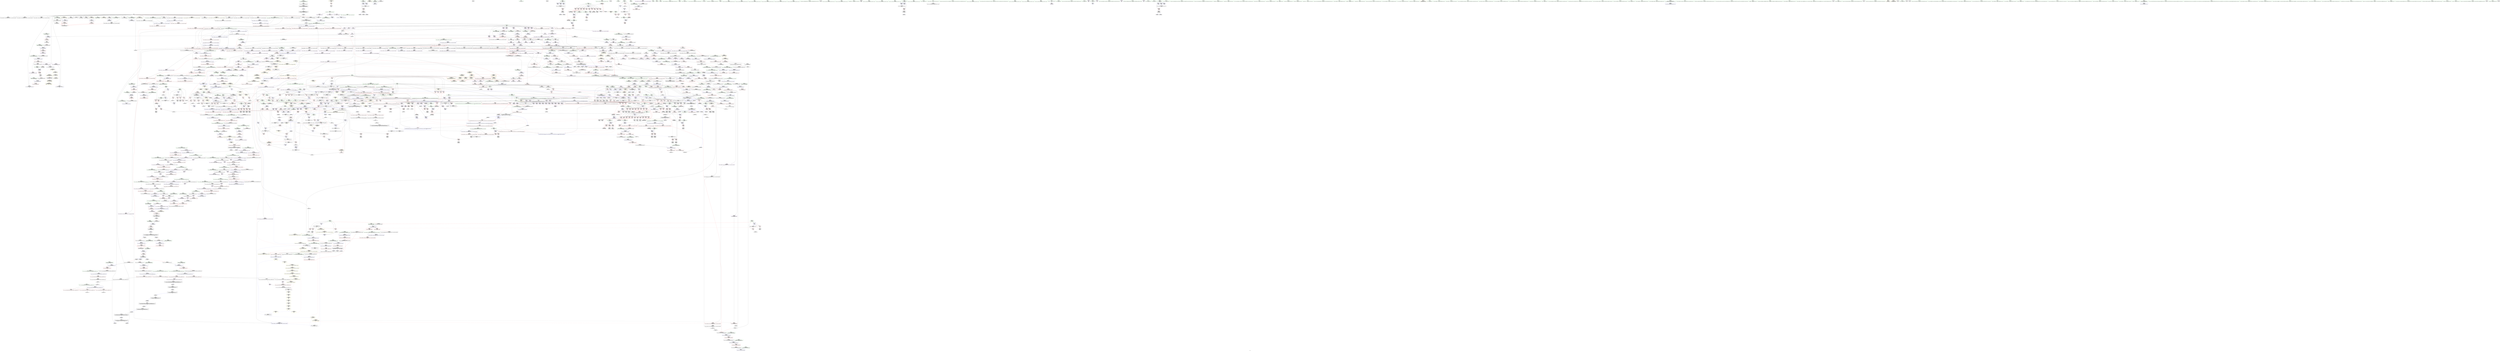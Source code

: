 digraph "SVFG" {
	label="SVFG";

	Node0x55c265675130 [shape=record,color=grey,label="{NodeID: 0\nNullPtr|{|<s29>125}}"];
	Node0x55c265675130 -> Node0x55c26598d730[style=solid];
	Node0x55c265675130 -> Node0x55c26598d830[style=solid];
	Node0x55c265675130 -> Node0x55c26598d900[style=solid];
	Node0x55c265675130 -> Node0x55c26598d9d0[style=solid];
	Node0x55c265675130 -> Node0x55c26598daa0[style=solid];
	Node0x55c265675130 -> Node0x55c26598db70[style=solid];
	Node0x55c265675130 -> Node0x55c26598dc40[style=solid];
	Node0x55c265675130 -> Node0x55c26598dd10[style=solid];
	Node0x55c265675130 -> Node0x55c26598dde0[style=solid];
	Node0x55c265675130 -> Node0x55c26598deb0[style=solid];
	Node0x55c265675130 -> Node0x55c26598df80[style=solid];
	Node0x55c265675130 -> Node0x55c26598e050[style=solid];
	Node0x55c265675130 -> Node0x55c26598e120[style=solid];
	Node0x55c265675130 -> Node0x55c26598e1f0[style=solid];
	Node0x55c265675130 -> Node0x55c26598e2c0[style=solid];
	Node0x55c265675130 -> Node0x55c26598e390[style=solid];
	Node0x55c265675130 -> Node0x55c26598e460[style=solid];
	Node0x55c265675130 -> Node0x55c26598e530[style=solid];
	Node0x55c265675130 -> Node0x55c26598e600[style=solid];
	Node0x55c265675130 -> Node0x55c26598e6d0[style=solid];
	Node0x55c265675130 -> Node0x55c26598e7a0[style=solid];
	Node0x55c265675130 -> Node0x55c2659bffe0[style=solid];
	Node0x55c265675130 -> Node0x55c2659c5630[style=solid];
	Node0x55c265675130 -> Node0x55c2659c5700[style=solid];
	Node0x55c265675130 -> Node0x55c2659c57d0[style=solid];
	Node0x55c265675130 -> Node0x55c2659c7850[style=solid];
	Node0x55c265675130 -> Node0x55c2659f4240[style=solid];
	Node0x55c265675130 -> Node0x55c2659f9d60[style=solid];
	Node0x55c265675130 -> Node0x55c2659fc160[style=solid];
	Node0x55c265675130:s29 -> Node0x55c265b15060[style=solid,color=red];
	Node0x55c265b15aa0 [shape=record,color=black,label="{NodeID: 2989\n1805 = PHI(1620, )\n0th arg _ZSt3maxImERKT_S2_S2_ }"];
	Node0x55c265b15aa0 -> Node0x55c2659c9660[style=solid];
	Node0x55c2659909b0 [shape=record,color=red,label="{NodeID: 775\n324\<--306\n\<--t.addr\n_Z5golcaiii\n}"];
	Node0x55c2659909b0 -> Node0x55c2659fa1e0[style=solid];
	Node0x55c265986fa0 [shape=record,color=black,label="{NodeID: 443\n1305\<--1304\n\<--this1\n_ZNSaIiED2Ev\n|{<s0>74}}"];
	Node0x55c265986fa0:s0 -> Node0x55c265b1b490[style=solid,color=red];
	Node0x55c265a6fda0 [shape=record,color=yellow,style=double,label="{NodeID: 2325\n229V_1 = ENCHI(MR_229V_0)\npts\{1 \}\nFun[main]}"];
	Node0x55c265a6fda0 -> Node0x55c2659a6910[style=dashed];
	Node0x55c2659c6b50 [shape=record,color=blue,label="{NodeID: 1218\n1301\<--1300\nthis.addr\<--this\n_ZNSaIiED2Ev\n}"];
	Node0x55c2659c6b50 -> Node0x55c2659b8b90[style=dashed];
	Node0x55c26597a640 [shape=record,color=green,label="{NodeID: 111\n670\<--671\nretval\<--retval_field_insensitive\n_Z7canMoveiiiii\n}"];
	Node0x55c26597a640 -> Node0x55c265993b40[style=solid];
	Node0x55c26597a640 -> Node0x55c2659c35b0[style=solid];
	Node0x55c26597a640 -> Node0x55c2659c3750[style=solid];
	Node0x55c265a49eb0 [shape=record,color=black,label="{NodeID: 1993\nMR_215V_3 = PHI(MR_215V_4, MR_215V_2, )\npts\{928 \}\n|{|<s4>51}}"];
	Node0x55c265a49eb0 -> Node0x55c265997690[style=dashed];
	Node0x55c265a49eb0 -> Node0x55c265997900[style=dashed];
	Node0x55c265a49eb0 -> Node0x55c265997aa0[style=dashed];
	Node0x55c265a49eb0 -> Node0x55c2659c5080[style=dashed];
	Node0x55c265a49eb0:s4 -> Node0x55c265a65fd0[style=dashed,color=red];
	Node0x55c2659963e0 [shape=record,color=red,label="{NodeID: 886\n890\<--742\n\<--res\n_Z2goiii\n}"];
	Node0x55c2659963e0 -> Node0x55c265996f40[style=solid];
	Node0x55c26599ce50 [shape=record,color=purple,label="{NodeID: 554\n640\<--16\narrayidx13\<--lca\n_Z5validiiiiii\n}"];
	Node0x55c26599ce50 -> Node0x55c2659939a0[style=solid];
	Node0x55c2659cc580 [shape=record,color=blue,label="{NodeID: 1329\n2238\<--2235\n__p.addr\<--__p\n_ZN9__gnu_cxx13new_allocatorIiE7destroyIiEEvPT_\n}"];
	Node0x55c26597f6e0 [shape=record,color=green,label="{NodeID: 222\n1587\<--1588\n__args.addr\<--__args.addr_field_insensitive\n_ZN9__gnu_cxx13new_allocatorIiE9constructIiJRKiEEEvPT_DpOT0_\n}"];
	Node0x55c26597f6e0 -> Node0x55c2659bb020[style=solid];
	Node0x55c26597f6e0 -> Node0x55c2659c83b0[style=solid];
	Node0x55c265a60700 [shape=record,color=yellow,style=double,label="{NodeID: 2104\n7V_1 = ENCHI(MR_7V_0)\npts\{109 \}\nFun[__cxx_global_array_dtor]}"];
	Node0x55c265a60700 -> Node0x55c2659c01b0[style=dashed];
	Node0x55c2659bb6a0 [shape=record,color=red,label="{NodeID: 997\n1658\<--1618\n\<--__len\n_ZNKSt6vectorIiSaIiEE12_M_check_lenEmPKc\n}"];
	Node0x55c2659bb6a0 -> Node0x55c2659f5320[style=solid];
	Node0x55c265b09e80 [shape=record,color=black,label="{NodeID: 2879\n1030 = PHI()\n}"];
	Node0x55c2659a28e0 [shape=record,color=purple,label="{NodeID: 665\n1692\<--1690\n_M_start\<--\n_ZNSt6vectorIiSaIiEE5beginEv\n|{<s0>116}}"];
	Node0x55c2659a28e0:s0 -> Node0x55c265b1ab40[style=solid,color=red];
	Node0x55c26598d9d0 [shape=record,color=black,label="{NodeID: 333\n153\<--3\n\<--dummyVal\n_ZNSt6vectorIiSaIiEED2Ev\n}"];
	Node0x55c265a68d20 [shape=record,color=yellow,style=double,label="{NodeID: 2215\n414V_1 = ENCHI(MR_414V_0)\npts\{1392 \}\nFun[_ZNSt6vectorIiSaIiEE17_M_realloc_insertIJRKiEEEvN9__gnu_cxx17__normal_iteratorIPiS1_EEDpOT_]}"];
	Node0x55c265a68d20 -> Node0x55c2659c7c60[style=dashed];
	Node0x55c2659c11f0 [shape=record,color=blue,label="{NodeID: 1108\n310\<--352\ni\<--inc\n_Z5golcaiii\n}"];
	Node0x55c2659c11f0 -> Node0x55c265990dc0[style=dashed];
	Node0x55c2659c11f0 -> Node0x55c265990e90[style=dashed];
	Node0x55c2659c11f0 -> Node0x55c265990f60[style=dashed];
	Node0x55c2659c11f0 -> Node0x55c265991030[style=dashed];
	Node0x55c2659c11f0 -> Node0x55c2659c11f0[style=dashed];
	Node0x55c2659c11f0 -> Node0x55c265a4f8e0[style=dashed];
	Node0x55c26564bb20 [shape=record,color=green,label="{NodeID: 1\n7\<--1\n__dso_handle\<--dummyObj\nGlob }"];
	Node0x55c265b15bb0 [shape=record,color=black,label="{NodeID: 2990\n1806 = PHI(1614, )\n1st arg _ZSt3maxImERKT_S2_S2_ }"];
	Node0x55c265b15bb0 -> Node0x55c2659c9730[style=solid];
	Node0x55c265990a80 [shape=record,color=red,label="{NodeID: 776\n342\<--306\n\<--t.addr\n_Z5golcaiii\n}"];
	Node0x55c265990a80 -> Node0x55c26598fd80[style=solid];
	Node0x55c265987070 [shape=record,color=black,label="{NodeID: 444\n1328\<--1326\n\<--this1\n_ZNSt6vectorIiSaIiEE15_M_erase_at_endEPi\n}"];
	Node0x55c265987070 -> Node0x55c2659a0d40[style=solid];
	Node0x55c265987070 -> Node0x55c2659a0e10[style=solid];
	Node0x55c265a6feb0 [shape=record,color=yellow,style=double,label="{NodeID: 2326\n22V_1 = ENCHI(MR_22V_0)\npts\{10 \}\nFun[main]|{<s0>57|<s1>58}}"];
	Node0x55c265a6feb0:s0 -> Node0x55c265a5d740[style=dashed,color=red];
	Node0x55c265a6feb0:s1 -> Node0x55c265a424b0[style=dashed,color=red];
	Node0x55c2659c6c20 [shape=record,color=blue,label="{NodeID: 1219\n1312\<--1311\nthis.addr\<--this\n_ZN9__gnu_cxx13new_allocatorIiED2Ev\n}"];
	Node0x55c2659c6c20 -> Node0x55c2659b8c60[style=dashed];
	Node0x55c26597a710 [shape=record,color=green,label="{NodeID: 112\n672\<--673\nx1.addr\<--x1.addr_field_insensitive\n_Z7canMoveiiiii\n}"];
	Node0x55c26597a710 -> Node0x55c265993c10[style=solid];
	Node0x55c26597a710 -> Node0x55c2659c3000[style=solid];
	Node0x55c265a4a3b0 [shape=record,color=black,label="{NodeID: 1994\nMR_217V_2 = PHI(MR_217V_4, MR_217V_1, )\npts\{930 \}\n}"];
	Node0x55c265a4a3b0 -> Node0x55c2659c4ba0[style=dashed];
	Node0x55c2659964b0 [shape=record,color=red,label="{NodeID: 887\n829\<--744\n\<--i\n_Z2goiii\n}"];
	Node0x55c2659964b0 -> Node0x55c2659f9460[style=solid];
	Node0x55c26599cf20 [shape=record,color=purple,label="{NodeID: 555\n646\<--16\narrayidx16\<--lca\n_Z5validiiiiii\n}"];
	Node0x55c2659cc650 [shape=record,color=blue,label="{NodeID: 1330\n2246\<--2245\n__t.addr\<--__t\n_ZSt4moveIRiEONSt16remove_referenceIT_E4typeEOS2_\n}"];
	Node0x55c2659cc650 -> Node0x55c2659bf2c0[style=dashed];
	Node0x55c26597f7b0 [shape=record,color=green,label="{NodeID: 223\n1603\<--1604\n__t.addr\<--__t.addr_field_insensitive\n_ZSt7forwardIRKiEOT_RNSt16remove_referenceIS2_E4typeE\n}"];
	Node0x55c26597f7b0 -> Node0x55c2659bb1c0[style=solid];
	Node0x55c26597f7b0 -> Node0x55c2659c8550[style=solid];
	Node0x55c265a60810 [shape=record,color=yellow,style=double,label="{NodeID: 2105\n2V_1 = ENCHI(MR_2V_0)\npts\{260000 260001 260002 \}\nFun[__cxx_global_array_dtor]|{<s0>7|<s1>7|<s2>7}}"];
	Node0x55c265a60810:s0 -> Node0x55c265a6f7d0[style=dashed,color=red];
	Node0x55c265a60810:s1 -> Node0x55c265a6f8b0[style=dashed,color=red];
	Node0x55c265a60810:s2 -> Node0x55c265a6f990[style=dashed,color=red];
	Node0x55c2659bb770 [shape=record,color=red,label="{NodeID: 998\n1645\<--1642\n\<--call5\n_ZNKSt6vectorIiSaIiEE12_M_check_lenEmPKc\n}"];
	Node0x55c2659bb770 -> Node0x55c2659f7660[style=solid];
	Node0x55c265b09f50 [shape=record,color=black,label="{NodeID: 2880\n1033 = PHI()\n}"];
	Node0x55c2659a29b0 [shape=record,color=purple,label="{NodeID: 666\n1711\<--1706\n_M_impl\<--this1\n_ZNSt12_Vector_baseIiSaIiEE11_M_allocateEm\n}"];
	Node0x55c2659a29b0 -> Node0x55c2659993d0[style=solid];
	Node0x55c26598daa0 [shape=record,color=black,label="{NodeID: 334\n154\<--3\n\<--dummyVal\n_ZNSt6vectorIiSaIiEED2Ev\n}"];
	Node0x55c26598daa0 -> Node0x55c2659c0350[style=solid];
	Node0x55c265a68e00 [shape=record,color=yellow,style=double,label="{NodeID: 2216\n42V_1 = ENCHI(MR_42V_0)\npts\{1913 \}\nFun[_ZNSt6vectorIiSaIiEE17_M_realloc_insertIJRKiEEEvN9__gnu_cxx17__normal_iteratorIPiS1_EEDpOT_]|{<s0>85}}"];
	Node0x55c265a68e00:s0 -> Node0x55c265a5dec0[style=dashed,color=red];
	Node0x55c2659c12c0 [shape=record,color=blue,label="{NodeID: 1109\n302\<--356\nretval\<--\n_Z5golcaiii\n}"];
	Node0x55c2659c12c0 -> Node0x55c265a4f3e0[style=dashed];
	Node0x55c26568d300 [shape=record,color=green,label="{NodeID: 2\n9\<--1\n\<--dummyObj\nCan only get source location for instruction, argument, global var or function.|{<s0>49}}"];
	Node0x55c26568d300:s0 -> Node0x55c265b131f0[style=solid,color=red];
	Node0x55c265b15cc0 [shape=record,color=black,label="{NodeID: 2991\n1370 = PHI(254, )\n0th arg _ZNSt6vectorIiSaIiEE17_M_realloc_insertIJRKiEEEvN9__gnu_cxx17__normal_iteratorIPiS1_EEDpOT_ }"];
	Node0x55c265b15cc0 -> Node0x55c2659c72a0[style=solid];
	Node0x55c265990b50 [shape=record,color=red,label="{NodeID: 777\n388\<--306\n\<--t.addr\n_Z5golcaiii\n|{<s0>25}}"];
	Node0x55c265990b50:s0 -> Node0x55c265b153d0[style=solid,color=red];
	Node0x55c265987140 [shape=record,color=black,label="{NodeID: 445\n1332\<--1326\n\<--this1\n_ZNSt6vectorIiSaIiEE15_M_erase_at_endEPi\n|{<s0>75}}"];
	Node0x55c265987140:s0 -> Node0x55c265b142f0[style=solid,color=red];
	Node0x55c2659c6cf0 [shape=record,color=blue,label="{NodeID: 1220\n1320\<--1318\nthis.addr\<--this\n_ZNSt6vectorIiSaIiEE15_M_erase_at_endEPi\n}"];
	Node0x55c2659c6cf0 -> Node0x55c2659b8d30[style=dashed];
	Node0x55c26597a7e0 [shape=record,color=green,label="{NodeID: 113\n674\<--675\ny1.addr\<--y1.addr_field_insensitive\n_Z7canMoveiiiii\n}"];
	Node0x55c26597a7e0 -> Node0x55c265993ce0[style=solid];
	Node0x55c26597a7e0 -> Node0x55c265993db0[style=solid];
	Node0x55c26597a7e0 -> Node0x55c265993e80[style=solid];
	Node0x55c26597a7e0 -> Node0x55c2659c30d0[style=solid];
	Node0x55c265a4a8b0 [shape=record,color=black,label="{NodeID: 1995\nMR_219V_2 = PHI(MR_219V_3, MR_219V_1, )\npts\{932 \}\n}"];
	Node0x55c265a4a8b0 -> Node0x55c265997aa0[style=dashed];
	Node0x55c265a4a8b0 -> Node0x55c2659c4d40[style=dashed];
	Node0x55c265a4a8b0 -> Node0x55c265a4a8b0[style=dashed];
	Node0x55c265996580 [shape=record,color=red,label="{NodeID: 888\n840\<--744\n\<--i\n_Z2goiii\n}"];
	Node0x55c265996580 -> Node0x55c2659861d0[style=solid];
	Node0x55c26599cff0 [shape=record,color=purple,label="{NodeID: 556\n649\<--16\narrayidx18\<--lca\n_Z5validiiiiii\n}"];
	Node0x55c26597f880 [shape=record,color=green,label="{NodeID: 224\n1612\<--1613\nthis.addr\<--this.addr_field_insensitive\n_ZNKSt6vectorIiSaIiEE12_M_check_lenEmPKc\n}"];
	Node0x55c26597f880 -> Node0x55c2659bb290[style=solid];
	Node0x55c26597f880 -> Node0x55c2659c8620[style=solid];
	Node0x55c2659bb840 [shape=record,color=red,label="{NodeID: 999\n1671\<--1665\n\<--__lhs.addr\n_ZN9__gnu_cxxmiIPiSt6vectorIiSaIiEEEENS_17__normal_iteratorIT_T0_E15difference_typeERKS8_SB_\n|{<s0>114}}"];
	Node0x55c2659bb840:s0 -> Node0x55c265b19060[style=solid,color=red];
	Node0x55c265b0a020 [shape=record,color=black,label="{NodeID: 2881\n1079 = PHI()\n}"];
	Node0x55c2659a2a80 [shape=record,color=purple,label="{NodeID: 667\n1746\<--1734\ncoerce.dive\<--agg.tmp\n_ZSt34__uninitialized_move_if_noexcept_aIPiS0_SaIiEET0_T_S3_S2_RT1_\n}"];
	Node0x55c2659a2a80 -> Node0x55c2659c9180[style=solid];
	Node0x55c26598db70 [shape=record,color=black,label="{NodeID: 335\n156\<--3\n\<--dummyVal\n_ZNSt6vectorIiSaIiEED2Ev\n}"];
	Node0x55c26598db70 -> Node0x55c2659c0420[style=solid];
	Node0x55c265a68ee0 [shape=record,color=yellow,style=double,label="{NodeID: 2217\n16V_1 = ENCHI(MR_16V_0)\npts\{260000 \}\nFun[_ZNSt6vectorIiSaIiEE17_M_realloc_insertIJRKiEEEvN9__gnu_cxx17__normal_iteratorIPiS1_EEDpOT_]|{|<s5>80|<s6>81}}"];
	Node0x55c265a68ee0 -> Node0x55c2659ba590[style=dashed];
	Node0x55c265a68ee0 -> Node0x55c2659ba8d0[style=dashed];
	Node0x55c265a68ee0 -> Node0x55c2659baa70[style=dashed];
	Node0x55c265a68ee0 -> Node0x55c2659bac10[style=dashed];
	Node0x55c265a68ee0 -> Node0x55c2659c7ed0[style=dashed];
	Node0x55c265a68ee0:s5 -> Node0x55c265a712f0[style=dashed,color=red];
	Node0x55c265a68ee0:s6 -> Node0x55c2651d3b20[style=dashed,color=red];
	Node0x55c2659c1390 [shape=record,color=blue,label="{NodeID: 1110\n312\<--9\ni12\<--\n_Z5golcaiii\n}"];
	Node0x55c2659c1390 -> Node0x55c265991100[style=dashed];
	Node0x55c2659c1390 -> Node0x55c2659911d0[style=dashed];
	Node0x55c2659c1390 -> Node0x55c2659912a0[style=dashed];
	Node0x55c2659c1390 -> Node0x55c2659c1600[style=dashed];
	Node0x55c2659c1390 -> Node0x55c265a4fde0[style=dashed];
	Node0x55c265604720 [shape=record,color=green,label="{NodeID: 3\n27\<--1\n_ZSt3cin\<--dummyObj\nGlob }"];
	Node0x55c265b15dd0 [shape=record,color=black,label="{NodeID: 2992\n1371 = PHI(290, )\n1st arg _ZNSt6vectorIiSaIiEE17_M_realloc_insertIJRKiEEEvN9__gnu_cxx17__normal_iteratorIPiS1_EEDpOT_ }"];
	Node0x55c265b15dd0 -> Node0x55c2659c71d0[style=solid];
	Node0x55c265990c20 [shape=record,color=red,label="{NodeID: 778\n339\<--308\n\<--s.addr\n_Z5golcaiii\n}"];
	Node0x55c265990c20 -> Node0x55c26598fcb0[style=solid];
	Node0x55c265987210 [shape=record,color=black,label="{NodeID: 446\n1336\<--1326\n\<--this1\n_ZNSt6vectorIiSaIiEE15_M_erase_at_endEPi\n}"];
	Node0x55c265987210 -> Node0x55c2659a0ee0[style=solid];
	Node0x55c265987210 -> Node0x55c2659a0fb0[style=solid];
	Node0x55c265a70070 [shape=record,color=yellow,style=double,label="{NodeID: 2328\n234V_1 = ENCHI(MR_234V_0)\npts\{1009 \}\nFun[main]}"];
	Node0x55c265a70070 -> Node0x55c265997b70[style=dashed];
	Node0x55c2659c6dc0 [shape=record,color=blue,label="{NodeID: 1221\n1322\<--1319\n__pos.addr\<--__pos\n_ZNSt6vectorIiSaIiEE15_M_erase_at_endEPi\n}"];
	Node0x55c2659c6dc0 -> Node0x55c2659b8e00[style=dashed];
	Node0x55c2659c6dc0 -> Node0x55c2659b8ed0[style=dashed];
	Node0x55c26597a8b0 [shape=record,color=green,label="{NodeID: 114\n676\<--677\nx2.addr\<--x2.addr_field_insensitive\n_Z7canMoveiiiii\n}"];
	Node0x55c26597a8b0 -> Node0x55c265993f50[style=solid];
	Node0x55c26597a8b0 -> Node0x55c2659c31a0[style=solid];
	Node0x55c265a4adb0 [shape=record,color=black,label="{NodeID: 1996\nMR_221V_2 = PHI(MR_221V_3, MR_221V_1, )\npts\{934 \}\n}"];
	Node0x55c265a4adb0 -> Node0x55c265997900[style=dashed];
	Node0x55c265a4adb0 -> Node0x55c2659c4fb0[style=dashed];
	Node0x55c265996650 [shape=record,color=red,label="{NodeID: 889\n886\<--744\n\<--i\n_Z2goiii\n}"];
	Node0x55c265996650 -> Node0x55c2659f8e60[style=solid];
	Node0x55c26599d0c0 [shape=record,color=purple,label="{NodeID: 557\n652\<--16\narrayidx20\<--lca\n_Z5validiiiiii\n}"];
	Node0x55c26599d0c0 -> Node0x55c265993a70[style=solid];
	Node0x55c26597f950 [shape=record,color=green,label="{NodeID: 225\n1614\<--1615\n__n.addr\<--__n.addr_field_insensitive\n_ZNKSt6vectorIiSaIiEE12_M_check_lenEmPKc\n|{|<s2>110}}"];
	Node0x55c26597f950 -> Node0x55c2659bb360[style=solid];
	Node0x55c26597f950 -> Node0x55c2659c86f0[style=solid];
	Node0x55c26597f950:s2 -> Node0x55c265b15bb0[style=solid,color=red];
	Node0x55c265a60a00 [shape=record,color=yellow,style=double,label="{NodeID: 2107\n22V_1 = ENCHI(MR_22V_0)\npts\{10 \}\nFun[_Z6getLCAv]|{|<s2>28}}"];
	Node0x55c265a60a00 -> Node0x55c2659a5590[style=dashed];
	Node0x55c265a60a00 -> Node0x55c2659a5660[style=dashed];
	Node0x55c265a60a00:s2 -> Node0x55c265a672d0[style=dashed,color=red];
	Node0x55c2659bb910 [shape=record,color=red,label="{NodeID: 1000\n1674\<--1667\n\<--__rhs.addr\n_ZN9__gnu_cxxmiIPiSt6vectorIiSaIiEEEENS_17__normal_iteratorIT_T0_E15difference_typeERKS8_SB_\n|{<s0>115}}"];
	Node0x55c2659bb910:s0 -> Node0x55c265b19060[style=solid,color=red];
	Node0x55c265b0a0f0 [shape=record,color=black,label="{NodeID: 2882\n1333 = PHI(1143, )\n|{<s0>76}}"];
	Node0x55c265b0a0f0:s0 -> Node0x55c265b17a80[style=solid,color=red];
	Node0x55c2659a2b50 [shape=record,color=purple,label="{NodeID: 668\n1754\<--1734\ncoerce.dive4\<--agg.tmp\n_ZSt34__uninitialized_move_if_noexcept_aIPiS0_SaIiEET0_T_S3_S2_RT1_\n}"];
	Node0x55c2659a2b50 -> Node0x55c2659bc2d0[style=solid];
	Node0x55c26598dc40 [shape=record,color=black,label="{NodeID: 336\n1183\<--3\n\<--dummyVal\n_ZNSt12_Vector_baseIiSaIiEED2Ev\n}"];
	Node0x55c265a68fc0 [shape=record,color=yellow,style=double,label="{NodeID: 2218\n18V_1 = ENCHI(MR_18V_0)\npts\{260001 \}\nFun[_ZNSt6vectorIiSaIiEE17_M_realloc_insertIJRKiEEEvN9__gnu_cxx17__normal_iteratorIPiS1_EEDpOT_]|{|<s3>80|<s4>81}}"];
	Node0x55c265a68fc0 -> Node0x55c2659ba800[style=dashed];
	Node0x55c265a68fc0 -> Node0x55c2659ba9a0[style=dashed];
	Node0x55c265a68fc0 -> Node0x55c2659c7fa0[style=dashed];
	Node0x55c265a68fc0:s3 -> Node0x55c265a712f0[style=dashed,color=red];
	Node0x55c265a68fc0:s4 -> Node0x55c2651d3b20[style=dashed,color=red];
	Node0x55c2659c1460 [shape=record,color=blue,label="{NodeID: 1111\n314\<--378\nu\<--\n_Z5golcaiii\n}"];
	Node0x55c2659c1460 -> Node0x55c265991370[style=dashed];
	Node0x55c2659c1460 -> Node0x55c265991440[style=dashed];
	Node0x55c2659c1460 -> Node0x55c2659c1460[style=dashed];
	Node0x55c2659c1460 -> Node0x55c265a502e0[style=dashed];
	Node0x55c2656047e0 [shape=record,color=green,label="{NodeID: 4\n32\<--1\n.str\<--dummyObj\nGlob }"];
	Node0x55c265b15f10 [shape=record,color=black,label="{NodeID: 2993\n1372 = PHI(288, )\n2nd arg _ZNSt6vectorIiSaIiEE17_M_realloc_insertIJRKiEEEvN9__gnu_cxx17__normal_iteratorIPiS1_EEDpOT_ }"];
	Node0x55c265b15f10 -> Node0x55c2659c7370[style=solid];
	Node0x55c265990cf0 [shape=record,color=red,label="{NodeID: 779\n389\<--308\n\<--s.addr\n_Z5golcaiii\n|{<s0>25}}"];
	Node0x55c265990cf0:s0 -> Node0x55c265b15520[style=solid,color=red];
	Node0x55c2659872e0 [shape=record,color=black,label="{NodeID: 447\n1359\<--1358\n\<--\n_ZNSt16allocator_traitsISaIiEE9constructIiJRKiEEEvRS0_PT_DpOT0_\n|{<s0>79}}"];
	Node0x55c2659872e0:s0 -> Node0x55c265b180c0[style=solid,color=red];
	Node0x55c2659c6e90 [shape=record,color=blue,label="{NodeID: 1222\n1338\<--1335\n_M_finish3\<--\n_ZNSt6vectorIiSaIiEE15_M_erase_at_endEPi\n|{<s0>19}}"];
	Node0x55c2659c6e90:s0 -> Node0x55c265a8e430[style=dashed,color=blue];
	Node0x55c26597fca0 [shape=record,color=green,label="{NodeID: 115\n678\<--679\ny2.addr\<--y2.addr_field_insensitive\n_Z7canMoveiiiii\n}"];
	Node0x55c26597fca0 -> Node0x55c265994020[style=solid];
	Node0x55c26597fca0 -> Node0x55c2659c3270[style=solid];
	Node0x55c265a4b2b0 [shape=record,color=black,label="{NodeID: 1997\nMR_198V_2 = PHI(MR_198V_3, MR_198V_1, )\npts\{120000 \}\n|{|<s1>58}}"];
	Node0x55c265a4b2b0 -> Node0x55c265a42090[style=dashed];
	Node0x55c265a4b2b0:s1 -> Node0x55c265a461f0[style=dashed,color=blue];
	Node0x55c265996720 [shape=record,color=red,label="{NodeID: 890\n847\<--746\n\<--v\n_Z2goiii\n|{<s0>43}}"];
	Node0x55c265996720:s0 -> Node0x55c265b13be0[style=solid,color=red];
	Node0x55c26599d190 [shape=record,color=purple,label="{NodeID: 558\n783\<--19\narrayidx7\<--wdp\n_Z2goiii\n}"];
	Node0x55c26597fa20 [shape=record,color=green,label="{NodeID: 226\n1616\<--1617\n__s.addr\<--__s.addr_field_insensitive\n_ZNKSt6vectorIiSaIiEE12_M_check_lenEmPKc\n}"];
	Node0x55c26597fa20 -> Node0x55c2659bb430[style=solid];
	Node0x55c26597fa20 -> Node0x55c2659c87c0[style=solid];
	Node0x55c2659bb9e0 [shape=record,color=red,label="{NodeID: 1001\n1673\<--1672\n\<--call\n_ZN9__gnu_cxxmiIPiSt6vectorIiSaIiEEEENS_17__normal_iteratorIT_T0_E15difference_typeERKS8_SB_\n}"];
	Node0x55c2659bb9e0 -> Node0x55c265998fc0[style=solid];
	Node0x55c265b0a320 [shape=record,color=black,label="{NodeID: 2883\n1362 = PHI(1601, )\n|{<s0>79}}"];
	Node0x55c265b0a320:s0 -> Node0x55c265b182e0[style=solid,color=red];
	Node0x55c2659a2c20 [shape=record,color=purple,label="{NodeID: 669\n1750\<--1736\ncoerce.dive3\<--agg.tmp1\n_ZSt34__uninitialized_move_if_noexcept_aIPiS0_SaIiEET0_T_S3_S2_RT1_\n}"];
	Node0x55c2659a2c20 -> Node0x55c2659c9250[style=solid];
	Node0x55c26598dd10 [shape=record,color=black,label="{NodeID: 337\n1184\<--3\n\<--dummyVal\n_ZNSt12_Vector_baseIiSaIiEED2Ev\n}"];
	Node0x55c26598dd10 -> Node0x55c2659c5e50[style=solid];
	Node0x55c2659c1530 [shape=record,color=blue,label="{NodeID: 1112\n302\<--356\nretval\<--\n_Z5golcaiii\n}"];
	Node0x55c2659c1530 -> Node0x55c265a4f3e0[style=dashed];
	Node0x55c26560b260 [shape=record,color=green,label="{NodeID: 5\n34\<--1\n.str.2\<--dummyObj\nGlob }"];
	Node0x55c265b16050 [shape=record,color=black,label="{NodeID: 2994\n2117 = PHI(2076, 2084, )\n0th arg _ZSt12__miter_baseIPiEDTcl12__miter_basecldtfp_4baseEEESt13move_iteratorIT_E }"];
	Node0x55c265b16050 -> Node0x55c2659cb7b0[style=solid];
	Node0x55c265990dc0 [shape=record,color=red,label="{NodeID: 780\n329\<--310\n\<--i\n_Z5golcaiii\n}"];
	Node0x55c265990dc0 -> Node0x55c2659f9760[style=solid];
	Node0x55c2659873b0 [shape=record,color=black,label="{NodeID: 448\n1413\<--1397\n\<--this1\n_ZNSt6vectorIiSaIiEE17_M_realloc_insertIJRKiEEEvN9__gnu_cxx17__normal_iteratorIPiS1_EEDpOT_\n|{<s0>83}}"];
	Node0x55c2659873b0:s0 -> Node0x55c265b156a0[style=solid,color=red];
	Node0x55c265a70230 [shape=record,color=yellow,style=double,label="{NodeID: 2330\n203V_1 = ENCHI(MR_203V_0)\npts\{230000 \}\nFun[main]|{<s0>58}}"];
	Node0x55c265a70230:s0 -> Node0x55c265a43040[style=dashed,color=red];
	Node0x55c2659c6f60 [shape=record,color=blue,label="{NodeID: 1223\n1349\<--1346\n__a.addr\<--__a\n_ZNSt16allocator_traitsISaIiEE9constructIiJRKiEEEvRS0_PT_DpOT0_\n}"];
	Node0x55c2659c6f60 -> Node0x55c2659b9070[style=dashed];
	Node0x55c26597fd70 [shape=record,color=green,label="{NodeID: 116\n680\<--681\nsw.addr\<--sw.addr_field_insensitive\n_Z7canMoveiiiii\n}"];
	Node0x55c26597fd70 -> Node0x55c2659940f0[style=solid];
	Node0x55c26597fd70 -> Node0x55c2659c3340[style=solid];
	Node0x55c265a4b7b0 [shape=record,color=black,label="{NodeID: 1998\nMR_201V_2 = PHI(MR_201V_3, MR_201V_1, )\npts\{210000 \}\n|{|<s1>58}}"];
	Node0x55c265a4b7b0 -> Node0x55c265a44df0[style=dashed];
	Node0x55c265a4b7b0:s1 -> Node0x55c265a461f0[style=dashed,color=blue];
	Node0x55c2659967f0 [shape=record,color=red,label="{NodeID: 891\n856\<--746\n\<--v\n_Z2goiii\n|{<s0>44}}"];
	Node0x55c2659967f0:s0 -> Node0x55c265b19db0[style=solid,color=red];
	Node0x55c26599d260 [shape=record,color=purple,label="{NodeID: 559\n786\<--19\narrayidx9\<--wdp\n_Z2goiii\n}"];
	Node0x55c26597faf0 [shape=record,color=green,label="{NodeID: 227\n1618\<--1619\n__len\<--__len_field_insensitive\n_ZNKSt6vectorIiSaIiEE12_M_check_lenEmPKc\n}"];
	Node0x55c26597faf0 -> Node0x55c2659bb500[style=solid];
	Node0x55c26597faf0 -> Node0x55c2659bb5d0[style=solid];
	Node0x55c26597faf0 -> Node0x55c2659bb6a0[style=solid];
	Node0x55c26597faf0 -> Node0x55c2659c8960[style=solid];
	Node0x55c2659bbab0 [shape=record,color=red,label="{NodeID: 1002\n1676\<--1675\n\<--call1\n_ZN9__gnu_cxxmiIPiSt6vectorIiSaIiEEEENS_17__normal_iteratorIT_T0_E15difference_typeERKS8_SB_\n}"];
	Node0x55c2659bbab0 -> Node0x55c265999090[style=solid];
	Node0x55c265b0a460 [shape=record,color=black,label="{NodeID: 2884\n1399 = PHI(1608, )\n}"];
	Node0x55c265b0a460 -> Node0x55c2659c7440[style=solid];
	Node0x55c2659a2cf0 [shape=record,color=purple,label="{NodeID: 670\n1756\<--1736\ncoerce.dive5\<--agg.tmp1\n_ZSt34__uninitialized_move_if_noexcept_aIPiS0_SaIiEET0_T_S3_S2_RT1_\n}"];
	Node0x55c2659a2cf0 -> Node0x55c2659bc3a0[style=solid];
	Node0x55c26598dde0 [shape=record,color=black,label="{NodeID: 338\n1186\<--3\n\<--dummyVal\n_ZNSt12_Vector_baseIiSaIiEED2Ev\n}"];
	Node0x55c26598dde0 -> Node0x55c2659c5f20[style=solid];
	Node0x55c2659c1600 [shape=record,color=blue,label="{NodeID: 1113\n312\<--396\ni12\<--inc31\n_Z5golcaiii\n}"];
	Node0x55c2659c1600 -> Node0x55c265991100[style=dashed];
	Node0x55c2659c1600 -> Node0x55c2659911d0[style=dashed];
	Node0x55c2659c1600 -> Node0x55c2659912a0[style=dashed];
	Node0x55c2659c1600 -> Node0x55c2659c1600[style=dashed];
	Node0x55c2659c1600 -> Node0x55c265a4fde0[style=dashed];
	Node0x55c26560e2c0 [shape=record,color=green,label="{NodeID: 6\n36\<--1\n.str.3\<--dummyObj\nGlob }"];
	Node0x55c265b16260 [shape=record,color=black,label="{NodeID: 2995\n409 = PHI(363, 696, 832, 1625, 1625, 1625, 1625, )\n0th arg _ZNKSt6vectorIiSaIiEE4sizeEv }"];
	Node0x55c265b16260 -> Node0x55c2659c1870[style=solid];
	Node0x55c265990e90 [shape=record,color=red,label="{NodeID: 781\n333\<--310\n\<--i\n_Z5golcaiii\n}"];
	Node0x55c265990e90 -> Node0x55c26598fbe0[style=solid];
	Node0x55c265987480 [shape=record,color=black,label="{NodeID: 449\n1421\<--1397\n\<--this1\n_ZNSt6vectorIiSaIiEE17_M_realloc_insertIJRKiEEEvN9__gnu_cxx17__normal_iteratorIPiS1_EEDpOT_\n}"];
	Node0x55c265987480 -> Node0x55c2659a1220[style=solid];
	Node0x55c2659c7030 [shape=record,color=blue,label="{NodeID: 1224\n1351\<--1347\n__p.addr\<--__p\n_ZNSt16allocator_traitsISaIiEE9constructIiJRKiEEEvRS0_PT_DpOT0_\n}"];
	Node0x55c2659c7030 -> Node0x55c2659b9140[style=dashed];
	Node0x55c26597fe40 [shape=record,color=green,label="{NodeID: 117\n682\<--683\ni\<--i_field_insensitive\n_Z7canMoveiiiii\n}"];
	Node0x55c26597fe40 -> Node0x55c2659941c0[style=solid];
	Node0x55c26597fe40 -> Node0x55c265994290[style=solid];
	Node0x55c26597fe40 -> Node0x55c265994360[style=solid];
	Node0x55c26597fe40 -> Node0x55c2659c3410[style=solid];
	Node0x55c26597fe40 -> Node0x55c2659c3680[style=solid];
	Node0x55c265a4bcb0 [shape=record,color=black,label="{NodeID: 1999\nMR_2V_2 = PHI(MR_2V_3, MR_2V_1, )\npts\{260000 260001 260002 \}\n|{<s0>3}}"];
	Node0x55c265a4bcb0:s0 -> Node0x55c265a5ee60[style=dashed,color=red];
	Node0x55c2659968c0 [shape=record,color=red,label="{NodeID: 892\n863\<--746\n\<--v\n_Z2goiii\n}"];
	Node0x55c2659968c0 -> Node0x55c2659862a0[style=solid];
	Node0x55c26599d330 [shape=record,color=purple,label="{NodeID: 560\n789\<--19\narrayidx11\<--wdp\n_Z2goiii\n}"];
	Node0x55c26599d330 -> Node0x55c265996b30[style=solid];
	Node0x55c26597fbc0 [shape=record,color=green,label="{NodeID: 228\n1620\<--1621\nref.tmp\<--ref.tmp_field_insensitive\n_ZNKSt6vectorIiSaIiEE12_M_check_lenEmPKc\n|{|<s1>110}}"];
	Node0x55c26597fbc0 -> Node0x55c2659c8890[style=solid];
	Node0x55c26597fbc0:s1 -> Node0x55c265b15aa0[style=solid,color=red];
	Node0x55c2659bbb80 [shape=record,color=red,label="{NodeID: 1003\n1689\<--1686\nthis1\<--this.addr\n_ZNSt6vectorIiSaIiEE5beginEv\n}"];
	Node0x55c2659bbb80 -> Node0x55c265999230[style=solid];
	Node0x55c265b0a5a0 [shape=record,color=black,label="{NodeID: 2885\n1404 = PHI(1682, )\n}"];
	Node0x55c265b0a5a0 -> Node0x55c2659c7510[style=solid];
	Node0x55c2659a2dc0 [shape=record,color=purple,label="{NodeID: 671\n1768\<--1767\n_M_current\<--this1\n_ZNK9__gnu_cxx17__normal_iteratorIPiSt6vectorIiSaIiEEE4baseEv\n}"];
	Node0x55c2659a2dc0 -> Node0x55c265999640[style=solid];
	Node0x55c26598deb0 [shape=record,color=black,label="{NodeID: 339\n1341\<--3\n\<--dummyVal\n_ZNSt6vectorIiSaIiEE15_M_erase_at_endEPi\n}"];
	Node0x55c2659c16d0 [shape=record,color=blue,label="{NodeID: 1114\n401\<--9\narrayidx34\<--\n_Z5golcaiii\n}"];
	Node0x55c2659c16d0 -> Node0x55c265a507e0[style=dashed];
	Node0x55c265977760 [shape=record,color=green,label="{NodeID: 7\n38\<--1\nstdin\<--dummyObj\nGlob }"];
	Node0x55c265b167f0 [shape=record,color=black,label="{NodeID: 2996\n665 = PHI(755, 762, 810, )\n0th arg _Z7canMoveiiiii }"];
	Node0x55c265b167f0 -> Node0x55c2659c3000[style=solid];
	Node0x55c265990f60 [shape=record,color=red,label="{NodeID: 782\n345\<--310\n\<--i\n_Z5golcaiii\n}"];
	Node0x55c265990f60 -> Node0x55c26598fe50[style=solid];
	Node0x55c265987550 [shape=record,color=black,label="{NodeID: 450\n1431\<--1397\n\<--this1\n_ZNSt6vectorIiSaIiEE17_M_realloc_insertIJRKiEEEvN9__gnu_cxx17__normal_iteratorIPiS1_EEDpOT_\n}"];
	Node0x55c265987550 -> Node0x55c2659a12f0[style=solid];
	Node0x55c265987550 -> Node0x55c2659a13c0[style=solid];
	Node0x55c2659c7100 [shape=record,color=blue,label="{NodeID: 1225\n1353\<--1348\n__args.addr\<--__args\n_ZNSt16allocator_traitsISaIiEE9constructIiJRKiEEEvRS0_PT_DpOT0_\n}"];
	Node0x55c2659c7100 -> Node0x55c2659b9210[style=dashed];
	Node0x55c26597ff10 [shape=record,color=green,label="{NodeID: 118\n684\<--685\nv\<--v_field_insensitive\n_Z7canMoveiiiii\n}"];
	Node0x55c26597ff10 -> Node0x55c265994430[style=solid];
	Node0x55c26597ff10 -> Node0x55c2659c34e0[style=solid];
	Node0x55c265a4c1b0 [shape=record,color=black,label="{NodeID: 2000\nMR_490V_3 = PHI(MR_490V_4, MR_490V_2, )\npts\{1808 \}\n}"];
	Node0x55c265a4c1b0 -> Node0x55c2659bc7b0[style=dashed];
	Node0x55c265996990 [shape=record,color=red,label="{NodeID: 893\n873\<--746\n\<--v\n_Z2goiii\n|{<s0>45}}"];
	Node0x55c265996990:s0 -> Node0x55c265b13030[style=solid,color=red];
	Node0x55c26599d400 [shape=record,color=purple,label="{NodeID: 561\n799\<--19\narrayidx15\<--wdp\n_Z2goiii\n}"];
	Node0x55c265988010 [shape=record,color=green,label="{NodeID: 229\n1627\<--1628\n_ZNKSt6vectorIiSaIiEE8max_sizeEv\<--_ZNKSt6vectorIiSaIiEE8max_sizeEv_field_insensitive\n}"];
	Node0x55c265a423a0 [shape=record,color=yellow,style=double,label="{NodeID: 2111\n113V_1 = ENCHI(MR_113V_0)\npts\{1913 260000 260001 \}\nFun[_Z6getLCAv]|{<s0>28|<s1>28|<s2>28}}"];
	Node0x55c265a423a0:s0 -> Node0x55c265a67a00[style=dashed,color=red];
	Node0x55c265a423a0:s1 -> Node0x55c265a67ca0[style=dashed,color=red];
	Node0x55c265a423a0:s2 -> Node0x55c265a67d80[style=dashed,color=red];
	Node0x55c2659bbc50 [shape=record,color=red,label="{NodeID: 1004\n1695\<--1694\n\<--coerce.dive\n_ZNSt6vectorIiSaIiEE5beginEv\n}"];
	Node0x55c2659bbc50 -> Node0x55c265999300[style=solid];
	Node0x55c265b0a6e0 [shape=record,color=black,label="{NodeID: 2886\n1409 = PHI(1662, )\n}"];
	Node0x55c265b0a6e0 -> Node0x55c2659c75e0[style=solid];
	Node0x55c2659a2e90 [shape=record,color=purple,label="{NodeID: 672\n1846\<--1845\n_M_impl\<--this1\n_ZNKSt12_Vector_baseIiSaIiEE19_M_get_Tp_allocatorEv\n}"];
	Node0x55c2659a2e90 -> Node0x55c265999bf0[style=solid];
	Node0x55c26598df80 [shape=record,color=black,label="{NodeID: 340\n1342\<--3\n\<--dummyVal\n_ZNSt6vectorIiSaIiEE15_M_erase_at_endEPi\n|{<s0>77}}"];
	Node0x55c26598df80:s0 -> Node0x55c265b19800[style=solid,color=red];
	Node0x55c265a69340 [shape=record,color=yellow,style=double,label="{NodeID: 2222\n49V_1 = ENCHI(MR_49V_0)\npts\{170 172 \}\nFun[_ZNSt6vectorIiSaIiEE17_M_realloc_insertIJRKiEEEvN9__gnu_cxx17__normal_iteratorIPiS1_EEDpOT_]|{<s0>85}}"];
	Node0x55c265a69340:s0 -> Node0x55c265a5dfa0[style=dashed,color=red];
	Node0x55c2659c17a0 [shape=record,color=blue,label="{NodeID: 1115\n302\<--404\nretval\<--\n_Z5golcaiii\n}"];
	Node0x55c2659c17a0 -> Node0x55c265a4f3e0[style=dashed];
	Node0x55c265977820 [shape=record,color=green,label="{NodeID: 8\n39\<--1\n.str.4\<--dummyObj\nGlob }"];
	Node0x55c265b16980 [shape=record,color=black,label="{NodeID: 2997\n666 = PHI(756, 763, 811, )\n1st arg _Z7canMoveiiiii }"];
	Node0x55c265b16980 -> Node0x55c2659c30d0[style=solid];
	Node0x55c265991030 [shape=record,color=red,label="{NodeID: 783\n351\<--310\n\<--i\n_Z5golcaiii\n}"];
	Node0x55c265991030 -> Node0x55c2659f5e60[style=solid];
	Node0x55c265987620 [shape=record,color=black,label="{NodeID: 451\n1440\<--1397\n\<--this1\n_ZNSt6vectorIiSaIiEE17_M_realloc_insertIJRKiEEEvN9__gnu_cxx17__normal_iteratorIPiS1_EEDpOT_\n|{<s0>87}}"];
	Node0x55c265987620:s0 -> Node0x55c265b142f0[style=solid,color=red];
	Node0x55c2659c71d0 [shape=record,color=blue,label="{NodeID: 1226\n1393\<--1371\ncoerce.dive\<--__position.coerce\n_ZNSt6vectorIiSaIiEE17_M_realloc_insertIJRKiEEEvN9__gnu_cxx17__normal_iteratorIPiS1_EEDpOT_\n|{|<s2>82}}"];
	Node0x55c2659c71d0 -> Node0x55c2659ba660[style=dashed];
	Node0x55c2659c71d0 -> Node0x55c2659ba730[style=dashed];
	Node0x55c2659c71d0:s2 -> Node0x55c265a604e0[style=dashed,color=red];
	Node0x55c26597ffe0 [shape=record,color=green,label="{NodeID: 119\n728\<--729\n_Z2goiii\<--_Z2goiii_field_insensitive\n}"];
	Node0x55c265996a60 [shape=record,color=red,label="{NodeID: 894\n871\<--748\n\<--cc\n_Z2goiii\n}"];
	Node0x55c265996a60 -> Node0x55c2659f89e0[style=solid];
	Node0x55c26599d4d0 [shape=record,color=purple,label="{NodeID: 562\n802\<--19\narrayidx17\<--wdp\n_Z2goiii\n}"];
	Node0x55c265988110 [shape=record,color=green,label="{NodeID: 230\n1636\<--1637\n_ZSt20__throw_length_errorPKc\<--_ZSt20__throw_length_errorPKc_field_insensitive\n}"];
	Node0x55c265a424b0 [shape=record,color=yellow,style=double,label="{NodeID: 2112\n22V_1 = ENCHI(MR_22V_0)\npts\{10 \}\nFun[_Z5solvei]|{|<s2>47}}"];
	Node0x55c265a424b0 -> Node0x55c2659a5730[style=dashed];
	Node0x55c265a424b0 -> Node0x55c2659a5800[style=dashed];
	Node0x55c265a424b0:s2 -> Node0x55c265a60a00[style=dashed,color=red];
	Node0x55c2659bbd20 [shape=record,color=red,label="{NodeID: 1005\n1706\<--1700\nthis1\<--this.addr\n_ZNSt12_Vector_baseIiSaIiEE11_M_allocateEm\n}"];
	Node0x55c2659bbd20 -> Node0x55c2659a29b0[style=solid];
	Node0x55c265b0a820 [shape=record,color=black,label="{NodeID: 2887\n1415 = PHI(1697, )\n}"];
	Node0x55c265b0a820 -> Node0x55c2659c76b0[style=solid];
	Node0x55c2659a2f60 [shape=record,color=purple,label="{NodeID: 673\n1867\<--1866\n_M_current\<--this1\n_ZN9__gnu_cxx17__normal_iteratorIPiSt6vectorIiSaIiEEEC2ERKS1_\n}"];
	Node0x55c2659a2f60 -> Node0x55c2659c9db0[style=solid];
	Node0x55c26598e050 [shape=record,color=black,label="{NodeID: 341\n1461\<--3\n\<--dummyVal\n_ZNSt6vectorIiSaIiEE17_M_realloc_insertIJRKiEEEvN9__gnu_cxx17__normal_iteratorIPiS1_EEDpOT_\n}"];
	Node0x55c2659c1870 [shape=record,color=blue,label="{NodeID: 1116\n410\<--409\nthis.addr\<--this\n_ZNKSt6vectorIiSaIiEE4sizeEv\n}"];
	Node0x55c2659c1870 -> Node0x55c265991780[style=dashed];
	Node0x55c265977180 [shape=record,color=green,label="{NodeID: 9\n41\<--1\n_ZSt4cerr\<--dummyObj\nGlob }"];
	Node0x55c265b16b10 [shape=record,color=black,label="{NodeID: 2998\n667 = PHI(757, 764, 812, )\n2nd arg _Z7canMoveiiiii }"];
	Node0x55c265b16b10 -> Node0x55c2659c31a0[style=solid];
	Node0x55c265991100 [shape=record,color=red,label="{NodeID: 784\n360\<--312\n\<--i12\n_Z5golcaiii\n}"];
	Node0x55c265991100 -> Node0x55c2659f92e0[style=solid];
	Node0x55c2659876f0 [shape=record,color=black,label="{NodeID: 452\n1451\<--1397\n\<--this1\n_ZNSt6vectorIiSaIiEE17_M_realloc_insertIJRKiEEEvN9__gnu_cxx17__normal_iteratorIPiS1_EEDpOT_\n}"];
	Node0x55c2659876f0 -> Node0x55c2659a1560[style=solid];
	Node0x55c2659876f0 -> Node0x55c2659a1630[style=solid];
	Node0x55c2659c72a0 [shape=record,color=blue,label="{NodeID: 1227\n1375\<--1370\nthis.addr\<--this\n_ZNSt6vectorIiSaIiEE17_M_realloc_insertIJRKiEEEvN9__gnu_cxx17__normal_iteratorIPiS1_EEDpOT_\n}"];
	Node0x55c2659c72a0 -> Node0x55c2659b92e0[style=dashed];
	Node0x55c2659800b0 [shape=record,color=green,label="{NodeID: 120\n734\<--735\nretval\<--retval_field_insensitive\n_Z2goiii\n}"];
	Node0x55c2659800b0 -> Node0x55c2659945d0[style=solid];
	Node0x55c2659800b0 -> Node0x55c2659c3a90[style=solid];
	Node0x55c2659800b0 -> Node0x55c2659c3c30[style=solid];
	Node0x55c2659800b0 -> Node0x55c2659c3f70[style=solid];
	Node0x55c2659800b0 -> Node0x55c2659c4520[style=solid];
	Node0x55c265996b30 [shape=record,color=red,label="{NodeID: 895\n790\<--789\n\<--arrayidx11\n_Z2goiii\n}"];
	Node0x55c265996b30 -> Node0x55c2659f9160[style=solid];
	Node0x55c26599d5a0 [shape=record,color=purple,label="{NodeID: 563\n805\<--19\narrayidx19\<--wdp\n_Z2goiii\n}"];
	Node0x55c26599d5a0 -> Node0x55c2659c3d00[style=solid];
	Node0x55c265988210 [shape=record,color=green,label="{NodeID: 231\n1643\<--1644\n_ZSt3maxImERKT_S2_S2_\<--_ZSt3maxImERKT_S2_S2__field_insensitive\n}"];
	Node0x55c2659bbdf0 [shape=record,color=red,label="{NodeID: 1006\n1707\<--1702\n\<--__n.addr\n_ZNSt12_Vector_baseIiSaIiEE11_M_allocateEm\n}"];
	Node0x55c2659bbdf0 -> Node0x55c2659fa060[style=solid];
	Node0x55c265b0a960 [shape=record,color=black,label="{NodeID: 2888\n1428 = PHI(1601, )\n|{<s0>85}}"];
	Node0x55c265b0a960:s0 -> Node0x55c265b0fb60[style=solid,color=red];
	Node0x55c2659a3030 [shape=record,color=purple,label="{NodeID: 674\n1938\<--1926\ncoerce.dive\<--__first\n_ZSt22__uninitialized_copy_aISt13move_iteratorIPiES1_iET0_T_S4_S3_RSaIT1_E\n}"];
	Node0x55c2659a3030 -> Node0x55c2659ca290[style=solid];
	Node0x55c26598e120 [shape=record,color=black,label="{NodeID: 342\n1462\<--3\n\<--dummyVal\n_ZNSt6vectorIiSaIiEE17_M_realloc_insertIJRKiEEEvN9__gnu_cxx17__normal_iteratorIPiS1_EEDpOT_\n}"];
	Node0x55c26598e120 -> Node0x55c2659c7b90[style=solid];
	Node0x55c265a69530 [shape=record,color=yellow,style=double,label="{NodeID: 2224\n18V_1 = ENCHI(MR_18V_0)\npts\{260001 \}\nFun[_ZNKSt6vectorIiSaIiEE4sizeEv]}"];
	Node0x55c265a69530 -> Node0x55c265991850[style=dashed];
	Node0x55c2659c1940 [shape=record,color=blue,label="{NodeID: 1117\n431\<--429\nthis.addr\<--this\n_ZNSt6vectorIiSaIiEEixEm\n}"];
	Node0x55c2659c1940 -> Node0x55c2659919f0[style=dashed];
	Node0x55c265977280 [shape=record,color=green,label="{NodeID: 10\n42\<--1\n.str.5\<--dummyObj\nGlob }"];
	Node0x55c265b16ca0 [shape=record,color=black,label="{NodeID: 2999\n668 = PHI(758, 765, 813, )\n3rd arg _Z7canMoveiiiii }"];
	Node0x55c265b16ca0 -> Node0x55c2659c3270[style=solid];
	Node0x55c2659911d0 [shape=record,color=red,label="{NodeID: 785\n373\<--312\n\<--i12\n_Z5golcaiii\n}"];
	Node0x55c2659911d0 -> Node0x55c265990190[style=solid];
	Node0x55c2659877c0 [shape=record,color=black,label="{NodeID: 453\n1456\<--1397\n\<--this1\n_ZNSt6vectorIiSaIiEE17_M_realloc_insertIJRKiEEEvN9__gnu_cxx17__normal_iteratorIPiS1_EEDpOT_\n|{<s0>90}}"];
	Node0x55c2659877c0:s0 -> Node0x55c265b142f0[style=solid,color=red];
	Node0x55c2659c7370 [shape=record,color=blue,label="{NodeID: 1228\n1377\<--1372\n__args.addr\<--__args\n_ZNSt6vectorIiSaIiEE17_M_realloc_insertIJRKiEEEvN9__gnu_cxx17__normal_iteratorIPiS1_EEDpOT_\n}"];
	Node0x55c2659c7370 -> Node0x55c2659b93b0[style=dashed];
	Node0x55c265980180 [shape=record,color=green,label="{NodeID: 121\n736\<--737\ny1.addr\<--y1.addr_field_insensitive\n_Z2goiii\n}"];
	Node0x55c265980180 -> Node0x55c2659946a0[style=solid];
	Node0x55c265980180 -> Node0x55c265994770[style=solid];
	Node0x55c265980180 -> Node0x55c265994840[style=solid];
	Node0x55c265980180 -> Node0x55c265994910[style=solid];
	Node0x55c265980180 -> Node0x55c2659949e0[style=solid];
	Node0x55c265980180 -> Node0x55c265994ab0[style=solid];
	Node0x55c265980180 -> Node0x55c265994b80[style=solid];
	Node0x55c265980180 -> Node0x55c265994c50[style=solid];
	Node0x55c265980180 -> Node0x55c265994d20[style=solid];
	Node0x55c265980180 -> Node0x55c265994df0[style=solid];
	Node0x55c265980180 -> Node0x55c265994ec0[style=solid];
	Node0x55c265980180 -> Node0x55c2659c3820[style=solid];
	Node0x55c265a4d0b0 [shape=record,color=black,label="{NodeID: 2003\nMR_26V_3 = PHI(MR_26V_4, MR_26V_2, )\npts\{170 \}\n|{|<s4>18}}"];
	Node0x55c265a4d0b0 -> Node0x55c2659a7130[style=dashed];
	Node0x55c265a4d0b0 -> Node0x55c2659a7200[style=dashed];
	Node0x55c265a4d0b0 -> Node0x55c2659a72d0[style=dashed];
	Node0x55c265a4d0b0 -> Node0x55c2659c0830[style=dashed];
	Node0x55c265a4d0b0:s4 -> Node0x55c265a43990[style=dashed,color=red];
	Node0x55c265996c00 [shape=record,color=red,label="{NodeID: 896\n794\<--793\n\<--\n_Z2goiii\n}"];
	Node0x55c265996c00 -> Node0x55c2659c3c30[style=solid];
	Node0x55c26599d670 [shape=record,color=purple,label="{NodeID: 564\n184\<--22\narrayidx\<--c\n_Z4loadv\n}"];
	Node0x55c265988310 [shape=record,color=green,label="{NodeID: 232\n1665\<--1666\n__lhs.addr\<--__lhs.addr_field_insensitive\n_ZN9__gnu_cxxmiIPiSt6vectorIiSaIiEEEENS_17__normal_iteratorIT_T0_E15difference_typeERKS8_SB_\n}"];
	Node0x55c265988310 -> Node0x55c2659bb840[style=solid];
	Node0x55c265988310 -> Node0x55c2659c8a30[style=solid];
	Node0x55c2659bbec0 [shape=record,color=red,label="{NodeID: 1007\n1713\<--1702\n\<--__n.addr\n_ZNSt12_Vector_baseIiSaIiEE11_M_allocateEm\n|{<s0>117}}"];
	Node0x55c2659bbec0:s0 -> Node0x55c265b1a300[style=solid,color=red];
	Node0x55c265b0aaa0 [shape=record,color=black,label="{NodeID: 2889\n1435 = PHI(1762, )\n}"];
	Node0x55c265b0aaa0 -> Node0x55c2659ba660[style=solid];
	Node0x55c2659a3100 [shape=record,color=purple,label="{NodeID: 675\n1940\<--1928\ncoerce.dive1\<--__last\n_ZSt22__uninitialized_copy_aISt13move_iteratorIPiES1_iET0_T_S4_S3_RSaIT1_E\n}"];
	Node0x55c2659a3100 -> Node0x55c2659ca360[style=solid];
	Node0x55c26598e1f0 [shape=record,color=black,label="{NodeID: 343\n1464\<--3\n\<--dummyVal\n_ZNSt6vectorIiSaIiEE17_M_realloc_insertIJRKiEEEvN9__gnu_cxx17__normal_iteratorIPiS1_EEDpOT_\n}"];
	Node0x55c26598e1f0 -> Node0x55c2659c7c60[style=solid];
	Node0x55c2659c1a10 [shape=record,color=blue,label="{NodeID: 1118\n433\<--430\n__n.addr\<--__n\n_ZNSt6vectorIiSaIiEEixEm\n}"];
	Node0x55c2659c1a10 -> Node0x55c265991ac0[style=dashed];
	Node0x55c265977d00 [shape=record,color=green,label="{NodeID: 11\n45\<--1\n\<--dummyObj\nCan only get source location for instruction, argument, global var or function.}"];
	Node0x55c265b16e30 [shape=record,color=black,label="{NodeID: 3000\n669 = PHI(759, 766, 814, )\n4th arg _Z7canMoveiiiii }"];
	Node0x55c265b16e30 -> Node0x55c2659c3340[style=solid];
	Node0x55c2659912a0 [shape=record,color=red,label="{NodeID: 786\n395\<--312\n\<--i12\n_Z5golcaiii\n}"];
	Node0x55c2659912a0 -> Node0x55c2659f62e0[style=solid];
	Node0x55c265987890 [shape=record,color=black,label="{NodeID: 454\n1472\<--1397\n\<--this1\n_ZNSt6vectorIiSaIiEE17_M_realloc_insertIJRKiEEEvN9__gnu_cxx17__normal_iteratorIPiS1_EEDpOT_\n}"];
	Node0x55c265987890 -> Node0x55c2659a1700[style=solid];
	Node0x55c265a70890 [shape=record,color=yellow,style=double,label="{NodeID: 2336\n429V_1 = ENCHI(MR_429V_0)\npts\{260000 260001 \}\nFun[_ZN9__gnu_cxx17__normal_iteratorIPiSt6vectorIiSaIiEEEC2ERKS1_]}"];
	Node0x55c265a70890 -> Node0x55c2659bd170[style=dashed];
	Node0x55c2659c7440 [shape=record,color=blue,label="{NodeID: 1229\n1379\<--1399\n__len\<--call\n_ZNSt6vectorIiSaIiEE17_M_realloc_insertIJRKiEEEvN9__gnu_cxx17__normal_iteratorIPiS1_EEDpOT_\n}"];
	Node0x55c2659c7440 -> Node0x55c2659b9480[style=dashed];
	Node0x55c2659c7440 -> Node0x55c2659b9550[style=dashed];
	Node0x55c2659c7440 -> Node0x55c2659b9620[style=dashed];
	Node0x55c265980250 [shape=record,color=green,label="{NodeID: 122\n738\<--739\ny2.addr\<--y2.addr_field_insensitive\n_Z2goiii\n}"];
	Node0x55c265980250 -> Node0x55c265994f90[style=solid];
	Node0x55c265980250 -> Node0x55c265995060[style=solid];
	Node0x55c265980250 -> Node0x55c265995130[style=solid];
	Node0x55c265980250 -> Node0x55c265995200[style=solid];
	Node0x55c265980250 -> Node0x55c2659952d0[style=solid];
	Node0x55c265980250 -> Node0x55c2659953a0[style=solid];
	Node0x55c265980250 -> Node0x55c265995470[style=solid];
	Node0x55c265980250 -> Node0x55c265995540[style=solid];
	Node0x55c265980250 -> Node0x55c265995610[style=solid];
	Node0x55c265980250 -> Node0x55c2659956e0[style=solid];
	Node0x55c265980250 -> Node0x55c2659c38f0[style=solid];
	Node0x55c265a4d5b0 [shape=record,color=black,label="{NodeID: 2004\nMR_28V_2 = PHI(MR_28V_3, MR_28V_1, )\npts\{172 \}\n}"];
	Node0x55c265a4d5b0 -> Node0x55c2659a73a0[style=dashed];
	Node0x55c265a4d5b0 -> Node0x55c2659c0760[style=dashed];
	Node0x55c265996cd0 [shape=record,color=red,label="{NodeID: 897\n843\<--842\n\<--call31\n_Z2goiii\n}"];
	Node0x55c265996cd0 -> Node0x55c2659c4110[style=solid];
	Node0x55c26599d740 [shape=record,color=purple,label="{NodeID: 565\n865\<--22\narrayidx37\<--c\n_Z2goiii\n}"];
	Node0x55c26599d740 -> Node0x55c265996da0[style=solid];
	Node0x55c2659883e0 [shape=record,color=green,label="{NodeID: 233\n1667\<--1668\n__rhs.addr\<--__rhs.addr_field_insensitive\n_ZN9__gnu_cxxmiIPiSt6vectorIiSaIiEEEENS_17__normal_iteratorIT_T0_E15difference_typeERKS8_SB_\n}"];
	Node0x55c2659883e0 -> Node0x55c2659bb910[style=solid];
	Node0x55c2659883e0 -> Node0x55c2659c8b00[style=solid];
	Node0x55c265a42780 [shape=record,color=yellow,style=double,label="{NodeID: 2115\n195V_1 = ENCHI(MR_195V_0)\npts\{751 \}\nFun[_Z5solvei]}"];
	Node0x55c265a42780 -> Node0x55c265997900[style=dashed];
	Node0x55c265a42780 -> Node0x55c265997aa0[style=dashed];
	Node0x55c2659bbf90 [shape=record,color=red,label="{NodeID: 1008\n1742\<--1726\n\<--__first.addr\n_ZSt34__uninitialized_move_if_noexcept_aIPiS0_SaIiEET0_T_S3_S2_RT1_\n|{<s0>118}}"];
	Node0x55c2659bbf90:s0 -> Node0x55c265b158c0[style=solid,color=red];
	Node0x55c265b0abe0 [shape=record,color=black,label="{NodeID: 2890\n1441 = PHI(1143, )\n|{<s0>88}}"];
	Node0x55c265b0abe0:s0 -> Node0x55c265b12c60[style=solid,color=red];
	Node0x55c2659a31d0 [shape=record,color=purple,label="{NodeID: 676\n1954\<--1934\ncoerce.dive3\<--agg.tmp\n_ZSt22__uninitialized_copy_aISt13move_iteratorIPiES1_iET0_T_S4_S3_RSaIT1_E\n}"];
	Node0x55c2659a31d0 -> Node0x55c2659bd720[style=solid];
	Node0x55c26598e2c0 [shape=record,color=black,label="{NodeID: 344\n1482\<--3\n\<--dummyVal\n_ZNSt6vectorIiSaIiEE17_M_realloc_insertIJRKiEEEvN9__gnu_cxx17__normal_iteratorIPiS1_EEDpOT_\n}"];
	Node0x55c265a69720 [shape=record,color=yellow,style=double,label="{NodeID: 2226\n16V_1 = ENCHI(MR_16V_0)\npts\{260000 \}\nFun[_ZNKSt6vectorIiSaIiEE4sizeEv]}"];
	Node0x55c265a69720 -> Node0x55c265991920[style=dashed];
	Node0x55c2659c1ae0 [shape=record,color=blue,label="{NodeID: 1119\n448\<--9\ni\<--\n_Z6getLCAv\n}"];
	Node0x55c2659c1ae0 -> Node0x55c265a57fe0[style=dashed];
	Node0x55c265977dc0 [shape=record,color=green,label="{NodeID: 12\n195\<--1\n\<--dummyObj\nCan only get source location for instruction, argument, global var or function.}"];
	Node0x55c265b16fc0 [shape=record,color=black,label="{NodeID: 3001\n2220 = PHI(1964, )\n0th arg _ZNSt13move_iteratorIPiEC2ES0_ }"];
	Node0x55c265b16fc0 -> Node0x55c2659cc240[style=solid];
	Node0x55c2659f40f0 [shape=record,color=black,label="{NodeID: 1894\n868 = PHI(9, 866, )\n}"];
	Node0x55c2659f40f0 -> Node0x55c2659c41e0[style=solid];
	Node0x55c265991370 [shape=record,color=red,label="{NodeID: 787\n380\<--314\n\<--u\n_Z5golcaiii\n}"];
	Node0x55c265991370 -> Node0x55c265990260[style=solid];
	Node0x55c265987960 [shape=record,color=black,label="{NodeID: 455\n1492\<--1397\n\<--this1\n_ZNSt6vectorIiSaIiEE17_M_realloc_insertIJRKiEEEvN9__gnu_cxx17__normal_iteratorIPiS1_EEDpOT_\n|{<s0>95}}"];
	Node0x55c265987960:s0 -> Node0x55c265b142f0[style=solid,color=red];
	Node0x55c2659c7510 [shape=record,color=blue,label="{NodeID: 1230\n1407\<--1404\ncoerce.dive3\<--call2\n_ZNSt6vectorIiSaIiEE17_M_realloc_insertIJRKiEEEvN9__gnu_cxx17__normal_iteratorIPiS1_EEDpOT_\n|{|<s2>82}}"];
	Node0x55c2659c7510 -> Node0x55c2659ba660[style=dashed];
	Node0x55c2659c7510 -> Node0x55c2659ba730[style=dashed];
	Node0x55c2659c7510:s2 -> Node0x55c265a604e0[style=dashed,color=red];
	Node0x55c265980320 [shape=record,color=green,label="{NodeID: 123\n740\<--741\nsw.addr\<--sw.addr_field_insensitive\n_Z2goiii\n}"];
	Node0x55c265980320 -> Node0x55c2659957b0[style=solid];
	Node0x55c265980320 -> Node0x55c265995880[style=solid];
	Node0x55c265980320 -> Node0x55c265995950[style=solid];
	Node0x55c265980320 -> Node0x55c265995a20[style=solid];
	Node0x55c265980320 -> Node0x55c265995af0[style=solid];
	Node0x55c265980320 -> Node0x55c265995bc0[style=solid];
	Node0x55c265980320 -> Node0x55c265995c90[style=solid];
	Node0x55c265980320 -> Node0x55c265995d60[style=solid];
	Node0x55c265980320 -> Node0x55c265995e30[style=solid];
	Node0x55c265980320 -> Node0x55c265995f00[style=solid];
	Node0x55c265980320 -> Node0x55c2659c39c0[style=solid];
	Node0x55c265a4dab0 [shape=record,color=black,label="{NodeID: 2005\nMR_16V_2 = PHI(MR_16V_4, MR_16V_1, )\npts\{260000 \}\n|{<s0>17|<s1>57}}"];
	Node0x55c265a4dab0:s0 -> Node0x55c265a43610[style=dashed,color=red];
	Node0x55c265a4dab0:s1 -> Node0x55c265a8ff30[style=dashed,color=blue];
	Node0x55c265996da0 [shape=record,color=red,label="{NodeID: 898\n866\<--865\n\<--arrayidx37\n_Z2goiii\n}"];
	Node0x55c265996da0 -> Node0x55c2659f40f0[style=solid];
	Node0x55c26599d810 [shape=record,color=purple,label="{NodeID: 566\n961\<--22\narrayidx\<--c\n_Z5solvei\n}"];
	Node0x55c26599d810 -> Node0x55c265997830[style=solid];
	Node0x55c2659884b0 [shape=record,color=green,label="{NodeID: 234\n1684\<--1685\nretval\<--retval_field_insensitive\n_ZNSt6vectorIiSaIiEE5beginEv\n|{|<s1>116}}"];
	Node0x55c2659884b0 -> Node0x55c2659a2740[style=solid];
	Node0x55c2659884b0:s1 -> Node0x55c265b1a9f0[style=solid,color=red];
	Node0x55c2659bc060 [shape=record,color=red,label="{NodeID: 1009\n1748\<--1728\n\<--__last.addr\n_ZSt34__uninitialized_move_if_noexcept_aIPiS0_SaIiEET0_T_S3_S2_RT1_\n|{<s0>119}}"];
	Node0x55c2659bc060:s0 -> Node0x55c265b158c0[style=solid,color=red];
	Node0x55c265b0ad20 [shape=record,color=black,label="{NodeID: 2891\n1442 = PHI(1721, )\n}"];
	Node0x55c265b0ad20 -> Node0x55c2659c7920[style=solid];
	Node0x55c2659a32a0 [shape=record,color=purple,label="{NodeID: 677\n1956\<--1936\ncoerce.dive4\<--agg.tmp2\n_ZSt22__uninitialized_copy_aISt13move_iteratorIPiES1_iET0_T_S4_S3_RSaIT1_E\n}"];
	Node0x55c2659a32a0 -> Node0x55c2659bd7f0[style=solid];
	Node0x55c26598e390 [shape=record,color=black,label="{NodeID: 345\n1483\<--3\n\<--dummyVal\n_ZNSt6vectorIiSaIiEE17_M_realloc_insertIJRKiEEEvN9__gnu_cxx17__normal_iteratorIPiS1_EEDpOT_\n}"];
	Node0x55c26598e390 -> Node0x55c2659c7d30[style=solid];
	Node0x55c2659c1bb0 [shape=record,color=blue,label="{NodeID: 1120\n450\<--9\nj\<--\n_Z6getLCAv\n}"];
	Node0x55c2659c1bb0 -> Node0x55c265991fa0[style=dashed];
	Node0x55c2659c1bb0 -> Node0x55c265992070[style=dashed];
	Node0x55c2659c1bb0 -> Node0x55c265992140[style=dashed];
	Node0x55c2659c1bb0 -> Node0x55c2659c1c80[style=dashed];
	Node0x55c2659c1bb0 -> Node0x55c265a584e0[style=dashed];
	Node0x55c265977ec0 [shape=record,color=green,label="{NodeID: 13\n208\<--1\n\<--dummyObj\nCan only get source location for instruction, argument, global var or function.}"];
	Node0x55c265b170d0 [shape=record,color=black,label="{NodeID: 3002\n2221 = PHI(1969, )\n1st arg _ZNSt13move_iteratorIPiEC2ES0_ }"];
	Node0x55c265b170d0 -> Node0x55c2659cc310[style=solid];
	Node0x55c2659f4240 [shape=record,color=black,label="{NodeID: 1895\n1719 = PHI(1714, 3, )\n}"];
	Node0x55c2659f4240 -> Node0x55c2659994a0[style=solid];
	Node0x55c265991440 [shape=record,color=red,label="{NodeID: 788\n387\<--314\n\<--u\n_Z5golcaiii\n|{<s0>25}}"];
	Node0x55c265991440:s0 -> Node0x55c265b15280[style=solid,color=red];
	Node0x55c265987a30 [shape=record,color=black,label="{NodeID: 456\n1496\<--1397\n\<--this1\n_ZNSt6vectorIiSaIiEE17_M_realloc_insertIJRKiEEEvN9__gnu_cxx17__normal_iteratorIPiS1_EEDpOT_\n|{<s0>97}}"];
	Node0x55c265987a30:s0 -> Node0x55c265b103d0[style=solid,color=red];
	Node0x55c2659c75e0 [shape=record,color=blue,label="{NodeID: 1231\n1381\<--1409\n__elems_before\<--call4\n_ZNSt6vectorIiSaIiEE17_M_realloc_insertIJRKiEEEvN9__gnu_cxx17__normal_iteratorIPiS1_EEDpOT_\n}"];
	Node0x55c2659c75e0 -> Node0x55c2659b96f0[style=dashed];
	Node0x55c2659c75e0 -> Node0x55c2659b97c0[style=dashed];
	Node0x55c2659803f0 [shape=record,color=green,label="{NodeID: 124\n742\<--743\nres\<--res_field_insensitive\n_Z2goiii\n}"];
	Node0x55c2659803f0 -> Node0x55c265995fd0[style=solid];
	Node0x55c2659803f0 -> Node0x55c2659960a0[style=solid];
	Node0x55c2659803f0 -> Node0x55c265996170[style=solid];
	Node0x55c2659803f0 -> Node0x55c265996240[style=solid];
	Node0x55c2659803f0 -> Node0x55c265996310[style=solid];
	Node0x55c2659803f0 -> Node0x55c2659963e0[style=solid];
	Node0x55c2659803f0 -> Node0x55c2659c3b60[style=solid];
	Node0x55c265a4dfb0 [shape=record,color=black,label="{NodeID: 2006\nMR_18V_4 = PHI(MR_18V_6, MR_18V_2, )\npts\{260001 \}\n|{<s0>17|<s1>57}}"];
	Node0x55c265a4dfb0:s0 -> Node0x55c265a436f0[style=dashed,color=red];
	Node0x55c265a4dfb0:s1 -> Node0x55c265a8ff30[style=dashed,color=blue];
	Node0x55c265996e70 [shape=record,color=red,label="{NodeID: 899\n882\<--879\n\<--call41\n_Z2goiii\n}"];
	Node0x55c265996e70 -> Node0x55c2659c4380[style=solid];
	Node0x55c26599d8e0 [shape=record,color=purple,label="{NodeID: 567\n980\<--22\narrayidx8\<--c\n_Z5solvei\n}"];
	Node0x55c26599d8e0 -> Node0x55c2659979d0[style=solid];
	Node0x55c265988580 [shape=record,color=green,label="{NodeID: 235\n1686\<--1687\nthis.addr\<--this.addr_field_insensitive\n_ZNSt6vectorIiSaIiEE5beginEv\n}"];
	Node0x55c265988580 -> Node0x55c2659bbb80[style=solid];
	Node0x55c265988580 -> Node0x55c2659c8bd0[style=solid];
	Node0x55c2659bc130 [shape=record,color=red,label="{NodeID: 1010\n1752\<--1730\n\<--__result.addr\n_ZSt34__uninitialized_move_if_noexcept_aIPiS0_SaIiEET0_T_S3_S2_RT1_\n|{<s0>120}}"];
	Node0x55c2659bc130:s0 -> Node0x55c265b17400[style=solid,color=red];
	Node0x55c265b0ae60 [shape=record,color=black,label="{NodeID: 2892\n1449 = PHI(1762, )\n}"];
	Node0x55c265b0ae60 -> Node0x55c2659ba730[style=solid];
	Node0x55c2659a3370 [shape=record,color=purple,label="{NodeID: 678\n2259\<--1944\noffset_0\<--\n}"];
	Node0x55c2659a3370 -> Node0x55c2659ca5d0[style=solid];
	Node0x55c26598e460 [shape=record,color=black,label="{NodeID: 346\n1485\<--3\n\<--dummyVal\n_ZNSt6vectorIiSaIiEE17_M_realloc_insertIJRKiEEEvN9__gnu_cxx17__normal_iteratorIPiS1_EEDpOT_\n}"];
	Node0x55c26598e460 -> Node0x55c2659c7e00[style=solid];
	Node0x55c2659c1c80 [shape=record,color=blue,label="{NodeID: 1121\n450\<--477\nj\<--inc\n_Z6getLCAv\n}"];
	Node0x55c2659c1c80 -> Node0x55c265991fa0[style=dashed];
	Node0x55c2659c1c80 -> Node0x55c265992070[style=dashed];
	Node0x55c2659c1c80 -> Node0x55c265992140[style=dashed];
	Node0x55c2659c1c80 -> Node0x55c2659c1c80[style=dashed];
	Node0x55c2659c1c80 -> Node0x55c265a584e0[style=dashed];
	Node0x55c265977fc0 [shape=record,color=green,label="{NodeID: 14\n356\<--1\n\<--dummyObj\nCan only get source location for instruction, argument, global var or function.}"];
	Node0x55c265b171e0 [shape=record,color=black,label="{NodeID: 3003\n1922 = PHI(1755, )\n0th arg _ZSt22__uninitialized_copy_aISt13move_iteratorIPiES1_iET0_T_S4_S3_RSaIT1_E }"];
	Node0x55c265b171e0 -> Node0x55c2659ca290[style=solid];
	Node0x55c2659f47e0 [shape=record,color=black,label="{NodeID: 1896\n964 = PHI(9, 962, )\n}"];
	Node0x55c2659f47e0 -> Node0x55c2659f7c60[style=solid];
	Node0x55c265991510 [shape=record,color=red,label="{NodeID: 789\n336\<--335\n\<--arrayidx3\n_Z5golcaiii\n}"];
	Node0x55c265991510 -> Node0x55c2659f95e0[style=solid];
	Node0x55c265987b00 [shape=record,color=black,label="{NodeID: 457\n1504\<--1397\n\<--this1\n_ZNSt6vectorIiSaIiEE17_M_realloc_insertIJRKiEEEvN9__gnu_cxx17__normal_iteratorIPiS1_EEDpOT_\n}"];
	Node0x55c265987b00 -> Node0x55c2659a17d0[style=solid];
	Node0x55c265987b00 -> Node0x55c2659a18a0[style=solid];
	Node0x55c2659c76b0 [shape=record,color=blue,label="{NodeID: 1232\n1385\<--1415\n__new_start\<--call5\n_ZNSt6vectorIiSaIiEE17_M_realloc_insertIJRKiEEEvN9__gnu_cxx17__normal_iteratorIPiS1_EEDpOT_\n}"];
	Node0x55c2659c76b0 -> Node0x55c2659b9890[style=dashed];
	Node0x55c2659c76b0 -> Node0x55c2659b9960[style=dashed];
	Node0x55c2659c76b0 -> Node0x55c2659b9a30[style=dashed];
	Node0x55c2659c76b0 -> Node0x55c2659b9b00[style=dashed];
	Node0x55c2659c76b0 -> Node0x55c2659b9bd0[style=dashed];
	Node0x55c2659c76b0 -> Node0x55c2659b9ca0[style=dashed];
	Node0x55c2659c76b0 -> Node0x55c2659b9d70[style=dashed];
	Node0x55c2659c76b0 -> Node0x55c2659b9e40[style=dashed];
	Node0x55c2659804c0 [shape=record,color=green,label="{NodeID: 125\n744\<--745\ni\<--i_field_insensitive\n_Z2goiii\n}"];
	Node0x55c2659804c0 -> Node0x55c2659964b0[style=solid];
	Node0x55c2659804c0 -> Node0x55c265996580[style=solid];
	Node0x55c2659804c0 -> Node0x55c265996650[style=solid];
	Node0x55c2659804c0 -> Node0x55c2659c4040[style=solid];
	Node0x55c2659804c0 -> Node0x55c2659c4450[style=solid];
	Node0x55c265a4e4b0 [shape=record,color=black,label="{NodeID: 2007\nMR_32V_2 = PHI(MR_32V_4, MR_32V_1, )\npts\{1913 260002 \}\n|{<s0>17|<s1>17|<s2>57|<s3>57}}"];
	Node0x55c265a4e4b0:s0 -> Node0x55c265a43530[style=dashed,color=red];
	Node0x55c265a4e4b0:s1 -> Node0x55c265a437d0[style=dashed,color=red];
	Node0x55c265a4e4b0:s2 -> Node0x55c265a457c0[style=dashed,color=blue];
	Node0x55c265a4e4b0:s3 -> Node0x55c265a8ff30[style=dashed,color=blue];
	Node0x55c265996f40 [shape=record,color=red,label="{NodeID: 900\n891\<--890\n\<--\n_Z2goiii\n}"];
	Node0x55c265996f40 -> Node0x55c2659c4520[style=solid];
	Node0x55c26599d9b0 [shape=record,color=purple,label="{NodeID: 568\n74\<--24\n\<--g\n__cxx_global_var_init.1\n}"];
	Node0x55c26599d9b0 -> Node0x55c2659f4d80[style=solid];
	Node0x55c265988650 [shape=record,color=green,label="{NodeID: 236\n1700\<--1701\nthis.addr\<--this.addr_field_insensitive\n_ZNSt12_Vector_baseIiSaIiEE11_M_allocateEm\n}"];
	Node0x55c265988650 -> Node0x55c2659bbd20[style=solid];
	Node0x55c265988650 -> Node0x55c2659c8ca0[style=solid];
	Node0x55c2659bc200 [shape=record,color=red,label="{NodeID: 1011\n1753\<--1732\n\<--__alloc.addr\n_ZSt34__uninitialized_move_if_noexcept_aIPiS0_SaIiEET0_T_S3_S2_RT1_\n|{<s0>120}}"];
	Node0x55c2659bc200:s0 -> Node0x55c265b17510[style=solid,color=red];
	Node0x55c265b0afa0 [shape=record,color=black,label="{NodeID: 2893\n1457 = PHI(1143, )\n|{<s0>91}}"];
	Node0x55c265b0afa0:s0 -> Node0x55c265b12c60[style=solid,color=red];
	Node0x55c2659a3440 [shape=record,color=purple,label="{NodeID: 679\n2260\<--1945\noffset_0\<--\n}"];
	Node0x55c2659a3440 -> Node0x55c2659bf390[style=solid];
	Node0x55c26598e530 [shape=record,color=black,label="{NodeID: 347\n1553\<--3\nlpad.val\<--dummyVal\n_ZNSt6vectorIiSaIiEE17_M_realloc_insertIJRKiEEEvN9__gnu_cxx17__normal_iteratorIPiS1_EEDpOT_\n}"];
	Node0x55c2659c1d50 [shape=record,color=blue,label="{NodeID: 1122\n448\<--482\ni\<--inc5\n_Z6getLCAv\n}"];
	Node0x55c2659c1d50 -> Node0x55c265a57fe0[style=dashed];
	Node0x55c2659780c0 [shape=record,color=green,label="{NodeID: 15\n404\<--1\n\<--dummyObj\nCan only get source location for instruction, argument, global var or function.}"];
	Node0x55c265b172f0 [shape=record,color=black,label="{NodeID: 3004\n1923 = PHI(1757, )\n1st arg _ZSt22__uninitialized_copy_aISt13move_iteratorIPiES1_iET0_T_S4_S3_RSaIT1_E }"];
	Node0x55c265b172f0 -> Node0x55c2659ca360[style=solid];
	Node0x55c2659f4d80 [shape=record,color=black,label="{NodeID: 1897\n76 = PHI(74, 77, )\n|{|<s1>3}}"];
	Node0x55c2659f4d80 -> Node0x55c26599ecc0[style=solid];
	Node0x55c2659f4d80:s1 -> Node0x55c265b10a30[style=solid,color=red];
	Node0x55c2659915e0 [shape=record,color=red,label="{NodeID: 790\n378\<--375\n\<--call21\n_Z5golcaiii\n}"];
	Node0x55c2659915e0 -> Node0x55c2659c1460[style=solid];
	Node0x55c265987bd0 [shape=record,color=black,label="{NodeID: 458\n1508\<--1397\n\<--this1\n_ZNSt6vectorIiSaIiEE17_M_realloc_insertIJRKiEEEvN9__gnu_cxx17__normal_iteratorIPiS1_EEDpOT_\n}"];
	Node0x55c265987bd0 -> Node0x55c2659a1970[style=solid];
	Node0x55c265987bd0 -> Node0x55c2659a1a40[style=solid];
	Node0x55c2659c7780 [shape=record,color=blue,label="{NodeID: 1233\n1387\<--1419\n__new_finish\<--\n_ZNSt6vectorIiSaIiEE17_M_realloc_insertIJRKiEEEvN9__gnu_cxx17__normal_iteratorIPiS1_EEDpOT_\n}"];
	Node0x55c2659c7780 -> Node0x55c2659ba0b0[style=dashed];
	Node0x55c2659c7780 -> Node0x55c2659ba180[style=dashed];
	Node0x55c2659c7780 -> Node0x55c2659c7850[style=dashed];
	Node0x55c265980590 [shape=record,color=green,label="{NodeID: 126\n746\<--747\nv\<--v_field_insensitive\n_Z2goiii\n}"];
	Node0x55c265980590 -> Node0x55c265996720[style=solid];
	Node0x55c265980590 -> Node0x55c2659967f0[style=solid];
	Node0x55c265980590 -> Node0x55c2659968c0[style=solid];
	Node0x55c265980590 -> Node0x55c265996990[style=solid];
	Node0x55c265980590 -> Node0x55c2659c4110[style=solid];
	Node0x55c265997010 [shape=record,color=red,label="{NodeID: 901\n919\<--899\n\<--retval\n_ZSt3maxIiERKT_S2_S2_\n}"];
	Node0x55c265997010 -> Node0x55c265986440[style=solid];
	Node0x55c26599da80 [shape=record,color=purple,label="{NodeID: 569\n81\<--24\n\<--g\n__cxx_global_var_init.1\n}"];
	Node0x55c265988720 [shape=record,color=green,label="{NodeID: 237\n1702\<--1703\n__n.addr\<--__n.addr_field_insensitive\n_ZNSt12_Vector_baseIiSaIiEE11_M_allocateEm\n}"];
	Node0x55c265988720 -> Node0x55c2659bbdf0[style=solid];
	Node0x55c265988720 -> Node0x55c2659bbec0[style=solid];
	Node0x55c265988720 -> Node0x55c2659c8d70[style=solid];
	Node0x55c2659bc2d0 [shape=record,color=red,label="{NodeID: 1012\n1755\<--1754\n\<--coerce.dive4\n_ZSt34__uninitialized_move_if_noexcept_aIPiS0_SaIiEET0_T_S3_S2_RT1_\n|{<s0>120}}"];
	Node0x55c2659bc2d0:s0 -> Node0x55c265b171e0[style=solid,color=red];
	Node0x55c265b0b0e0 [shape=record,color=black,label="{NodeID: 2894\n1458 = PHI(1721, )\n}"];
	Node0x55c265b0b0e0 -> Node0x55c2659c7ac0[style=solid];
	Node0x55c2659a3510 [shape=record,color=purple,label="{NodeID: 680\n2262\<--1950\noffset_0\<--\n}"];
	Node0x55c2659a3510 -> Node0x55c2659ca6a0[style=solid];
	Node0x55c26598e600 [shape=record,color=black,label="{NodeID: 348\n1554\<--3\nlpad.val43\<--dummyVal\n_ZNSt6vectorIiSaIiEE17_M_realloc_insertIJRKiEEEvN9__gnu_cxx17__normal_iteratorIPiS1_EEDpOT_\n}"];
	Node0x55c2659c1e20 [shape=record,color=blue,label="{NodeID: 1123\n502\<--494\nx1.addr\<--x1\n_Z5wasIniiiiii\n|{|<s1>29|<s2>29|<s3>29}}"];
	Node0x55c2659c1e20 -> Node0x55c265a5bc10[style=dashed];
	Node0x55c2659c1e20:s1 -> Node0x55c265992d70[style=dashed,color=red];
	Node0x55c2659c1e20:s2 -> Node0x55c265992e40[style=dashed,color=red];
	Node0x55c2659c1e20:s3 -> Node0x55c2659c2710[style=dashed,color=red];
	Node0x55c2659781c0 [shape=record,color=green,label="{NodeID: 16\n426\<--1\n\<--dummyObj\nCan only get source location for instruction, argument, global var or function.}"];
	Node0x55c265b17400 [shape=record,color=black,label="{NodeID: 3005\n1924 = PHI(1752, )\n2nd arg _ZSt22__uninitialized_copy_aISt13move_iteratorIPiES1_iET0_T_S4_S3_RSaIT1_E }"];
	Node0x55c265b17400 -> Node0x55c2659ca430[style=solid];
	Node0x55c2659f5320 [shape=record,color=black,label="{NodeID: 1898\n1660 = PHI(1656, 1658, )\n}"];
	Node0x55c2659f5320 -> Node0x55c265998ef0[style=solid];
	Node0x55c2659916b0 [shape=record,color=red,label="{NodeID: 791\n383\<--382\n\<--arrayidx23\n_Z5golcaiii\n}"];
	Node0x55c2659916b0 -> Node0x55c2659f8fe0[style=solid];
	Node0x55c265987ca0 [shape=record,color=black,label="{NodeID: 459\n1512\<--1397\n\<--this1\n_ZNSt6vectorIiSaIiEE17_M_realloc_insertIJRKiEEEvN9__gnu_cxx17__normal_iteratorIPiS1_EEDpOT_\n|{<s0>99}}"];
	Node0x55c265987ca0:s0 -> Node0x55c265b142f0[style=solid,color=red];
	Node0x55c2659c7850 [shape=record,color=blue, style = dotted,label="{NodeID: 1234\n1387\<--3\n__new_finish\<--dummyVal\n_ZNSt6vectorIiSaIiEE17_M_realloc_insertIJRKiEEEvN9__gnu_cxx17__normal_iteratorIPiS1_EEDpOT_\n}"];
	Node0x55c2659c7850 -> Node0x55c2659ba0b0[style=dashed];
	Node0x55c2659c7850 -> Node0x55c2659ba180[style=dashed];
	Node0x55c2659c7850 -> Node0x55c2659c7920[style=dashed];
	Node0x55c265980660 [shape=record,color=green,label="{NodeID: 127\n748\<--749\ncc\<--cc_field_insensitive\n_Z2goiii\n}"];
	Node0x55c265980660 -> Node0x55c265996a60[style=solid];
	Node0x55c265980660 -> Node0x55c2659c41e0[style=solid];
	Node0x55c2659970e0 [shape=record,color=red,label="{NodeID: 902\n907\<--901\n\<--__a.addr\n_ZSt3maxIiERKT_S2_S2_\n}"];
	Node0x55c2659970e0 -> Node0x55c265997420[style=solid];
	Node0x55c26599db50 [shape=record,color=purple,label="{NodeID: 570\n82\<--24\n\<--g\n__cxx_global_var_init.1\n}"];
	Node0x55c26599db50 -> Node0x55c2659fbfe0[style=solid];
	Node0x55c2659887f0 [shape=record,color=green,label="{NodeID: 238\n1715\<--1716\n_ZNSt16allocator_traitsISaIiEE8allocateERS0_m\<--_ZNSt16allocator_traitsISaIiEE8allocateERS0_m_field_insensitive\n}"];
	Node0x55c2659bc3a0 [shape=record,color=red,label="{NodeID: 1013\n1757\<--1756\n\<--coerce.dive5\n_ZSt34__uninitialized_move_if_noexcept_aIPiS0_SaIiEET0_T_S3_S2_RT1_\n|{<s0>120}}"];
	Node0x55c2659bc3a0:s0 -> Node0x55c265b172f0[style=solid,color=red];
	Node0x55c265b0b220 [shape=record,color=black,label="{NodeID: 2895\n1468 = PHI()\n}"];
	Node0x55c2659a35e0 [shape=record,color=purple,label="{NodeID: 681\n2263\<--1951\noffset_0\<--\n}"];
	Node0x55c2659a35e0 -> Node0x55c2659bf460[style=solid];
	Node0x55c26598e6d0 [shape=record,color=black,label="{NodeID: 349\n1556\<--3\n\<--dummyVal\n_ZNSt6vectorIiSaIiEE17_M_realloc_insertIJRKiEEEvN9__gnu_cxx17__normal_iteratorIPiS1_EEDpOT_\n}"];
	Node0x55c2659c1ef0 [shape=record,color=blue,label="{NodeID: 1124\n504\<--495\ny1.addr\<--y1\n_Z5wasIniiiiii\n}"];
	Node0x55c2659c1ef0 -> Node0x55c2659923b0[style=dashed];
	Node0x55c2659782c0 [shape=record,color=green,label="{NodeID: 17\n453\<--1\n\<--dummyObj\nCan only get source location for instruction, argument, global var or function.}"];
	Node0x55c265b17510 [shape=record,color=black,label="{NodeID: 3006\n1925 = PHI(1753, )\n3rd arg _ZSt22__uninitialized_copy_aISt13move_iteratorIPiES1_iET0_T_S4_S3_RSaIT1_E }"];
	Node0x55c265b17510 -> Node0x55c2659ca500[style=solid];
	Node0x55c2659f58c0 [shape=record,color=black,label="{NodeID: 1899\n114 = PHI(112, 115, )\n}"];
	Node0x55c2659f58c0 -> Node0x55c26599ed90[style=solid];
	Node0x55c265991780 [shape=record,color=red,label="{NodeID: 792\n413\<--410\nthis1\<--this.addr\n_ZNKSt6vectorIiSaIiEE4sizeEv\n}"];
	Node0x55c265991780 -> Node0x55c265984080[style=solid];
	Node0x55c265991780 -> Node0x55c265984150[style=solid];
	Node0x55c265987d70 [shape=record,color=black,label="{NodeID: 460\n1515\<--1397\n\<--this1\n_ZNSt6vectorIiSaIiEE17_M_realloc_insertIJRKiEEEvN9__gnu_cxx17__normal_iteratorIPiS1_EEDpOT_\n|{<s0>101}}"];
	Node0x55c265987d70:s0 -> Node0x55c265b103d0[style=solid,color=red];
	Node0x55c2659c7920 [shape=record,color=blue,label="{NodeID: 1235\n1387\<--1442\n__new_finish\<--call11\n_ZNSt6vectorIiSaIiEE17_M_realloc_insertIJRKiEEEvN9__gnu_cxx17__normal_iteratorIPiS1_EEDpOT_\n}"];
	Node0x55c2659c7920 -> Node0x55c2659b9f10[style=dashed];
	Node0x55c2659c7920 -> Node0x55c2659c79f0[style=dashed];
	Node0x55c265980730 [shape=record,color=green,label="{NodeID: 128\n750\<--751\nref.tmp\<--ref.tmp_field_insensitive\n_Z2goiii\n|{|<s1>46}}"];
	Node0x55c265980730 -> Node0x55c2659c42b0[style=solid];
	Node0x55c265980730:s1 -> Node0x55c265b13570[style=solid,color=red];
	Node0x55c265a4f3e0 [shape=record,color=black,label="{NodeID: 2010\nMR_52V_3 = PHI(MR_52V_5, MR_52V_2, MR_52V_4, )\npts\{303 \}\n}"];
	Node0x55c265a4f3e0 -> Node0x55c2659904d0[style=dashed];
	Node0x55c2659971b0 [shape=record,color=red,label="{NodeID: 903\n916\<--901\n\<--__a.addr\n_ZSt3maxIiERKT_S2_S2_\n}"];
	Node0x55c2659971b0 -> Node0x55c2659c4860[style=solid];
	Node0x55c265a8d810 [shape=record,color=yellow,style=double,label="{NodeID: 2785\n427V_2 = CSCHI(MR_427V_1)\npts\{15650000 \}\nCS[]}"];
	Node0x55c265a8d810 -> Node0x55c2659badb0[style=dashed];
	Node0x55c26599dc20 [shape=record,color=purple,label="{NodeID: 571\n111\<--24\n\<--g\n__cxx_global_array_dtor\n}"];
	Node0x55c2659888f0 [shape=record,color=green,label="{NodeID: 239\n1726\<--1727\n__first.addr\<--__first.addr_field_insensitive\n_ZSt34__uninitialized_move_if_noexcept_aIPiS0_SaIiEET0_T_S3_S2_RT1_\n}"];
	Node0x55c2659888f0 -> Node0x55c2659bbf90[style=solid];
	Node0x55c2659888f0 -> Node0x55c2659c8e40[style=solid];
	Node0x55c2659bc470 [shape=record,color=red,label="{NodeID: 1014\n1767\<--1764\nthis1\<--this.addr\n_ZNK9__gnu_cxx17__normal_iteratorIPiSt6vectorIiSaIiEEE4baseEv\n}"];
	Node0x55c2659bc470 -> Node0x55c2659a2dc0[style=solid];
	Node0x55c265b0b2f0 [shape=record,color=black,label="{NodeID: 2896\n1493 = PHI(1143, )\n|{<s0>96}}"];
	Node0x55c265b0b2f0:s0 -> Node0x55c265b17a80[style=solid,color=red];
	Node0x55c2659a36b0 [shape=record,color=purple,label="{NodeID: 682\n1973\<--1964\ncoerce.dive\<--retval\n_ZSt32__make_move_if_noexcept_iteratorIiSt13move_iteratorIPiEET0_PT_\n}"];
	Node0x55c2659a36b0 -> Node0x55c2659bd990[style=solid];
	Node0x55c26598e7a0 [shape=record,color=black,label="{NodeID: 350\n1557\<--3\n\<--dummyVal\n_ZNSt6vectorIiSaIiEE17_M_realloc_insertIJRKiEEEvN9__gnu_cxx17__normal_iteratorIPiS1_EEDpOT_\n|{<s0>102}}"];
	Node0x55c26598e7a0:s0 -> Node0x55c265b19800[style=solid,color=red];
	Node0x55c2659c1fc0 [shape=record,color=blue,label="{NodeID: 1125\n506\<--496\nv.addr\<--v\n_Z5wasIniiiiii\n}"];
	Node0x55c2659c1fc0 -> Node0x55c265992480[style=dashed];
	Node0x55c2659c1fc0 -> Node0x55c265992550[style=dashed];
	Node0x55c2659783c0 [shape=record,color=green,label="{NodeID: 18\n454\<--1\n\<--dummyObj\nCan only get source location for instruction, argument, global var or function.}"];
	Node0x55c265b17620 [shape=record,color=black,label="{NodeID: 3007\n1125 = PHI(136, 1327, 1490, 1507, )\n0th arg _ZSt8_DestroyIPiiEvT_S1_RSaIT0_E }"];
	Node0x55c265b17620 -> Node0x55c2659c5a40[style=solid];
	Node0x55c2659f5e60 [shape=record,color=grey,label="{NodeID: 1900\n352 = Binary(351, 195, )\n}"];
	Node0x55c2659f5e60 -> Node0x55c2659c11f0[style=solid];
	Node0x55c265991850 [shape=record,color=red,label="{NodeID: 793\n417\<--416\n\<--_M_finish\n_ZNKSt6vectorIiSaIiEE4sizeEv\n}"];
	Node0x55c265991850 -> Node0x55c265984220[style=solid];
	Node0x55c265987e40 [shape=record,color=black,label="{NodeID: 461\n1516\<--1397\n\<--this1\n_ZNSt6vectorIiSaIiEE17_M_realloc_insertIJRKiEEEvN9__gnu_cxx17__normal_iteratorIPiS1_EEDpOT_\n}"];
	Node0x55c265987e40 -> Node0x55c2659a1b10[style=solid];
	Node0x55c265987e40 -> Node0x55c2659a1be0[style=solid];
	Node0x55c2659c79f0 [shape=record,color=blue,label="{NodeID: 1236\n1387\<--1447\n__new_finish\<--incdec.ptr\n_ZNSt6vectorIiSaIiEE17_M_realloc_insertIJRKiEEEvN9__gnu_cxx17__normal_iteratorIPiS1_EEDpOT_\n}"];
	Node0x55c2659c79f0 -> Node0x55c2659b9fe0[style=dashed];
	Node0x55c2659c79f0 -> Node0x55c2659ba0b0[style=dashed];
	Node0x55c2659c79f0 -> Node0x55c2659ba180[style=dashed];
	Node0x55c2659c79f0 -> Node0x55c2659c7ac0[style=dashed];
	Node0x55c265980800 [shape=record,color=green,label="{NodeID: 129\n880\<--881\n_ZSt3maxIiERKT_S2_S2_\<--_ZSt3maxIiERKT_S2_S2__field_insensitive\n}"];
	Node0x55c265a4f8e0 [shape=record,color=black,label="{NodeID: 2011\nMR_60V_5 = PHI(MR_60V_1, MR_60V_3, MR_60V_1, )\npts\{311 \}\n}"];
	Node0x55c265997280 [shape=record,color=red,label="{NodeID: 904\n909\<--903\n\<--__b.addr\n_ZSt3maxIiERKT_S2_S2_\n}"];
	Node0x55c265997280 -> Node0x55c2659974f0[style=solid];
	Node0x55c265a8d970 [shape=record,color=yellow,style=double,label="{NodeID: 2786\n2V_3 = CSCHI(MR_2V_2)\npts\{260000 260001 260002 \}\nCS[]|{|<s1>153}}"];
	Node0x55c265a8d970 -> Node0x55c265a4bcb0[style=dashed];
	Node0x55c265a8d970:s1 -> Node0x55c265a91440[style=dashed,color=blue];
	Node0x55c26599dcf0 [shape=record,color=purple,label="{NodeID: 572\n112\<--24\n\<--g\n__cxx_global_array_dtor\n}"];
	Node0x55c26599dcf0 -> Node0x55c2659f58c0[style=solid];
	Node0x55c2659889c0 [shape=record,color=green,label="{NodeID: 240\n1728\<--1729\n__last.addr\<--__last.addr_field_insensitive\n_ZSt34__uninitialized_move_if_noexcept_aIPiS0_SaIiEET0_T_S3_S2_RT1_\n}"];
	Node0x55c2659889c0 -> Node0x55c2659bc060[style=solid];
	Node0x55c2659889c0 -> Node0x55c2659c8f10[style=solid];
	Node0x55c265a42da0 [shape=record,color=yellow,style=double,label="{NodeID: 2122\n67V_1 = ENCHI(MR_67V_0)\npts\{150000 \}\nFun[_Z5solvei]|{<s0>47}}"];
	Node0x55c265a42da0:s0 -> Node0x55c265a589e0[style=dashed,color=red];
	Node0x55c2659bc540 [shape=record,color=red,label="{NodeID: 1015\n1779\<--1773\n\<--__a.addr\n_ZNSt16allocator_traitsISaIiEE7destroyIiEEvRS0_PT_\n}"];
	Node0x55c2659bc540 -> Node0x55c265999710[style=solid];
	Node0x55c265b0b460 [shape=record,color=black,label="{NodeID: 2897\n1597 = PHI(1601, )\n}"];
	Node0x55c265b0b460 -> Node0x55c2659bb0f0[style=solid];
	Node0x55c2659a3780 [shape=record,color=purple,label="{NodeID: 683\n1992\<--1980\ncoerce.dive\<--__first\n_ZSt18uninitialized_copyISt13move_iteratorIPiES1_ET0_T_S4_S3_\n}"];
	Node0x55c2659a3780 -> Node0x55c2659ca840[style=solid];
	Node0x55c26598e870 [shape=record,color=black,label="{NodeID: 351\n1005\<--9\nmain_ret\<--\nmain\n}"];
	Node0x55c2659c2090 [shape=record,color=blue,label="{NodeID: 1126\n508\<--497\nx2.addr\<--x2\n_Z5wasIniiiiii\n|{|<s1>29|<s2>29|<s3>29|<s4>29}}"];
	Node0x55c2659c2090 -> Node0x55c265a5c110[style=dashed];
	Node0x55c2659c2090:s1 -> Node0x55c265992d70[style=dashed,color=red];
	Node0x55c2659c2090:s2 -> Node0x55c265992e40[style=dashed,color=red];
	Node0x55c2659c2090:s3 -> Node0x55c265992f10[style=dashed,color=red];
	Node0x55c2659c2090:s4 -> Node0x55c2659c27e0[style=dashed,color=red];
	Node0x55c2659784c0 [shape=record,color=green,label="{NodeID: 19\n470\<--1\n\<--dummyObj\nCan only get source location for instruction, argument, global var or function.}"];
	Node0x55c265b17880 [shape=record,color=black,label="{NodeID: 3008\n1126 = PHI(140, 1331, 1491, 1511, )\n1st arg _ZSt8_DestroyIPiiEvT_S1_RSaIT0_E }"];
	Node0x55c265b17880 -> Node0x55c2659c5b10[style=solid];
	Node0x55c2659f5fe0 [shape=record,color=grey,label="{NodeID: 1901\n822 = Binary(9, 821, )\n}"];
	Node0x55c2659f5fe0 -> Node0x55c2659c3ea0[style=solid];
	Node0x55c2659f5fe0 -> Node0x55c2659c3f70[style=solid];
	Node0x55c265991920 [shape=record,color=red,label="{NodeID: 794\n421\<--420\n\<--_M_start\n_ZNKSt6vectorIiSaIiEE4sizeEv\n}"];
	Node0x55c265991920 -> Node0x55c2659842f0[style=solid];
	Node0x55c265987f10 [shape=record,color=black,label="{NodeID: 462\n1520\<--1397\n\<--this1\n_ZNSt6vectorIiSaIiEE17_M_realloc_insertIJRKiEEEvN9__gnu_cxx17__normal_iteratorIPiS1_EEDpOT_\n}"];
	Node0x55c265987f10 -> Node0x55c2659a1cb0[style=solid];
	Node0x55c265987f10 -> Node0x55c2659a1d80[style=solid];
	Node0x55c2659c7ac0 [shape=record,color=blue,label="{NodeID: 1237\n1387\<--1458\n__new_finish\<--call16\n_ZNSt6vectorIiSaIiEE17_M_realloc_insertIJRKiEEEvN9__gnu_cxx17__normal_iteratorIPiS1_EEDpOT_\n}"];
	Node0x55c2659c7ac0 -> Node0x55c2659ba250[style=dashed];
	Node0x55c265980900 [shape=record,color=green,label="{NodeID: 130\n899\<--900\nretval\<--retval_field_insensitive\n_ZSt3maxIiERKT_S2_S2_\n}"];
	Node0x55c265980900 -> Node0x55c265997010[style=solid];
	Node0x55c265980900 -> Node0x55c2659c4790[style=solid];
	Node0x55c265980900 -> Node0x55c2659c4860[style=solid];
	Node0x55c265a4fde0 [shape=record,color=black,label="{NodeID: 2012\nMR_62V_2 = PHI(MR_62V_4, MR_62V_1, MR_62V_4, )\npts\{313 \}\n}"];
	Node0x55c265997350 [shape=record,color=red,label="{NodeID: 905\n913\<--903\n\<--__b.addr\n_ZSt3maxIiERKT_S2_S2_\n}"];
	Node0x55c265997350 -> Node0x55c2659c4790[style=solid];
	Node0x55c265a8dad0 [shape=record,color=yellow,style=double,label="{NodeID: 2787\n2V_2 = CSCHI(MR_2V_1)\npts\{260000 260001 260002 \}\nCS[]|{<s0>3}}"];
	Node0x55c265a8dad0:s0 -> Node0x55c265a8d970[style=dashed,color=blue];
	Node0x55c26599ddc0 [shape=record,color=purple,label="{NodeID: 573\n119\<--24\n\<--g\n__cxx_global_array_dtor\n}"];
	Node0x55c26599ddc0 -> Node0x55c2659faae0[style=solid];
	Node0x55c265988a90 [shape=record,color=green,label="{NodeID: 241\n1730\<--1731\n__result.addr\<--__result.addr_field_insensitive\n_ZSt34__uninitialized_move_if_noexcept_aIPiS0_SaIiEET0_T_S3_S2_RT1_\n}"];
	Node0x55c265988a90 -> Node0x55c2659bc130[style=solid];
	Node0x55c265988a90 -> Node0x55c2659c8fe0[style=solid];
	Node0x55c265a42e80 [shape=record,color=yellow,style=double,label="{NodeID: 2123\n69V_1 = ENCHI(MR_69V_0)\npts\{180000 \}\nFun[_Z5solvei]|{<s0>47}}"];
	Node0x55c265a42e80:s0 -> Node0x55c265a589e0[style=dashed,color=red];
	Node0x55c2659bc610 [shape=record,color=red,label="{NodeID: 1016\n1781\<--1775\n\<--__p.addr\n_ZNSt16allocator_traitsISaIiEE7destroyIiEEvRS0_PT_\n|{<s0>121}}"];
	Node0x55c2659bc610:s0 -> Node0x55c265b14d30[style=solid,color=red];
	Node0x55c265b0b5a0 [shape=record,color=black,label="{NodeID: 2898\n1743 = PHI(1962, )\n}"];
	Node0x55c265b0b5a0 -> Node0x55c2659c9180[style=solid];
	Node0x55c2659a3850 [shape=record,color=purple,label="{NodeID: 684\n1994\<--1982\ncoerce.dive1\<--__last\n_ZSt18uninitialized_copyISt13move_iteratorIPiES1_ET0_T_S4_S3_\n}"];
	Node0x55c2659a3850 -> Node0x55c2659ca910[style=solid];
	Node0x55c26598e940 [shape=record,color=black,label="{NodeID: 352\n14\<--13\n\<--was\nCan only get source location for instruction, argument, global var or function.}"];
	Node0x55c2659c2160 [shape=record,color=blue,label="{NodeID: 1127\n510\<--498\ny2.addr\<--y2\n_Z5wasIniiiiii\n}"];
	Node0x55c2659c2160 -> Node0x55c2659926f0[style=dashed];
	Node0x55c2659785c0 [shape=record,color=green,label="{NodeID: 20\n809\<--1\n\<--dummyObj\nCan only get source location for instruction, argument, global var or function.}"];
	Node0x55c265b17a80 [shape=record,color=black,label="{NodeID: 3009\n1127 = PHI(142, 1333, 1493, 1513, )\n2nd arg _ZSt8_DestroyIPiiEvT_S1_RSaIT0_E }"];
	Node0x55c265b17a80 -> Node0x55c2659c5be0[style=solid];
	Node0x55c2659f6160 [shape=record,color=grey,label="{NodeID: 1902\n820 = Binary(195, 819, )\n|{<s0>40}}"];
	Node0x55c2659f6160:s0 -> Node0x55c265b131f0[style=solid,color=red];
	Node0x55c2659919f0 [shape=record,color=red,label="{NodeID: 795\n437\<--431\nthis1\<--this.addr\n_ZNSt6vectorIiSaIiEEixEm\n}"];
	Node0x55c2659919f0 -> Node0x55c265984490[style=solid];
	Node0x55c265998460 [shape=record,color=black,label="{NodeID: 463\n1524\<--1397\n\<--this1\n_ZNSt6vectorIiSaIiEE17_M_realloc_insertIJRKiEEEvN9__gnu_cxx17__normal_iteratorIPiS1_EEDpOT_\n}"];
	Node0x55c265998460 -> Node0x55c2659a1e50[style=solid];
	Node0x55c265998460 -> Node0x55c2659a1f20[style=solid];
	Node0x55c2659c7b90 [shape=record,color=blue,label="{NodeID: 1238\n1389\<--1462\nexn.slot\<--\n_ZNSt6vectorIiSaIiEE17_M_realloc_insertIJRKiEEEvN9__gnu_cxx17__normal_iteratorIPiS1_EEDpOT_\n}"];
	Node0x55c2659c7b90 -> Node0x55c2659ba320[style=dashed];
	Node0x55c2659c7b90 -> Node0x55c2659c7d30[style=dashed];
	Node0x55c2659809d0 [shape=record,color=green,label="{NodeID: 131\n901\<--902\n__a.addr\<--__a.addr_field_insensitive\n_ZSt3maxIiERKT_S2_S2_\n}"];
	Node0x55c2659809d0 -> Node0x55c2659970e0[style=solid];
	Node0x55c2659809d0 -> Node0x55c2659971b0[style=solid];
	Node0x55c2659809d0 -> Node0x55c2659c45f0[style=solid];
	Node0x55c265a502e0 [shape=record,color=black,label="{NodeID: 2013\nMR_64V_2 = PHI(MR_64V_3, MR_64V_1, MR_64V_4, )\npts\{315 \}\n}"];
	Node0x55c265997420 [shape=record,color=red,label="{NodeID: 906\n908\<--907\n\<--\n_ZSt3maxIiERKT_S2_S2_\n}"];
	Node0x55c265997420 -> Node0x55c2659fbe60[style=solid];
	Node0x55c26599de90 [shape=record,color=purple,label="{NodeID: 574\n188\<--24\narrayidx3\<--g\n_Z4loadv\n|{<s0>15}}"];
	Node0x55c26599de90:s0 -> Node0x55c265b19380[style=solid,color=red];
	Node0x55c265988b60 [shape=record,color=green,label="{NodeID: 242\n1732\<--1733\n__alloc.addr\<--__alloc.addr_field_insensitive\n_ZSt34__uninitialized_move_if_noexcept_aIPiS0_SaIiEET0_T_S3_S2_RT1_\n}"];
	Node0x55c265988b60 -> Node0x55c2659bc200[style=solid];
	Node0x55c265988b60 -> Node0x55c2659c90b0[style=solid];
	Node0x55c2659bc6e0 [shape=record,color=red,label="{NodeID: 1017\n1793\<--1790\nthis1\<--this.addr\n_ZNKSt6vectorIiSaIiEE8max_sizeEv\n}"];
	Node0x55c2659bc6e0 -> Node0x55c2659997e0[style=solid];
	Node0x55c265b0b6e0 [shape=record,color=black,label="{NodeID: 2899\n1749 = PHI(1962, )\n}"];
	Node0x55c265b0b6e0 -> Node0x55c2659c9250[style=solid];
	Node0x55c2659a3920 [shape=record,color=purple,label="{NodeID: 685\n2006\<--1988\ncoerce.dive3\<--agg.tmp\n_ZSt18uninitialized_copyISt13move_iteratorIPiES1_ET0_T_S4_S3_\n}"];
	Node0x55c2659a3920 -> Node0x55c2659bdb30[style=solid];
	Node0x55c26598ea40 [shape=record,color=black,label="{NodeID: 353\n17\<--16\n\<--lca\nCan only get source location for instruction, argument, global var or function.}"];
	Node0x55c265a69f30 [shape=record,color=yellow,style=double,label="{NodeID: 2235\n42V_1 = ENCHI(MR_42V_0)\npts\{1913 \}\nFun[_Z7canMoveiiiii]}"];
	Node0x55c265a69f30 -> Node0x55c265994500[style=dashed];
	Node0x55c2659c2230 [shape=record,color=blue,label="{NodeID: 1128\n512\<--499\nsw.addr\<--sw\n_Z5wasIniiiiii\n}"];
	Node0x55c2659c2230 -> Node0x55c2659927c0[style=dashed];
	Node0x55c2659786c0 [shape=record,color=green,label="{NodeID: 21\n938\<--1\n\<--dummyObj\nCan only get source location for instruction, argument, global var or function.}"];
	Node0x55c265b17c80 [shape=record,color=black,label="{NodeID: 3010\n1278 = PHI(1270, )\n0th arg _ZN9__gnu_cxx13new_allocatorIiE10deallocateEPim }"];
	Node0x55c265b17c80 -> Node0x55c2659c68e0[style=solid];
	Node0x55c2659f62e0 [shape=record,color=grey,label="{NodeID: 1903\n396 = Binary(395, 195, )\n}"];
	Node0x55c2659f62e0 -> Node0x55c2659c1600[style=solid];
	Node0x55c265991ac0 [shape=record,color=red,label="{NodeID: 796\n442\<--433\n\<--__n.addr\n_ZNSt6vectorIiSaIiEEixEm\n}"];
	Node0x55c265998530 [shape=record,color=black,label="{NodeID: 464\n1534\<--1397\n\<--this1\n_ZNSt6vectorIiSaIiEE17_M_realloc_insertIJRKiEEEvN9__gnu_cxx17__normal_iteratorIPiS1_EEDpOT_\n}"];
	Node0x55c265998530 -> Node0x55c2659a1ff0[style=solid];
	Node0x55c265998530 -> Node0x55c2659a20c0[style=solid];
	Node0x55c2659c7c60 [shape=record,color=blue,label="{NodeID: 1239\n1391\<--1464\nehselector.slot\<--\n_ZNSt6vectorIiSaIiEE17_M_realloc_insertIJRKiEEEvN9__gnu_cxx17__normal_iteratorIPiS1_EEDpOT_\n}"];
	Node0x55c2659c7c60 -> Node0x55c2659c7e00[style=dashed];
	Node0x55c265980aa0 [shape=record,color=green,label="{NodeID: 132\n903\<--904\n__b.addr\<--__b.addr_field_insensitive\n_ZSt3maxIiERKT_S2_S2_\n}"];
	Node0x55c265980aa0 -> Node0x55c265997280[style=solid];
	Node0x55c265980aa0 -> Node0x55c265997350[style=solid];
	Node0x55c265980aa0 -> Node0x55c2659c46c0[style=solid];
	Node0x55c265a507e0 [shape=record,color=black,label="{NodeID: 2014\nMR_67V_3 = PHI(MR_67V_7, MR_67V_2, MR_67V_6, )\npts\{150000 \}\n|{<s0>25|<s1>25|<s2>28}}"];
	Node0x55c265a507e0:s0 -> Node0x55c265a507e0[style=dashed,color=blue];
	Node0x55c265a507e0:s1 -> Node0x55c265a5b210[style=dashed,color=blue];
	Node0x55c265a507e0:s2 -> Node0x55c265a40a80[style=dashed,color=blue];
	Node0x55c2659974f0 [shape=record,color=red,label="{NodeID: 907\n910\<--909\n\<--\n_ZSt3maxIiERKT_S2_S2_\n}"];
	Node0x55c2659974f0 -> Node0x55c2659fbe60[style=solid];
	Node0x55c265a8dd90 [shape=record,color=yellow,style=double,label="{NodeID: 2789\n16V_3 = CSCHI(MR_16V_2)\npts\{260000 \}\nCS[]|{<s0>18}}"];
	Node0x55c265a8dd90:s0 -> Node0x55c265a43610[style=dashed,color=red];
	Node0x55c26599df60 [shape=record,color=purple,label="{NodeID: 575\n212\<--24\narrayidx10\<--g\n_Z4loadv\n|{<s0>17}}"];
	Node0x55c26599df60:s0 -> Node0x55c265b12510[style=solid,color=red];
	Node0x55c265988c30 [shape=record,color=green,label="{NodeID: 243\n1734\<--1735\nagg.tmp\<--agg.tmp_field_insensitive\n_ZSt34__uninitialized_move_if_noexcept_aIPiS0_SaIiEET0_T_S3_S2_RT1_\n}"];
	Node0x55c265988c30 -> Node0x55c2659a2a80[style=solid];
	Node0x55c265988c30 -> Node0x55c2659a2b50[style=solid];
	Node0x55c265a43040 [shape=record,color=yellow,style=double,label="{NodeID: 2125\n203V_1 = ENCHI(MR_203V_0)\npts\{230000 \}\nFun[_Z5solvei]|{|<s2>49}}"];
	Node0x55c265a43040 -> Node0x55c265997830[style=dashed];
	Node0x55c265a43040 -> Node0x55c2659979d0[style=dashed];
	Node0x55c265a43040:s2 -> Node0x55c265a65870[style=dashed,color=red];
	Node0x55c2659bc7b0 [shape=record,color=red,label="{NodeID: 1018\n1827\<--1807\n\<--retval\n_ZSt3maxImERKT_S2_S2_\n}"];
	Node0x55c2659bc7b0 -> Node0x55c265999980[style=solid];
	Node0x55c265b0b820 [shape=record,color=black,label="{NodeID: 2900\n1758 = PHI(1921, )\n}"];
	Node0x55c265b0b820 -> Node0x55c265999570[style=solid];
	Node0x55c2659a39f0 [shape=record,color=purple,label="{NodeID: 686\n2008\<--1990\ncoerce.dive4\<--agg.tmp2\n_ZSt18uninitialized_copyISt13move_iteratorIPiES1_ET0_T_S4_S3_\n}"];
	Node0x55c2659a39f0 -> Node0x55c2659bdc00[style=solid];
	Node0x55c26598eb40 [shape=record,color=black,label="{NodeID: 354\n20\<--19\n\<--wdp\nCan only get source location for instruction, argument, global var or function.}"];
	Node0x55c265a6a010 [shape=record,color=yellow,style=double,label="{NodeID: 2236\n69V_1 = ENCHI(MR_69V_0)\npts\{180000 \}\nFun[_Z7canMoveiiiii]|{<s0>36}}"];
	Node0x55c265a6a010:s0 -> Node0x55c265a5d550[style=dashed,color=red];
	Node0x55c2659c2300 [shape=record,color=blue,label="{NodeID: 1129\n500\<--356\nretval\<--\n_Z5wasIniiiiii\n}"];
	Node0x55c2659c2300 -> Node0x55c265a52ae0[style=dashed];
	Node0x55c2659787c0 [shape=record,color=green,label="{NodeID: 22\n953\<--1\n\<--dummyObj\nCan only get source location for instruction, argument, global var or function.}"];
	Node0x55c265b17d90 [shape=record,color=black,label="{NodeID: 3011\n1279 = PHI(1271, )\n1st arg _ZN9__gnu_cxx13new_allocatorIiE10deallocateEPim }"];
	Node0x55c265b17d90 -> Node0x55c2659c69b0[style=solid];
	Node0x55c2659f6460 [shape=record,color=grey,label="{NodeID: 1904\n2189 = Binary(426, 2188, )\n}"];
	Node0x55c265991b90 [shape=record,color=red,label="{NodeID: 797\n441\<--440\n\<--_M_start\n_ZNSt6vectorIiSaIiEEixEm\n}"];
	Node0x55c265991b90 -> Node0x55c2659a4f10[style=solid];
	Node0x55c265998600 [shape=record,color=black,label="{NodeID: 465\n1539\<--1397\n\<--this1\n_ZNSt6vectorIiSaIiEE17_M_realloc_insertIJRKiEEEvN9__gnu_cxx17__normal_iteratorIPiS1_EEDpOT_\n}"];
	Node0x55c265998600 -> Node0x55c2659a2190[style=solid];
	Node0x55c265998600 -> Node0x55c2659a2260[style=solid];
	Node0x55c265a712f0 [shape=record,color=yellow,style=double,label="{NodeID: 2347\n429V_1 = ENCHI(MR_429V_0)\npts\{260000 260001 \}\nFun[_ZNKSt6vectorIiSaIiEE12_M_check_lenEmPKc]|{<s0>106|<s1>106|<s2>108|<s3>108|<s4>109|<s5>109|<s6>111|<s7>111}}"];
	Node0x55c265a712f0:s0 -> Node0x55c265a69530[style=dashed,color=red];
	Node0x55c265a712f0:s1 -> Node0x55c265a69720[style=dashed,color=red];
	Node0x55c265a712f0:s2 -> Node0x55c265a69530[style=dashed,color=red];
	Node0x55c265a712f0:s3 -> Node0x55c265a69720[style=dashed,color=red];
	Node0x55c265a712f0:s4 -> Node0x55c265a69530[style=dashed,color=red];
	Node0x55c265a712f0:s5 -> Node0x55c265a69720[style=dashed,color=red];
	Node0x55c265a712f0:s6 -> Node0x55c265a69530[style=dashed,color=red];
	Node0x55c265a712f0:s7 -> Node0x55c265a69720[style=dashed,color=red];
	Node0x55c2659c7d30 [shape=record,color=blue,label="{NodeID: 1240\n1389\<--1483\nexn.slot\<--\n_ZNSt6vectorIiSaIiEE17_M_realloc_insertIJRKiEEEvN9__gnu_cxx17__normal_iteratorIPiS1_EEDpOT_\n}"];
	Node0x55c2659c7d30 -> Node0x55c2659ba3f0[style=dashed];
	Node0x55c265980b70 [shape=record,color=green,label="{NodeID: 133\n921\<--922\n_Z5solvei\<--_Z5solvei_field_insensitive\n}"];
	Node0x55c265a50ce0 [shape=record,color=black,label="{NodeID: 2015\nMR_69V_5 = PHI(MR_69V_6, MR_69V_2, MR_69V_8, )\npts\{180000 \}\n|{<s0>25|<s1>25|<s2>28}}"];
	Node0x55c265a50ce0:s0 -> Node0x55c265a50ce0[style=dashed,color=blue];
	Node0x55c265a50ce0:s1 -> Node0x55c265a5b710[style=dashed,color=blue];
	Node0x55c265a50ce0:s2 -> Node0x55c265a40a80[style=dashed,color=blue];
	Node0x55c2659975c0 [shape=record,color=red,label="{NodeID: 908\n993\<--925\n\<--test.addr\n_Z5solvei\n}"];
	Node0x55c265a8def0 [shape=record,color=yellow,style=double,label="{NodeID: 2790\n18V_5 = CSCHI(MR_18V_4)\npts\{260001 \}\nCS[]|{<s0>18}}"];
	Node0x55c265a8def0:s0 -> Node0x55c265a436f0[style=dashed,color=red];
	Node0x55c26599e030 [shape=record,color=purple,label="{NodeID: 576\n218\<--24\narrayidx12\<--g\n_Z4loadv\n|{<s0>18}}"];
	Node0x55c26599e030:s0 -> Node0x55c265b12510[style=solid,color=red];
	Node0x55c265988d00 [shape=record,color=green,label="{NodeID: 244\n1736\<--1737\nagg.tmp1\<--agg.tmp1_field_insensitive\n_ZSt34__uninitialized_move_if_noexcept_aIPiS0_SaIiEET0_T_S3_S2_RT1_\n}"];
	Node0x55c265988d00 -> Node0x55c2659a2c20[style=solid];
	Node0x55c265988d00 -> Node0x55c2659a2cf0[style=solid];
	Node0x55c265a43120 [shape=record,color=yellow,style=double,label="{NodeID: 2126\n113V_1 = ENCHI(MR_113V_0)\npts\{1913 260000 260001 \}\nFun[_Z5solvei]|{<s0>47|<s1>49|<s2>49|<s3>49}}"];
	Node0x55c265a43120:s0 -> Node0x55c265a423a0[style=dashed,color=red];
	Node0x55c265a43120:s1 -> Node0x55c265a654f0[style=dashed,color=red];
	Node0x55c265a43120:s2 -> Node0x55c265a65950[style=dashed,color=red];
	Node0x55c265a43120:s3 -> Node0x55c265a65a30[style=dashed,color=red];
	Node0x55c2659bc880 [shape=record,color=red,label="{NodeID: 1019\n1815\<--1809\n\<--__a.addr\n_ZSt3maxImERKT_S2_S2_\n}"];
	Node0x55c2659bc880 -> Node0x55c2659bcbc0[style=solid];
	Node0x55c265b0b960 [shape=record,color=black,label="{NodeID: 2901\n1795 = PHI(1840, )\n|{<s0>123}}"];
	Node0x55c265b0b960:s0 -> Node0x55c265b13730[style=solid,color=red];
	Node0x55c2659a3ac0 [shape=record,color=purple,label="{NodeID: 687\n2265\<--1999\noffset_0\<--\n}"];
	Node0x55c2659a3ac0 -> Node0x55c2659cab80[style=solid];
	Node0x55c26598ec40 [shape=record,color=black,label="{NodeID: 355\n57\<--58\n\<--_ZNSt8ios_base4InitD1Ev\nCan only get source location for instruction, argument, global var or function.}"];
	Node0x55c265a6a0f0 [shape=record,color=yellow,style=double,label="{NodeID: 2237\n16V_1 = ENCHI(MR_16V_0)\npts\{260000 \}\nFun[_Z7canMoveiiiii]|{<s0>34|<s1>35}}"];
	Node0x55c265a6a0f0:s0 -> Node0x55c265a69720[style=dashed,color=red];
	Node0x55c265a6a0f0:s1 -> Node0x55c265a5f050[style=dashed,color=red];
	Node0x55c2659c23d0 [shape=record,color=blue,label="{NodeID: 1130\n500\<--404\nretval\<--\n_Z5wasIniiiiii\n}"];
	Node0x55c2659c23d0 -> Node0x55c265a52ae0[style=dashed];
	Node0x55c2659788c0 [shape=record,color=green,label="{NodeID: 23\n1400\<--1\n\<--dummyObj\nCan only get source location for instruction, argument, global var or function.|{<s0>80}}"];
	Node0x55c2659788c0:s0 -> Node0x55c265b1b210[style=solid,color=red];
	Node0x55c265b17ea0 [shape=record,color=black,label="{NodeID: 3012\n1280 = PHI(1272, )\n2nd arg _ZN9__gnu_cxx13new_allocatorIiE10deallocateEPim }"];
	Node0x55c265b17ea0 -> Node0x55c2659c6a80[style=solid];
	Node0x55c2659f65e0 [shape=record,color=grey,label="{NodeID: 1905\n1530 = Binary(1528, 1529, )\n}"];
	Node0x55c2659f65e0 -> Node0x55c2659f6760[style=solid];
	Node0x55c265991c60 [shape=record,color=red,label="{NodeID: 798\n459\<--448\n\<--i\n_Z6getLCAv\n}"];
	Node0x55c265991c60 -> Node0x55c2659fc460[style=solid];
	Node0x55c2659986d0 [shape=record,color=black,label="{NodeID: 466\n1546\<--1397\n\<--this1\n_ZNSt6vectorIiSaIiEE17_M_realloc_insertIJRKiEEEvN9__gnu_cxx17__normal_iteratorIPiS1_EEDpOT_\n}"];
	Node0x55c2659986d0 -> Node0x55c2659a2330[style=solid];
	Node0x55c2659986d0 -> Node0x55c2659a2400[style=solid];
	Node0x55c2659c7e00 [shape=record,color=blue,label="{NodeID: 1241\n1391\<--1485\nehselector.slot\<--\n_ZNSt6vectorIiSaIiEE17_M_realloc_insertIJRKiEEEvN9__gnu_cxx17__normal_iteratorIPiS1_EEDpOT_\n}"];
	Node0x55c2659c7e00 -> Node0x55c2659ba4c0[style=dashed];
	Node0x55c265980c70 [shape=record,color=green,label="{NodeID: 134\n925\<--926\ntest.addr\<--test.addr_field_insensitive\n_Z5solvei\n}"];
	Node0x55c265980c70 -> Node0x55c2659975c0[style=solid];
	Node0x55c265980c70 -> Node0x55c2659c4930[style=solid];
	Node0x55c265997690 [shape=record,color=red,label="{NodeID: 909\n994\<--927\n\<--ans\n_Z5solvei\n}"];
	Node0x55c265a8dfd0 [shape=record,color=yellow,style=double,label="{NodeID: 2791\n32V_3 = CSCHI(MR_32V_2)\npts\{1913 260002 \}\nCS[]|{<s0>18|<s1>18}}"];
	Node0x55c265a8dfd0:s0 -> Node0x55c265a43530[style=dashed,color=red];
	Node0x55c265a8dfd0:s1 -> Node0x55c265a437d0[style=dashed,color=red];
	Node0x55c26599e100 [shape=record,color=purple,label="{NodeID: 577\n363\<--24\narrayidx15\<--g\n_Z5golcaiii\n|{<s0>23}}"];
	Node0x55c26599e100:s0 -> Node0x55c265b16260[style=solid,color=red];
	Node0x55c265988dd0 [shape=record,color=green,label="{NodeID: 245\n1744\<--1745\n_ZSt32__make_move_if_noexcept_iteratorIiSt13move_iteratorIPiEET0_PT_\<--_ZSt32__make_move_if_noexcept_iteratorIiSt13move_iteratorIPiEET0_PT__field_insensitive\n}"];
	Node0x55c2659bc950 [shape=record,color=red,label="{NodeID: 1020\n1824\<--1809\n\<--__a.addr\n_ZSt3maxImERKT_S2_S2_\n}"];
	Node0x55c2659bc950 -> Node0x55c2659c98d0[style=solid];
	Node0x55c265b0baa0 [shape=record,color=black,label="{NodeID: 2902\n1798 = PHI(1829, )\n}"];
	Node0x55c265b0baa0 -> Node0x55c2659998b0[style=solid];
	Node0x55c2659a3b90 [shape=record,color=purple,label="{NodeID: 688\n2266\<--2000\noffset_0\<--\n}"];
	Node0x55c2659a3b90 -> Node0x55c2659bf530[style=solid];
	Node0x55c26598ed40 [shape=record,color=black,label="{NodeID: 356\n95\<--94\n\<--this1\n_ZNSt6vectorIiSaIiEEC2Ev\n|{<s0>5}}"];
	Node0x55c26598ed40:s0 -> Node0x55c265b17fb0[style=solid,color=red];
	Node0x55c265a6a1d0 [shape=record,color=yellow,style=double,label="{NodeID: 2238\n18V_1 = ENCHI(MR_18V_0)\npts\{260001 \}\nFun[_Z7canMoveiiiii]|{<s0>34}}"];
	Node0x55c265a6a1d0:s0 -> Node0x55c265a69530[style=dashed,color=red];
	Node0x55c2659c24a0 [shape=record,color=blue,label="{NodeID: 1131\n560\<--558\n__a.addr\<--__a\n_ZSt4swapIiENSt9enable_ifIXsr6__and_ISt6__not_ISt15__is_tuple_likeIT_EESt21is_move_constructibleIS3_ESt18is_move_assignableIS3_EEE5valueEvE4typeERS3_SC_\n}"];
	Node0x55c2659c24a0 -> Node0x55c265992a30[style=dashed];
	Node0x55c2659c24a0 -> Node0x55c265992b00[style=dashed];
	Node0x55c2659789c0 [shape=record,color=green,label="{NodeID: 24\n1709\<--1\n\<--dummyObj\nCan only get source location for instruction, argument, global var or function.}"];
	Node0x55c265b17fb0 [shape=record,color=black,label="{NodeID: 3013\n1063 = PHI(95, )\n0th arg _ZNSt12_Vector_baseIiSaIiEEC2Ev }"];
	Node0x55c265b17fb0 -> Node0x55c2659c5490[style=solid];
	Node0x55c2659f6760 [shape=record,color=grey,label="{NodeID: 1906\n1531 = Binary(1530, 426, )\n|{<s0>101}}"];
	Node0x55c2659f6760:s0 -> Node0x55c265b10870[style=solid,color=red];
	Node0x55c265991d30 [shape=record,color=red,label="{NodeID: 799\n471\<--448\n\<--i\n_Z6getLCAv\n|{<s0>28}}"];
	Node0x55c265991d30:s0 -> Node0x55c265b15280[style=solid,color=red];
	Node0x55c2659987a0 [shape=record,color=black,label="{NodeID: 467\n1423\<--1422\n\<--_M_impl\n_ZNSt6vectorIiSaIiEE17_M_realloc_insertIJRKiEEEvN9__gnu_cxx17__normal_iteratorIPiS1_EEDpOT_\n|{<s0>85}}"];
	Node0x55c2659987a0:s0 -> Node0x55c265b0f860[style=solid,color=red];
	Node0x55c2659c7ed0 [shape=record,color=blue,label="{NodeID: 1242\n1536\<--1533\n_M_start36\<--\n_ZNSt6vectorIiSaIiEE17_M_realloc_insertIJRKiEEEvN9__gnu_cxx17__normal_iteratorIPiS1_EEDpOT_\n|{<s0>22}}"];
	Node0x55c2659c7ed0:s0 -> Node0x55c265a534e0[style=dashed,color=blue];
	Node0x55c265980d40 [shape=record,color=green,label="{NodeID: 135\n927\<--928\nans\<--ans_field_insensitive\n_Z5solvei\n|{|<s3>51}}"];
	Node0x55c265980d40 -> Node0x55c265997690[style=solid];
	Node0x55c265980d40 -> Node0x55c2659c4a00[style=solid];
	Node0x55c265980d40 -> Node0x55c2659c5080[style=solid];
	Node0x55c265980d40:s3 -> Node0x55c265b133b0[style=solid,color=red];
	Node0x55c265997760 [shape=record,color=red,label="{NodeID: 910\n982\<--929\n\<--cur\n_Z5solvei\n}"];
	Node0x55c265997760 -> Node0x55c2659f7f60[style=solid];
	Node0x55c26599e1d0 [shape=record,color=purple,label="{NodeID: 578\n372\<--24\narrayidx19\<--g\n_Z5golcaiii\n|{<s0>24}}"];
	Node0x55c26599e1d0:s0 -> Node0x55c265b10b40[style=solid,color=red];
	Node0x55c265988ed0 [shape=record,color=green,label="{NodeID: 246\n1759\<--1760\n_ZSt22__uninitialized_copy_aISt13move_iteratorIPiES1_iET0_T_S4_S3_RSaIT1_E\<--_ZSt22__uninitialized_copy_aISt13move_iteratorIPiES1_iET0_T_S4_S3_RSaIT1_E_field_insensitive\n}"];
	Node0x55c2659bca20 [shape=record,color=red,label="{NodeID: 1021\n1817\<--1811\n\<--__b.addr\n_ZSt3maxImERKT_S2_S2_\n}"];
	Node0x55c2659bca20 -> Node0x55c2659bcc90[style=solid];
	Node0x55c265b0e160 [shape=record,color=black,label="{NodeID: 2903\n1836 = PHI(1849, )\n}"];
	Node0x55c265b0e160 -> Node0x55c265999b20[style=solid];
	Node0x55c2659a3c60 [shape=record,color=purple,label="{NodeID: 689\n2268\<--2002\noffset_0\<--\n}"];
	Node0x55c2659a3c60 -> Node0x55c2659cac50[style=solid];
	Node0x55c26598ee10 [shape=record,color=black,label="{NodeID: 357\n133\<--132\n\<--this1\n_ZNSt6vectorIiSaIiEED2Ev\n}"];
	Node0x55c26598ee10 -> Node0x55c26599ee60[style=solid];
	Node0x55c26598ee10 -> Node0x55c26599ef30[style=solid];
	Node0x55c2659c2570 [shape=record,color=blue,label="{NodeID: 1132\n562\<--559\n__b.addr\<--__b\n_ZSt4swapIiENSt9enable_ifIXsr6__and_ISt6__not_ISt15__is_tuple_likeIT_EESt21is_move_constructibleIS3_ESt18is_move_assignableIS3_EEE5valueEvE4typeERS3_SC_\n}"];
	Node0x55c2659c2570 -> Node0x55c265992bd0[style=dashed];
	Node0x55c2659c2570 -> Node0x55c265992ca0[style=dashed];
	Node0x55c265978ac0 [shape=record,color=green,label="{NodeID: 25\n1856\<--1\n\<--dummyObj\nCan only get source location for instruction, argument, global var or function.}"];
	Node0x55c265b180c0 [shape=record,color=black,label="{NodeID: 3014\n1580 = PHI(1359, )\n0th arg _ZN9__gnu_cxx13new_allocatorIiE9constructIiJRKiEEEvPT_DpOT0_ }"];
	Node0x55c265b180c0 -> Node0x55c2659c8210[style=solid];
	Node0x55c2659f68e0 [shape=record,color=grey,label="{NodeID: 1907\n1630 = Binary(1626, 1629, )\n}"];
	Node0x55c2659f68e0 -> Node0x55c2659f9a60[style=solid];
	Node0x55c265991e00 [shape=record,color=red,label="{NodeID: 800\n473\<--448\n\<--i\n_Z6getLCAv\n|{<s0>28}}"];
	Node0x55c265991e00:s0 -> Node0x55c265b15520[style=solid,color=red];
	Node0x55c265998870 [shape=record,color=black,label="{NodeID: 468\n1474\<--1473\n\<--_M_impl17\n_ZNSt6vectorIiSaIiEE17_M_realloc_insertIJRKiEEEvN9__gnu_cxx17__normal_iteratorIPiS1_EEDpOT_\n|{<s0>93}}"];
	Node0x55c265998870:s0 -> Node0x55c265b185a0[style=solid,color=red];
	Node0x55c2659c7fa0 [shape=record,color=blue,label="{NodeID: 1243\n1541\<--1538\n_M_finish38\<--\n_ZNSt6vectorIiSaIiEE17_M_realloc_insertIJRKiEEEvN9__gnu_cxx17__normal_iteratorIPiS1_EEDpOT_\n|{<s0>22}}"];
	Node0x55c2659c7fa0:s0 -> Node0x55c265a539e0[style=dashed,color=blue];
	Node0x55c265980e10 [shape=record,color=green,label="{NodeID: 136\n929\<--930\ncur\<--cur_field_insensitive\n_Z5solvei\n|{|<s3>50}}"];
	Node0x55c265980e10 -> Node0x55c265997760[style=solid];
	Node0x55c265980e10 -> Node0x55c2659c4ba0[style=solid];
	Node0x55c265980e10 -> Node0x55c2659c4e10[style=solid];
	Node0x55c265980e10:s3 -> Node0x55c265b133b0[style=solid,color=red];
	Node0x55c265997830 [shape=record,color=red,label="{NodeID: 911\n962\<--961\n\<--arrayidx\n_Z5solvei\n}"];
	Node0x55c265997830 -> Node0x55c2659f47e0[style=solid];
	Node0x55c26599e2a0 [shape=record,color=purple,label="{NodeID: 579\n696\<--24\narrayidx\<--g\n_Z7canMoveiiiii\n|{<s0>34}}"];
	Node0x55c26599e2a0:s0 -> Node0x55c265b16260[style=solid,color=red];
	Node0x55c265988fd0 [shape=record,color=green,label="{NodeID: 247\n1764\<--1765\nthis.addr\<--this.addr_field_insensitive\n_ZNK9__gnu_cxx17__normal_iteratorIPiSt6vectorIiSaIiEEE4baseEv\n}"];
	Node0x55c265988fd0 -> Node0x55c2659bc470[style=solid];
	Node0x55c265988fd0 -> Node0x55c2659c9320[style=solid];
	Node0x55c2659bcaf0 [shape=record,color=red,label="{NodeID: 1022\n1821\<--1811\n\<--__b.addr\n_ZSt3maxImERKT_S2_S2_\n}"];
	Node0x55c2659bcaf0 -> Node0x55c2659c9800[style=solid];
	Node0x55c265b0e390 [shape=record,color=black,label="{NodeID: 2904\n1884 = PHI(1888, )\n}"];
	Node0x55c265b0e390 -> Node0x55c265999f30[style=solid];
	Node0x55c2659a3d30 [shape=record,color=purple,label="{NodeID: 690\n2269\<--2003\noffset_0\<--\n}"];
	Node0x55c2659a3d30 -> Node0x55c2659bf600[style=solid];
	Node0x55c26598eee0 [shape=record,color=black,label="{NodeID: 358\n137\<--132\n\<--this1\n_ZNSt6vectorIiSaIiEED2Ev\n}"];
	Node0x55c26598eee0 -> Node0x55c26599f000[style=solid];
	Node0x55c26598eee0 -> Node0x55c26599f0d0[style=solid];
	Node0x55c2659c2640 [shape=record,color=blue,label="{NodeID: 1133\n564\<--572\n__tmp\<--\n_ZSt4swapIiENSt9enable_ifIXsr6__and_ISt6__not_ISt15__is_tuple_likeIT_EESt21is_move_constructibleIS3_ESt18is_move_assignableIS3_EEE5valueEvE4typeERS3_SC_\n}"];
	Node0x55c2659c2640 -> Node0x55c265992e40[style=dashed];
	Node0x55c2659c2640 -> Node0x55c265992f10[style=dashed];
	Node0x55c265978bc0 [shape=record,color=green,label="{NodeID: 26\n1947\<--1\n\<--dummyObj\nCan only get source location for instruction, argument, global var or function.}"];
	Node0x55c265b181d0 [shape=record,color=black,label="{NodeID: 3015\n1581 = PHI(1360, )\n1st arg _ZN9__gnu_cxx13new_allocatorIiE9constructIiJRKiEEEvPT_DpOT0_ }"];
	Node0x55c265b181d0 -> Node0x55c2659c82e0[style=solid];
	Node0x55c2659f6a60 [shape=record,color=grey,label="{NodeID: 1908\n2178 = Binary(2176, 2177, )\n}"];
	Node0x55c2659f6a60 -> Node0x55c2659f6be0[style=solid];
	Node0x55c265991ed0 [shape=record,color=red,label="{NodeID: 801\n481\<--448\n\<--i\n_Z6getLCAv\n}"];
	Node0x55c265991ed0 -> Node0x55c2659f8ce0[style=solid];
	Node0x55c265998940 [shape=record,color=black,label="{NodeID: 469\n1528\<--1523\nsub.ptr.lhs.cast\<--\n_ZNSt6vectorIiSaIiEE17_M_realloc_insertIJRKiEEEvN9__gnu_cxx17__normal_iteratorIPiS1_EEDpOT_\n}"];
	Node0x55c265998940 -> Node0x55c2659f65e0[style=solid];
	Node0x55c2659c8070 [shape=record,color=blue,label="{NodeID: 1244\n1548\<--1545\n_M_end_of_storage41\<--add.ptr39\n_ZNSt6vectorIiSaIiEE17_M_realloc_insertIJRKiEEEvN9__gnu_cxx17__normal_iteratorIPiS1_EEDpOT_\n|{<s0>22}}"];
	Node0x55c2659c8070:s0 -> Node0x55c265a53ee0[style=dashed,color=blue];
	Node0x55c265980ee0 [shape=record,color=green,label="{NodeID: 137\n931\<--932\nref.tmp\<--ref.tmp_field_insensitive\n_Z5solvei\n|{|<s1>50}}"];
	Node0x55c265980ee0 -> Node0x55c2659c4d40[style=solid];
	Node0x55c265980ee0:s1 -> Node0x55c265b13570[style=solid,color=red];
	Node0x55c265997900 [shape=record,color=red,label="{NodeID: 912\n971\<--970\n\<--call5\n_Z5solvei\n}"];
	Node0x55c265997900 -> Node0x55c2659c4e10[style=solid];
	Node0x55c26599e370 [shape=record,color=purple,label="{NodeID: 580\n703\<--24\narrayidx2\<--g\n_Z7canMoveiiiii\n|{<s0>35}}"];
	Node0x55c26599e370:s0 -> Node0x55c265b10b40[style=solid,color=red];
	Node0x55c2659890a0 [shape=record,color=green,label="{NodeID: 248\n1773\<--1774\n__a.addr\<--__a.addr_field_insensitive\n_ZNSt16allocator_traitsISaIiEE7destroyIiEEvRS0_PT_\n}"];
	Node0x55c2659890a0 -> Node0x55c2659bc540[style=solid];
	Node0x55c2659890a0 -> Node0x55c2659c93f0[style=solid];
	Node0x55c265a43530 [shape=record,color=yellow,style=double,label="{NodeID: 2130\n42V_1 = ENCHI(MR_42V_0)\npts\{1913 \}\nFun[_ZNSt6vectorIiSaIiEE9push_backERKi]|{<s0>20|<s1>22}}"];
	Node0x55c265a43530:s0 -> Node0x55c265a5dec0[style=dashed,color=red];
	Node0x55c265a43530:s1 -> Node0x55c265a68e00[style=dashed,color=red];
	Node0x55c2659bcbc0 [shape=record,color=red,label="{NodeID: 1023\n1816\<--1815\n\<--\n_ZSt3maxImERKT_S2_S2_\n}"];
	Node0x55c2659bcbc0 -> Node0x55c2659fa360[style=solid];
	Node0x55c265b0e4d0 [shape=record,color=black,label="{NodeID: 2905\n1903 = PHI(1849, )\n}"];
	Node0x55c265b0e4d0 -> Node0x55c2659fb0e0[style=solid];
	Node0x55c2659a3e00 [shape=record,color=purple,label="{NodeID: 691\n2033\<--2023\ncoerce.dive\<--__first\n_ZNSt20__uninitialized_copyILb1EE13__uninit_copyISt13move_iteratorIPiES3_EET0_T_S6_S5_\n}"];
	Node0x55c2659a3e00 -> Node0x55c2659cad20[style=solid];
	Node0x55c26598efb0 [shape=record,color=black,label="{NodeID: 359\n141\<--132\n\<--this1\n_ZNSt6vectorIiSaIiEED2Ev\n|{<s0>8}}"];
	Node0x55c26598efb0:s0 -> Node0x55c265b142f0[style=solid,color=red];
	Node0x55c2659c2710 [shape=record,color=blue,label="{NodeID: 1134\n577\<--576\n\<--\n_ZSt4swapIiENSt9enable_ifIXsr6__and_ISt6__not_ISt15__is_tuple_likeIT_EESt21is_move_constructibleIS3_ESt18is_move_assignableIS3_EEE5valueEvE4typeERS3_SC_\n|{|<s1>29|<s2>33}}"];
	Node0x55c2659c2710 -> Node0x55c265992f10[style=dashed];
	Node0x55c2659c2710:s1 -> Node0x55c265a5bc10[style=dashed,color=blue];
	Node0x55c2659c2710:s2 -> Node0x55c265a485b0[style=dashed,color=blue];
	Node0x55c265978cc0 [shape=record,color=green,label="{NodeID: 27\n1998\<--1\n\<--dummyObj\nCan only get source location for instruction, argument, global var or function.}"];
	Node0x55c265b182e0 [shape=record,color=black,label="{NodeID: 3016\n1582 = PHI(1362, )\n2nd arg _ZN9__gnu_cxx13new_allocatorIiE9constructIiJRKiEEEvPT_DpOT0_ }"];
	Node0x55c265b182e0 -> Node0x55c2659c83b0[style=solid];
	Node0x55c2659f6be0 [shape=record,color=grey,label="{NodeID: 1909\n2179 = Binary(2178, 426, )\n}"];
	Node0x55c2659f6be0 -> Node0x55c2659cbf00[style=solid];
	Node0x55c265991fa0 [shape=record,color=red,label="{NodeID: 802\n465\<--450\n\<--j\n_Z6getLCAv\n}"];
	Node0x55c265991fa0 -> Node0x55c2659fc2e0[style=solid];
	Node0x55c265998a10 [shape=record,color=black,label="{NodeID: 470\n1529\<--1527\nsub.ptr.rhs.cast\<--\n_ZNSt6vectorIiSaIiEE17_M_realloc_insertIJRKiEEEvN9__gnu_cxx17__normal_iteratorIPiS1_EEDpOT_\n}"];
	Node0x55c265998a10 -> Node0x55c2659f65e0[style=solid];
	Node0x55c2659c8140 [shape=record,color=blue,label="{NodeID: 1245\n1566\<--1563\nthis.addr\<--this\n_ZNSt6vectorIiSaIiEE3endEv\n}"];
	Node0x55c2659c8140 -> Node0x55c2659bace0[style=dashed];
	Node0x55c265980fb0 [shape=record,color=green,label="{NodeID: 138\n933\<--934\nref.tmp6\<--ref.tmp6_field_insensitive\n_Z5solvei\n|{|<s1>51}}"];
	Node0x55c265980fb0 -> Node0x55c2659c4fb0[style=solid];
	Node0x55c265980fb0:s1 -> Node0x55c265b13570[style=solid,color=red];
	Node0x55c265a525e0 [shape=record,color=black,label="{NodeID: 2020\nMR_69V_4 = PHI(MR_69V_3, MR_69V_2, )\npts\{180000 \}\n}"];
	Node0x55c265a525e0 -> Node0x55c2659c1120[style=dashed];
	Node0x55c265a525e0 -> Node0x55c265a50ce0[style=dashed];
	Node0x55c265a525e0 -> Node0x55c265a525e0[style=dashed];
	Node0x55c2659979d0 [shape=record,color=red,label="{NodeID: 913\n981\<--980\n\<--arrayidx8\n_Z5solvei\n}"];
	Node0x55c2659979d0 -> Node0x55c2659f7f60[style=solid];
	Node0x55c265a8e430 [shape=record,color=yellow,style=double,label="{NodeID: 2795\n18V_2 = CSCHI(MR_18V_1)\npts\{260001 \}\nCS[]|{<s0>15}}"];
	Node0x55c265a8e430:s0 -> Node0x55c265a57ae0[style=dashed,color=blue];
	Node0x55c26599e440 [shape=record,color=purple,label="{NodeID: 581\n832\<--24\narrayidx26\<--g\n_Z2goiii\n|{<s0>41}}"];
	Node0x55c26599e440:s0 -> Node0x55c265b16260[style=solid,color=red];
	Node0x55c265989170 [shape=record,color=green,label="{NodeID: 249\n1775\<--1776\n__p.addr\<--__p.addr_field_insensitive\n_ZNSt16allocator_traitsISaIiEE7destroyIiEEvRS0_PT_\n}"];
	Node0x55c265989170 -> Node0x55c2659bc610[style=solid];
	Node0x55c265989170 -> Node0x55c2659c94c0[style=solid];
	Node0x55c265a43610 [shape=record,color=yellow,style=double,label="{NodeID: 2131\n16V_1 = ENCHI(MR_16V_0)\npts\{260000 \}\nFun[_ZNSt6vectorIiSaIiEE9push_backERKi]|{|<s1>21|<s2>22}}"];
	Node0x55c265a43610 -> Node0x55c265a534e0[style=dashed];
	Node0x55c265a43610:s1 -> Node0x55c265a6e450[style=dashed,color=red];
	Node0x55c265a43610:s2 -> Node0x55c265a68ee0[style=dashed,color=red];
	Node0x55c2659bcc90 [shape=record,color=red,label="{NodeID: 1024\n1818\<--1817\n\<--\n_ZSt3maxImERKT_S2_S2_\n}"];
	Node0x55c2659bcc90 -> Node0x55c2659fa360[style=solid];
	Node0x55c265b0e610 [shape=record,color=black,label="{NodeID: 2906\n1958 = PHI(1976, )\n}"];
	Node0x55c265b0e610 -> Node0x55c26599a4e0[style=solid];
	Node0x55c2659a3ed0 [shape=record,color=purple,label="{NodeID: 692\n2035\<--2025\ncoerce.dive1\<--__last\n_ZNSt20__uninitialized_copyILb1EE13__uninit_copyISt13move_iteratorIPiES3_EET0_T_S6_S5_\n}"];
	Node0x55c2659a3ed0 -> Node0x55c2659cadf0[style=solid];
	Node0x55c26598f080 [shape=record,color=black,label="{NodeID: 360\n148\<--132\n\<--this1\n_ZNSt6vectorIiSaIiEED2Ev\n|{<s0>10}}"];
	Node0x55c26598f080:s0 -> Node0x55c265b196b0[style=solid,color=red];
	Node0x55c265a6a580 [shape=record,color=yellow,style=double,label="{NodeID: 2242\n42V_1 = ENCHI(MR_42V_0)\npts\{1913 \}\nFun[_ZSt22__uninitialized_copy_aISt13move_iteratorIPiES1_iET0_T_S4_S3_RSaIT1_E]|{<s0>131}}"];
	Node0x55c265a6a580:s0 -> Node0x55c265a665a0[style=dashed,color=red];
	Node0x55c2659c27e0 [shape=record,color=blue,label="{NodeID: 1135\n581\<--580\n\<--\n_ZSt4swapIiENSt9enable_ifIXsr6__and_ISt6__not_ISt15__is_tuple_likeIT_EESt21is_move_constructibleIS3_ESt18is_move_assignableIS3_EEE5valueEvE4typeERS3_SC_\n|{<s0>29|<s1>33}}"];
	Node0x55c2659c27e0:s0 -> Node0x55c265a5c110[style=dashed,color=blue];
	Node0x55c2659c27e0:s1 -> Node0x55c265a48ab0[style=dashed,color=blue];
	Node0x55c265978dc0 [shape=record,color=green,label="{NodeID: 28\n4\<--6\n_ZStL8__ioinit\<--_ZStL8__ioinit_field_insensitive\nGlob }"];
	Node0x55c265978dc0 -> Node0x55c26599bc70[style=solid];
	Node0x55c265b183f0 [shape=record,color=black,label="{NodeID: 3017\n1850 = PHI(1835, 1901, )\n0th arg _ZNK9__gnu_cxx13new_allocatorIiE8max_sizeEv }"];
	Node0x55c265b183f0 -> Node0x55c2659c9b40[style=solid];
	Node0x55c2659f6d60 [shape=record,color=grey,label="{NodeID: 1910\n1174 = Binary(1173, 426, )\n|{<s0>65}}"];
	Node0x55c2659f6d60:s0 -> Node0x55c265b10870[style=solid,color=red];
	Node0x55c265992070 [shape=record,color=red,label="{NodeID: 803\n472\<--450\n\<--j\n_Z6getLCAv\n|{<s0>28}}"];
	Node0x55c265992070:s0 -> Node0x55c265b153d0[style=solid,color=red];
	Node0x55c265998ae0 [shape=record,color=black,label="{NodeID: 471\n1570\<--1569\n\<--this1\n_ZNSt6vectorIiSaIiEE3endEv\n}"];
	Node0x55c265998ae0 -> Node0x55c2659a25a0[style=solid];
	Node0x55c265998ae0 -> Node0x55c2659a2670[style=solid];
	Node0x55c2659c8210 [shape=record,color=blue,label="{NodeID: 1246\n1583\<--1580\nthis.addr\<--this\n_ZN9__gnu_cxx13new_allocatorIiE9constructIiJRKiEEEvPT_DpOT0_\n}"];
	Node0x55c2659c8210 -> Node0x55c2659bae80[style=dashed];
	Node0x55c265981080 [shape=record,color=green,label="{NodeID: 139\n997\<--998\nprintf\<--printf_field_insensitive\n}"];
	Node0x55c265a52ae0 [shape=record,color=black,label="{NodeID: 2021\nMR_115V_3 = PHI(MR_115V_4, MR_115V_2, )\npts\{501 \}\n}"];
	Node0x55c265a52ae0 -> Node0x55c265992210[style=dashed];
	Node0x55c265997aa0 [shape=record,color=red,label="{NodeID: 914\n986\<--985\n\<--call10\n_Z5solvei\n}"];
	Node0x55c265997aa0 -> Node0x55c2659c5080[style=solid];
	Node0x55c26599e510 [shape=record,color=purple,label="{NodeID: 582\n839\<--24\narrayidx29\<--g\n_Z2goiii\n|{<s0>42}}"];
	Node0x55c26599e510:s0 -> Node0x55c265b10b40[style=solid,color=red];
	Node0x55c265989240 [shape=record,color=green,label="{NodeID: 250\n1783\<--1784\n_ZN9__gnu_cxx13new_allocatorIiE7destroyIiEEvPT_\<--_ZN9__gnu_cxx13new_allocatorIiE7destroyIiEEvPT__field_insensitive\n}"];
	Node0x55c265a436f0 [shape=record,color=yellow,style=double,label="{NodeID: 2132\n18V_1 = ENCHI(MR_18V_0)\npts\{260001 \}\nFun[_ZNSt6vectorIiSaIiEE9push_backERKi]|{|<s4>21|<s5>22}}"];
	Node0x55c265a436f0 -> Node0x55c2659a7950[style=dashed];
	Node0x55c265a436f0 -> Node0x55c2659a7af0[style=dashed];
	Node0x55c265a436f0 -> Node0x55c2659a7bc0[style=dashed];
	Node0x55c265a436f0 -> Node0x55c2659c0b70[style=dashed];
	Node0x55c265a436f0:s4 -> Node0x55c265a6e450[style=dashed,color=red];
	Node0x55c265a436f0:s5 -> Node0x55c265a68fc0[style=dashed,color=red];
	Node0x55c2659bcd60 [shape=record,color=red,label="{NodeID: 1025\n1834\<--1831\n\<--__a.addr\n_ZNSt16allocator_traitsISaIiEE8max_sizeERKS0_\n}"];
	Node0x55c2659bcd60 -> Node0x55c265999a50[style=solid];
	Node0x55c265b0e750 [shape=record,color=black,label="{NodeID: 2907\n2010 = PHI(2019, )\n}"];
	Node0x55c265b0e750 -> Node0x55c26599a9c0[style=solid];
	Node0x55c2659a3fa0 [shape=record,color=purple,label="{NodeID: 693\n2045\<--2029\ncoerce.dive3\<--agg.tmp\n_ZNSt20__uninitialized_copyILb1EE13__uninit_copyISt13move_iteratorIPiES3_EET0_T_S6_S5_\n}"];
	Node0x55c2659a3fa0 -> Node0x55c2659bdda0[style=solid];
	Node0x55c26598f150 [shape=record,color=black,label="{NodeID: 361\n158\<--132\n\<--this1\n_ZNSt6vectorIiSaIiEED2Ev\n|{<s0>11}}"];
	Node0x55c26598f150:s0 -> Node0x55c265b196b0[style=solid,color=red];
	Node0x55c2659c28b0 [shape=record,color=blue,label="{NodeID: 1136\n595\<--587\nx1.addr\<--x1\n_Z5validiiiiii\n|{|<s1>33|<s2>33|<s3>33}}"];
	Node0x55c2659c28b0 -> Node0x55c265a485b0[style=dashed];
	Node0x55c2659c28b0:s1 -> Node0x55c265992d70[style=dashed,color=red];
	Node0x55c2659c28b0:s2 -> Node0x55c265992e40[style=dashed,color=red];
	Node0x55c2659c28b0:s3 -> Node0x55c2659c2710[style=dashed,color=red];
	Node0x55c265978ec0 [shape=record,color=green,label="{NodeID: 29\n8\<--10\nn\<--n_field_insensitive\nGlob }"];
	Node0x55c265978ec0 -> Node0x55c2659a5320[style=solid];
	Node0x55c265978ec0 -> Node0x55c2659a53f0[style=solid];
	Node0x55c265978ec0 -> Node0x55c2659a54c0[style=solid];
	Node0x55c265978ec0 -> Node0x55c2659a5590[style=solid];
	Node0x55c265978ec0 -> Node0x55c2659a5660[style=solid];
	Node0x55c265978ec0 -> Node0x55c2659a5730[style=solid];
	Node0x55c265978ec0 -> Node0x55c2659a5800[style=solid];
	Node0x55c265978ec0 -> Node0x55c2659bfae0[style=solid];
	Node0x55c265b185a0 [shape=record,color=black,label="{NodeID: 3018\n1771 = PHI(1474, )\n0th arg _ZNSt16allocator_traitsISaIiEE7destroyIiEEvRS0_PT_ }"];
	Node0x55c265b185a0 -> Node0x55c2659c93f0[style=solid];
	Node0x55c2659f6ee0 [shape=record,color=grey,label="{NodeID: 1911\n1173 = Binary(1171, 1172, )\n}"];
	Node0x55c2659f6ee0 -> Node0x55c2659f6d60[style=solid];
	Node0x55c265992140 [shape=record,color=red,label="{NodeID: 804\n476\<--450\n\<--j\n_Z6getLCAv\n}"];
	Node0x55c265992140 -> Node0x55c2659f8b60[style=solid];
	Node0x55c265998bb0 [shape=record,color=black,label="{NodeID: 472\n1562\<--1577\n_ZNSt6vectorIiSaIiEE3endEv_ret\<--\n_ZNSt6vectorIiSaIiEE3endEv\n|{<s0>21}}"];
	Node0x55c265998bb0:s0 -> Node0x55c265b07560[style=solid,color=blue];
	Node0x55c2659c82e0 [shape=record,color=blue,label="{NodeID: 1247\n1585\<--1581\n__p.addr\<--__p\n_ZN9__gnu_cxx13new_allocatorIiE9constructIiJRKiEEEvPT_DpOT0_\n}"];
	Node0x55c2659c82e0 -> Node0x55c2659baf50[style=dashed];
	Node0x55c265981180 [shape=record,color=green,label="{NodeID: 140\n1003\<--1004\nmain\<--main_field_insensitive\n}"];
	Node0x55c265a52fe0 [shape=record,color=black,label="{NodeID: 2022\nMR_42V_3 = PHI(MR_42V_4, MR_42V_2, )\npts\{1913 \}\n|{<s0>17|<s1>18}}"];
	Node0x55c265a52fe0:s0 -> Node0x55c265a8dfd0[style=dashed,color=blue];
	Node0x55c265a52fe0:s1 -> Node0x55c265a4e4b0[style=dashed,color=blue];
	Node0x55c265997b70 [shape=record,color=red,label="{NodeID: 915\n1026\<--1008\n\<--t\nmain\n}"];
	Node0x55c265997b70 -> Node0x55c2659fa4e0[style=solid];
	Node0x55c26599e5e0 [shape=record,color=purple,label="{NodeID: 583\n995\<--32\n\<--.str\n_Z5solvei\n}"];
	Node0x55c265989340 [shape=record,color=green,label="{NodeID: 251\n1790\<--1791\nthis.addr\<--this.addr_field_insensitive\n_ZNKSt6vectorIiSaIiEE8max_sizeEv\n}"];
	Node0x55c265989340 -> Node0x55c2659bc6e0[style=solid];
	Node0x55c265989340 -> Node0x55c2659c9590[style=solid];
	Node0x55c265a437d0 [shape=record,color=yellow,style=double,label="{NodeID: 2133\n20V_1 = ENCHI(MR_20V_0)\npts\{260002 \}\nFun[_ZNSt6vectorIiSaIiEE9push_backERKi]|{|<s2>22|<s3>22}}"];
	Node0x55c265a437d0 -> Node0x55c2659a7a20[style=dashed];
	Node0x55c265a437d0 -> Node0x55c265a53ee0[style=dashed];
	Node0x55c265a437d0:s2 -> Node0x55c2659bab40[style=dashed,color=red];
	Node0x55c265a437d0:s3 -> Node0x55c2659c8070[style=dashed,color=red];
	Node0x55c2659bce30 [shape=record,color=red,label="{NodeID: 1026\n1845\<--1842\nthis1\<--this.addr\n_ZNKSt12_Vector_baseIiSaIiEE19_M_get_Tp_allocatorEv\n}"];
	Node0x55c2659bce30 -> Node0x55c2659a2e90[style=solid];
	Node0x55c265b0e890 [shape=record,color=black,label="{NodeID: 2908\n2049 = PHI(2053, )\n}"];
	Node0x55c265b0e890 -> Node0x55c26599add0[style=solid];
	Node0x55c2659a4070 [shape=record,color=purple,label="{NodeID: 694\n2047\<--2031\ncoerce.dive4\<--agg.tmp2\n_ZNSt20__uninitialized_copyILb1EE13__uninit_copyISt13move_iteratorIPiES3_EET0_T_S6_S5_\n}"];
	Node0x55c2659a4070 -> Node0x55c2659bde70[style=solid];
	Node0x55c26598f220 [shape=record,color=black,label="{NodeID: 362\n183\<--182\nidxprom\<--\n_Z4loadv\n}"];
	Node0x55c2659c2980 [shape=record,color=blue,label="{NodeID: 1137\n597\<--588\ny1.addr\<--y1\n_Z5validiiiiii\n}"];
	Node0x55c2659c2980 -> Node0x55c265993180[style=dashed];
	Node0x55c2659c2980 -> Node0x55c265993250[style=dashed];
	Node0x55c265978fc0 [shape=record,color=green,label="{NodeID: 30\n11\<--12\ndp\<--dp_field_insensitive\nGlob }"];
	Node0x55c265978fc0 -> Node0x55c26599bd40[style=solid];
	Node0x55c265978fc0 -> Node0x55c26599be10[style=solid];
	Node0x55c265978fc0 -> Node0x55c26599bee0[style=solid];
	Node0x55c265b186b0 [shape=record,color=black,label="{NodeID: 3019\n1772 = PHI(1477, )\n1st arg _ZNSt16allocator_traitsISaIiEE7destroyIiEEvRS0_PT_ }"];
	Node0x55c265b186b0 -> Node0x55c2659c94c0[style=solid];
	Node0x55c2659f7060 [shape=record,color=grey,label="{NodeID: 1912\n1679 = Binary(1677, 1678, )\n}"];
	Node0x55c2659f7060 -> Node0x55c2659f71e0[style=solid];
	Node0x55c265992210 [shape=record,color=red,label="{NodeID: 805\n555\<--500\n\<--retval\n_Z5wasIniiiiii\n}"];
	Node0x55c265992210 -> Node0x55c265984b10[style=solid];
	Node0x55c265998c80 [shape=record,color=black,label="{NodeID: 473\n1594\<--1593\n\<--\n_ZN9__gnu_cxx13new_allocatorIiE9constructIiJRKiEEEvPT_DpOT0_\n}"];
	Node0x55c265998c80 -> Node0x55c265998d50[style=solid];
	Node0x55c2659c83b0 [shape=record,color=blue,label="{NodeID: 1248\n1587\<--1582\n__args.addr\<--__args\n_ZN9__gnu_cxx13new_allocatorIiE9constructIiJRKiEEEvPT_DpOT0_\n}"];
	Node0x55c2659c83b0 -> Node0x55c2659bb020[style=dashed];
	Node0x55c265981280 [shape=record,color=green,label="{NodeID: 141\n1006\<--1007\nretval\<--retval_field_insensitive\nmain\n}"];
	Node0x55c265981280 -> Node0x55c2659c5220[style=solid];
	Node0x55c265a534e0 [shape=record,color=black,label="{NodeID: 2023\nMR_16V_2 = PHI(MR_16V_3, MR_16V_1, )\npts\{260000 \}\n|{<s0>17|<s1>18}}"];
	Node0x55c265a534e0:s0 -> Node0x55c265a8dd90[style=dashed,color=blue];
	Node0x55c265a534e0:s1 -> Node0x55c265a4dab0[style=dashed,color=blue];
	Node0x55c265997c40 [shape=record,color=red,label="{NodeID: 916\n1025\<--1010\n\<--i\nmain\n}"];
	Node0x55c265997c40 -> Node0x55c2659fa4e0[style=solid];
	Node0x55c26599e6b0 [shape=record,color=purple,label="{NodeID: 584\n1014\<--34\n\<--.str.2\nmain\n}"];
	Node0x55c265989410 [shape=record,color=green,label="{NodeID: 252\n1796\<--1797\n_ZNKSt12_Vector_baseIiSaIiEE19_M_get_Tp_allocatorEv\<--_ZNKSt12_Vector_baseIiSaIiEE19_M_get_Tp_allocatorEv_field_insensitive\n}"];
	Node0x55c2659bcf00 [shape=record,color=red,label="{NodeID: 1027\n1854\<--1851\nthis1\<--this.addr\n_ZNK9__gnu_cxx13new_allocatorIiE8max_sizeEv\n}"];
	Node0x55c265b0e9d0 [shape=record,color=black,label="{NodeID: 2909\n2077 = PHI(2116, )\n|{<s0>143}}"];
	Node0x55c265b0e9d0:s0 -> Node0x55c265b189a0[style=solid,color=red];
	Node0x55c2659a4140 [shape=record,color=purple,label="{NodeID: 695\n2271\<--2038\noffset_0\<--\n}"];
	Node0x55c2659a4140 -> Node0x55c2659caf90[style=solid];
	Node0x55c26598f2f0 [shape=record,color=black,label="{NodeID: 363\n187\<--186\nidxprom2\<--\n_Z4loadv\n}"];
	Node0x55c2659c2a50 [shape=record,color=blue,label="{NodeID: 1138\n599\<--589\nv.addr\<--v\n_Z5validiiiiii\n}"];
	Node0x55c2659c2a50 -> Node0x55c265993320[style=dashed];
	Node0x55c2659c2a50 -> Node0x55c2659933f0[style=dashed];
	Node0x55c2659790c0 [shape=record,color=green,label="{NodeID: 31\n13\<--15\nwas\<--was_field_insensitive\nGlob }"];
	Node0x55c2659790c0 -> Node0x55c26598e940[style=solid];
	Node0x55c2659790c0 -> Node0x55c26599bfb0[style=solid];
	Node0x55c2659790c0 -> Node0x55c26599c080[style=solid];
	Node0x55c2659790c0 -> Node0x55c26599c150[style=solid];
	Node0x55c2659790c0 -> Node0x55c26599c220[style=solid];
	Node0x55c265b187c0 [shape=record,color=black,label="{NodeID: 3020\n587 = PHI(709, 845, )\n0th arg _Z5validiiiiii }"];
	Node0x55c265b187c0 -> Node0x55c2659c28b0[style=solid];
	Node0x55c2659f71e0 [shape=record,color=grey,label="{NodeID: 1913\n1680 = Binary(1679, 426, )\n}"];
	Node0x55c2659f71e0 -> Node0x55c265999160[style=solid];
	Node0x55c2659922e0 [shape=record,color=red,label="{NodeID: 806\n527\<--502\n\<--x1.addr\n_Z5wasIniiiiii\n}"];
	Node0x55c2659922e0 -> Node0x55c265984630[style=solid];
	Node0x55c265998d50 [shape=record,color=black,label="{NodeID: 474\n1595\<--1594\n\<--\n_ZN9__gnu_cxx13new_allocatorIiE9constructIiJRKiEEEvPT_DpOT0_\n}"];
	Node0x55c265998d50 -> Node0x55c2659c8480[style=solid];
	Node0x55c2659c8480 [shape=record,color=blue,label="{NodeID: 1249\n1595\<--1598\n\<--\n_ZN9__gnu_cxx13new_allocatorIiE9constructIiJRKiEEEvPT_DpOT0_\n|{<s0>79}}"];
	Node0x55c2659c8480:s0 -> Node0x55c265a90520[style=dashed,color=blue];
	Node0x55c265981350 [shape=record,color=green,label="{NodeID: 142\n1008\<--1009\nt\<--t_field_insensitive\nmain\n}"];
	Node0x55c265981350 -> Node0x55c265997b70[style=solid];
	Node0x55c265a539e0 [shape=record,color=black,label="{NodeID: 2024\nMR_18V_3 = PHI(MR_18V_4, MR_18V_2, )\npts\{260001 \}\n|{<s0>17|<s1>18}}"];
	Node0x55c265a539e0:s0 -> Node0x55c265a8def0[style=dashed,color=blue];
	Node0x55c265a539e0:s1 -> Node0x55c265a4dfb0[style=dashed,color=blue];
	Node0x55c265997d10 [shape=record,color=red,label="{NodeID: 917\n1029\<--1010\n\<--i\nmain\n}"];
	Node0x55c26599e780 [shape=record,color=purple,label="{NodeID: 585\n1015\<--36\n\<--.str.3\nmain\n}"];
	Node0x55c265989510 [shape=record,color=green,label="{NodeID: 253\n1799\<--1800\n_ZNSt16allocator_traitsISaIiEE8max_sizeERKS0_\<--_ZNSt16allocator_traitsISaIiEE8max_sizeERKS0__field_insensitive\n}"];
	Node0x55c265a43990 [shape=record,color=yellow,style=double,label="{NodeID: 2135\n49V_1 = ENCHI(MR_49V_0)\npts\{170 172 \}\nFun[_ZNSt6vectorIiSaIiEE9push_backERKi]|{<s0>20|<s1>22}}"];
	Node0x55c265a43990:s0 -> Node0x55c265a5dfa0[style=dashed,color=red];
	Node0x55c265a43990:s1 -> Node0x55c265a69340[style=dashed,color=red];
	Node0x55c2659bcfd0 [shape=record,color=red,label="{NodeID: 1028\n1866\<--1860\nthis1\<--this.addr\n_ZN9__gnu_cxx17__normal_iteratorIPiSt6vectorIiSaIiEEEC2ERKS1_\n}"];
	Node0x55c2659bcfd0 -> Node0x55c2659a2f60[style=solid];
	Node0x55c265b0eb10 [shape=record,color=black,label="{NodeID: 2910\n2085 = PHI(2116, )\n|{<s0>143}}"];
	Node0x55c265b0eb10:s0 -> Node0x55c265b18ab0[style=solid,color=red];
	Node0x55c2659a4210 [shape=record,color=purple,label="{NodeID: 696\n2272\<--2039\noffset_0\<--\n}"];
	Node0x55c2659a4210 -> Node0x55c2659bf6d0[style=solid];
	Node0x55c26598f3c0 [shape=record,color=black,label="{NodeID: 364\n211\<--210\nidxprom9\<--\n_Z4loadv\n}"];
	Node0x55c2659c2b20 [shape=record,color=blue,label="{NodeID: 1139\n601\<--590\nx2.addr\<--x2\n_Z5validiiiiii\n|{|<s1>33|<s2>33|<s3>33|<s4>33}}"];
	Node0x55c2659c2b20 -> Node0x55c265a48ab0[style=dashed];
	Node0x55c2659c2b20:s1 -> Node0x55c265992d70[style=dashed,color=red];
	Node0x55c2659c2b20:s2 -> Node0x55c265992e40[style=dashed,color=red];
	Node0x55c2659c2b20:s3 -> Node0x55c265992f10[style=dashed,color=red];
	Node0x55c2659c2b20:s4 -> Node0x55c2659c27e0[style=dashed,color=red];
	Node0x55c2659791c0 [shape=record,color=green,label="{NodeID: 32\n16\<--18\nlca\<--lca_field_insensitive\nGlob }"];
	Node0x55c2659791c0 -> Node0x55c26598ea40[style=solid];
	Node0x55c2659791c0 -> Node0x55c26599c2f0[style=solid];
	Node0x55c2659791c0 -> Node0x55c26599c3c0[style=solid];
	Node0x55c2659791c0 -> Node0x55c26599c490[style=solid];
	Node0x55c2659791c0 -> Node0x55c26599c560[style=solid];
	Node0x55c2659791c0 -> Node0x55c26599c630[style=solid];
	Node0x55c2659791c0 -> Node0x55c26599c700[style=solid];
	Node0x55c2659791c0 -> Node0x55c26599c7d0[style=solid];
	Node0x55c2659791c0 -> Node0x55c26599c8a0[style=solid];
	Node0x55c2659791c0 -> Node0x55c26599c970[style=solid];
	Node0x55c2659791c0 -> Node0x55c26599ca40[style=solid];
	Node0x55c2659791c0 -> Node0x55c26599cb10[style=solid];
	Node0x55c2659791c0 -> Node0x55c26599cbe0[style=solid];
	Node0x55c2659791c0 -> Node0x55c26599ccb0[style=solid];
	Node0x55c2659791c0 -> Node0x55c26599cd80[style=solid];
	Node0x55c2659791c0 -> Node0x55c26599ce50[style=solid];
	Node0x55c2659791c0 -> Node0x55c26599cf20[style=solid];
	Node0x55c2659791c0 -> Node0x55c26599cff0[style=solid];
	Node0x55c2659791c0 -> Node0x55c26599d0c0[style=solid];
	Node0x55c265b189a0 [shape=record,color=black,label="{NodeID: 3021\n2092 = PHI(2077, )\n0th arg _ZSt14__copy_move_a2ILb1EPiS0_ET1_T0_S2_S1_ }"];
	Node0x55c265b189a0 -> Node0x55c2659cb540[style=solid];
	Node0x55c2659f7360 [shape=record,color=grey,label="{NodeID: 1914\n721 = Binary(720, 195, )\n}"];
	Node0x55c2659f7360 -> Node0x55c2659c3680[style=solid];
	Node0x55c2659923b0 [shape=record,color=red,label="{NodeID: 807\n530\<--504\n\<--y1.addr\n_Z5wasIniiiiii\n}"];
	Node0x55c2659923b0 -> Node0x55c265984700[style=solid];
	Node0x55c265998e20 [shape=record,color=black,label="{NodeID: 475\n1601\<--1606\n_ZSt7forwardIRKiEOT_RNSt16remove_referenceIS2_E4typeE_ret\<--\n_ZSt7forwardIRKiEOT_RNSt16remove_referenceIS2_E4typeE\n|{<s0>78|<s1>84|<s2>104}}"];
	Node0x55c265998e20:s0 -> Node0x55c265b0a320[style=solid,color=blue];
	Node0x55c265998e20:s1 -> Node0x55c265b0a960[style=solid,color=blue];
	Node0x55c265998e20:s2 -> Node0x55c265b0b460[style=solid,color=blue];
	Node0x55c2659c8550 [shape=record,color=blue,label="{NodeID: 1250\n1603\<--1602\n__t.addr\<--__t\n_ZSt7forwardIRKiEOT_RNSt16remove_referenceIS2_E4typeE\n}"];
	Node0x55c2659c8550 -> Node0x55c2659bb1c0[style=dashed];
	Node0x55c265981420 [shape=record,color=green,label="{NodeID: 143\n1010\<--1011\ni\<--i_field_insensitive\nmain\n}"];
	Node0x55c265981420 -> Node0x55c265997c40[style=solid];
	Node0x55c265981420 -> Node0x55c265997d10[style=solid];
	Node0x55c265981420 -> Node0x55c265997de0[style=solid];
	Node0x55c265981420 -> Node0x55c265997eb0[style=solid];
	Node0x55c265981420 -> Node0x55c2659c52f0[style=solid];
	Node0x55c265981420 -> Node0x55c2659c53c0[style=solid];
	Node0x55c265a53ee0 [shape=record,color=black,label="{NodeID: 2025\nMR_20V_2 = PHI(MR_20V_3, MR_20V_1, )\npts\{260002 \}\n|{<s0>17|<s1>18}}"];
	Node0x55c265a53ee0:s0 -> Node0x55c265a8dfd0[style=dashed,color=blue];
	Node0x55c265a53ee0:s1 -> Node0x55c265a4e4b0[style=dashed,color=blue];
	Node0x55c265997de0 [shape=record,color=red,label="{NodeID: 918\n1039\<--1010\n\<--i\nmain\n|{<s0>58}}"];
	Node0x55c265997de0:s0 -> Node0x55c265b122f0[style=solid,color=red];
	Node0x55c26599e850 [shape=record,color=purple,label="{NodeID: 586\n1019\<--39\n\<--.str.4\nmain\n}"];
	Node0x55c265989610 [shape=record,color=green,label="{NodeID: 254\n1807\<--1808\nretval\<--retval_field_insensitive\n_ZSt3maxImERKT_S2_S2_\n}"];
	Node0x55c265989610 -> Node0x55c2659bc7b0[style=solid];
	Node0x55c265989610 -> Node0x55c2659c9800[style=solid];
	Node0x55c265989610 -> Node0x55c2659c98d0[style=solid];
	Node0x55c2659bd0a0 [shape=record,color=red,label="{NodeID: 1029\n1868\<--1862\n\<--__i.addr\n_ZN9__gnu_cxx17__normal_iteratorIPiSt6vectorIiSaIiEEEC2ERKS1_\n}"];
	Node0x55c2659bd0a0 -> Node0x55c2659bd170[style=solid];
	Node0x55c265b0ec50 [shape=record,color=black,label="{NodeID: 2911\n2087 = PHI(2091, )\n}"];
	Node0x55c265b0ec50 -> Node0x55c26599b1e0[style=solid];
	Node0x55c2659a42e0 [shape=record,color=purple,label="{NodeID: 697\n2274\<--2041\noffset_0\<--\n}"];
	Node0x55c2659a42e0 -> Node0x55c2659cb060[style=solid];
	Node0x55c26598f490 [shape=record,color=black,label="{NodeID: 365\n217\<--216\nidxprom11\<--\n_Z4loadv\n}"];
	Node0x55c2659c2bf0 [shape=record,color=blue,label="{NodeID: 1140\n603\<--591\ny2.addr\<--y2\n_Z5validiiiiii\n}"];
	Node0x55c2659c2bf0 -> Node0x55c265993660[style=dashed];
	Node0x55c2659c2bf0 -> Node0x55c265993730[style=dashed];
	Node0x55c2659792c0 [shape=record,color=green,label="{NodeID: 33\n19\<--21\nwdp\<--wdp_field_insensitive\nGlob }"];
	Node0x55c2659792c0 -> Node0x55c26598eb40[style=solid];
	Node0x55c2659792c0 -> Node0x55c26599d190[style=solid];
	Node0x55c2659792c0 -> Node0x55c26599d260[style=solid];
	Node0x55c2659792c0 -> Node0x55c26599d330[style=solid];
	Node0x55c2659792c0 -> Node0x55c26599d400[style=solid];
	Node0x55c2659792c0 -> Node0x55c26599d4d0[style=solid];
	Node0x55c2659792c0 -> Node0x55c26599d5a0[style=solid];
	Node0x55c265b18ab0 [shape=record,color=black,label="{NodeID: 3022\n2093 = PHI(2085, )\n1st arg _ZSt14__copy_move_a2ILb1EPiS0_ET1_T0_S2_S1_ }"];
	Node0x55c265b18ab0 -> Node0x55c2659cb610[style=solid];
	Node0x55c2659f74e0 [shape=record,color=grey,label="{NodeID: 1915\n875 = Binary(195, 874, )\n|{<s0>45}}"];
	Node0x55c2659f74e0:s0 -> Node0x55c265b131f0[style=solid,color=red];
	Node0x55c265992480 [shape=record,color=red,label="{NodeID: 808\n533\<--506\n\<--v.addr\n_Z5wasIniiiiii\n}"];
	Node0x55c265992480 -> Node0x55c2659847d0[style=solid];
	Node0x55c265998ef0 [shape=record,color=black,label="{NodeID: 476\n1608\<--1660\n_ZNKSt6vectorIiSaIiEE12_M_check_lenEmPKc_ret\<--cond\n_ZNKSt6vectorIiSaIiEE12_M_check_lenEmPKc\n|{<s0>80}}"];
	Node0x55c265998ef0:s0 -> Node0x55c265b0a460[style=solid,color=blue];
	Node0x55c2659c8620 [shape=record,color=blue,label="{NodeID: 1251\n1612\<--1609\nthis.addr\<--this\n_ZNKSt6vectorIiSaIiEE12_M_check_lenEmPKc\n}"];
	Node0x55c2659c8620 -> Node0x55c2659bb290[style=dashed];
	Node0x55c2659814f0 [shape=record,color=green,label="{NodeID: 144\n1017\<--1018\nfreopen\<--freopen_field_insensitive\n}"];
	Node0x55c265a543e0 [shape=record,color=black,label="{NodeID: 2026\nMR_47V_2 = PHI(MR_47V_3, MR_47V_1, )\npts\{2510000 \}\n}"];
	Node0x55c265997eb0 [shape=record,color=red,label="{NodeID: 919\n1042\<--1010\n\<--i\nmain\n}"];
	Node0x55c265997eb0 -> Node0x55c2659f77e0[style=solid];
	Node0x55c26599e920 [shape=record,color=purple,label="{NodeID: 587\n1398\<--42\n\<--.str.5\n_ZNSt6vectorIiSaIiEE17_M_realloc_insertIJRKiEEEvN9__gnu_cxx17__normal_iteratorIPiS1_EEDpOT_\n|{<s0>80}}"];
	Node0x55c26599e920:s0 -> Node0x55c265b1b350[style=solid,color=red];
	Node0x55c2659896e0 [shape=record,color=green,label="{NodeID: 255\n1809\<--1810\n__a.addr\<--__a.addr_field_insensitive\n_ZSt3maxImERKT_S2_S2_\n}"];
	Node0x55c2659896e0 -> Node0x55c2659bc880[style=solid];
	Node0x55c2659896e0 -> Node0x55c2659bc950[style=solid];
	Node0x55c2659896e0 -> Node0x55c2659c9660[style=solid];
	Node0x55c2659bd170 [shape=record,color=red,label="{NodeID: 1030\n1869\<--1868\n\<--\n_ZN9__gnu_cxx17__normal_iteratorIPiSt6vectorIiSaIiEEEC2ERKS1_\n}"];
	Node0x55c2659bd170 -> Node0x55c2659c9db0[style=solid];
	Node0x55c265b0ed90 [shape=record,color=black,label="{NodeID: 2912\n2105 = PHI(2152, )\n|{<s0>147}}"];
	Node0x55c265b0ed90:s0 -> Node0x55c265b148f0[style=solid,color=red];
	Node0x55c2659a43b0 [shape=record,color=purple,label="{NodeID: 698\n2275\<--2042\noffset_0\<--\n}"];
	Node0x55c2659a43b0 -> Node0x55c2659bf7a0[style=solid];
	Node0x55c26598f560 [shape=record,color=black,label="{NodeID: 366\n235\<--234\n\<--this1\n_ZNSt6vectorIiSaIiEE5clearEv\n}"];
	Node0x55c26598f560 -> Node0x55c26599f1a0[style=solid];
	Node0x55c26598f560 -> Node0x55c26599f270[style=solid];
	Node0x55c2659c2cc0 [shape=record,color=blue,label="{NodeID: 1141\n605\<--592\nsw.addr\<--sw\n_Z5validiiiiii\n}"];
	Node0x55c2659c2cc0 -> Node0x55c265993800[style=dashed];
	Node0x55c2659793c0 [shape=record,color=green,label="{NodeID: 34\n22\<--23\nc\<--c_field_insensitive\nGlob }"];
	Node0x55c2659793c0 -> Node0x55c26599d670[style=solid];
	Node0x55c2659793c0 -> Node0x55c26599d740[style=solid];
	Node0x55c2659793c0 -> Node0x55c26599d810[style=solid];
	Node0x55c2659793c0 -> Node0x55c26599d8e0[style=solid];
	Node0x55c265b18bc0 [shape=record,color=black,label="{NodeID: 3023\n2094 = PHI(2086, )\n2nd arg _ZSt14__copy_move_a2ILb1EPiS0_ET1_T0_S2_S1_ }"];
	Node0x55c265b18bc0 -> Node0x55c2659cb6e0[style=solid];
	Node0x55c2659f7660 [shape=record,color=grey,label="{NodeID: 1916\n1646 = Binary(1639, 1645, )\n}"];
	Node0x55c2659f7660 -> Node0x55c2659c8960[style=solid];
	Node0x55c265992550 [shape=record,color=red,label="{NodeID: 809\n545\<--506\n\<--v.addr\n_Z5wasIniiiiii\n}"];
	Node0x55c265992550 -> Node0x55c265984a40[style=solid];
	Node0x55c265998fc0 [shape=record,color=black,label="{NodeID: 477\n1677\<--1673\nsub.ptr.lhs.cast\<--\n_ZN9__gnu_cxxmiIPiSt6vectorIiSaIiEEEENS_17__normal_iteratorIT_T0_E15difference_typeERKS8_SB_\n}"];
	Node0x55c265998fc0 -> Node0x55c2659f7060[style=solid];
	Node0x55c2659c86f0 [shape=record,color=blue,label="{NodeID: 1252\n1614\<--1610\n__n.addr\<--__n\n_ZNKSt6vectorIiSaIiEE12_M_check_lenEmPKc\n|{|<s2>110}}"];
	Node0x55c2659c86f0 -> Node0x55c2659bb360[style=dashed];
	Node0x55c2659c86f0 -> Node0x55c2659bb770[style=dashed];
	Node0x55c2659c86f0:s2 -> Node0x55c265a68240[style=dashed,color=red];
	Node0x55c2659815f0 [shape=record,color=green,label="{NodeID: 145\n1021\<--1022\nscanf\<--scanf_field_insensitive\n}"];
	Node0x55c265a548e0 [shape=record,color=black,label="{NodeID: 2027\nMR_140V_3 = PHI(MR_140V_5, MR_140V_2, MR_140V_4, )\npts\{594 \}\n}"];
	Node0x55c265a548e0 -> Node0x55c265992fe0[style=dashed];
	Node0x55c265997f80 [shape=record,color=red,label="{NodeID: 920\n1067\<--1064\nthis1\<--this.addr\n_ZNSt12_Vector_baseIiSaIiEEC2Ev\n}"];
	Node0x55c265997f80 -> Node0x55c2659a01e0[style=solid];
	Node0x55c26599e9f0 [shape=record,color=purple,label="{NodeID: 588\n2256\<--44\nllvm.global_ctors_0\<--llvm.global_ctors\nGlob }"];
	Node0x55c26599e9f0 -> Node0x55c2659bfde0[style=solid];
	Node0x55c2659897b0 [shape=record,color=green,label="{NodeID: 256\n1811\<--1812\n__b.addr\<--__b.addr_field_insensitive\n_ZSt3maxImERKT_S2_S2_\n}"];
	Node0x55c2659897b0 -> Node0x55c2659bca20[style=solid];
	Node0x55c2659897b0 -> Node0x55c2659bcaf0[style=solid];
	Node0x55c2659897b0 -> Node0x55c2659c9730[style=solid];
	Node0x55c2659bd240 [shape=record,color=red,label="{NodeID: 1031\n1881\<--1875\n\<--__a.addr\n_ZNSt16allocator_traitsISaIiEE8allocateERS0_m\n}"];
	Node0x55c2659bd240 -> Node0x55c265999e60[style=solid];
	Node0x55c265b0eed0 [shape=record,color=black,label="{NodeID: 2913\n2109 = PHI(2152, )\n|{<s0>147}}"];
	Node0x55c265b0eed0:s0 -> Node0x55c265b14a00[style=solid,color=red];
	Node0x55c2659a4480 [shape=record,color=purple,label="{NodeID: 699\n2067\<--2057\ncoerce.dive\<--__first\n_ZSt4copyISt13move_iteratorIPiES1_ET0_T_S4_S3_\n}"];
	Node0x55c2659a4480 -> Node0x55c2659cb130[style=solid];
	Node0x55c26598f630 [shape=record,color=black,label="{NodeID: 367\n255\<--254\n\<--this1\n_ZNSt6vectorIiSaIiEE9push_backERKi\n}"];
	Node0x55c26598f630 -> Node0x55c26599f4e0[style=solid];
	Node0x55c26598f630 -> Node0x55c26599f5b0[style=solid];
	Node0x55c2659c2d90 [shape=record,color=blue,label="{NodeID: 1142\n593\<--404\nretval\<--\n_Z5validiiiiii\n}"];
	Node0x55c2659c2d90 -> Node0x55c265a548e0[style=dashed];
	Node0x55c2659794c0 [shape=record,color=green,label="{NodeID: 35\n24\<--26\ng\<--g_field_insensitive\nGlob }"];
	Node0x55c2659794c0 -> Node0x55c26599d9b0[style=solid];
	Node0x55c2659794c0 -> Node0x55c26599da80[style=solid];
	Node0x55c2659794c0 -> Node0x55c26599db50[style=solid];
	Node0x55c2659794c0 -> Node0x55c26599dc20[style=solid];
	Node0x55c2659794c0 -> Node0x55c26599dcf0[style=solid];
	Node0x55c2659794c0 -> Node0x55c26599ddc0[style=solid];
	Node0x55c2659794c0 -> Node0x55c26599de90[style=solid];
	Node0x55c2659794c0 -> Node0x55c26599df60[style=solid];
	Node0x55c2659794c0 -> Node0x55c26599e030[style=solid];
	Node0x55c2659794c0 -> Node0x55c26599e100[style=solid];
	Node0x55c2659794c0 -> Node0x55c26599e1d0[style=solid];
	Node0x55c2659794c0 -> Node0x55c26599e2a0[style=solid];
	Node0x55c2659794c0 -> Node0x55c26599e370[style=solid];
	Node0x55c2659794c0 -> Node0x55c26599e440[style=solid];
	Node0x55c2659794c0 -> Node0x55c26599e510[style=solid];
	Node0x55c265b18cd0 [shape=record,color=black,label="{NodeID: 3024\n558 = PHI(502, 595, )\n0th arg _ZSt4swapIiENSt9enable_ifIXsr6__and_ISt6__not_ISt15__is_tuple_likeIT_EESt21is_move_constructibleIS3_ESt18is_move_assignableIS3_EEE5valueEvE4typeERS3_SC_ }"];
	Node0x55c265b18cd0 -> Node0x55c2659c24a0[style=solid];
	Node0x55c2659f77e0 [shape=record,color=grey,label="{NodeID: 1917\n1043 = Binary(1042, 195, )\n}"];
	Node0x55c2659f77e0 -> Node0x55c2659c53c0[style=solid];
	Node0x55c265992620 [shape=record,color=red,label="{NodeID: 810\n539\<--508\n\<--x2.addr\n_Z5wasIniiiiii\n}"];
	Node0x55c265992620 -> Node0x55c2659848a0[style=solid];
	Node0x55c265999090 [shape=record,color=black,label="{NodeID: 478\n1678\<--1676\nsub.ptr.rhs.cast\<--\n_ZN9__gnu_cxxmiIPiSt6vectorIiSaIiEEEENS_17__normal_iteratorIT_T0_E15difference_typeERKS8_SB_\n}"];
	Node0x55c265999090 -> Node0x55c2659f7060[style=solid];
	Node0x55c2659c87c0 [shape=record,color=blue,label="{NodeID: 1253\n1616\<--1611\n__s.addr\<--__s\n_ZNKSt6vectorIiSaIiEE12_M_check_lenEmPKc\n}"];
	Node0x55c2659c87c0 -> Node0x55c2659bb430[style=dashed];
	Node0x55c2659816f0 [shape=record,color=green,label="{NodeID: 146\n1031\<--1032\n_ZNSolsEi\<--_ZNSolsEi_field_insensitive\n}"];
	Node0x55c265a54de0 [shape=record,color=black,label="{NodeID: 2028\nMR_179V_5 = PHI(MR_179V_3, MR_179V_2, MR_179V_4, MR_179V_6, )\npts\{735 \}\n}"];
	Node0x55c265a54de0 -> Node0x55c2659945d0[style=dashed];
	Node0x55c265998050 [shape=record,color=red,label="{NodeID: 921\n1094\<--1091\nthis1\<--this.addr\n_ZNSt12_Vector_baseIiSaIiEE12_Vector_implC2Ev\n}"];
	Node0x55c265998050 -> Node0x55c265986780[style=solid];
	Node0x55c265998050 -> Node0x55c2659a02b0[style=solid];
	Node0x55c265998050 -> Node0x55c2659a0380[style=solid];
	Node0x55c265998050 -> Node0x55c2659a0450[style=solid];
	Node0x55c26599eac0 [shape=record,color=purple,label="{NodeID: 589\n2257\<--44\nllvm.global_ctors_1\<--llvm.global_ctors\nGlob }"];
	Node0x55c26599eac0 -> Node0x55c2659bfee0[style=solid];
	Node0x55c265989880 [shape=record,color=green,label="{NodeID: 257\n1831\<--1832\n__a.addr\<--__a.addr_field_insensitive\n_ZNSt16allocator_traitsISaIiEE8max_sizeERKS0_\n}"];
	Node0x55c265989880 -> Node0x55c2659bcd60[style=solid];
	Node0x55c265989880 -> Node0x55c2659c99a0[style=solid];
	Node0x55c2659bd310 [shape=record,color=red,label="{NodeID: 1032\n1883\<--1877\n\<--__n.addr\n_ZNSt16allocator_traitsISaIiEE8allocateERS0_m\n|{<s0>125}}"];
	Node0x55c2659bd310:s0 -> Node0x55c265b14f50[style=solid,color=red];
	Node0x55c265b0f010 [shape=record,color=black,label="{NodeID: 2914\n2111 = PHI(2152, )\n|{<s0>147}}"];
	Node0x55c265b0f010:s0 -> Node0x55c265b14b10[style=solid,color=red];
	Node0x55c2659a4550 [shape=record,color=purple,label="{NodeID: 700\n2069\<--2059\ncoerce.dive1\<--__last\n_ZSt4copyISt13move_iteratorIPiES1_ET0_T_S4_S3_\n}"];
	Node0x55c2659a4550 -> Node0x55c2659cb200[style=solid];
	Node0x55c26598f700 [shape=record,color=black,label="{NodeID: 368\n259\<--254\n\<--this1\n_ZNSt6vectorIiSaIiEE9push_backERKi\n}"];
	Node0x55c26598f700 -> Node0x55c26599f680[style=solid];
	Node0x55c26598f700 -> Node0x55c26599f750[style=solid];
	Node0x55c2659c2e60 [shape=record,color=blue,label="{NodeID: 1143\n593\<--404\nretval\<--\n_Z5validiiiiii\n}"];
	Node0x55c2659c2e60 -> Node0x55c265a548e0[style=dashed];
	Node0x55c2659795c0 [shape=record,color=green,label="{NodeID: 36\n28\<--29\nx1\<--x1_field_insensitive\nGlob }"];
	Node0x55c2659795c0 -> Node0x55c2659a58d0[style=solid];
	Node0x55c2659795c0 -> Node0x55c2659a59a0[style=solid];
	Node0x55c2659795c0 -> Node0x55c2659a5a70[style=solid];
	Node0x55c2659795c0 -> Node0x55c2659a5b40[style=solid];
	Node0x55c2659795c0 -> Node0x55c2659a5c10[style=solid];
	Node0x55c2659795c0 -> Node0x55c2659a5ce0[style=solid];
	Node0x55c2659795c0 -> Node0x55c2659a5db0[style=solid];
	Node0x55c2659795c0 -> Node0x55c2659a5e80[style=solid];
	Node0x55c2659795c0 -> Node0x55c2659a5f50[style=solid];
	Node0x55c2659795c0 -> Node0x55c2659a6020[style=solid];
	Node0x55c2659795c0 -> Node0x55c2659bfbe0[style=solid];
	Node0x55c2659795c0 -> Node0x55c2659c4ad0[style=solid];
	Node0x55c2659795c0 -> Node0x55c2659c5150[style=solid];
	Node0x55c265b18ee0 [shape=record,color=black,label="{NodeID: 3025\n559 = PHI(508, 601, )\n1st arg _ZSt4swapIiENSt9enable_ifIXsr6__and_ISt6__not_ISt15__is_tuple_likeIT_EESt21is_move_constructibleIS3_ESt18is_move_assignableIS3_EEE5valueEvE4typeERS3_SC_ }"];
	Node0x55c265b18ee0 -> Node0x55c2659c2570[style=solid];
	Node0x55c2659f7960 [shape=record,color=grey,label="{NodeID: 1918\n1911 = Binary(1910, 426, )\n}"];
	Node0x55c2659926f0 [shape=record,color=red,label="{NodeID: 811\n542\<--510\n\<--y2.addr\n_Z5wasIniiiiii\n}"];
	Node0x55c2659926f0 -> Node0x55c265984970[style=solid];
	Node0x55c265999160 [shape=record,color=black,label="{NodeID: 479\n1662\<--1680\n_ZN9__gnu_cxxmiIPiSt6vectorIiSaIiEEEENS_17__normal_iteratorIT_T0_E15difference_typeERKS8_SB__ret\<--sub.ptr.div\n_ZN9__gnu_cxxmiIPiSt6vectorIiSaIiEEEENS_17__normal_iteratorIT_T0_E15difference_typeERKS8_SB_\n|{<s0>82}}"];
	Node0x55c265999160:s0 -> Node0x55c265b0a6e0[style=solid,color=blue];
	Node0x55c2659c8890 [shape=record,color=blue,label="{NodeID: 1254\n1620\<--1640\nref.tmp\<--call4\n_ZNKSt6vectorIiSaIiEE12_M_check_lenEmPKc\n|{|<s1>110}}"];
	Node0x55c2659c8890 -> Node0x55c2659bb770[style=dashed];
	Node0x55c2659c8890:s1 -> Node0x55c265a68350[style=dashed,color=red];
	Node0x55c2659817f0 [shape=record,color=green,label="{NodeID: 147\n1034\<--1035\n_ZSt4endlIcSt11char_traitsIcEERSt13basic_ostreamIT_T0_ES6_\<--_ZSt4endlIcSt11char_traitsIcEERSt13basic_ostreamIT_T0_ES6__field_insensitive\n}"];
	Node0x55c265a552e0 [shape=record,color=black,label="{NodeID: 2029\nMR_187V_3 = PHI(MR_187V_2, MR_187V_2, MR_187V_2, MR_187V_1, )\npts\{743 \}\n}"];
	Node0x55c265998120 [shape=record,color=red,label="{NodeID: 922\n1111\<--1108\nthis1\<--this.addr\n_ZNSaIiEC2Ev\n}"];
	Node0x55c265998120 -> Node0x55c265986850[style=solid];
	Node0x55c26599ebc0 [shape=record,color=purple,label="{NodeID: 590\n2258\<--44\nllvm.global_ctors_2\<--llvm.global_ctors\nGlob }"];
	Node0x55c26599ebc0 -> Node0x55c2659bffe0[style=solid];
	Node0x55c265989950 [shape=record,color=green,label="{NodeID: 258\n1837\<--1838\n_ZNK9__gnu_cxx13new_allocatorIiE8max_sizeEv\<--_ZNK9__gnu_cxx13new_allocatorIiE8max_sizeEv_field_insensitive\n}"];
	Node0x55c265a43e20 [shape=record,color=yellow,style=double,label="{NodeID: 2140\n42V_1 = ENCHI(MR_42V_0)\npts\{1913 \}\nFun[_ZSt34__uninitialized_move_if_noexcept_aIPiS0_SaIiEET0_T_S3_S2_RT1_]|{<s0>120}}"];
	Node0x55c265a43e20:s0 -> Node0x55c265a6a580[style=dashed,color=red];
	Node0x55c2659bd3e0 [shape=record,color=red,label="{NodeID: 1033\n1901\<--1892\nthis1\<--this.addr\n_ZN9__gnu_cxx13new_allocatorIiE8allocateEmPKv\n|{<s0>126}}"];
	Node0x55c2659bd3e0:s0 -> Node0x55c265b183f0[style=solid,color=red];
	Node0x55c265b0f150 [shape=record,color=black,label="{NodeID: 2915\n2112 = PHI(2129, )\n}"];
	Node0x55c265b0f150 -> Node0x55c26599b2b0[style=solid];
	Node0x55c2659a4620 [shape=record,color=purple,label="{NodeID: 701\n2075\<--2063\ncoerce.dive2\<--agg.tmp\n_ZSt4copyISt13move_iteratorIPiES1_ET0_T_S4_S3_\n}"];
	Node0x55c2659a4620 -> Node0x55c2659be010[style=solid];
	Node0x55c26598f7d0 [shape=record,color=black,label="{NodeID: 369\n265\<--254\n\<--this1\n_ZNSt6vectorIiSaIiEE9push_backERKi\n}"];
	Node0x55c26598f7d0 -> Node0x55c26599f820[style=solid];
	Node0x55c2659c2f30 [shape=record,color=blue,label="{NodeID: 1144\n593\<--356\nretval\<--\n_Z5validiiiiii\n}"];
	Node0x55c2659c2f30 -> Node0x55c265a548e0[style=dashed];
	Node0x55c2659796c0 [shape=record,color=green,label="{NodeID: 37\n30\<--31\nx2\<--x2_field_insensitive\nGlob }"];
	Node0x55c2659796c0 -> Node0x55c2659a60f0[style=solid];
	Node0x55c2659796c0 -> Node0x55c2659a61c0[style=solid];
	Node0x55c2659796c0 -> Node0x55c2659a6290[style=solid];
	Node0x55c2659796c0 -> Node0x55c2659a6360[style=solid];
	Node0x55c2659796c0 -> Node0x55c2659a6430[style=solid];
	Node0x55c2659796c0 -> Node0x55c2659a6500[style=solid];
	Node0x55c2659796c0 -> Node0x55c2659a65d0[style=solid];
	Node0x55c2659796c0 -> Node0x55c2659a66a0[style=solid];
	Node0x55c2659796c0 -> Node0x55c2659a6770[style=solid];
	Node0x55c2659796c0 -> Node0x55c2659a6840[style=solid];
	Node0x55c2659796c0 -> Node0x55c2659bfce0[style=solid];
	Node0x55c2659796c0 -> Node0x55c2659c4c70[style=solid];
	Node0x55c2659796c0 -> Node0x55c2659c4ee0[style=solid];
	Node0x55c265b19060 [shape=record,color=black,label="{NodeID: 3026\n1763 = PHI(1373, 1373, 1671, 1674, )\n0th arg _ZNK9__gnu_cxx17__normal_iteratorIPiSt6vectorIiSaIiEEE4baseEv }"];
	Node0x55c265b19060 -> Node0x55c2659c9320[style=solid];
	Node0x55c2659f7ae0 [shape=record,color=grey,label="{NodeID: 1919\n222 = Binary(221, 195, )\n}"];
	Node0x55c2659f7ae0 -> Node0x55c2659c0830[style=solid];
	Node0x55c2659927c0 [shape=record,color=red,label="{NodeID: 812\n520\<--512\n\<--sw.addr\n_Z5wasIniiiiii\n}"];
	Node0x55c2659927c0 -> Node0x55c2659fa660[style=solid];
	Node0x55c265999230 [shape=record,color=black,label="{NodeID: 480\n1690\<--1689\n\<--this1\n_ZNSt6vectorIiSaIiEE5beginEv\n}"];
	Node0x55c265999230 -> Node0x55c2659a2810[style=solid];
	Node0x55c265999230 -> Node0x55c2659a28e0[style=solid];
	Node0x55c2659c8960 [shape=record,color=blue,label="{NodeID: 1255\n1618\<--1646\n__len\<--add\n_ZNKSt6vectorIiSaIiEE12_M_check_lenEmPKc\n}"];
	Node0x55c2659c8960 -> Node0x55c2659bb500[style=dashed];
	Node0x55c2659c8960 -> Node0x55c2659bb5d0[style=dashed];
	Node0x55c2659c8960 -> Node0x55c2659bb6a0[style=dashed];
	Node0x55c2659818f0 [shape=record,color=green,label="{NodeID: 148\n1036\<--1037\n_ZNSolsEPFRSoS_E\<--_ZNSolsEPFRSoS_E_field_insensitive\n}"];
	Node0x55c265a557e0 [shape=record,color=black,label="{NodeID: 2030\nMR_189V_5 = PHI(MR_189V_3, MR_189V_1, MR_189V_1, MR_189V_1, )\npts\{745 \}\n}"];
	Node0x55c2659981f0 [shape=record,color=red,label="{NodeID: 923\n1122\<--1119\nthis1\<--this.addr\n_ZN9__gnu_cxx13new_allocatorIiEC2Ev\n}"];
	Node0x55c26599ecc0 [shape=record,color=purple,label="{NodeID: 591\n77\<--76\narrayctor.next\<--arrayctor.cur\n__cxx_global_var_init.1\n}"];
	Node0x55c26599ecc0 -> Node0x55c2659f4d80[style=solid];
	Node0x55c26599ecc0 -> Node0x55c2659fbfe0[style=solid];
	Node0x55c265989a50 [shape=record,color=green,label="{NodeID: 259\n1842\<--1843\nthis.addr\<--this.addr_field_insensitive\n_ZNKSt12_Vector_baseIiSaIiEE19_M_get_Tp_allocatorEv\n}"];
	Node0x55c265989a50 -> Node0x55c2659bce30[style=solid];
	Node0x55c265989a50 -> Node0x55c2659c9a70[style=solid];
	Node0x55c2659bd4b0 [shape=record,color=red,label="{NodeID: 1034\n1902\<--1894\n\<--__n.addr\n_ZN9__gnu_cxx13new_allocatorIiE8allocateEmPKv\n}"];
	Node0x55c2659bd4b0 -> Node0x55c2659fb0e0[style=solid];
	Node0x55c265b0f290 [shape=record,color=black,label="{NodeID: 2916\n2122 = PHI(2210, )\n|{<s0>149}}"];
	Node0x55c265b0f290:s0 -> Node0x55c265b1a630[style=solid,color=red];
	Node0x55c2659a46f0 [shape=record,color=purple,label="{NodeID: 702\n2083\<--2065\ncoerce.dive4\<--agg.tmp3\n_ZSt4copyISt13move_iteratorIPiES1_ET0_T_S4_S3_\n}"];
	Node0x55c2659a46f0 -> Node0x55c2659be0e0[style=solid];
	Node0x55c26598f8a0 [shape=record,color=black,label="{NodeID: 370\n268\<--254\n\<--this1\n_ZNSt6vectorIiSaIiEE9push_backERKi\n}"];
	Node0x55c26598f8a0 -> Node0x55c26599f8f0[style=solid];
	Node0x55c26598f8a0 -> Node0x55c26599f9c0[style=solid];
	Node0x55c2659c3000 [shape=record,color=blue,label="{NodeID: 1145\n672\<--665\nx1.addr\<--x1\n_Z7canMoveiiiii\n}"];
	Node0x55c2659c3000 -> Node0x55c265993c10[style=dashed];
	Node0x55c2659797c0 [shape=record,color=green,label="{NodeID: 38\n44\<--48\nllvm.global_ctors\<--llvm.global_ctors_field_insensitive\nGlob }"];
	Node0x55c2659797c0 -> Node0x55c26599e9f0[style=solid];
	Node0x55c2659797c0 -> Node0x55c26599eac0[style=solid];
	Node0x55c2659797c0 -> Node0x55c26599ebc0[style=solid];
	Node0x55c265b19380 [shape=record,color=black,label="{NodeID: 3027\n230 = PHI(188, )\n0th arg _ZNSt6vectorIiSaIiEE5clearEv }"];
	Node0x55c265b19380 -> Node0x55c2659c0900[style=solid];
	Node0x55c2659f7c60 [shape=record,color=grey,label="{NodeID: 1920\n968 = Binary(964, 967, )\n}"];
	Node0x55c2659f7c60 -> Node0x55c2659c4d40[style=solid];
	Node0x55c265992890 [shape=record,color=red,label="{NodeID: 813\n536\<--535\n\<--arrayidx4\n_Z5wasIniiiiii\n}"];
	Node0x55c265992890 -> Node0x55c2659fade0[style=solid];
	Node0x55c265999300 [shape=record,color=black,label="{NodeID: 481\n1682\<--1695\n_ZNSt6vectorIiSaIiEE5beginEv_ret\<--\n_ZNSt6vectorIiSaIiEE5beginEv\n|{<s0>81}}"];
	Node0x55c265999300:s0 -> Node0x55c265b0a5a0[style=solid,color=blue];
	Node0x55c2659c8a30 [shape=record,color=blue,label="{NodeID: 1256\n1665\<--1663\n__lhs.addr\<--__lhs\n_ZN9__gnu_cxxmiIPiSt6vectorIiSaIiEEEENS_17__normal_iteratorIT_T0_E15difference_typeERKS8_SB_\n}"];
	Node0x55c2659c8a30 -> Node0x55c2659bb840[style=dashed];
	Node0x55c2659819f0 [shape=record,color=green,label="{NodeID: 149\n1064\<--1065\nthis.addr\<--this.addr_field_insensitive\n_ZNSt12_Vector_baseIiSaIiEEC2Ev\n}"];
	Node0x55c2659819f0 -> Node0x55c265997f80[style=solid];
	Node0x55c2659819f0 -> Node0x55c2659c5490[style=solid];
	Node0x55c265a55ce0 [shape=record,color=black,label="{NodeID: 2031\nMR_191V_4 = PHI(MR_191V_2, MR_191V_1, MR_191V_1, MR_191V_1, )\npts\{747 \}\n}"];
	Node0x55c2659982c0 [shape=record,color=red,label="{NodeID: 924\n1137\<--1128\n\<--__first.addr\n_ZSt8_DestroyIPiiEvT_S1_RSaIT0_E\n|{<s0>64}}"];
	Node0x55c2659982c0:s0 -> Node0x55c265b1ac90[style=solid,color=red];
	Node0x55c26599ed90 [shape=record,color=purple,label="{NodeID: 592\n115\<--114\narraydestroy.element\<--arraydestroy.elementPast\n__cxx_global_array_dtor\n|{|<s2>7}}"];
	Node0x55c26599ed90 -> Node0x55c2659f58c0[style=solid];
	Node0x55c26599ed90 -> Node0x55c2659faae0[style=solid];
	Node0x55c26599ed90:s2 -> Node0x55c265b1a410[style=solid,color=red];
	Node0x55c265989b20 [shape=record,color=green,label="{NodeID: 260\n1851\<--1852\nthis.addr\<--this.addr_field_insensitive\n_ZNK9__gnu_cxx13new_allocatorIiE8max_sizeEv\n}"];
	Node0x55c265989b20 -> Node0x55c2659bcf00[style=solid];
	Node0x55c265989b20 -> Node0x55c2659c9b40[style=solid];
	Node0x55c2659bd580 [shape=record,color=red,label="{NodeID: 1035\n1910\<--1894\n\<--__n.addr\n_ZN9__gnu_cxx13new_allocatorIiE8allocateEmPKv\n}"];
	Node0x55c2659bd580 -> Node0x55c2659f7960[style=solid];
	Node0x55c265b0f3d0 [shape=record,color=black,label="{NodeID: 2917\n2125 = PHI(2203, )\n}"];
	Node0x55c265b0f3d0 -> Node0x55c26599b380[style=solid];
	Node0x55c2659a47c0 [shape=record,color=purple,label="{NodeID: 703\n2277\<--2072\noffset_0\<--\n}"];
	Node0x55c2659a47c0 -> Node0x55c2659cb3a0[style=solid];
	Node0x55c26598f970 [shape=record,color=black,label="{NodeID: 371\n276\<--254\n\<--this1\n_ZNSt6vectorIiSaIiEE9push_backERKi\n}"];
	Node0x55c26598f970 -> Node0x55c26599fa90[style=solid];
	Node0x55c26598f970 -> Node0x55c26599fb60[style=solid];
	Node0x55c2659c30d0 [shape=record,color=blue,label="{NodeID: 1146\n674\<--666\ny1.addr\<--y1\n_Z7canMoveiiiii\n}"];
	Node0x55c2659c30d0 -> Node0x55c265993ce0[style=dashed];
	Node0x55c2659c30d0 -> Node0x55c265993db0[style=dashed];
	Node0x55c2659c30d0 -> Node0x55c265993e80[style=dashed];
	Node0x55c2659798c0 [shape=record,color=green,label="{NodeID: 39\n49\<--50\n__cxx_global_var_init\<--__cxx_global_var_init_field_insensitive\n}"];
	Node0x55c265b19490 [shape=record,color=black,label="{NodeID: 3028\n1563 = PHI(254, )\n0th arg _ZNSt6vectorIiSaIiEE3endEv }"];
	Node0x55c265b19490 -> Node0x55c2659c8140[style=solid];
	Node0x55c2659f7de0 [shape=record,color=grey,label="{NodeID: 1921\n990 = Binary(989, 195, )\n}"];
	Node0x55c2659f7de0 -> Node0x55c2659c5150[style=solid];
	Node0x55c265992960 [shape=record,color=red,label="{NodeID: 814\n548\<--547\n\<--arrayidx11\n_Z5wasIniiiiii\n}"];
	Node0x55c265992960 -> Node0x55c2659fac60[style=solid];
	Node0x55c2659993d0 [shape=record,color=black,label="{NodeID: 482\n1712\<--1711\n\<--_M_impl\n_ZNSt12_Vector_baseIiSaIiEE11_M_allocateEm\n|{<s0>117}}"];
	Node0x55c2659993d0:s0 -> Node0x55c265b1a1f0[style=solid,color=red];
	Node0x55c2659c8b00 [shape=record,color=blue,label="{NodeID: 1257\n1667\<--1664\n__rhs.addr\<--__rhs\n_ZN9__gnu_cxxmiIPiSt6vectorIiSaIiEEEENS_17__normal_iteratorIT_T0_E15difference_typeERKS8_SB_\n}"];
	Node0x55c2659c8b00 -> Node0x55c2659bb910[style=dashed];
	Node0x55c265981ac0 [shape=record,color=green,label="{NodeID: 150\n1070\<--1071\n_ZNSt12_Vector_baseIiSaIiEE12_Vector_implC2Ev\<--_ZNSt12_Vector_baseIiSaIiEE12_Vector_implC2Ev_field_insensitive\n}"];
	Node0x55c265a561e0 [shape=record,color=black,label="{NodeID: 2032\nMR_193V_5 = PHI(MR_193V_2, MR_193V_1, MR_193V_1, MR_193V_1, )\npts\{749 \}\n}"];
	Node0x55c265998390 [shape=record,color=red,label="{NodeID: 925\n1138\<--1130\n\<--__last.addr\n_ZSt8_DestroyIPiiEvT_S1_RSaIT0_E\n|{<s0>64}}"];
	Node0x55c265998390:s0 -> Node0x55c265b1ada0[style=solid,color=red];
	Node0x55c26599ee60 [shape=record,color=purple,label="{NodeID: 593\n134\<--133\n_M_impl\<--\n_ZNSt6vectorIiSaIiEED2Ev\n}"];
	Node0x55c265989bf0 [shape=record,color=green,label="{NodeID: 261\n1860\<--1861\nthis.addr\<--this.addr_field_insensitive\n_ZN9__gnu_cxx17__normal_iteratorIPiSt6vectorIiSaIiEEEC2ERKS1_\n}"];
	Node0x55c265989bf0 -> Node0x55c2659bcfd0[style=solid];
	Node0x55c265989bf0 -> Node0x55c2659c9c10[style=solid];
	Node0x55c265a440c0 [shape=record,color=yellow,style=double,label="{NodeID: 2143\n175V_1 = ENCHI(MR_175V_0)\npts\{29 \}\nFun[_Z2goiii]|{|<s5>40|<s6>45}}"];
	Node0x55c265a440c0 -> Node0x55c2659a58d0[style=dashed];
	Node0x55c265a440c0 -> Node0x55c2659a59a0[style=dashed];
	Node0x55c265a440c0 -> Node0x55c2659a5a70[style=dashed];
	Node0x55c265a440c0 -> Node0x55c2659a5b40[style=dashed];
	Node0x55c265a440c0 -> Node0x55c2659a5c10[style=dashed];
	Node0x55c265a440c0:s5 -> Node0x55c265a440c0[style=dashed,color=red];
	Node0x55c265a440c0:s6 -> Node0x55c265a440c0[style=dashed,color=red];
	Node0x55c2659bd650 [shape=record,color=red,label="{NodeID: 1036\n1953\<--1930\n\<--__result.addr\n_ZSt22__uninitialized_copy_aISt13move_iteratorIPiES1_iET0_T_S4_S3_RSaIT1_E\n|{<s0>131}}"];
	Node0x55c2659bd650:s0 -> Node0x55c265b147e0[style=solid,color=red];
	Node0x55c265b0f510 [shape=record,color=black,label="{NodeID: 2918\n2148 = PHI(2159, )\n}"];
	Node0x55c265b0f510 -> Node0x55c26599b450[style=solid];
	Node0x55c2659a4890 [shape=record,color=purple,label="{NodeID: 704\n2278\<--2073\noffset_0\<--\n}"];
	Node0x55c2659a4890 -> Node0x55c2659bf870[style=solid];
	Node0x55c26598fa40 [shape=record,color=black,label="{NodeID: 372\n267\<--266\n\<--_M_impl3\n_ZNSt6vectorIiSaIiEE9push_backERKi\n|{<s0>20}}"];
	Node0x55c26598fa40:s0 -> Node0x55c265b0f860[style=solid,color=red];
	Node0x55c2659c31a0 [shape=record,color=blue,label="{NodeID: 1147\n676\<--667\nx2.addr\<--x2\n_Z7canMoveiiiii\n}"];
	Node0x55c2659c31a0 -> Node0x55c265993f50[style=dashed];
	Node0x55c2659799c0 [shape=record,color=green,label="{NodeID: 40\n53\<--54\n_ZNSt8ios_base4InitC1Ev\<--_ZNSt8ios_base4InitC1Ev_field_insensitive\n}"];
	Node0x55c265b195a0 [shape=record,color=black,label="{NodeID: 3029\n1841 = PHI(1794, )\n0th arg _ZNKSt12_Vector_baseIiSaIiEE19_M_get_Tp_allocatorEv }"];
	Node0x55c265b195a0 -> Node0x55c2659c9a70[style=solid];
	Node0x55c2659f7f60 [shape=record,color=grey,label="{NodeID: 1922\n983 = Binary(981, 982, )\n}"];
	Node0x55c2659f7f60 -> Node0x55c2659c4fb0[style=solid];
	Node0x55c265992a30 [shape=record,color=red,label="{NodeID: 815\n568\<--560\n\<--__a.addr\n_ZSt4swapIiENSt9enable_ifIXsr6__and_ISt6__not_ISt15__is_tuple_likeIT_EESt21is_move_constructibleIS3_ESt18is_move_assignableIS3_EEE5valueEvE4typeERS3_SC_\n|{<s0>30}}"];
	Node0x55c265992a30:s0 -> Node0x55c265b12100[style=solid,color=red];
	Node0x55c2659994a0 [shape=record,color=black,label="{NodeID: 483\n1697\<--1719\n_ZNSt12_Vector_baseIiSaIiEE11_M_allocateEm_ret\<--cond\n_ZNSt12_Vector_baseIiSaIiEE11_M_allocateEm\n|{<s0>83}}"];
	Node0x55c2659994a0:s0 -> Node0x55c265b0a820[style=solid,color=blue];
	Node0x55c2659c8bd0 [shape=record,color=blue,label="{NodeID: 1258\n1686\<--1683\nthis.addr\<--this\n_ZNSt6vectorIiSaIiEE5beginEv\n}"];
	Node0x55c2659c8bd0 -> Node0x55c2659bbb80[style=dashed];
	Node0x55c265981bc0 [shape=record,color=green,label="{NodeID: 151\n1073\<--1074\n__gxx_personality_v0\<--__gxx_personality_v0_field_insensitive\n}"];
	Node0x55c265a566e0 [shape=record,color=black,label="{NodeID: 2033\nMR_195V_5 = PHI(MR_195V_2, MR_195V_1, MR_195V_1, MR_195V_1, )\npts\{751 \}\n}"];
	Node0x55c2659b7cf0 [shape=record,color=red,label="{NodeID: 926\n1148\<--1145\nthis1\<--this.addr\n_ZNSt12_Vector_baseIiSaIiEE19_M_get_Tp_allocatorEv\n}"];
	Node0x55c2659b7cf0 -> Node0x55c2659a0520[style=solid];
	Node0x55c265a8f340 [shape=record,color=yellow,style=double,label="{NodeID: 2808\n460V_2 = CSCHI(MR_460V_1)\npts\{16850000 \}\nCS[]}"];
	Node0x55c265a8f340 -> Node0x55c2659bbc50[style=dashed];
	Node0x55c26599ef30 [shape=record,color=purple,label="{NodeID: 594\n135\<--133\n_M_start\<--\n_ZNSt6vectorIiSaIiEED2Ev\n}"];
	Node0x55c26599ef30 -> Node0x55c2659a6c50[style=solid];
	Node0x55c265989cc0 [shape=record,color=green,label="{NodeID: 262\n1862\<--1863\n__i.addr\<--__i.addr_field_insensitive\n_ZN9__gnu_cxx17__normal_iteratorIPiSt6vectorIiSaIiEEEC2ERKS1_\n}"];
	Node0x55c265989cc0 -> Node0x55c2659bd0a0[style=solid];
	Node0x55c265989cc0 -> Node0x55c2659c9ce0[style=solid];
	Node0x55c265a64c30 [shape=record,color=yellow,style=double,label="{NodeID: 2144\n177V_1 = ENCHI(MR_177V_0)\npts\{31 \}\nFun[_Z2goiii]|{|<s5>40|<s6>45}}"];
	Node0x55c265a64c30 -> Node0x55c2659a60f0[style=dashed];
	Node0x55c265a64c30 -> Node0x55c2659a61c0[style=dashed];
	Node0x55c265a64c30 -> Node0x55c2659a6290[style=dashed];
	Node0x55c265a64c30 -> Node0x55c2659a6360[style=dashed];
	Node0x55c265a64c30 -> Node0x55c2659a6430[style=dashed];
	Node0x55c265a64c30:s5 -> Node0x55c265a64c30[style=dashed,color=red];
	Node0x55c265a64c30:s6 -> Node0x55c265a64c30[style=dashed,color=red];
	Node0x55c2659bd720 [shape=record,color=red,label="{NodeID: 1037\n1955\<--1954\n\<--coerce.dive3\n_ZSt22__uninitialized_copy_aISt13move_iteratorIPiES1_iET0_T_S4_S3_RSaIT1_E\n|{<s0>131}}"];
	Node0x55c2659bd720:s0 -> Node0x55c265b13840[style=solid,color=red];
	Node0x55c265b0f650 [shape=record,color=black,label="{NodeID: 2919\n1246 = PHI(1178, 1188, )\n0th arg _ZNSt12_Vector_baseIiSaIiEE12_Vector_implD2Ev }"];
	Node0x55c265b0f650 -> Node0x55c2659c65a0[style=solid];
	Node0x55c2659a4960 [shape=record,color=purple,label="{NodeID: 705\n2280\<--2080\noffset_0\<--\n}"];
	Node0x55c2659a4960 -> Node0x55c2659cb470[style=solid];
	Node0x55c26598fb10 [shape=record,color=black,label="{NodeID: 373\n320\<--319\nidxprom\<--\n_Z5golcaiii\n}"];
	Node0x55c2659c3270 [shape=record,color=blue,label="{NodeID: 1148\n678\<--668\ny2.addr\<--y2\n_Z7canMoveiiiii\n}"];
	Node0x55c2659c3270 -> Node0x55c265994020[style=dashed];
	Node0x55c265979ac0 [shape=record,color=green,label="{NodeID: 41\n59\<--60\n__cxa_atexit\<--__cxa_atexit_field_insensitive\n}"];
	Node0x55c265b196b0 [shape=record,color=black,label="{NodeID: 3030\n1153 = PHI(148, 158, )\n0th arg _ZNSt12_Vector_baseIiSaIiEED2Ev }"];
	Node0x55c265b196b0 -> Node0x55c2659c5d80[style=solid];
	Node0x55c2659f80e0 [shape=record,color=grey,label="{NodeID: 1923\n975 = Binary(974, 195, )\n}"];
	Node0x55c2659f80e0 -> Node0x55c2659c4ee0[style=solid];
	Node0x55c265992b00 [shape=record,color=red,label="{NodeID: 816\n577\<--560\n\<--__a.addr\n_ZSt4swapIiENSt9enable_ifIXsr6__and_ISt6__not_ISt15__is_tuple_likeIT_EESt21is_move_constructibleIS3_ESt18is_move_assignableIS3_EEE5valueEvE4typeERS3_SC_\n}"];
	Node0x55c265992b00 -> Node0x55c2659c2710[style=solid];
	Node0x55c265999570 [shape=record,color=black,label="{NodeID: 484\n1721\<--1758\n_ZSt34__uninitialized_move_if_noexcept_aIPiS0_SaIiEET0_T_S3_S2_RT1__ret\<--call6\n_ZSt34__uninitialized_move_if_noexcept_aIPiS0_SaIiEET0_T_S3_S2_RT1_\n|{<s0>88|<s1>91}}"];
	Node0x55c265999570:s0 -> Node0x55c265b0ad20[style=solid,color=blue];
	Node0x55c265999570:s1 -> Node0x55c265b0b0e0[style=solid,color=blue];
	Node0x55c2659c8ca0 [shape=record,color=blue,label="{NodeID: 1259\n1700\<--1698\nthis.addr\<--this\n_ZNSt12_Vector_baseIiSaIiEE11_M_allocateEm\n}"];
	Node0x55c2659c8ca0 -> Node0x55c2659bbd20[style=dashed];
	Node0x55c265981cc0 [shape=record,color=green,label="{NodeID: 152\n1080\<--1081\n__cxa_begin_catch\<--__cxa_begin_catch_field_insensitive\n}"];
	Node0x55c265a56be0 [shape=record,color=black,label="{NodeID: 2034\nMR_198V_9 = PHI(MR_198V_3, MR_198V_1, MR_198V_8, MR_198V_1, )\npts\{120000 \}\n|{<s0>40|<s1>45|<s2>49}}"];
	Node0x55c265a56be0:s0 -> Node0x55c2659c3ea0[style=dashed,color=blue];
	Node0x55c265a56be0:s1 -> Node0x55c265a8f6e0[style=dashed,color=blue];
	Node0x55c265a56be0:s2 -> Node0x55c265a8fb60[style=dashed,color=blue];
	Node0x55c2659b7dc0 [shape=record,color=red,label="{NodeID: 927\n1161\<--1154\nthis1\<--this.addr\n_ZNSt12_Vector_baseIiSaIiEED2Ev\n|{|<s8>65}}"];
	Node0x55c2659b7dc0 -> Node0x55c2659a05f0[style=solid];
	Node0x55c2659b7dc0 -> Node0x55c2659a06c0[style=solid];
	Node0x55c2659b7dc0 -> Node0x55c2659a0790[style=solid];
	Node0x55c2659b7dc0 -> Node0x55c2659a0860[style=solid];
	Node0x55c2659b7dc0 -> Node0x55c2659a0930[style=solid];
	Node0x55c2659b7dc0 -> Node0x55c2659a0a00[style=solid];
	Node0x55c2659b7dc0 -> Node0x55c2659a0ad0[style=solid];
	Node0x55c2659b7dc0 -> Node0x55c2659a0ba0[style=solid];
	Node0x55c2659b7dc0:s8 -> Node0x55c265b103d0[style=solid,color=red];
	Node0x55c26599f000 [shape=record,color=purple,label="{NodeID: 595\n138\<--137\n_M_impl2\<--\n_ZNSt6vectorIiSaIiEED2Ev\n}"];
	Node0x55c265989d90 [shape=record,color=green,label="{NodeID: 263\n1875\<--1876\n__a.addr\<--__a.addr_field_insensitive\n_ZNSt16allocator_traitsISaIiEE8allocateERS0_m\n}"];
	Node0x55c265989d90 -> Node0x55c2659bd240[style=solid];
	Node0x55c265989d90 -> Node0x55c2659c9e80[style=solid];
	Node0x55c2659bd7f0 [shape=record,color=red,label="{NodeID: 1038\n1957\<--1956\n\<--coerce.dive4\n_ZSt22__uninitialized_copy_aISt13move_iteratorIPiES1_iET0_T_S4_S3_RSaIT1_E\n|{<s0>131}}"];
	Node0x55c2659bd7f0:s0 -> Node0x55c265b13950[style=solid,color=red];
	Node0x55c265b0f860 [shape=record,color=black,label="{NodeID: 2920\n1346 = PHI(267, 1423, )\n0th arg _ZNSt16allocator_traitsISaIiEE9constructIiJRKiEEEvRS0_PT_DpOT0_ }"];
	Node0x55c265b0f860 -> Node0x55c2659c6f60[style=solid];
	Node0x55c2659a4a30 [shape=record,color=purple,label="{NodeID: 706\n2281\<--2081\noffset_0\<--\n}"];
	Node0x55c2659a4a30 -> Node0x55c2659bf940[style=solid];
	Node0x55c26598fbe0 [shape=record,color=black,label="{NodeID: 374\n334\<--333\nidxprom2\<--\n_Z5golcaiii\n}"];
	Node0x55c265a6b280 [shape=record,color=yellow,style=double,label="{NodeID: 2256\n2V_1 = ENCHI(MR_2V_0)\npts\{260000 260001 260002 \}\nFun[_ZNSt12_Vector_baseIiSaIiEEC2Ev]|{<s0>59|<s1>59|<s2>59}}"];
	Node0x55c265a6b280:s0 -> Node0x55c2659c5630[style=dashed,color=red];
	Node0x55c265a6b280:s1 -> Node0x55c2659c5700[style=dashed,color=red];
	Node0x55c265a6b280:s2 -> Node0x55c2659c57d0[style=dashed,color=red];
	Node0x55c2659c3340 [shape=record,color=blue,label="{NodeID: 1149\n680\<--669\nsw.addr\<--sw\n_Z7canMoveiiiii\n}"];
	Node0x55c2659c3340 -> Node0x55c2659940f0[style=dashed];
	Node0x55c265979bc0 [shape=record,color=green,label="{NodeID: 42\n58\<--64\n_ZNSt8ios_base4InitD1Ev\<--_ZNSt8ios_base4InitD1Ev_field_insensitive\n}"];
	Node0x55c265979bc0 -> Node0x55c26598ec40[style=solid];
	Node0x55c265b19800 [shape=record,color=black,label="{NodeID: 3031\n1078 = PHI(101, 161, 1191, 1342, 1557, )\n0th arg __clang_call_terminate }"];
	Node0x55c2659f8260 [shape=record,color=grey,label="{NodeID: 1924\n207 = Binary(206, 208, )\n}"];
	Node0x55c2659f8260 -> Node0x55c2659c0760[style=solid];
	Node0x55c265992bd0 [shape=record,color=red,label="{NodeID: 817\n574\<--562\n\<--__b.addr\n_ZSt4swapIiENSt9enable_ifIXsr6__and_ISt6__not_ISt15__is_tuple_likeIT_EESt21is_move_constructibleIS3_ESt18is_move_assignableIS3_EEE5valueEvE4typeERS3_SC_\n|{<s0>31}}"];
	Node0x55c265992bd0:s0 -> Node0x55c265b12100[style=solid,color=red];
	Node0x55c265999640 [shape=record,color=black,label="{NodeID: 485\n1762\<--1768\n_ZNK9__gnu_cxx17__normal_iteratorIPiSt6vectorIiSaIiEEE4baseEv_ret\<--_M_current\n_ZNK9__gnu_cxx17__normal_iteratorIPiSt6vectorIiSaIiEEE4baseEv\n|{<s0>86|<s1>89|<s2>114|<s3>115}}"];
	Node0x55c265999640:s0 -> Node0x55c265b0aaa0[style=solid,color=blue];
	Node0x55c265999640:s1 -> Node0x55c265b0ae60[style=solid,color=blue];
	Node0x55c265999640:s2 -> Node0x55c265b08ca0[style=solid,color=blue];
	Node0x55c265999640:s3 -> Node0x55c265b08de0[style=solid,color=blue];
	Node0x55c2659c8d70 [shape=record,color=blue,label="{NodeID: 1260\n1702\<--1699\n__n.addr\<--__n\n_ZNSt12_Vector_baseIiSaIiEE11_M_allocateEm\n}"];
	Node0x55c2659c8d70 -> Node0x55c2659bbdf0[style=dashed];
	Node0x55c2659c8d70 -> Node0x55c2659bbec0[style=dashed];
	Node0x55c265981dc0 [shape=record,color=green,label="{NodeID: 153\n1083\<--1084\n_ZSt9terminatev\<--_ZSt9terminatev_field_insensitive\n}"];
	Node0x55c265a570e0 [shape=record,color=black,label="{NodeID: 2035\nMR_201V_7 = PHI(MR_201V_3, MR_201V_1, MR_201V_6, MR_201V_1, )\npts\{210000 \}\n|{<s0>40|<s1>45|<s2>49}}"];
	Node0x55c265a570e0:s0 -> Node0x55c265a570e0[style=dashed,color=blue];
	Node0x55c265a570e0:s1 -> Node0x55c265a480b0[style=dashed,color=blue];
	Node0x55c265a570e0:s2 -> Node0x55c265a44df0[style=dashed,color=blue];
	Node0x55c2659b7e90 [shape=record,color=red,label="{NodeID: 928\n1191\<--1156\nexn\<--exn.slot\n_ZNSt12_Vector_baseIiSaIiEED2Ev\n|{<s0>68}}"];
	Node0x55c2659b7e90:s0 -> Node0x55c265b19800[style=solid,color=red];
	Node0x55c26599f0d0 [shape=record,color=purple,label="{NodeID: 596\n139\<--137\n_M_finish\<--\n_ZNSt6vectorIiSaIiEED2Ev\n}"];
	Node0x55c26599f0d0 -> Node0x55c2659a6d20[style=solid];
	Node0x55c265989e60 [shape=record,color=green,label="{NodeID: 264\n1877\<--1878\n__n.addr\<--__n.addr_field_insensitive\n_ZNSt16allocator_traitsISaIiEE8allocateERS0_m\n}"];
	Node0x55c265989e60 -> Node0x55c2659bd310[style=solid];
	Node0x55c265989e60 -> Node0x55c2659c9f50[style=solid];
	Node0x55c2659bd8c0 [shape=record,color=red,label="{NodeID: 1039\n1969\<--1966\n\<--__i.addr\n_ZSt32__make_move_if_noexcept_iteratorIiSt13move_iteratorIPiEET0_PT_\n|{<s0>132}}"];
	Node0x55c2659bd8c0:s0 -> Node0x55c265b170d0[style=solid,color=red];
	Node0x55c265b0f9e0 [shape=record,color=black,label="{NodeID: 2921\n1347 = PHI(271, 1426, )\n1st arg _ZNSt16allocator_traitsISaIiEE9constructIiJRKiEEEvRS0_PT_DpOT0_ }"];
	Node0x55c265b0f9e0 -> Node0x55c2659c7030[style=solid];
	Node0x55c2659a4b00 [shape=record,color=purple,label="{NodeID: 707\n2120\<--2118\ncoerce.dive\<--__it\n_ZSt12__miter_baseIPiEDTcl12__miter_basecldtfp_4baseEEESt13move_iteratorIT_E\n}"];
	Node0x55c2659a4b00 -> Node0x55c2659cb7b0[style=solid];
	Node0x55c26598fcb0 [shape=record,color=black,label="{NodeID: 375\n340\<--339\nidxprom5\<--\n_Z5golcaiii\n}"];
	Node0x55c2659c3410 [shape=record,color=blue,label="{NodeID: 1150\n682\<--9\ni\<--\n_Z7canMoveiiiii\n}"];
	Node0x55c2659c3410 -> Node0x55c265a59e10[style=dashed];
	Node0x55c265979cc0 [shape=record,color=green,label="{NodeID: 43\n71\<--72\n__cxx_global_var_init.1\<--__cxx_global_var_init.1_field_insensitive\n}"];
	Node0x55c265b19b90 [shape=record,color=black,label="{NodeID: 3032\n494 = PHI(854, )\n0th arg _Z5wasIniiiiii }"];
	Node0x55c265b19b90 -> Node0x55c2659c1e20[style=solid];
	Node0x55c2659f83e0 [shape=record,color=grey,label="{NodeID: 1925\n202 = Binary(201, 195, )\n}"];
	Node0x55c2659f83e0 -> Node0x55c2659fbce0[style=solid];
	Node0x55c265992ca0 [shape=record,color=red,label="{NodeID: 818\n581\<--562\n\<--__b.addr\n_ZSt4swapIiENSt9enable_ifIXsr6__and_ISt6__not_ISt15__is_tuple_likeIT_EESt21is_move_constructibleIS3_ESt18is_move_assignableIS3_EEE5valueEvE4typeERS3_SC_\n}"];
	Node0x55c265992ca0 -> Node0x55c2659c27e0[style=solid];
	Node0x55c265999710 [shape=record,color=black,label="{NodeID: 486\n1780\<--1779\n\<--\n_ZNSt16allocator_traitsISaIiEE7destroyIiEEvRS0_PT_\n|{<s0>121}}"];
	Node0x55c265999710:s0 -> Node0x55c265b14c20[style=solid,color=red];
	Node0x55c2659c8e40 [shape=record,color=blue,label="{NodeID: 1261\n1726\<--1722\n__first.addr\<--__first\n_ZSt34__uninitialized_move_if_noexcept_aIPiS0_SaIiEET0_T_S3_S2_RT1_\n}"];
	Node0x55c2659c8e40 -> Node0x55c2659bbf90[style=dashed];
	Node0x55c265981ec0 [shape=record,color=green,label="{NodeID: 154\n1091\<--1092\nthis.addr\<--this.addr_field_insensitive\n_ZNSt12_Vector_baseIiSaIiEE12_Vector_implC2Ev\n}"];
	Node0x55c265981ec0 -> Node0x55c265998050[style=solid];
	Node0x55c265981ec0 -> Node0x55c2659c5560[style=solid];
	Node0x55c265a575e0 [shape=record,color=black,label="{NodeID: 2036\nMR_24V_3 = PHI(MR_24V_4, MR_24V_2, )\npts\{168 \}\n}"];
	Node0x55c265a575e0 -> Node0x55c2659a6df0[style=dashed];
	Node0x55c265a575e0 -> Node0x55c2659a6ec0[style=dashed];
	Node0x55c265a575e0 -> Node0x55c2659a6f90[style=dashed];
	Node0x55c265a575e0 -> Node0x55c2659a7060[style=dashed];
	Node0x55c265a575e0 -> Node0x55c2659c05c0[style=dashed];
	Node0x55c2659b7f60 [shape=record,color=red,label="{NodeID: 929\n1164\<--1163\n\<--_M_start\n_ZNSt12_Vector_baseIiSaIiEED2Ev\n|{<s0>65}}"];
	Node0x55c2659b7f60:s0 -> Node0x55c265b106b0[style=solid,color=red];
	Node0x55c265a8f6e0 [shape=record,color=yellow,style=double,label="{NodeID: 2811\n198V_4 = CSCHI(MR_198V_3)\npts\{120000 \}\nCS[]|{|<s2>46}}"];
	Node0x55c265a8f6e0 -> Node0x55c265996e70[style=dashed];
	Node0x55c265a8f6e0 -> Node0x55c2659c4380[style=dashed];
	Node0x55c265a8f6e0:s2 -> Node0x55c265a65fd0[style=dashed,color=red];
	Node0x55c26599f1a0 [shape=record,color=purple,label="{NodeID: 597\n236\<--235\n_M_impl\<--\n_ZNSt6vectorIiSaIiEE5clearEv\n}"];
	Node0x55c265989f30 [shape=record,color=green,label="{NodeID: 265\n1885\<--1886\n_ZN9__gnu_cxx13new_allocatorIiE8allocateEmPKv\<--_ZN9__gnu_cxx13new_allocatorIiE8allocateEmPKv_field_insensitive\n}"];
	Node0x55c2659bd990 [shape=record,color=red,label="{NodeID: 1040\n1974\<--1973\n\<--coerce.dive\n_ZSt32__make_move_if_noexcept_iteratorIiSt13move_iteratorIPiEET0_PT_\n}"];
	Node0x55c2659bd990 -> Node0x55c26599a5b0[style=solid];
	Node0x55c265b0fb60 [shape=record,color=black,label="{NodeID: 2922\n1348 = PHI(272, 1428, )\n2nd arg _ZNSt16allocator_traitsISaIiEE9constructIiJRKiEEEvRS0_PT_DpOT0_ }"];
	Node0x55c265b0fb60 -> Node0x55c2659c7100[style=solid];
	Node0x55c2659a4bd0 [shape=record,color=purple,label="{NodeID: 708\n2283\<--2185\noffset_0\<--\n}"];
	Node0x55c2659a4bd0 -> Node0x55c2659cbfd0[style=solid];
	Node0x55c26598fd80 [shape=record,color=black,label="{NodeID: 376\n343\<--342\nidxprom7\<--\n_Z5golcaiii\n}"];
	Node0x55c2659c34e0 [shape=record,color=blue,label="{NodeID: 1151\n684\<--707\nv\<--\n_Z7canMoveiiiii\n}"];
	Node0x55c2659c34e0 -> Node0x55c265994430[style=dashed];
	Node0x55c2659c34e0 -> Node0x55c2659c34e0[style=dashed];
	Node0x55c2659c34e0 -> Node0x55c265a414b0[style=dashed];
	Node0x55c265979dc0 [shape=record,color=green,label="{NodeID: 44\n79\<--80\n_ZNSt6vectorIiSaIiEEC2Ev\<--_ZNSt6vectorIiSaIiEEC2Ev_field_insensitive\n}"];
	Node0x55c265b19ca0 [shape=record,color=black,label="{NodeID: 3033\n495 = PHI(855, )\n1st arg _Z5wasIniiiiii }"];
	Node0x55c265b19ca0 -> Node0x55c2659c1ef0[style=solid];
	Node0x55c2659f8560 [shape=record,color=grey,label="{NodeID: 1926\n194 = Binary(193, 195, )\n}"];
	Node0x55c2659f8560 -> Node0x55c2659c05c0[style=solid];
	Node0x55c265992d70 [shape=record,color=red,label="{NodeID: 819\n572\<--569\n\<--call\n_ZSt4swapIiENSt9enable_ifIXsr6__and_ISt6__not_ISt15__is_tuple_likeIT_EESt21is_move_constructibleIS3_ESt18is_move_assignableIS3_EEE5valueEvE4typeERS3_SC_\n}"];
	Node0x55c265992d70 -> Node0x55c2659c2640[style=solid];
	Node0x55c2659997e0 [shape=record,color=black,label="{NodeID: 487\n1794\<--1793\n\<--this1\n_ZNKSt6vectorIiSaIiEE8max_sizeEv\n|{<s0>122}}"];
	Node0x55c2659997e0:s0 -> Node0x55c265b195a0[style=solid,color=red];
	Node0x55c2659c8f10 [shape=record,color=blue,label="{NodeID: 1262\n1728\<--1723\n__last.addr\<--__last\n_ZSt34__uninitialized_move_if_noexcept_aIPiS0_SaIiEET0_T_S3_S2_RT1_\n}"];
	Node0x55c2659c8f10 -> Node0x55c2659bc060[style=dashed];
	Node0x55c265981f90 [shape=record,color=green,label="{NodeID: 155\n1097\<--1098\n_ZNSaIiEC2Ev\<--_ZNSaIiEC2Ev_field_insensitive\n}"];
	Node0x55c265a57ae0 [shape=record,color=black,label="{NodeID: 2037\nMR_18V_2 = PHI(MR_18V_3, MR_18V_1, )\npts\{260001 \}\n|{|<s1>15}}"];
	Node0x55c265a57ae0 -> Node0x55c265a4dfb0[style=dashed];
	Node0x55c265a57ae0:s1 -> Node0x55c265a6e260[style=dashed,color=red];
	Node0x55c2659b8030 [shape=record,color=red,label="{NodeID: 930\n1167\<--1166\n\<--_M_end_of_storage\n_ZNSt12_Vector_baseIiSaIiEED2Ev\n}"];
	Node0x55c2659b8030 -> Node0x55c265986ac0[style=solid];
	Node0x55c26599f270 [shape=record,color=purple,label="{NodeID: 598\n237\<--235\n_M_start\<--\n_ZNSt6vectorIiSaIiEE5clearEv\n}"];
	Node0x55c26599f270 -> Node0x55c2659a7610[style=solid];
	Node0x55c26598a030 [shape=record,color=green,label="{NodeID: 266\n1892\<--1893\nthis.addr\<--this.addr_field_insensitive\n_ZN9__gnu_cxx13new_allocatorIiE8allocateEmPKv\n}"];
	Node0x55c26598a030 -> Node0x55c2659bd3e0[style=solid];
	Node0x55c26598a030 -> Node0x55c2659ca020[style=solid];
	Node0x55c2659bda60 [shape=record,color=red,label="{NodeID: 1041\n2005\<--1984\n\<--__result.addr\n_ZSt18uninitialized_copyISt13move_iteratorIPiES1_ET0_T_S4_S3_\n|{<s0>135}}"];
	Node0x55c2659bda60:s0 -> Node0x55c265b0ff00[style=solid,color=red];
	Node0x55c265b0fce0 [shape=record,color=black,label="{NodeID: 2923\n2020 = PHI(2007, )\n0th arg _ZNSt20__uninitialized_copyILb1EE13__uninit_copyISt13move_iteratorIPiES3_EET0_T_S6_S5_ }"];
	Node0x55c265b0fce0 -> Node0x55c2659cad20[style=solid];
	Node0x55c2659a4ca0 [shape=record,color=purple,label="{NodeID: 709\n2284\<--2187\noffset_0\<--\n}"];
	Node0x55c2659a4ca0 -> Node0x55c2659bfa10[style=solid];
	Node0x55c26598fe50 [shape=record,color=black,label="{NodeID: 377\n346\<--345\nidxprom9\<--\n_Z5golcaiii\n}"];
	Node0x55c265a6b550 [shape=record,color=yellow,style=double,label="{NodeID: 2259\n49V_1 = ENCHI(MR_49V_0)\npts\{170 172 \}\nFun[_ZN9__gnu_cxx13new_allocatorIiE9constructIiJRKiEEEvPT_DpOT0_]}"];
	Node0x55c265a6b550 -> Node0x55c2659bb0f0[style=dashed];
	Node0x55c2659c35b0 [shape=record,color=blue,label="{NodeID: 1152\n670\<--356\nretval\<--\n_Z7canMoveiiiii\n}"];
	Node0x55c2659c35b0 -> Node0x55c265a40fb0[style=dashed];
	Node0x55c265979ec0 [shape=record,color=green,label="{NodeID: 45\n86\<--87\n__cxx_global_array_dtor\<--__cxx_global_array_dtor_field_insensitive\n}"];
	Node0x55c265b19db0 [shape=record,color=black,label="{NodeID: 3034\n496 = PHI(856, )\n2nd arg _Z5wasIniiiiii }"];
	Node0x55c265b19db0 -> Node0x55c2659c1fc0[style=solid];
	Node0x55c2659f86e0 [shape=record,color=grey,label="{NodeID: 1927\n424 = Binary(422, 423, )\n}"];
	Node0x55c2659f86e0 -> Node0x55c2659f8860[style=solid];
	Node0x55c265992e40 [shape=record,color=red,label="{NodeID: 820\n576\<--575\n\<--call1\n_ZSt4swapIiENSt9enable_ifIXsr6__and_ISt6__not_ISt15__is_tuple_likeIT_EESt21is_move_constructibleIS3_ESt18is_move_assignableIS3_EEE5valueEvE4typeERS3_SC_\n}"];
	Node0x55c265992e40 -> Node0x55c2659c2710[style=solid];
	Node0x55c2659998b0 [shape=record,color=black,label="{NodeID: 488\n1788\<--1798\n_ZNKSt6vectorIiSaIiEE8max_sizeEv_ret\<--call2\n_ZNKSt6vectorIiSaIiEE8max_sizeEv\n|{<s0>105|<s1>112|<s2>113}}"];
	Node0x55c2659998b0:s0 -> Node0x55c265b082a0[style=solid,color=blue];
	Node0x55c2659998b0:s1 -> Node0x55c265b08a20[style=solid,color=blue];
	Node0x55c2659998b0:s2 -> Node0x55c265b08b60[style=solid,color=blue];
	Node0x55c2659c8fe0 [shape=record,color=blue,label="{NodeID: 1263\n1730\<--1724\n__result.addr\<--__result\n_ZSt34__uninitialized_move_if_noexcept_aIPiS0_SaIiEET0_T_S3_S2_RT1_\n}"];
	Node0x55c2659c8fe0 -> Node0x55c2659bc130[style=dashed];
	Node0x55c265982090 [shape=record,color=green,label="{NodeID: 156\n1108\<--1109\nthis.addr\<--this.addr_field_insensitive\n_ZNSaIiEC2Ev\n}"];
	Node0x55c265982090 -> Node0x55c265998120[style=solid];
	Node0x55c265982090 -> Node0x55c2659c58a0[style=solid];
	Node0x55c265a57fe0 [shape=record,color=black,label="{NodeID: 2038\nMR_107V_3 = PHI(MR_107V_4, MR_107V_2, )\npts\{449 \}\n}"];
	Node0x55c265a57fe0 -> Node0x55c265991c60[style=dashed];
	Node0x55c265a57fe0 -> Node0x55c265991d30[style=dashed];
	Node0x55c265a57fe0 -> Node0x55c265991e00[style=dashed];
	Node0x55c265a57fe0 -> Node0x55c265991ed0[style=dashed];
	Node0x55c265a57fe0 -> Node0x55c2659c1d50[style=dashed];
	Node0x55c2659b8100 [shape=record,color=red,label="{NodeID: 931\n1170\<--1169\n\<--_M_start4\n_ZNSt12_Vector_baseIiSaIiEED2Ev\n}"];
	Node0x55c2659b8100 -> Node0x55c265986b90[style=solid];
	Node0x55c265a8f920 [shape=record,color=yellow,style=double,label="{NodeID: 2813\n67V_2 = CSCHI(MR_67V_1)\npts\{150000 \}\nCS[]|{<s0>58}}"];
	Node0x55c265a8f920:s0 -> Node0x55c265a461f0[style=dashed,color=blue];
	Node0x55c26599f340 [shape=record,color=purple,label="{NodeID: 599\n286\<--250\ncoerce.dive\<--agg.tmp\n_ZNSt6vectorIiSaIiEE9push_backERKi\n}"];
	Node0x55c26599f340 -> Node0x55c2659c0c40[style=solid];
	Node0x55c26598a100 [shape=record,color=green,label="{NodeID: 267\n1894\<--1895\n__n.addr\<--__n.addr_field_insensitive\n_ZN9__gnu_cxx13new_allocatorIiE8allocateEmPKv\n}"];
	Node0x55c26598a100 -> Node0x55c2659bd4b0[style=solid];
	Node0x55c26598a100 -> Node0x55c2659bd580[style=solid];
	Node0x55c26598a100 -> Node0x55c2659ca0f0[style=solid];
	Node0x55c2659bdb30 [shape=record,color=red,label="{NodeID: 1042\n2007\<--2006\n\<--coerce.dive3\n_ZSt18uninitialized_copyISt13move_iteratorIPiES1_ET0_T_S4_S3_\n|{<s0>135}}"];
	Node0x55c2659bdb30:s0 -> Node0x55c265b0fce0[style=solid,color=red];
	Node0x55c265b0fdf0 [shape=record,color=black,label="{NodeID: 2924\n2021 = PHI(2009, )\n1st arg _ZNSt20__uninitialized_copyILb1EE13__uninit_copyISt13move_iteratorIPiES3_EET0_T_S6_S5_ }"];
	Node0x55c265b0fdf0 -> Node0x55c2659cadf0[style=solid];
	Node0x55c2659a4d70 [shape=record,color=purple,label="{NodeID: 710\n2216\<--2215\n_M_current\<--this1\n_ZNKSt13move_iteratorIPiE4baseEv\n}"];
	Node0x55c2659a4d70 -> Node0x55c2659bef80[style=solid];
	Node0x55c26598ff20 [shape=record,color=black,label="{NodeID: 378\n362\<--361\nidxprom14\<--\n_Z5golcaiii\n}"];
	Node0x55c2659c3680 [shape=record,color=blue,label="{NodeID: 1153\n682\<--721\ni\<--inc\n_Z7canMoveiiiii\n}"];
	Node0x55c2659c3680 -> Node0x55c265a59e10[style=dashed];
	Node0x55c265979fc0 [shape=record,color=green,label="{NodeID: 46\n91\<--92\nthis.addr\<--this.addr_field_insensitive\n_ZNSt6vectorIiSaIiEEC2Ev\n}"];
	Node0x55c265979fc0 -> Node0x55c2659a69e0[style=solid];
	Node0x55c265979fc0 -> Node0x55c2659c00e0[style=solid];
	Node0x55c265b19ec0 [shape=record,color=black,label="{NodeID: 3035\n497 = PHI(857, )\n3rd arg _Z5wasIniiiiii }"];
	Node0x55c265b19ec0 -> Node0x55c2659c2090[style=solid];
	Node0x55c2659f8860 [shape=record,color=grey,label="{NodeID: 1928\n425 = Binary(424, 426, )\n}"];
	Node0x55c2659f8860 -> Node0x55c2659843c0[style=solid];
	Node0x55c265992f10 [shape=record,color=red,label="{NodeID: 821\n580\<--579\n\<--call2\n_ZSt4swapIiENSt9enable_ifIXsr6__and_ISt6__not_ISt15__is_tuple_likeIT_EESt21is_move_constructibleIS3_ESt18is_move_assignableIS3_EEE5valueEvE4typeERS3_SC_\n}"];
	Node0x55c265992f10 -> Node0x55c2659c27e0[style=solid];
	Node0x55c265999980 [shape=record,color=black,label="{NodeID: 489\n1804\<--1827\n_ZSt3maxImERKT_S2_S2__ret\<--\n_ZSt3maxImERKT_S2_S2_\n|{<s0>110}}"];
	Node0x55c265999980:s0 -> Node0x55c265b087a0[style=solid,color=blue];
	Node0x55c2659c90b0 [shape=record,color=blue,label="{NodeID: 1264\n1732\<--1725\n__alloc.addr\<--__alloc\n_ZSt34__uninitialized_move_if_noexcept_aIPiS0_SaIiEET0_T_S3_S2_RT1_\n}"];
	Node0x55c2659c90b0 -> Node0x55c2659bc200[style=dashed];
	Node0x55c265982160 [shape=record,color=green,label="{NodeID: 157\n1114\<--1115\n_ZN9__gnu_cxx13new_allocatorIiEC2Ev\<--_ZN9__gnu_cxx13new_allocatorIiEC2Ev_field_insensitive\n}"];
	Node0x55c265a584e0 [shape=record,color=black,label="{NodeID: 2039\nMR_109V_2 = PHI(MR_109V_4, MR_109V_1, )\npts\{451 \}\n}"];
	Node0x55c265a584e0 -> Node0x55c2659c1bb0[style=dashed];
	Node0x55c2659b81d0 [shape=record,color=red,label="{NodeID: 932\n1203\<--1197\n\<--__first.addr\n_ZSt8_DestroyIPiEvT_S1_\n|{<s0>69}}"];
	Node0x55c2659b81d0:s0 -> Node0x55c265b1aeb0[style=solid,color=red];
	Node0x55c265a8fa80 [shape=record,color=yellow,style=double,label="{NodeID: 2814\n69V_2 = CSCHI(MR_69V_1)\npts\{180000 \}\nCS[]|{<s0>49|<s1>58}}"];
	Node0x55c265a8fa80:s0 -> Node0x55c265a656b0[style=dashed,color=red];
	Node0x55c265a8fa80:s1 -> Node0x55c265a461f0[style=dashed,color=blue];
	Node0x55c26599f410 [shape=record,color=purple,label="{NodeID: 600\n289\<--250\ncoerce.dive8\<--agg.tmp\n_ZNSt6vectorIiSaIiEE9push_backERKi\n}"];
	Node0x55c26599f410 -> Node0x55c265990400[style=solid];
	Node0x55c26598a1d0 [shape=record,color=green,label="{NodeID: 268\n1896\<--1897\n.addr\<--.addr_field_insensitive\n_ZN9__gnu_cxx13new_allocatorIiE8allocateEmPKv\n}"];
	Node0x55c26598a1d0 -> Node0x55c2659ca1c0[style=solid];
	Node0x55c2659bdc00 [shape=record,color=red,label="{NodeID: 1043\n2009\<--2008\n\<--coerce.dive4\n_ZSt18uninitialized_copyISt13move_iteratorIPiES1_ET0_T_S4_S3_\n|{<s0>135}}"];
	Node0x55c2659bdc00:s0 -> Node0x55c265b0fdf0[style=solid,color=red];
	Node0x55c265b0ff00 [shape=record,color=black,label="{NodeID: 2925\n2022 = PHI(2005, )\n2nd arg _ZNSt20__uninitialized_copyILb1EE13__uninit_copyISt13move_iteratorIPiES3_EET0_T_S6_S5_ }"];
	Node0x55c265b0ff00 -> Node0x55c2659caec0[style=solid];
	Node0x55c2659a4e40 [shape=record,color=purple,label="{NodeID: 711\n2229\<--2228\n_M_current\<--this1\n_ZNSt13move_iteratorIPiEC2ES0_\n}"];
	Node0x55c2659a4e40 -> Node0x55c2659cc3e0[style=solid];
	Node0x55c26598fff0 [shape=record,color=black,label="{NodeID: 379\n367\<--364\nconv\<--call\n_Z5golcaiii\n}"];
	Node0x55c26598fff0 -> Node0x55c2659f92e0[style=solid];
	Node0x55c2659c3750 [shape=record,color=blue,label="{NodeID: 1154\n670\<--404\nretval\<--\n_Z7canMoveiiiii\n}"];
	Node0x55c2659c3750 -> Node0x55c265a40fb0[style=dashed];
	Node0x55c26597a090 [shape=record,color=green,label="{NodeID: 47\n97\<--98\n_ZNSt12_Vector_baseIiSaIiEEC2Ev\<--_ZNSt12_Vector_baseIiSaIiEEC2Ev_field_insensitive\n}"];
	Node0x55c265b19fd0 [shape=record,color=black,label="{NodeID: 3036\n498 = PHI(858, )\n4th arg _Z5wasIniiiiii }"];
	Node0x55c265b19fd0 -> Node0x55c2659c2160[style=solid];
	Node0x55c2659f89e0 [shape=record,color=grey,label="{NodeID: 1929\n877 = Binary(871, 876, )\n}"];
	Node0x55c2659f89e0 -> Node0x55c2659c42b0[style=solid];
	Node0x55c265992fe0 [shape=record,color=red,label="{NodeID: 822\n660\<--593\n\<--retval\n_Z5validiiiiii\n}"];
	Node0x55c265992fe0 -> Node0x55c265985330[style=solid];
	Node0x55c265999a50 [shape=record,color=black,label="{NodeID: 490\n1835\<--1834\n\<--\n_ZNSt16allocator_traitsISaIiEE8max_sizeERKS0_\n|{<s0>124}}"];
	Node0x55c265999a50:s0 -> Node0x55c265b183f0[style=solid,color=red];
	Node0x55c2659c9180 [shape=record,color=blue,label="{NodeID: 1265\n1746\<--1743\ncoerce.dive\<--call\n_ZSt34__uninitialized_move_if_noexcept_aIPiS0_SaIiEET0_T_S3_S2_RT1_\n}"];
	Node0x55c2659c9180 -> Node0x55c2659bc2d0[style=dashed];
	Node0x55c265982260 [shape=record,color=green,label="{NodeID: 158\n1119\<--1120\nthis.addr\<--this.addr_field_insensitive\n_ZN9__gnu_cxx13new_allocatorIiEC2Ev\n}"];
	Node0x55c265982260 -> Node0x55c2659981f0[style=solid];
	Node0x55c265982260 -> Node0x55c2659c5970[style=solid];
	Node0x55c265a589e0 [shape=record,color=black,label="{NodeID: 2040\nMR_111V_2 = PHI(MR_111V_3, MR_111V_1, )\npts\{150000 180000 \}\n|{|<s1>47|<s2>47}}"];
	Node0x55c265a589e0 -> Node0x55c265a40a80[style=dashed];
	Node0x55c265a589e0:s1 -> Node0x55c265a8f920[style=dashed,color=blue];
	Node0x55c265a589e0:s2 -> Node0x55c265a8fa80[style=dashed,color=blue];
	Node0x55c2659b82a0 [shape=record,color=red,label="{NodeID: 933\n1204\<--1199\n\<--__last.addr\n_ZSt8_DestroyIPiEvT_S1_\n|{<s0>69}}"];
	Node0x55c2659b82a0:s0 -> Node0x55c265b1afc0[style=solid,color=red];
	Node0x55c265a8fb60 [shape=record,color=yellow,style=double,label="{NodeID: 2815\n198V_4 = CSCHI(MR_198V_3)\npts\{120000 \}\nCS[]|{|<s2>50}}"];
	Node0x55c265a8fb60 -> Node0x55c265997900[style=dashed];
	Node0x55c265a8fb60 -> Node0x55c265a42090[style=dashed];
	Node0x55c265a8fb60:s2 -> Node0x55c265a65fd0[style=dashed,color=red];
	Node0x55c26599f4e0 [shape=record,color=purple,label="{NodeID: 601\n256\<--255\n_M_impl\<--\n_ZNSt6vectorIiSaIiEE9push_backERKi\n}"];
	Node0x55c26598a2a0 [shape=record,color=green,label="{NodeID: 269\n1907\<--1908\n_ZSt17__throw_bad_allocv\<--_ZSt17__throw_bad_allocv_field_insensitive\n}"];
	Node0x55c2659bdcd0 [shape=record,color=red,label="{NodeID: 1044\n2044\<--2027\n\<--__result.addr\n_ZNSt20__uninitialized_copyILb1EE13__uninit_copyISt13move_iteratorIPiES3_EET0_T_S6_S5_\n|{<s0>138}}"];
	Node0x55c2659bdcd0:s0 -> Node0x55c265b11220[style=solid,color=red];
	Node0x55c265b10010 [shape=record,color=black,label="{NodeID: 2926\n2160 = PHI(2145, )\n0th arg _ZNSt11__copy_moveILb1ELb1ESt26random_access_iterator_tagE8__copy_mIiEEPT_PKS3_S6_S4_ }"];
	Node0x55c265b10010 -> Node0x55c2659cbc90[style=solid];
	Node0x55c2659a4f10 [shape=record,color=purple,label="{NodeID: 712\n443\<--441\nadd.ptr\<--\n_ZNSt6vectorIiSaIiEEixEm\n}"];
	Node0x55c2659a4f10 -> Node0x55c265984560[style=solid];
	Node0x55c2659900c0 [shape=record,color=black,label="{NodeID: 380\n371\<--370\nidxprom18\<--\n_Z5golcaiii\n}"];
	Node0x55c2659c3820 [shape=record,color=blue,label="{NodeID: 1155\n736\<--731\ny1.addr\<--y1\n_Z2goiii\n}"];
	Node0x55c2659c3820 -> Node0x55c2659946a0[style=dashed];
	Node0x55c2659c3820 -> Node0x55c265994770[style=dashed];
	Node0x55c2659c3820 -> Node0x55c265994840[style=dashed];
	Node0x55c2659c3820 -> Node0x55c265994910[style=dashed];
	Node0x55c2659c3820 -> Node0x55c2659949e0[style=dashed];
	Node0x55c2659c3820 -> Node0x55c265994ab0[style=dashed];
	Node0x55c2659c3820 -> Node0x55c265994b80[style=dashed];
	Node0x55c2659c3820 -> Node0x55c265994c50[style=dashed];
	Node0x55c2659c3820 -> Node0x55c265994d20[style=dashed];
	Node0x55c2659c3820 -> Node0x55c265994df0[style=dashed];
	Node0x55c2659c3820 -> Node0x55c265994ec0[style=dashed];
	Node0x55c26597b1b0 [shape=record,color=green,label="{NodeID: 48\n103\<--104\n__clang_call_terminate\<--__clang_call_terminate_field_insensitive\n}"];
	Node0x55c265b1a0e0 [shape=record,color=black,label="{NodeID: 3037\n499 = PHI(859, )\n5th arg _Z5wasIniiiiii }"];
	Node0x55c265b1a0e0 -> Node0x55c2659c2230[style=solid];
	Node0x55c2659f8b60 [shape=record,color=grey,label="{NodeID: 1930\n477 = Binary(476, 195, )\n}"];
	Node0x55c2659f8b60 -> Node0x55c2659c1c80[style=solid];
	Node0x55c2659930b0 [shape=record,color=red,label="{NodeID: 823\n618\<--595\n\<--x1.addr\n_Z5validiiiiii\n}"];
	Node0x55c2659930b0 -> Node0x55c265984be0[style=solid];
	Node0x55c265999b20 [shape=record,color=black,label="{NodeID: 491\n1829\<--1836\n_ZNSt16allocator_traitsISaIiEE8max_sizeERKS0__ret\<--call\n_ZNSt16allocator_traitsISaIiEE8max_sizeERKS0_\n|{<s0>123}}"];
	Node0x55c265999b20:s0 -> Node0x55c265b0baa0[style=solid,color=blue];
	Node0x55c2659c9250 [shape=record,color=blue,label="{NodeID: 1266\n1750\<--1749\ncoerce.dive3\<--call2\n_ZSt34__uninitialized_move_if_noexcept_aIPiS0_SaIiEET0_T_S3_S2_RT1_\n}"];
	Node0x55c2659c9250 -> Node0x55c2659bc3a0[style=dashed];
	Node0x55c265982330 [shape=record,color=green,label="{NodeID: 159\n1128\<--1129\n__first.addr\<--__first.addr_field_insensitive\n_ZSt8_DestroyIPiiEvT_S1_RSaIT0_E\n}"];
	Node0x55c265982330 -> Node0x55c2659982c0[style=solid];
	Node0x55c265982330 -> Node0x55c2659c5a40[style=solid];
	Node0x55c2659b8370 [shape=record,color=red,label="{NodeID: 934\n1232\<--1223\nthis1\<--this.addr\n_ZNSt12_Vector_baseIiSaIiEE13_M_deallocateEPim\n}"];
	Node0x55c2659b8370 -> Node0x55c2659a0c70[style=solid];
	Node0x55c26599f5b0 [shape=record,color=purple,label="{NodeID: 602\n257\<--255\n_M_finish\<--\n_ZNSt6vectorIiSaIiEE9push_backERKi\n}"];
	Node0x55c26599f5b0 -> Node0x55c2659a7950[style=solid];
	Node0x55c26598a3a0 [shape=record,color=green,label="{NodeID: 270\n1912\<--1913\ncall2\<--call2_field_insensitive\n_ZN9__gnu_cxx13new_allocatorIiE8allocateEmPKv\n}"];
	Node0x55c26598a3a0 -> Node0x55c26599a000[style=solid];
	Node0x55c2659bdda0 [shape=record,color=red,label="{NodeID: 1045\n2046\<--2045\n\<--coerce.dive3\n_ZNSt20__uninitialized_copyILb1EE13__uninit_copyISt13move_iteratorIPiES3_EET0_T_S6_S5_\n|{<s0>138}}"];
	Node0x55c2659bdda0:s0 -> Node0x55c265b11000[style=solid,color=red];
	Node0x55c265b10150 [shape=record,color=black,label="{NodeID: 2927\n2161 = PHI(2146, )\n1st arg _ZNSt11__copy_moveILb1ELb1ESt26random_access_iterator_tagE8__copy_mIiEEPT_PKS3_S6_S4_ }"];
	Node0x55c265b10150 -> Node0x55c2659cbd60[style=solid];
	Node0x55c2659a4fe0 [shape=record,color=purple,label="{NodeID: 713\n1426\<--1424\nadd.ptr\<--\n_ZNSt6vectorIiSaIiEE17_M_realloc_insertIJRKiEEEvN9__gnu_cxx17__normal_iteratorIPiS1_EEDpOT_\n|{<s0>85}}"];
	Node0x55c2659a4fe0:s0 -> Node0x55c265b0f9e0[style=solid,color=red];
	Node0x55c265990190 [shape=record,color=black,label="{NodeID: 381\n374\<--373\nconv20\<--\n_Z5golcaiii\n|{<s0>24}}"];
	Node0x55c265990190:s0 -> Node0x55c265b10d30[style=solid,color=red];
	Node0x55c2659c38f0 [shape=record,color=blue,label="{NodeID: 1156\n738\<--732\ny2.addr\<--y2\n_Z2goiii\n}"];
	Node0x55c2659c38f0 -> Node0x55c265994f90[style=dashed];
	Node0x55c2659c38f0 -> Node0x55c265995060[style=dashed];
	Node0x55c2659c38f0 -> Node0x55c265995130[style=dashed];
	Node0x55c2659c38f0 -> Node0x55c265995200[style=dashed];
	Node0x55c2659c38f0 -> Node0x55c2659952d0[style=dashed];
	Node0x55c2659c38f0 -> Node0x55c2659953a0[style=dashed];
	Node0x55c2659c38f0 -> Node0x55c265995470[style=dashed];
	Node0x55c2659c38f0 -> Node0x55c265995540[style=dashed];
	Node0x55c2659c38f0 -> Node0x55c265995610[style=dashed];
	Node0x55c2659c38f0 -> Node0x55c2659956e0[style=dashed];
	Node0x55c26597b2b0 [shape=record,color=green,label="{NodeID: 49\n108\<--109\n.addr\<--.addr_field_insensitive\n__cxx_global_array_dtor\n}"];
	Node0x55c26597b2b0 -> Node0x55c2659c01b0[style=solid];
	Node0x55c265b1a1f0 [shape=record,color=black,label="{NodeID: 3038\n1873 = PHI(1712, )\n0th arg _ZNSt16allocator_traitsISaIiEE8allocateERS0_m }"];
	Node0x55c265b1a1f0 -> Node0x55c2659c9e80[style=solid];
	Node0x55c2659f8ce0 [shape=record,color=grey,label="{NodeID: 1931\n482 = Binary(481, 195, )\n}"];
	Node0x55c2659f8ce0 -> Node0x55c2659c1d50[style=solid];
	Node0x55c265993180 [shape=record,color=red,label="{NodeID: 824\n621\<--597\n\<--y1.addr\n_Z5validiiiiii\n}"];
	Node0x55c265993180 -> Node0x55c265984cb0[style=solid];
	Node0x55c265999bf0 [shape=record,color=black,label="{NodeID: 492\n1847\<--1846\n\<--_M_impl\n_ZNKSt12_Vector_baseIiSaIiEE19_M_get_Tp_allocatorEv\n}"];
	Node0x55c265999bf0 -> Node0x55c265999cc0[style=solid];
	Node0x55c265a73620 [shape=record,color=yellow,style=double,label="{NodeID: 2374\nRETMU(2V_2)\npts\{260000 260001 260002 \}\nFun[_GLOBAL__sub_I_Kepnu4_3_0.cpp]}"];
	Node0x55c2659c9320 [shape=record,color=blue,label="{NodeID: 1267\n1764\<--1763\nthis.addr\<--this\n_ZNK9__gnu_cxx17__normal_iteratorIPiSt6vectorIiSaIiEEE4baseEv\n}"];
	Node0x55c2659c9320 -> Node0x55c2659bc470[style=dashed];
	Node0x55c265982400 [shape=record,color=green,label="{NodeID: 160\n1130\<--1131\n__last.addr\<--__last.addr_field_insensitive\n_ZSt8_DestroyIPiiEvT_S1_RSaIT0_E\n}"];
	Node0x55c265982400 -> Node0x55c265998390[style=solid];
	Node0x55c265982400 -> Node0x55c2659c5b10[style=solid];
	Node0x55c2659b8440 [shape=record,color=red,label="{NodeID: 935\n1233\<--1225\n\<--__p.addr\n_ZNSt12_Vector_baseIiSaIiEE13_M_deallocateEPim\n}"];
	Node0x55c2659b8440 -> Node0x55c2659f9d60[style=solid];
	Node0x55c26599f680 [shape=record,color=purple,label="{NodeID: 603\n260\<--259\n_M_impl2\<--\n_ZNSt6vectorIiSaIiEE9push_backERKi\n}"];
	Node0x55c26598a470 [shape=record,color=green,label="{NodeID: 271\n1914\<--1915\n_Znwm\<--_Znwm_field_insensitive\n}"];
	Node0x55c2659bde70 [shape=record,color=red,label="{NodeID: 1046\n2048\<--2047\n\<--coerce.dive4\n_ZNSt20__uninitialized_copyILb1EE13__uninit_copyISt13move_iteratorIPiES3_EET0_T_S6_S5_\n|{<s0>138}}"];
	Node0x55c2659bde70:s0 -> Node0x55c265b11110[style=solid,color=red];
	Node0x55c265b10290 [shape=record,color=black,label="{NodeID: 2928\n2162 = PHI(2147, )\n2nd arg _ZNSt11__copy_moveILb1ELb1ESt26random_access_iterator_tagE8__copy_mIiEEPT_PKS3_S6_S4_ }"];
	Node0x55c265b10290 -> Node0x55c2659cbe30[style=solid];
	Node0x55c2659a50b0 [shape=record,color=purple,label="{NodeID: 714\n1477\<--1475\nadd.ptr18\<--\n_ZNSt6vectorIiSaIiEE17_M_realloc_insertIJRKiEEEvN9__gnu_cxx17__normal_iteratorIPiS1_EEDpOT_\n|{<s0>93}}"];
	Node0x55c2659a50b0:s0 -> Node0x55c265b186b0[style=solid,color=red];
	Node0x55c265990260 [shape=record,color=black,label="{NodeID: 382\n381\<--380\nidxprom22\<--\n_Z5golcaiii\n}"];
	Node0x55c2659c39c0 [shape=record,color=blue,label="{NodeID: 1157\n740\<--733\nsw.addr\<--sw\n_Z2goiii\n}"];
	Node0x55c2659c39c0 -> Node0x55c2659957b0[style=dashed];
	Node0x55c2659c39c0 -> Node0x55c265995880[style=dashed];
	Node0x55c2659c39c0 -> Node0x55c265995950[style=dashed];
	Node0x55c2659c39c0 -> Node0x55c265995a20[style=dashed];
	Node0x55c2659c39c0 -> Node0x55c265995af0[style=dashed];
	Node0x55c2659c39c0 -> Node0x55c265995bc0[style=dashed];
	Node0x55c2659c39c0 -> Node0x55c265995c90[style=dashed];
	Node0x55c2659c39c0 -> Node0x55c265995d60[style=dashed];
	Node0x55c2659c39c0 -> Node0x55c265995e30[style=dashed];
	Node0x55c2659c39c0 -> Node0x55c265995f00[style=dashed];
	Node0x55c26597b380 [shape=record,color=green,label="{NodeID: 50\n117\<--118\n_ZNSt6vectorIiSaIiEED2Ev\<--_ZNSt6vectorIiSaIiEED2Ev_field_insensitive\n}"];
	Node0x55c265b1a300 [shape=record,color=black,label="{NodeID: 3039\n1874 = PHI(1713, )\n1st arg _ZNSt16allocator_traitsISaIiEE8allocateERS0_m }"];
	Node0x55c265b1a300 -> Node0x55c2659c9f50[style=solid];
	Node0x55c2659f8e60 [shape=record,color=grey,label="{NodeID: 1932\n887 = Binary(886, 195, )\n}"];
	Node0x55c2659f8e60 -> Node0x55c2659c4450[style=solid];
	Node0x55c265993250 [shape=record,color=red,label="{NodeID: 825\n650\<--597\n\<--y1.addr\n_Z5validiiiiii\n}"];
	Node0x55c265993250 -> Node0x55c265985260[style=solid];
	Node0x55c265999cc0 [shape=record,color=black,label="{NodeID: 493\n1840\<--1847\n_ZNKSt12_Vector_baseIiSaIiEE19_M_get_Tp_allocatorEv_ret\<--\n_ZNKSt12_Vector_baseIiSaIiEE19_M_get_Tp_allocatorEv\n|{<s0>122}}"];
	Node0x55c265999cc0:s0 -> Node0x55c265b0b960[style=solid,color=blue];
	Node0x55c2659c93f0 [shape=record,color=blue,label="{NodeID: 1268\n1773\<--1771\n__a.addr\<--__a\n_ZNSt16allocator_traitsISaIiEE7destroyIiEEvRS0_PT_\n}"];
	Node0x55c2659c93f0 -> Node0x55c2659bc540[style=dashed];
	Node0x55c2659824d0 [shape=record,color=green,label="{NodeID: 161\n1132\<--1133\n.addr\<--.addr_field_insensitive\n_ZSt8_DestroyIPiiEvT_S1_RSaIT0_E\n}"];
	Node0x55c2659824d0 -> Node0x55c2659c5be0[style=solid];
	Node0x55c265a59910 [shape=record,color=black,label="{NodeID: 2043\nMR_42V_3 = PHI(MR_42V_2, MR_42V_1, )\npts\{1913 \}\n|{<s0>150}}"];
	Node0x55c265a59910:s0 -> Node0x55c265a912e0[style=dashed,color=blue];
	Node0x55c2659b8510 [shape=record,color=red,label="{NodeID: 936\n1238\<--1225\n\<--__p.addr\n_ZNSt12_Vector_baseIiSaIiEE13_M_deallocateEPim\n|{<s0>70}}"];
	Node0x55c2659b8510:s0 -> Node0x55c265b11440[style=solid,color=red];
	Node0x55c265a8ff30 [shape=record,color=yellow,style=double,label="{NodeID: 2818\n113V_3 = CSCHI(MR_113V_2)\npts\{1913 260000 260001 \}\nCS[]|{|<s1>58}}"];
	Node0x55c265a8ff30 -> Node0x55c265a45cc0[style=dashed];
	Node0x55c265a8ff30:s1 -> Node0x55c265a43120[style=dashed,color=red];
	Node0x55c26599f750 [shape=record,color=purple,label="{NodeID: 604\n261\<--259\n_M_end_of_storage\<--\n_ZNSt6vectorIiSaIiEE9push_backERKi\n}"];
	Node0x55c26599f750 -> Node0x55c2659a7a20[style=solid];
	Node0x55c26598a570 [shape=record,color=green,label="{NodeID: 272\n1926\<--1927\n__first\<--__first_field_insensitive\n_ZSt22__uninitialized_copy_aISt13move_iteratorIPiES1_iET0_T_S4_S3_RSaIT1_E\n}"];
	Node0x55c26598a570 -> Node0x55c26599a1a0[style=solid];
	Node0x55c26598a570 -> Node0x55c2659a3030[style=solid];
	Node0x55c265a654f0 [shape=record,color=yellow,style=double,label="{NodeID: 2154\n42V_1 = ENCHI(MR_42V_0)\npts\{1913 \}\nFun[_Z2goiii]|{|<s1>37|<s2>38|<s3>39|<s4>40|<s5>45}}"];
	Node0x55c265a654f0 -> Node0x55c265996cd0[style=dashed];
	Node0x55c265a654f0:s1 -> Node0x55c265a69f30[style=dashed,color=red];
	Node0x55c265a654f0:s2 -> Node0x55c265a69f30[style=dashed,color=red];
	Node0x55c265a654f0:s3 -> Node0x55c265a69f30[style=dashed,color=red];
	Node0x55c265a654f0:s4 -> Node0x55c265a654f0[style=dashed,color=red];
	Node0x55c265a654f0:s5 -> Node0x55c265a654f0[style=dashed,color=red];
	Node0x55c2659bdf40 [shape=record,color=red,label="{NodeID: 1047\n2086\<--2061\n\<--__result.addr\n_ZSt4copyISt13move_iteratorIPiES1_ET0_T_S4_S3_\n|{<s0>143}}"];
	Node0x55c2659bdf40:s0 -> Node0x55c265b18bc0[style=solid,color=red];
	Node0x55c265b103d0 [shape=record,color=black,label="{NodeID: 2929\n1220 = PHI(1161, 1496, 1515, )\n0th arg _ZNSt12_Vector_baseIiSaIiEE13_M_deallocateEPim }"];
	Node0x55c265b103d0 -> Node0x55c2659c6330[style=solid];
	Node0x55c2659a5180 [shape=record,color=purple,label="{NodeID: 715\n1545\<--1543\nadd.ptr39\<--\n_ZNSt6vectorIiSaIiEE17_M_realloc_insertIJRKiEEEvN9__gnu_cxx17__normal_iteratorIPiS1_EEDpOT_\n}"];
	Node0x55c2659a5180 -> Node0x55c2659c8070[style=solid];
	Node0x55c265990330 [shape=record,color=black,label="{NodeID: 383\n400\<--399\nidxprom33\<--\n_Z5golcaiii\n}"];
	Node0x55c2659c3a90 [shape=record,color=blue,label="{NodeID: 1158\n734\<--9\nretval\<--\n_Z2goiii\n}"];
	Node0x55c2659c3a90 -> Node0x55c265a54de0[style=dashed];
	Node0x55c26597b480 [shape=record,color=green,label="{NodeID: 51\n125\<--126\nthis.addr\<--this.addr_field_insensitive\n_ZNSt6vectorIiSaIiEED2Ev\n}"];
	Node0x55c26597b480 -> Node0x55c2659a6ab0[style=solid];
	Node0x55c26597b480 -> Node0x55c2659c0280[style=solid];
	Node0x55c265b1a410 [shape=record,color=black,label="{NodeID: 3040\n124 = PHI(115, )\n0th arg _ZNSt6vectorIiSaIiEED2Ev }"];
	Node0x55c265b1a410 -> Node0x55c2659c0280[style=solid];
	Node0x55c2659f8fe0 [shape=record,color=grey,label="{NodeID: 1933\n384 = cmp(383, 9, )\n}"];
	Node0x55c265993320 [shape=record,color=red,label="{NodeID: 826\n624\<--599\n\<--v.addr\n_Z5validiiiiii\n}"];
	Node0x55c265993320 -> Node0x55c265984d80[style=solid];
	Node0x55c265999d90 [shape=record,color=black,label="{NodeID: 494\n1849\<--1856\n_ZNK9__gnu_cxx13new_allocatorIiE8max_sizeEv_ret\<--\n_ZNK9__gnu_cxx13new_allocatorIiE8max_sizeEv\n|{<s0>124|<s1>126}}"];
	Node0x55c265999d90:s0 -> Node0x55c265b0e160[style=solid,color=blue];
	Node0x55c265999d90:s1 -> Node0x55c265b0e4d0[style=solid,color=blue];
	Node0x55c2659c94c0 [shape=record,color=blue,label="{NodeID: 1269\n1775\<--1772\n__p.addr\<--__p\n_ZNSt16allocator_traitsISaIiEE7destroyIiEEvRS0_PT_\n}"];
	Node0x55c2659c94c0 -> Node0x55c2659bc610[style=dashed];
	Node0x55c2659825a0 [shape=record,color=green,label="{NodeID: 162\n1140\<--1141\n_ZSt8_DestroyIPiEvT_S1_\<--_ZSt8_DestroyIPiEvT_S1__field_insensitive\n}"];
	Node0x55c265a59e10 [shape=record,color=black,label="{NodeID: 2044\nMR_167V_3 = PHI(MR_167V_4, MR_167V_2, )\npts\{683 \}\n}"];
	Node0x55c265a59e10 -> Node0x55c2659941c0[style=dashed];
	Node0x55c265a59e10 -> Node0x55c265994290[style=dashed];
	Node0x55c265a59e10 -> Node0x55c265994360[style=dashed];
	Node0x55c265a59e10 -> Node0x55c2659c3680[style=dashed];
	Node0x55c2659b85e0 [shape=record,color=red,label="{NodeID: 937\n1239\<--1227\n\<--__n.addr\n_ZNSt12_Vector_baseIiSaIiEE13_M_deallocateEPim\n|{<s0>70}}"];
	Node0x55c2659b85e0:s0 -> Node0x55c265b11550[style=solid,color=red];
	Node0x55c26599f820 [shape=record,color=purple,label="{NodeID: 605\n266\<--265\n_M_impl3\<--\n_ZNSt6vectorIiSaIiEE9push_backERKi\n}"];
	Node0x55c26599f820 -> Node0x55c26598fa40[style=solid];
	Node0x55c26598a640 [shape=record,color=green,label="{NodeID: 273\n1928\<--1929\n__last\<--__last_field_insensitive\n_ZSt22__uninitialized_copy_aISt13move_iteratorIPiES1_iET0_T_S4_S3_RSaIT1_E\n}"];
	Node0x55c26598a640 -> Node0x55c26599a270[style=solid];
	Node0x55c26598a640 -> Node0x55c2659a3100[style=solid];
	Node0x55c2659be010 [shape=record,color=red,label="{NodeID: 1048\n2076\<--2075\n\<--coerce.dive2\n_ZSt4copyISt13move_iteratorIPiES1_ET0_T_S4_S3_\n|{<s0>140}}"];
	Node0x55c2659be010:s0 -> Node0x55c265b16050[style=solid,color=red];
	Node0x55c265b106b0 [shape=record,color=black,label="{NodeID: 2930\n1221 = PHI(1164, 1497, 1519, )\n1st arg _ZNSt12_Vector_baseIiSaIiEE13_M_deallocateEPim }"];
	Node0x55c265b106b0 -> Node0x55c2659c6400[style=solid];
	Node0x55c2659a5250 [shape=record,color=purple,label="{NodeID: 716\n2196\<--2194\nadd.ptr\<--\n_ZNSt11__copy_moveILb1ELb1ESt26random_access_iterator_tagE8__copy_mIiEEPT_PKS3_S6_S4_\n}"];
	Node0x55c2659a5250 -> Node0x55c26599b930[style=solid];
	Node0x55c265983fb0 [shape=record,color=black,label="{NodeID: 384\n298\<--406\n_Z5golcaiii_ret\<--\n_Z5golcaiii\n|{<s0>25|<s1>28}}"];
	Node0x55c265983fb0:s0 -> Node0x55c265b07af0[style=solid,color=blue];
	Node0x55c265983fb0:s1 -> Node0x55c265b07da0[style=solid,color=blue];
	Node0x55c2659c3b60 [shape=record,color=blue,label="{NodeID: 1159\n742\<--779\nres\<--arrayidx5\n_Z2goiii\n}"];
	Node0x55c2659c3b60 -> Node0x55c265995fd0[style=dashed];
	Node0x55c2659c3b60 -> Node0x55c2659960a0[style=dashed];
	Node0x55c2659c3b60 -> Node0x55c265996170[style=dashed];
	Node0x55c2659c3b60 -> Node0x55c265996240[style=dashed];
	Node0x55c2659c3b60 -> Node0x55c265996310[style=dashed];
	Node0x55c2659c3b60 -> Node0x55c2659963e0[style=dashed];
	Node0x55c2659c3b60 -> Node0x55c265a552e0[style=dashed];
	Node0x55c26597b550 [shape=record,color=green,label="{NodeID: 52\n127\<--128\nexn.slot\<--exn.slot_field_insensitive\n_ZNSt6vectorIiSaIiEED2Ev\n}"];
	Node0x55c26597b550 -> Node0x55c2659a6b80[style=solid];
	Node0x55c26597b550 -> Node0x55c2659c0350[style=solid];
	Node0x55c265b1a520 [shape=record,color=black,label="{NodeID: 3041\n1300 = PHI(1251, )\n0th arg _ZNSaIiED2Ev }"];
	Node0x55c265b1a520 -> Node0x55c2659c6b50[style=solid];
	Node0x55c2659f9160 [shape=record,color=grey,label="{NodeID: 1934\n791 = cmp(790, 9, )\n}"];
	Node0x55c2659933f0 [shape=record,color=red,label="{NodeID: 827\n638\<--599\n\<--v.addr\n_Z5validiiiiii\n}"];
	Node0x55c2659933f0 -> Node0x55c265984ff0[style=solid];
	Node0x55c265999e60 [shape=record,color=black,label="{NodeID: 495\n1882\<--1881\n\<--\n_ZNSt16allocator_traitsISaIiEE8allocateERS0_m\n|{<s0>125}}"];
	Node0x55c265999e60:s0 -> Node0x55c265b14e40[style=solid,color=red];
	Node0x55c2659c9590 [shape=record,color=blue,label="{NodeID: 1270\n1790\<--1789\nthis.addr\<--this\n_ZNKSt6vectorIiSaIiEE8max_sizeEv\n}"];
	Node0x55c2659c9590 -> Node0x55c2659bc6e0[style=dashed];
	Node0x55c2659826a0 [shape=record,color=green,label="{NodeID: 163\n1145\<--1146\nthis.addr\<--this.addr_field_insensitive\n_ZNSt12_Vector_baseIiSaIiEE19_M_get_Tp_allocatorEv\n}"];
	Node0x55c2659826a0 -> Node0x55c2659b7cf0[style=solid];
	Node0x55c2659826a0 -> Node0x55c2659c5cb0[style=solid];
	Node0x55c2659b86b0 [shape=record,color=red,label="{NodeID: 938\n1250\<--1247\nthis1\<--this.addr\n_ZNSt12_Vector_baseIiSaIiEE12_Vector_implD2Ev\n}"];
	Node0x55c2659b86b0 -> Node0x55c265986d30[style=solid];
	Node0x55c265a90260 [shape=record,color=yellow,style=double,label="{NodeID: 2820\n2V_2 = CSCHI(MR_2V_1)\npts\{260000 260001 260002 \}\nCS[]|{<s0>5}}"];
	Node0x55c265a90260:s0 -> Node0x55c265a8dad0[style=dashed,color=blue];
	Node0x55c26599f8f0 [shape=record,color=purple,label="{NodeID: 606\n269\<--268\n_M_impl4\<--\n_ZNSt6vectorIiSaIiEE9push_backERKi\n}"];
	Node0x55c26598a710 [shape=record,color=green,label="{NodeID: 274\n1930\<--1931\n__result.addr\<--__result.addr_field_insensitive\n_ZSt22__uninitialized_copy_aISt13move_iteratorIPiES1_iET0_T_S4_S3_RSaIT1_E\n}"];
	Node0x55c26598a710 -> Node0x55c2659bd650[style=solid];
	Node0x55c26598a710 -> Node0x55c2659ca430[style=solid];
	Node0x55c265a656b0 [shape=record,color=yellow,style=double,label="{NodeID: 2156\n69V_1 = ENCHI(MR_69V_0)\npts\{180000 \}\nFun[_Z2goiii]|{<s0>37|<s1>38|<s2>39|<s3>40|<s4>43|<s5>44|<s6>45}}"];
	Node0x55c265a656b0:s0 -> Node0x55c265a6a010[style=dashed,color=red];
	Node0x55c265a656b0:s1 -> Node0x55c265a6a010[style=dashed,color=red];
	Node0x55c265a656b0:s2 -> Node0x55c265a6a010[style=dashed,color=red];
	Node0x55c265a656b0:s3 -> Node0x55c265a656b0[style=dashed,color=red];
	Node0x55c265a656b0:s4 -> Node0x55c265a5d550[style=dashed,color=red];
	Node0x55c265a656b0:s5 -> Node0x55c265a6f230[style=dashed,color=red];
	Node0x55c265a656b0:s6 -> Node0x55c265a656b0[style=dashed,color=red];
	Node0x55c2659be0e0 [shape=record,color=red,label="{NodeID: 1049\n2084\<--2083\n\<--coerce.dive4\n_ZSt4copyISt13move_iteratorIPiES1_ET0_T_S4_S3_\n|{<s0>142}}"];
	Node0x55c2659be0e0:s0 -> Node0x55c265b16050[style=solid,color=red];
	Node0x55c265b10870 [shape=record,color=black,label="{NodeID: 2931\n1222 = PHI(1174, 1498, 1531, )\n2nd arg _ZNSt12_Vector_baseIiSaIiEE13_M_deallocateEPim }"];
	Node0x55c265b10870 -> Node0x55c2659c64d0[style=solid];
	Node0x55c2659a5320 [shape=record,color=red,label="{NodeID: 717\n179\<--8\n\<--n\n_Z4loadv\n}"];
	Node0x55c2659a5320 -> Node0x55c2659fb9e0[style=solid];
	Node0x55c265984080 [shape=record,color=black,label="{NodeID: 385\n414\<--413\n\<--this1\n_ZNKSt6vectorIiSaIiEE4sizeEv\n}"];
	Node0x55c265984080 -> Node0x55c26599fd00[style=solid];
	Node0x55c265984080 -> Node0x55c26599fdd0[style=solid];
	Node0x55c2659c3c30 [shape=record,color=blue,label="{NodeID: 1160\n734\<--794\nretval\<--\n_Z2goiii\n}"];
	Node0x55c2659c3c30 -> Node0x55c265a54de0[style=dashed];
	Node0x55c26597b620 [shape=record,color=green,label="{NodeID: 53\n129\<--130\nehselector.slot\<--ehselector.slot_field_insensitive\n_ZNSt6vectorIiSaIiEED2Ev\n}"];
	Node0x55c26597b620 -> Node0x55c2659c0420[style=solid];
	Node0x55c265b1a630 [shape=record,color=black,label="{NodeID: 3042\n2204 = PHI(2122, )\n0th arg _ZSt12__miter_baseIPiET_S1_ }"];
	Node0x55c265b1a630 -> Node0x55c2659cc0a0[style=solid];
	Node0x55c2659f92e0 [shape=record,color=grey,label="{NodeID: 1935\n368 = cmp(360, 367, )\n}"];
	Node0x55c2659934c0 [shape=record,color=red,label="{NodeID: 828\n632\<--601\n\<--x2.addr\n_Z5validiiiiii\n}"];
	Node0x55c2659934c0 -> Node0x55c265984e50[style=solid];
	Node0x55c265999f30 [shape=record,color=black,label="{NodeID: 496\n1872\<--1884\n_ZNSt16allocator_traitsISaIiEE8allocateERS0_m_ret\<--call\n_ZNSt16allocator_traitsISaIiEE8allocateERS0_m\n|{<s0>117}}"];
	Node0x55c265999f30:s0 -> Node0x55c265b08f20[style=solid,color=blue];
	Node0x55c2659c9660 [shape=record,color=blue,label="{NodeID: 1271\n1809\<--1805\n__a.addr\<--__a\n_ZSt3maxImERKT_S2_S2_\n}"];
	Node0x55c2659c9660 -> Node0x55c2659bc880[style=dashed];
	Node0x55c2659c9660 -> Node0x55c2659bc950[style=dashed];
	Node0x55c265982770 [shape=record,color=green,label="{NodeID: 164\n1154\<--1155\nthis.addr\<--this.addr_field_insensitive\n_ZNSt12_Vector_baseIiSaIiEED2Ev\n}"];
	Node0x55c265982770 -> Node0x55c2659b7dc0[style=solid];
	Node0x55c265982770 -> Node0x55c2659c5d80[style=solid];
	Node0x55c2659b8780 [shape=record,color=red,label="{NodeID: 939\n1269\<--1260\n\<--__a.addr\n_ZNSt16allocator_traitsISaIiEE10deallocateERS0_Pim\n}"];
	Node0x55c2659b8780 -> Node0x55c265986e00[style=solid];
	Node0x55c265a903c0 [shape=record,color=yellow,style=double,label="{NodeID: 2821\n42V_2 = CSCHI(MR_42V_1)\npts\{1913 \}\nCS[]|{<s0>88}}"];
	Node0x55c265a903c0:s0 -> Node0x55c265a43e20[style=dashed,color=red];
	Node0x55c26599f9c0 [shape=record,color=purple,label="{NodeID: 607\n270\<--268\n_M_finish5\<--\n_ZNSt6vectorIiSaIiEE9push_backERKi\n}"];
	Node0x55c26599f9c0 -> Node0x55c2659a7af0[style=solid];
	Node0x55c26598a7e0 [shape=record,color=green,label="{NodeID: 275\n1932\<--1933\n.addr\<--.addr_field_insensitive\n_ZSt22__uninitialized_copy_aISt13move_iteratorIPiES1_iET0_T_S4_S3_RSaIT1_E\n}"];
	Node0x55c26598a7e0 -> Node0x55c2659ca500[style=solid];
	Node0x55c2659be1b0 [shape=record,color=red,label="{NodeID: 1050\n2104\<--2095\n\<--__first.addr\n_ZSt14__copy_move_a2ILb1EPiS0_ET1_T0_S2_S1_\n|{<s0>144}}"];
	Node0x55c2659be1b0:s0 -> Node0x55c265b11910[style=solid,color=red];
	Node0x55c265b10a30 [shape=record,color=black,label="{NodeID: 2932\n90 = PHI(76, )\n0th arg _ZNSt6vectorIiSaIiEEC2Ev }"];
	Node0x55c265b10a30 -> Node0x55c2659c00e0[style=solid];
	Node0x55c2659a53f0 [shape=record,color=red,label="{NodeID: 718\n201\<--8\n\<--n\n_Z4loadv\n}"];
	Node0x55c2659a53f0 -> Node0x55c2659f83e0[style=solid];
	Node0x55c265984150 [shape=record,color=black,label="{NodeID: 386\n418\<--413\n\<--this1\n_ZNKSt6vectorIiSaIiEE4sizeEv\n}"];
	Node0x55c265984150 -> Node0x55c26599fea0[style=solid];
	Node0x55c265984150 -> Node0x55c26599ff70[style=solid];
	Node0x55c2659c3d00 [shape=record,color=blue,label="{NodeID: 1161\n805\<--195\narrayidx19\<--\n_Z2goiii\n|{|<s1>40|<s2>40|<s3>40}}"];
	Node0x55c2659c3d00 -> Node0x55c265a480b0[style=dashed];
	Node0x55c2659c3d00:s1 -> Node0x55c265996b30[style=dashed,color=red];
	Node0x55c2659c3d00:s2 -> Node0x55c2659c3d00[style=dashed,color=red];
	Node0x55c2659c3d00:s3 -> Node0x55c265a570e0[style=dashed,color=red];
	Node0x55c26597b6f0 [shape=record,color=green,label="{NodeID: 54\n143\<--144\n_ZNSt12_Vector_baseIiSaIiEE19_M_get_Tp_allocatorEv\<--_ZNSt12_Vector_baseIiSaIiEE19_M_get_Tp_allocatorEv_field_insensitive\n}"];
	Node0x55c265b1a740 [shape=record,color=black,label="{NodeID: 3043\n1602 = PHI(1361, 1427, 1596, )\n0th arg _ZSt7forwardIRKiEOT_RNSt16remove_referenceIS2_E4typeE }"];
	Node0x55c265b1a740 -> Node0x55c2659c8550[style=solid];
	Node0x55c2659f9460 [shape=record,color=grey,label="{NodeID: 1936\n835 = cmp(829, 834, )\n}"];
	Node0x55c265993590 [shape=record,color=red,label="{NodeID: 829\n644\<--601\n\<--x2.addr\n_Z5validiiiiii\n}"];
	Node0x55c265993590 -> Node0x55c2659850c0[style=solid];
	Node0x55c26599a000 [shape=record,color=black,label="{NodeID: 497\n1916\<--1912\n\<--call2\n_ZN9__gnu_cxx13new_allocatorIiE8allocateEmPKv\n}"];
	Node0x55c26599a000 -> Node0x55c26599a0d0[style=solid];
	Node0x55c2659c9730 [shape=record,color=blue,label="{NodeID: 1272\n1811\<--1806\n__b.addr\<--__b\n_ZSt3maxImERKT_S2_S2_\n}"];
	Node0x55c2659c9730 -> Node0x55c2659bca20[style=dashed];
	Node0x55c2659c9730 -> Node0x55c2659bcaf0[style=dashed];
	Node0x55c265982840 [shape=record,color=green,label="{NodeID: 165\n1156\<--1157\nexn.slot\<--exn.slot_field_insensitive\n_ZNSt12_Vector_baseIiSaIiEED2Ev\n}"];
	Node0x55c265982840 -> Node0x55c2659b7e90[style=solid];
	Node0x55c265982840 -> Node0x55c2659c5e50[style=solid];
	Node0x55c2659b8850 [shape=record,color=red,label="{NodeID: 940\n1271\<--1262\n\<--__p.addr\n_ZNSt16allocator_traitsISaIiEE10deallocateERS0_Pim\n|{<s0>72}}"];
	Node0x55c2659b8850:s0 -> Node0x55c265b17d90[style=solid,color=red];
	Node0x55c265a90520 [shape=record,color=yellow,style=double,label="{NodeID: 2822\n42V_2 = CSCHI(MR_42V_1)\npts\{1913 \}\nCS[]|{<s0>20|<s1>85}}"];
	Node0x55c265a90520:s0 -> Node0x55c265a52fe0[style=dashed,color=blue];
	Node0x55c265a90520:s1 -> Node0x55c265a903c0[style=dashed,color=blue];
	Node0x55c26599fa90 [shape=record,color=purple,label="{NodeID: 608\n277\<--276\n_M_impl6\<--\n_ZNSt6vectorIiSaIiEE9push_backERKi\n}"];
	Node0x55c26598a8b0 [shape=record,color=green,label="{NodeID: 276\n1934\<--1935\nagg.tmp\<--agg.tmp_field_insensitive\n_ZSt22__uninitialized_copy_aISt13move_iteratorIPiES1_iET0_T_S4_S3_RSaIT1_E\n}"];
	Node0x55c26598a8b0 -> Node0x55c26599a340[style=solid];
	Node0x55c26598a8b0 -> Node0x55c2659a31d0[style=solid];
	Node0x55c265a65870 [shape=record,color=yellow,style=double,label="{NodeID: 2158\n203V_1 = ENCHI(MR_203V_0)\npts\{230000 \}\nFun[_Z2goiii]|{|<s1>40|<s2>45}}"];
	Node0x55c265a65870 -> Node0x55c265996da0[style=dashed];
	Node0x55c265a65870:s1 -> Node0x55c265a65870[style=dashed,color=red];
	Node0x55c265a65870:s2 -> Node0x55c265a65870[style=dashed,color=red];
	Node0x55c2659be280 [shape=record,color=red,label="{NodeID: 1051\n2108\<--2097\n\<--__last.addr\n_ZSt14__copy_move_a2ILb1EPiS0_ET1_T0_S2_S1_\n|{<s0>145}}"];
	Node0x55c2659be280:s0 -> Node0x55c265b11910[style=solid,color=red];
	Node0x55c265b10b40 [shape=record,color=black,label="{NodeID: 2933\n429 = PHI(372, 703, 839, )\n0th arg _ZNSt6vectorIiSaIiEEixEm }"];
	Node0x55c265b10b40 -> Node0x55c2659c1940[style=solid];
	Node0x55c2659a54c0 [shape=record,color=red,label="{NodeID: 719\n330\<--8\n\<--n\n_Z5golcaiii\n}"];
	Node0x55c2659a54c0 -> Node0x55c2659f9760[style=solid];
	Node0x55c265984220 [shape=record,color=black,label="{NodeID: 387\n422\<--417\nsub.ptr.lhs.cast\<--\n_ZNKSt6vectorIiSaIiEE4sizeEv\n}"];
	Node0x55c265984220 -> Node0x55c2659f86e0[style=solid];
	Node0x55c2659c3dd0 [shape=record,color=blue,label="{NodeID: 1162\n807\<--809\n\<--\n_Z2goiii\n|{|<s1>40|<s2>40|<s3>40}}"];
	Node0x55c2659c3dd0 -> Node0x55c265a47bb0[style=dashed];
	Node0x55c2659c3dd0:s1 -> Node0x55c265996c00[style=dashed,color=red];
	Node0x55c2659c3dd0:s2 -> Node0x55c2659c3dd0[style=dashed,color=red];
	Node0x55c2659c3dd0:s3 -> Node0x55c265a56be0[style=dashed,color=red];
	Node0x55c26597b7f0 [shape=record,color=green,label="{NodeID: 55\n146\<--147\n_ZSt8_DestroyIPiiEvT_S1_RSaIT0_E\<--_ZSt8_DestroyIPiiEvT_S1_RSaIT0_E_field_insensitive\n}"];
	Node0x55c265b1a9f0 [shape=record,color=black,label="{NodeID: 3044\n1858 = PHI(1564, 1684, )\n0th arg _ZN9__gnu_cxx17__normal_iteratorIPiSt6vectorIiSaIiEEEC2ERKS1_ }"];
	Node0x55c265b1a9f0 -> Node0x55c2659c9c10[style=solid];
	Node0x55c2659f95e0 [shape=record,color=grey,label="{NodeID: 1937\n337 = cmp(336, 9, )\n}"];
	Node0x55c265993660 [shape=record,color=red,label="{NodeID: 830\n635\<--603\n\<--y2.addr\n_Z5validiiiiii\n}"];
	Node0x55c265993660 -> Node0x55c265984f20[style=solid];
	Node0x55c26599a0d0 [shape=record,color=black,label="{NodeID: 498\n1888\<--1916\n_ZN9__gnu_cxx13new_allocatorIiE8allocateEmPKv_ret\<--\n_ZN9__gnu_cxx13new_allocatorIiE8allocateEmPKv\n|{<s0>125}}"];
	Node0x55c26599a0d0:s0 -> Node0x55c265b0e390[style=solid,color=blue];
	Node0x55c2659c9800 [shape=record,color=blue,label="{NodeID: 1273\n1807\<--1821\nretval\<--\n_ZSt3maxImERKT_S2_S2_\n}"];
	Node0x55c2659c9800 -> Node0x55c265a4c1b0[style=dashed];
	Node0x55c265982910 [shape=record,color=green,label="{NodeID: 166\n1158\<--1159\nehselector.slot\<--ehselector.slot_field_insensitive\n_ZNSt12_Vector_baseIiSaIiEED2Ev\n}"];
	Node0x55c265982910 -> Node0x55c2659c5f20[style=solid];
	Node0x55c265a5b210 [shape=record,color=black,label="{NodeID: 2048\nMR_67V_4 = PHI(MR_67V_5, MR_67V_2, )\npts\{150000 \}\n|{|<s3>25}}"];
	Node0x55c265a5b210 -> Node0x55c2659916b0[style=dashed];
	Node0x55c265a5b210 -> Node0x55c2659c16d0[style=dashed];
	Node0x55c265a5b210 -> Node0x55c265a5b210[style=dashed];
	Node0x55c265a5b210:s3 -> Node0x55c2659c0f80[style=dashed,color=red];
	Node0x55c2659b8920 [shape=record,color=red,label="{NodeID: 941\n1272\<--1264\n\<--__n.addr\n_ZNSt16allocator_traitsISaIiEE10deallocateERS0_Pim\n|{<s0>72}}"];
	Node0x55c2659b8920:s0 -> Node0x55c265b17ea0[style=solid,color=red];
	Node0x55c265a90680 [shape=record,color=yellow,style=double,label="{NodeID: 2823\n42V_3 = CSCHI(MR_42V_2)\npts\{1913 \}\nCS[]|{<s0>91}}"];
	Node0x55c265a90680:s0 -> Node0x55c265a43e20[style=dashed,color=red];
	Node0x55c26599fb60 [shape=record,color=purple,label="{NodeID: 609\n278\<--276\n_M_finish7\<--\n_ZNSt6vectorIiSaIiEE9push_backERKi\n}"];
	Node0x55c26599fb60 -> Node0x55c2659a7bc0[style=solid];
	Node0x55c26599fb60 -> Node0x55c2659c0b70[style=solid];
	Node0x55c26598a980 [shape=record,color=green,label="{NodeID: 277\n1936\<--1937\nagg.tmp2\<--agg.tmp2_field_insensitive\n_ZSt22__uninitialized_copy_aISt13move_iteratorIPiES1_iET0_T_S4_S3_RSaIT1_E\n}"];
	Node0x55c26598a980 -> Node0x55c26599a410[style=solid];
	Node0x55c26598a980 -> Node0x55c2659a32a0[style=solid];
	Node0x55c265a65950 [shape=record,color=yellow,style=double,label="{NodeID: 2159\n16V_1 = ENCHI(MR_16V_0)\npts\{260000 \}\nFun[_Z2goiii]|{<s0>37|<s1>38|<s2>39|<s3>40|<s4>41|<s5>42|<s6>45}}"];
	Node0x55c265a65950:s0 -> Node0x55c265a6a0f0[style=dashed,color=red];
	Node0x55c265a65950:s1 -> Node0x55c265a6a0f0[style=dashed,color=red];
	Node0x55c265a65950:s2 -> Node0x55c265a6a0f0[style=dashed,color=red];
	Node0x55c265a65950:s3 -> Node0x55c265a65950[style=dashed,color=red];
	Node0x55c265a65950:s4 -> Node0x55c265a69720[style=dashed,color=red];
	Node0x55c265a65950:s5 -> Node0x55c265a5f050[style=dashed,color=red];
	Node0x55c265a65950:s6 -> Node0x55c265a65950[style=dashed,color=red];
	Node0x55c2659be350 [shape=record,color=red,label="{NodeID: 1052\n2110\<--2099\n\<--__result.addr\n_ZSt14__copy_move_a2ILb1EPiS0_ET1_T0_S2_S1_\n|{<s0>146}}"];
	Node0x55c2659be350:s0 -> Node0x55c265b11910[style=solid,color=red];
	Node0x55c265b10d30 [shape=record,color=black,label="{NodeID: 2934\n430 = PHI(374, 705, 841, )\n1st arg _ZNSt6vectorIiSaIiEEixEm }"];
	Node0x55c265b10d30 -> Node0x55c2659c1a10[style=solid];
	Node0x55c2659a5590 [shape=record,color=red,label="{NodeID: 720\n460\<--8\n\<--n\n_Z6getLCAv\n}"];
	Node0x55c2659a5590 -> Node0x55c2659fc460[style=solid];
	Node0x55c2659842f0 [shape=record,color=black,label="{NodeID: 388\n423\<--421\nsub.ptr.rhs.cast\<--\n_ZNKSt6vectorIiSaIiEE4sizeEv\n}"];
	Node0x55c2659842f0 -> Node0x55c2659f86e0[style=solid];
	Node0x55c2659c3ea0 [shape=record,color=blue,label="{NodeID: 1163\n823\<--822\n\<--sub23\n_Z2goiii\n}"];
	Node0x55c2659c3ea0 -> Node0x55c265a56be0[style=dashed];
	Node0x55c26597b8f0 [shape=record,color=green,label="{NodeID: 56\n150\<--151\n_ZNSt12_Vector_baseIiSaIiEED2Ev\<--_ZNSt12_Vector_baseIiSaIiEED2Ev_field_insensitive\n}"];
	Node0x55c265b1ab40 [shape=record,color=black,label="{NodeID: 3045\n1859 = PHI(1572, 1692, )\n1st arg _ZN9__gnu_cxx17__normal_iteratorIPiSt6vectorIiSaIiEEEC2ERKS1_ }"];
	Node0x55c265b1ab40 -> Node0x55c2659c9ce0[style=solid];
	Node0x55c2659f9760 [shape=record,color=grey,label="{NodeID: 1938\n331 = cmp(329, 330, )\n}"];
	Node0x55c265993730 [shape=record,color=red,label="{NodeID: 831\n647\<--603\n\<--y2.addr\n_Z5validiiiiii\n}"];
	Node0x55c265993730 -> Node0x55c265985190[style=solid];
	Node0x55c26599a1a0 [shape=record,color=black,label="{NodeID: 499\n1945\<--1926\n\<--__first\n_ZSt22__uninitialized_copy_aISt13move_iteratorIPiES1_iET0_T_S4_S3_RSaIT1_E\n}"];
	Node0x55c26599a1a0 -> Node0x55c2659a3440[style=solid];
	Node0x55c2659c98d0 [shape=record,color=blue,label="{NodeID: 1274\n1807\<--1824\nretval\<--\n_ZSt3maxImERKT_S2_S2_\n}"];
	Node0x55c2659c98d0 -> Node0x55c265a4c1b0[style=dashed];
	Node0x55c2659829e0 [shape=record,color=green,label="{NodeID: 167\n1176\<--1177\n_ZNSt12_Vector_baseIiSaIiEE13_M_deallocateEPim\<--_ZNSt12_Vector_baseIiSaIiEE13_M_deallocateEPim_field_insensitive\n}"];
	Node0x55c265a5b710 [shape=record,color=black,label="{NodeID: 2049\nMR_69V_6 = PHI(MR_69V_7, MR_69V_1, )\npts\{180000 \}\n|{|<s2>25|<s3>25|<s4>25|<s5>25}}"];
	Node0x55c265a5b710 -> Node0x55c265a50ce0[style=dashed];
	Node0x55c265a5b710 -> Node0x55c265a5b710[style=dashed];
	Node0x55c265a5b710:s2 -> Node0x55c2659c1120[style=dashed,color=red];
	Node0x55c265a5b710:s3 -> Node0x55c265a50ce0[style=dashed,color=red];
	Node0x55c265a5b710:s4 -> Node0x55c265a525e0[style=dashed,color=red];
	Node0x55c265a5b710:s5 -> Node0x55c265a5b710[style=dashed,color=red];
	Node0x55c2659b89f0 [shape=record,color=red,label="{NodeID: 942\n1290\<--1281\nthis1\<--this.addr\n_ZN9__gnu_cxx13new_allocatorIiE10deallocateEPim\n}"];
	Node0x55c265a907e0 [shape=record,color=yellow,style=double,label="{NodeID: 2824\n42V_4 = CSCHI(MR_42V_3)\npts\{1913 \}\nCS[]|{<s0>22}}"];
	Node0x55c265a907e0:s0 -> Node0x55c265a52fe0[style=dashed,color=blue];
	Node0x55c26599fc30 [shape=record,color=purple,label="{NodeID: 610\n280\<--279\nincdec.ptr\<--\n_ZNSt6vectorIiSaIiEE9push_backERKi\n}"];
	Node0x55c26599fc30 -> Node0x55c2659c0b70[style=solid];
	Node0x55c26598aa50 [shape=record,color=green,label="{NodeID: 278\n1948\<--1949\nllvm.memcpy.p0i8.p0i8.i64\<--llvm.memcpy.p0i8.p0i8.i64_field_insensitive\n}"];
	Node0x55c265a65a30 [shape=record,color=yellow,style=double,label="{NodeID: 2160\n18V_1 = ENCHI(MR_18V_0)\npts\{260001 \}\nFun[_Z2goiii]|{<s0>37|<s1>38|<s2>39|<s3>40|<s4>41|<s5>45}}"];
	Node0x55c265a65a30:s0 -> Node0x55c265a6a1d0[style=dashed,color=red];
	Node0x55c265a65a30:s1 -> Node0x55c265a6a1d0[style=dashed,color=red];
	Node0x55c265a65a30:s2 -> Node0x55c265a6a1d0[style=dashed,color=red];
	Node0x55c265a65a30:s3 -> Node0x55c265a65a30[style=dashed,color=red];
	Node0x55c265a65a30:s4 -> Node0x55c265a69530[style=dashed,color=red];
	Node0x55c265a65a30:s5 -> Node0x55c265a65a30[style=dashed,color=red];
	Node0x55c2659be420 [shape=record,color=red,label="{NodeID: 1053\n2145\<--2133\n\<--__first.addr\n_ZSt13__copy_move_aILb1EPiS0_ET1_T0_S2_S1_\n|{<s0>150}}"];
	Node0x55c2659be420:s0 -> Node0x55c265b10010[style=solid,color=red];
	Node0x55c265b10ef0 [shape=record,color=black,label="{NodeID: 2935\n1090 = PHI(1068, )\n0th arg _ZNSt12_Vector_baseIiSaIiEE12_Vector_implC2Ev }"];
	Node0x55c265b10ef0 -> Node0x55c2659c5560[style=solid];
	Node0x55c2659a5660 [shape=record,color=red,label="{NodeID: 721\n466\<--8\n\<--n\n_Z6getLCAv\n}"];
	Node0x55c2659a5660 -> Node0x55c2659fc2e0[style=solid];
	Node0x55c2659843c0 [shape=record,color=black,label="{NodeID: 389\n408\<--425\n_ZNKSt6vectorIiSaIiEE4sizeEv_ret\<--sub.ptr.div\n_ZNKSt6vectorIiSaIiEE4sizeEv\n|{<s0>23|<s1>34|<s2>41|<s3>106|<s4>108|<s5>109|<s6>111}}"];
	Node0x55c2659843c0:s0 -> Node0x55c265b06b90[style=solid,color=blue];
	Node0x55c2659843c0:s1 -> Node0x55c265b07760[style=solid,color=blue];
	Node0x55c2659843c0:s2 -> Node0x55c265b091a0[style=solid,color=blue];
	Node0x55c2659843c0:s3 -> Node0x55c265b083e0[style=solid,color=blue];
	Node0x55c2659843c0:s4 -> Node0x55c265b08520[style=solid,color=blue];
	Node0x55c2659843c0:s5 -> Node0x55c265b08660[style=solid,color=blue];
	Node0x55c2659843c0:s6 -> Node0x55c265b088e0[style=solid,color=blue];
	Node0x55c2659c3f70 [shape=record,color=blue,label="{NodeID: 1164\n734\<--822\nretval\<--sub23\n_Z2goiii\n}"];
	Node0x55c2659c3f70 -> Node0x55c265a54de0[style=dashed];
	Node0x55c26597b9f0 [shape=record,color=green,label="{NodeID: 57\n164\<--165\n_Z4loadv\<--_Z4loadv_field_insensitive\n}"];
	Node0x55c265b1ac90 [shape=record,color=black,label="{NodeID: 3046\n1195 = PHI(1137, )\n0th arg _ZSt8_DestroyIPiEvT_S1_ }"];
	Node0x55c265b1ac90 -> Node0x55c2659c5ff0[style=solid];
	Node0x55c2659f98e0 [shape=record,color=grey,label="{NodeID: 1939\n699 = cmp(693, 698, )\n}"];
	Node0x55c265993800 [shape=record,color=red,label="{NodeID: 832\n613\<--605\n\<--sw.addr\n_Z5validiiiiii\n}"];
	Node0x55c265993800 -> Node0x55c2659fbb60[style=solid];
	Node0x55c26599a270 [shape=record,color=black,label="{NodeID: 500\n1951\<--1928\n\<--__last\n_ZSt22__uninitialized_copy_aISt13move_iteratorIPiES1_iET0_T_S4_S3_RSaIT1_E\n}"];
	Node0x55c26599a270 -> Node0x55c2659a35e0[style=solid];
	Node0x55c2659c99a0 [shape=record,color=blue,label="{NodeID: 1275\n1831\<--1830\n__a.addr\<--__a\n_ZNSt16allocator_traitsISaIiEE8max_sizeERKS0_\n}"];
	Node0x55c2659c99a0 -> Node0x55c2659bcd60[style=dashed];
	Node0x55c265982ae0 [shape=record,color=green,label="{NodeID: 168\n1180\<--1181\n_ZNSt12_Vector_baseIiSaIiEE12_Vector_implD2Ev\<--_ZNSt12_Vector_baseIiSaIiEE12_Vector_implD2Ev_field_insensitive\n}"];
	Node0x55c265a5bc10 [shape=record,color=black,label="{NodeID: 2050\nMR_117V_4 = PHI(MR_117V_3, MR_117V_2, )\npts\{503 \}\n}"];
	Node0x55c265a5bc10 -> Node0x55c2659922e0[style=dashed];
	Node0x55c2659b8ac0 [shape=record,color=red,label="{NodeID: 943\n1291\<--1283\n\<--__p.addr\n_ZN9__gnu_cxx13new_allocatorIiE10deallocateEPim\n}"];
	Node0x55c2659b8ac0 -> Node0x55c265986ed0[style=solid];
	Node0x55c265a90940 [shape=record,color=yellow,style=double,label="{NodeID: 2825\n42V_2 = CSCHI(MR_42V_1)\npts\{1913 \}\nCS[]|{<s0>88|<s1>91}}"];
	Node0x55c265a90940:s0 -> Node0x55c265a90680[style=dashed,color=blue];
	Node0x55c265a90940:s1 -> Node0x55c265a907e0[style=dashed,color=blue];
	Node0x55c26599fd00 [shape=record,color=purple,label="{NodeID: 611\n415\<--414\n_M_impl\<--\n_ZNKSt6vectorIiSaIiEE4sizeEv\n}"];
	Node0x55c26598ab50 [shape=record,color=green,label="{NodeID: 279\n1959\<--1960\n_ZSt18uninitialized_copyISt13move_iteratorIPiES1_ET0_T_S4_S3_\<--_ZSt18uninitialized_copyISt13move_iteratorIPiES1_ET0_T_S4_S3__field_insensitive\n}"];
	Node0x55c265a65b10 [shape=record,color=yellow,style=double,label="{NodeID: 2161\n207V_1 = ENCHI(MR_207V_0)\npts\{928 930 932 934 \}\nFun[_Z2goiii]}"];
	Node0x55c265a65b10 -> Node0x55c265996e70[style=dashed];
	Node0x55c2659be4f0 [shape=record,color=red,label="{NodeID: 1054\n2146\<--2135\n\<--__last.addr\n_ZSt13__copy_move_aILb1EPiS0_ET1_T0_S2_S1_\n|{<s0>150}}"];
	Node0x55c2659be4f0:s0 -> Node0x55c265b10150[style=solid,color=red];
	Node0x55c265b11000 [shape=record,color=black,label="{NodeID: 2936\n2054 = PHI(2046, )\n0th arg _ZSt4copyISt13move_iteratorIPiES1_ET0_T_S4_S3_ }"];
	Node0x55c265b11000 -> Node0x55c2659cb130[style=solid];
	Node0x55c2659a5730 [shape=record,color=red,label="{NodeID: 722\n942\<--8\n\<--n\n_Z5solvei\n}"];
	Node0x55c2659a5730 -> Node0x55c2659fb260[style=solid];
	Node0x55c265984490 [shape=record,color=black,label="{NodeID: 390\n438\<--437\n\<--this1\n_ZNSt6vectorIiSaIiEEixEm\n}"];
	Node0x55c265984490 -> Node0x55c2659a0040[style=solid];
	Node0x55c265984490 -> Node0x55c2659a0110[style=solid];
	Node0x55c265a5d550 [shape=record,color=yellow,style=double,label="{NodeID: 2272\n69V_1 = ENCHI(MR_69V_0)\npts\{180000 \}\nFun[_Z5validiiiiii]}"];
	Node0x55c265a5d550 -> Node0x55c2659938d0[style=dashed];
	Node0x55c265a5d550 -> Node0x55c2659939a0[style=dashed];
	Node0x55c265a5d550 -> Node0x55c265993a70[style=dashed];
	Node0x55c2659c4040 [shape=record,color=blue,label="{NodeID: 1165\n744\<--9\ni\<--\n_Z2goiii\n}"];
	Node0x55c2659c4040 -> Node0x55c2659964b0[style=dashed];
	Node0x55c2659c4040 -> Node0x55c265996580[style=dashed];
	Node0x55c2659c4040 -> Node0x55c265996650[style=dashed];
	Node0x55c2659c4040 -> Node0x55c2659c4450[style=dashed];
	Node0x55c2659c4040 -> Node0x55c265a557e0[style=dashed];
	Node0x55c26597baf0 [shape=record,color=green,label="{NodeID: 58\n167\<--168\ni\<--i_field_insensitive\n_Z4loadv\n}"];
	Node0x55c26597baf0 -> Node0x55c2659a6df0[style=solid];
	Node0x55c26597baf0 -> Node0x55c2659a6ec0[style=solid];
	Node0x55c26597baf0 -> Node0x55c2659a6f90[style=solid];
	Node0x55c26597baf0 -> Node0x55c2659a7060[style=solid];
	Node0x55c26597baf0 -> Node0x55c2659c04f0[style=solid];
	Node0x55c26597baf0 -> Node0x55c2659c05c0[style=solid];
	Node0x55c265b1ada0 [shape=record,color=black,label="{NodeID: 3047\n1196 = PHI(1138, )\n1st arg _ZSt8_DestroyIPiEvT_S1_ }"];
	Node0x55c265b1ada0 -> Node0x55c2659c60c0[style=solid];
	Node0x55c2659f9a60 [shape=record,color=grey,label="{NodeID: 1940\n1632 = cmp(1630, 1631, )\n}"];
	Node0x55c2659938d0 [shape=record,color=red,label="{NodeID: 833\n627\<--626\n\<--arrayidx4\n_Z5validiiiiii\n}"];
	Node0x55c2659938d0 -> Node0x55c2659fb860[style=solid];
	Node0x55c26599a340 [shape=record,color=black,label="{NodeID: 501\n1944\<--1934\n\<--agg.tmp\n_ZSt22__uninitialized_copy_aISt13move_iteratorIPiES1_iET0_T_S4_S3_RSaIT1_E\n}"];
	Node0x55c26599a340 -> Node0x55c2659a3370[style=solid];
	Node0x55c2659c9a70 [shape=record,color=blue,label="{NodeID: 1276\n1842\<--1841\nthis.addr\<--this\n_ZNKSt12_Vector_baseIiSaIiEE19_M_get_Tp_allocatorEv\n}"];
	Node0x55c2659c9a70 -> Node0x55c2659bce30[style=dashed];
	Node0x55c265982be0 [shape=record,color=green,label="{NodeID: 169\n1197\<--1198\n__first.addr\<--__first.addr_field_insensitive\n_ZSt8_DestroyIPiEvT_S1_\n}"];
	Node0x55c265982be0 -> Node0x55c2659b81d0[style=solid];
	Node0x55c265982be0 -> Node0x55c2659c5ff0[style=solid];
	Node0x55c265a5c110 [shape=record,color=black,label="{NodeID: 2051\nMR_123V_4 = PHI(MR_123V_3, MR_123V_2, )\npts\{509 \}\n}"];
	Node0x55c265a5c110 -> Node0x55c265992620[style=dashed];
	Node0x55c2659b8b90 [shape=record,color=red,label="{NodeID: 944\n1304\<--1301\nthis1\<--this.addr\n_ZNSaIiED2Ev\n}"];
	Node0x55c2659b8b90 -> Node0x55c265986fa0[style=solid];
	Node0x55c265a90aa0 [shape=record,color=yellow,style=double,label="{NodeID: 2826\n42V_2 = CSCHI(MR_42V_1)\npts\{1913 \}\nCS[]|{<s0>120}}"];
	Node0x55c265a90aa0:s0 -> Node0x55c265a90940[style=dashed,color=blue];
	Node0x55c26599fdd0 [shape=record,color=purple,label="{NodeID: 612\n416\<--414\n_M_finish\<--\n_ZNKSt6vectorIiSaIiEE4sizeEv\n}"];
	Node0x55c26599fdd0 -> Node0x55c265991850[style=solid];
	Node0x55c26598ac50 [shape=record,color=green,label="{NodeID: 280\n1964\<--1965\nretval\<--retval_field_insensitive\n_ZSt32__make_move_if_noexcept_iteratorIiSt13move_iteratorIPiEET0_PT_\n|{|<s1>132}}"];
	Node0x55c26598ac50 -> Node0x55c2659a36b0[style=solid];
	Node0x55c26598ac50:s1 -> Node0x55c265b16fc0[style=solid,color=red];
	Node0x55c2659be5c0 [shape=record,color=red,label="{NodeID: 1055\n2147\<--2137\n\<--__result.addr\n_ZSt13__copy_move_aILb1EPiS0_ET1_T0_S2_S1_\n|{<s0>150}}"];
	Node0x55c2659be5c0:s0 -> Node0x55c265b10290[style=solid,color=red];
	Node0x55c265b11110 [shape=record,color=black,label="{NodeID: 2937\n2055 = PHI(2048, )\n1st arg _ZSt4copyISt13move_iteratorIPiES1_ET0_T_S4_S3_ }"];
	Node0x55c265b11110 -> Node0x55c2659cb200[style=solid];
	Node0x55c2659a5800 [shape=record,color=red,label="{NodeID: 723\n949\<--8\n\<--n\n_Z5solvei\n}"];
	Node0x55c2659a5800 -> Node0x55c2659faf60[style=solid];
	Node0x55c265984560 [shape=record,color=black,label="{NodeID: 391\n428\<--443\n_ZNSt6vectorIiSaIiEEixEm_ret\<--add.ptr\n_ZNSt6vectorIiSaIiEEixEm\n|{<s0>24|<s1>35|<s2>42}}"];
	Node0x55c265984560:s0 -> Node0x55c265b06d60[style=solid,color=blue];
	Node0x55c265984560:s1 -> Node0x55c265b078a0[style=solid,color=blue];
	Node0x55c265984560:s2 -> Node0x55c265b092e0[style=solid,color=blue];
	Node0x55c2659c4110 [shape=record,color=blue,label="{NodeID: 1166\n746\<--843\nv\<--\n_Z2goiii\n}"];
	Node0x55c2659c4110 -> Node0x55c265996720[style=dashed];
	Node0x55c2659c4110 -> Node0x55c2659967f0[style=dashed];
	Node0x55c2659c4110 -> Node0x55c2659968c0[style=dashed];
	Node0x55c2659c4110 -> Node0x55c265996990[style=dashed];
	Node0x55c2659c4110 -> Node0x55c2659c4110[style=dashed];
	Node0x55c2659c4110 -> Node0x55c265a55ce0[style=dashed];
	Node0x55c26597bbc0 [shape=record,color=green,label="{NodeID: 59\n169\<--170\ni4\<--i4_field_insensitive\n_Z4loadv\n|{|<s5>18}}"];
	Node0x55c26597bbc0 -> Node0x55c2659a7130[style=solid];
	Node0x55c26597bbc0 -> Node0x55c2659a7200[style=solid];
	Node0x55c26597bbc0 -> Node0x55c2659a72d0[style=solid];
	Node0x55c26597bbc0 -> Node0x55c2659c0690[style=solid];
	Node0x55c26597bbc0 -> Node0x55c2659c0830[style=solid];
	Node0x55c26597bbc0:s5 -> Node0x55c265b12660[style=solid,color=red];
	Node0x55c265b1aeb0 [shape=record,color=black,label="{NodeID: 3048\n1210 = PHI(1203, )\n0th arg _ZNSt12_Destroy_auxILb1EE9__destroyIPiEEvT_S3_ }"];
	Node0x55c265b1aeb0 -> Node0x55c2659c6190[style=solid];
	Node0x55c2659f9be0 [shape=record,color=grey,label="{NodeID: 1941\n2182 = cmp(2181, 1709, )\n}"];
	Node0x55c2659939a0 [shape=record,color=red,label="{NodeID: 834\n641\<--640\n\<--arrayidx13\n_Z5validiiiiii\n}"];
	Node0x55c2659939a0 -> Node0x55c2659fb560[style=solid];
	Node0x55c26599a410 [shape=record,color=black,label="{NodeID: 502\n1950\<--1936\n\<--agg.tmp2\n_ZSt22__uninitialized_copy_aISt13move_iteratorIPiES1_iET0_T_S4_S3_RSaIT1_E\n}"];
	Node0x55c26599a410 -> Node0x55c2659a3510[style=solid];
	Node0x55c2659c9b40 [shape=record,color=blue,label="{NodeID: 1277\n1851\<--1850\nthis.addr\<--this\n_ZNK9__gnu_cxx13new_allocatorIiE8max_sizeEv\n}"];
	Node0x55c2659c9b40 -> Node0x55c2659bcf00[style=dashed];
	Node0x55c265982cb0 [shape=record,color=green,label="{NodeID: 170\n1199\<--1200\n__last.addr\<--__last.addr_field_insensitive\n_ZSt8_DestroyIPiEvT_S1_\n}"];
	Node0x55c265982cb0 -> Node0x55c2659b82a0[style=solid];
	Node0x55c265982cb0 -> Node0x55c2659c60c0[style=solid];
	Node0x55c2659b8c60 [shape=record,color=red,label="{NodeID: 945\n1315\<--1312\nthis1\<--this.addr\n_ZN9__gnu_cxx13new_allocatorIiED2Ev\n}"];
	Node0x55c265a90c00 [shape=record,color=yellow,style=double,label="{NodeID: 2827\n281V_2 = CSCHI(MR_281V_1)\npts\{19650000 \}\nCS[]}"];
	Node0x55c265a90c00 -> Node0x55c2659bd990[style=dashed];
	Node0x55c26599fea0 [shape=record,color=purple,label="{NodeID: 613\n419\<--418\n_M_impl2\<--\n_ZNKSt6vectorIiSaIiEE4sizeEv\n}"];
	Node0x55c26598ad20 [shape=record,color=green,label="{NodeID: 281\n1966\<--1967\n__i.addr\<--__i.addr_field_insensitive\n_ZSt32__make_move_if_noexcept_iteratorIiSt13move_iteratorIPiEET0_PT_\n}"];
	Node0x55c26598ad20 -> Node0x55c2659bd8c0[style=solid];
	Node0x55c26598ad20 -> Node0x55c2659ca770[style=solid];
	Node0x55c2659be690 [shape=record,color=red,label="{NodeID: 1056\n2157\<--2154\n\<--__it.addr\n_ZSt12__niter_baseIPiET_S1_\n}"];
	Node0x55c2659be690 -> Node0x55c26599b520[style=solid];
	Node0x55c265b11220 [shape=record,color=black,label="{NodeID: 2938\n2056 = PHI(2044, )\n2nd arg _ZSt4copyISt13move_iteratorIPiES1_ET0_T_S4_S3_ }"];
	Node0x55c265b11220 -> Node0x55c2659cb2d0[style=solid];
	Node0x55c2659a58d0 [shape=record,color=red,label="{NodeID: 724\n755\<--28\n\<--x1\n_Z2goiii\n|{<s0>37}}"];
	Node0x55c2659a58d0:s0 -> Node0x55c265b167f0[style=solid,color=red];
	Node0x55c265984630 [shape=record,color=black,label="{NodeID: 392\n528\<--527\nidxprom\<--\n_Z5wasIniiiiii\n}"];
	Node0x55c265a5d740 [shape=record,color=yellow,style=double,label="{NodeID: 2274\n22V_1 = ENCHI(MR_22V_0)\npts\{10 \}\nFun[_Z4loadv]}"];
	Node0x55c265a5d740 -> Node0x55c2659a5320[style=dashed];
	Node0x55c265a5d740 -> Node0x55c2659a53f0[style=dashed];
	Node0x55c2659c41e0 [shape=record,color=blue,label="{NodeID: 1167\n748\<--868\ncc\<--cond\n_Z2goiii\n}"];
	Node0x55c2659c41e0 -> Node0x55c265996a60[style=dashed];
	Node0x55c2659c41e0 -> Node0x55c265a471b0[style=dashed];
	Node0x55c26597bc90 [shape=record,color=green,label="{NodeID: 60\n171\<--172\na\<--a_field_insensitive\n_Z4loadv\n|{|<s3>17}}"];
	Node0x55c26597bc90 -> Node0x55c2659a73a0[style=solid];
	Node0x55c26597bc90 -> Node0x55c2659a7470[style=solid];
	Node0x55c26597bc90 -> Node0x55c2659c0760[style=solid];
	Node0x55c26597bc90:s3 -> Node0x55c265b12660[style=solid,color=red];
	Node0x55c265b1afc0 [shape=record,color=black,label="{NodeID: 3049\n1211 = PHI(1204, )\n1st arg _ZNSt12_Destroy_auxILb1EE9__destroyIPiEEvT_S3_ }"];
	Node0x55c265b1afc0 -> Node0x55c2659c6260[style=solid];
	Node0x55c2659f9d60 [shape=record,color=grey,label="{NodeID: 1942\n1234 = cmp(1233, 3, )\n}"];
	Node0x55c265993a70 [shape=record,color=red,label="{NodeID: 835\n653\<--652\n\<--arrayidx20\n_Z5validiiiiii\n}"];
	Node0x55c265993a70 -> Node0x55c2659fb3e0[style=solid];
	Node0x55c26599a4e0 [shape=record,color=black,label="{NodeID: 503\n1921\<--1958\n_ZSt22__uninitialized_copy_aISt13move_iteratorIPiES1_iET0_T_S4_S3_RSaIT1_E_ret\<--call\n_ZSt22__uninitialized_copy_aISt13move_iteratorIPiES1_iET0_T_S4_S3_RSaIT1_E\n|{<s0>120}}"];
	Node0x55c26599a4e0:s0 -> Node0x55c265b0b820[style=solid,color=blue];
	Node0x55c2659c9c10 [shape=record,color=blue,label="{NodeID: 1278\n1860\<--1858\nthis.addr\<--this\n_ZN9__gnu_cxx17__normal_iteratorIPiSt6vectorIiSaIiEEEC2ERKS1_\n}"];
	Node0x55c2659c9c10 -> Node0x55c2659bcfd0[style=dashed];
	Node0x55c265982d80 [shape=record,color=green,label="{NodeID: 171\n1206\<--1207\n_ZNSt12_Destroy_auxILb1EE9__destroyIPiEEvT_S3_\<--_ZNSt12_Destroy_auxILb1EE9__destroyIPiEEvT_S3__field_insensitive\n}"];
	Node0x55c2659b8d30 [shape=record,color=red,label="{NodeID: 946\n1326\<--1320\nthis1\<--this.addr\n_ZNSt6vectorIiSaIiEE15_M_erase_at_endEPi\n}"];
	Node0x55c2659b8d30 -> Node0x55c265987070[style=solid];
	Node0x55c2659b8d30 -> Node0x55c265987140[style=solid];
	Node0x55c2659b8d30 -> Node0x55c265987210[style=solid];
	Node0x55c265a90d60 [shape=record,color=yellow,style=double,label="{NodeID: 2828\n42V_2 = CSCHI(MR_42V_1)\npts\{1913 \}\nCS[]|{<s0>131}}"];
	Node0x55c265a90d60:s0 -> Node0x55c265a90aa0[style=dashed,color=blue];
	Node0x55c26599ff70 [shape=record,color=purple,label="{NodeID: 614\n420\<--418\n_M_start\<--\n_ZNKSt6vectorIiSaIiEE4sizeEv\n}"];
	Node0x55c26599ff70 -> Node0x55c265991920[style=solid];
	Node0x55c26598adf0 [shape=record,color=green,label="{NodeID: 282\n1971\<--1972\n_ZNSt13move_iteratorIPiEC2ES0_\<--_ZNSt13move_iteratorIPiEC2ES0__field_insensitive\n}"];
	Node0x55c2659be760 [shape=record,color=red,label="{NodeID: 1057\n2175\<--2163\n\<--__first.addr\n_ZNSt11__copy_moveILb1ELb1ESt26random_access_iterator_tagE8__copy_mIiEEPT_PKS3_S6_S4_\n}"];
	Node0x55c2659be760 -> Node0x55c26599b6c0[style=solid];
	Node0x55c265b11330 [shape=record,color=black,label="{NodeID: 2939\n1257 = PHI(1237, )\n0th arg _ZNSt16allocator_traitsISaIiEE10deallocateERS0_Pim }"];
	Node0x55c265b11330 -> Node0x55c2659c6670[style=solid];
	Node0x55c2659a59a0 [shape=record,color=red,label="{NodeID: 725\n764\<--28\n\<--x1\n_Z2goiii\n|{<s0>38}}"];
	Node0x55c2659a59a0:s0 -> Node0x55c265b16b10[style=solid,color=red];
	Node0x55c265984700 [shape=record,color=black,label="{NodeID: 393\n531\<--530\nidxprom1\<--\n_Z5wasIniiiiii\n}"];
	Node0x55c2659c42b0 [shape=record,color=blue,label="{NodeID: 1168\n750\<--877\nref.tmp\<--sub40\n_Z2goiii\n|{|<s2>46}}"];
	Node0x55c2659c42b0 -> Node0x55c265996e70[style=dashed];
	Node0x55c2659c42b0 -> Node0x55c265a476b0[style=dashed];
	Node0x55c2659c42b0:s2 -> Node0x55c265a65ec0[style=dashed,color=red];
	Node0x55c26597bd60 [shape=record,color=green,label="{NodeID: 61\n174\<--175\n_ZNSirsERi\<--_ZNSirsERi_field_insensitive\n}"];
	Node0x55c265b1b0d0 [shape=record,color=black,label="{NodeID: 3050\n1609 = PHI(1397, )\n0th arg _ZNKSt6vectorIiSaIiEE12_M_check_lenEmPKc }"];
	Node0x55c265b1b0d0 -> Node0x55c2659c8620[style=solid];
	Node0x55c2659f9ee0 [shape=record,color=grey,label="{NodeID: 1943\n263 = cmp(258, 262, )\n}"];
	Node0x55c265993b40 [shape=record,color=red,label="{NodeID: 836\n726\<--670\n\<--retval\n_Z7canMoveiiiii\n}"];
	Node0x55c265993b40 -> Node0x55c265985740[style=solid];
	Node0x55c26599a5b0 [shape=record,color=black,label="{NodeID: 504\n1962\<--1974\n_ZSt32__make_move_if_noexcept_iteratorIiSt13move_iteratorIPiEET0_PT__ret\<--\n_ZSt32__make_move_if_noexcept_iteratorIiSt13move_iteratorIPiEET0_PT_\n|{<s0>118|<s1>119}}"];
	Node0x55c26599a5b0:s0 -> Node0x55c265b0b5a0[style=solid,color=blue];
	Node0x55c26599a5b0:s1 -> Node0x55c265b0b6e0[style=solid,color=blue];
	Node0x55c2659c9ce0 [shape=record,color=blue,label="{NodeID: 1279\n1862\<--1859\n__i.addr\<--__i\n_ZN9__gnu_cxx17__normal_iteratorIPiSt6vectorIiSaIiEEEC2ERKS1_\n}"];
	Node0x55c2659c9ce0 -> Node0x55c2659bd0a0[style=dashed];
	Node0x55c265982e80 [shape=record,color=green,label="{NodeID: 172\n1212\<--1213\n.addr\<--.addr_field_insensitive\n_ZNSt12_Destroy_auxILb1EE9__destroyIPiEEvT_S3_\n}"];
	Node0x55c265982e80 -> Node0x55c2659c6190[style=solid];
	Node0x55c2659b8e00 [shape=record,color=red,label="{NodeID: 947\n1327\<--1322\n\<--__pos.addr\n_ZNSt6vectorIiSaIiEE15_M_erase_at_endEPi\n|{<s0>76}}"];
	Node0x55c2659b8e00:s0 -> Node0x55c265b17620[style=solid,color=red];
	Node0x55c265a90ec0 [shape=record,color=yellow,style=double,label="{NodeID: 2829\n42V_2 = CSCHI(MR_42V_1)\npts\{1913 \}\nCS[]|{<s0>135}}"];
	Node0x55c265a90ec0:s0 -> Node0x55c265a90d60[style=dashed,color=blue];
	Node0x55c2659a0040 [shape=record,color=purple,label="{NodeID: 615\n439\<--438\n_M_impl\<--\n_ZNSt6vectorIiSaIiEEixEm\n}"];
	Node0x55c26598aef0 [shape=record,color=green,label="{NodeID: 283\n1980\<--1981\n__first\<--__first_field_insensitive\n_ZSt18uninitialized_copyISt13move_iteratorIPiES1_ET0_T_S4_S3_\n}"];
	Node0x55c26598aef0 -> Node0x55c26599a680[style=solid];
	Node0x55c26598aef0 -> Node0x55c2659a3780[style=solid];
	Node0x55c265a65ec0 [shape=record,color=yellow,style=double,label="{NodeID: 2165\n93V_1 = ENCHI(MR_93V_0)\npts\{751 932 934 \}\nFun[_ZSt3maxIiERKT_S2_S2_]}"];
	Node0x55c265a65ec0 -> Node0x55c2659974f0[style=dashed];
	Node0x55c2659be830 [shape=record,color=red,label="{NodeID: 1058\n2186\<--2163\n\<--__first.addr\n_ZNSt11__copy_moveILb1ELb1ESt26random_access_iterator_tagE8__copy_mIiEEPT_PKS3_S6_S4_\n}"];
	Node0x55c2659be830 -> Node0x55c26599b860[style=solid];
	Node0x55c265b11440 [shape=record,color=black,label="{NodeID: 2940\n1258 = PHI(1238, )\n1st arg _ZNSt16allocator_traitsISaIiEE10deallocateERS0_Pim }"];
	Node0x55c265b11440 -> Node0x55c2659c6740[style=solid];
	Node0x55c2659a5a70 [shape=record,color=red,label="{NodeID: 726\n810\<--28\n\<--x1\n_Z2goiii\n|{<s0>39}}"];
	Node0x55c2659a5a70:s0 -> Node0x55c265b167f0[style=solid,color=red];
	Node0x55c2659847d0 [shape=record,color=black,label="{NodeID: 394\n534\<--533\nidxprom3\<--\n_Z5wasIniiiiii\n}"];
	Node0x55c2659c4380 [shape=record,color=blue,label="{NodeID: 1169\n883\<--882\n\<--\n_Z2goiii\n}"];
	Node0x55c2659c4380 -> Node0x55c265a47bb0[style=dashed];
	Node0x55c26597be60 [shape=record,color=green,label="{NodeID: 62\n190\<--191\n_ZNSt6vectorIiSaIiEE5clearEv\<--_ZNSt6vectorIiSaIiEE5clearEv_field_insensitive\n}"];
	Node0x55c265b1b210 [shape=record,color=black,label="{NodeID: 3051\n1610 = PHI(1400, )\n1st arg _ZNKSt6vectorIiSaIiEE12_M_check_lenEmPKc }"];
	Node0x55c265b1b210 -> Node0x55c2659c86f0[style=solid];
	Node0x55c2659fa060 [shape=record,color=grey,label="{NodeID: 1944\n1708 = cmp(1707, 1709, )\n}"];
	Node0x55c265993c10 [shape=record,color=red,label="{NodeID: 837\n709\<--672\n\<--x1.addr\n_Z7canMoveiiiii\n|{<s0>36}}"];
	Node0x55c265993c10:s0 -> Node0x55c265b187c0[style=solid,color=red];
	Node0x55c26599a680 [shape=record,color=black,label="{NodeID: 505\n2000\<--1980\n\<--__first\n_ZSt18uninitialized_copyISt13move_iteratorIPiES1_ET0_T_S4_S3_\n}"];
	Node0x55c26599a680 -> Node0x55c2659a3b90[style=solid];
	Node0x55c2659c9db0 [shape=record,color=blue,label="{NodeID: 1280\n1867\<--1869\n_M_current\<--\n_ZN9__gnu_cxx17__normal_iteratorIPiSt6vectorIiSaIiEEEC2ERKS1_\n|{<s0>103|<s1>116}}"];
	Node0x55c2659c9db0:s0 -> Node0x55c265a8d810[style=dashed,color=blue];
	Node0x55c2659c9db0:s1 -> Node0x55c265a8f340[style=dashed,color=blue];
	Node0x55c265982f50 [shape=record,color=green,label="{NodeID: 173\n1214\<--1215\n.addr1\<--.addr1_field_insensitive\n_ZNSt12_Destroy_auxILb1EE9__destroyIPiEEvT_S3_\n}"];
	Node0x55c265982f50 -> Node0x55c2659c6260[style=solid];
	Node0x55c2651d0cf0 [shape=record,color=yellow,style=double,label="{NodeID: 2055\n460V_1 = ENCHI(MR_460V_0)\npts\{16850000 \}\nFun[_ZNSt6vectorIiSaIiEE5beginEv]|{<s0>116}}"];
	Node0x55c2651d0cf0:s0 -> Node0x55c2659c9db0[style=dashed,color=red];
	Node0x55c2659b8ed0 [shape=record,color=red,label="{NodeID: 948\n1335\<--1322\n\<--__pos.addr\n_ZNSt6vectorIiSaIiEE15_M_erase_at_endEPi\n}"];
	Node0x55c2659b8ed0 -> Node0x55c2659c6e90[style=solid];
	Node0x55c265a91020 [shape=record,color=yellow,style=double,label="{NodeID: 2830\n42V_2 = CSCHI(MR_42V_1)\npts\{1913 \}\nCS[]|{<s0>138}}"];
	Node0x55c265a91020:s0 -> Node0x55c265a90ec0[style=dashed,color=blue];
	Node0x55c2659a0110 [shape=record,color=purple,label="{NodeID: 616\n440\<--438\n_M_start\<--\n_ZNSt6vectorIiSaIiEEixEm\n}"];
	Node0x55c2659a0110 -> Node0x55c265991b90[style=solid];
	Node0x55c26598afc0 [shape=record,color=green,label="{NodeID: 284\n1982\<--1983\n__last\<--__last_field_insensitive\n_ZSt18uninitialized_copyISt13move_iteratorIPiES1_ET0_T_S4_S3_\n}"];
	Node0x55c26598afc0 -> Node0x55c26599a750[style=solid];
	Node0x55c26598afc0 -> Node0x55c2659a3850[style=solid];
	Node0x55c265a65fd0 [shape=record,color=yellow,style=double,label="{NodeID: 2166\n95V_1 = ENCHI(MR_95V_0)\npts\{928 930 120000 \}\nFun[_ZSt3maxIiERKT_S2_S2_]}"];
	Node0x55c265a65fd0 -> Node0x55c265997420[style=dashed];
	Node0x55c2659be900 [shape=record,color=red,label="{NodeID: 1059\n2174\<--2165\n\<--__last.addr\n_ZNSt11__copy_moveILb1ELb1ESt26random_access_iterator_tagE8__copy_mIiEEPT_PKS3_S6_S4_\n}"];
	Node0x55c2659be900 -> Node0x55c26599b5f0[style=solid];
	Node0x55c265b11550 [shape=record,color=black,label="{NodeID: 2941\n1259 = PHI(1239, )\n2nd arg _ZNSt16allocator_traitsISaIiEE10deallocateERS0_Pim }"];
	Node0x55c265b11550 -> Node0x55c2659c6810[style=solid];
	Node0x55c2659a5b40 [shape=record,color=red,label="{NodeID: 727\n845\<--28\n\<--x1\n_Z2goiii\n|{<s0>43}}"];
	Node0x55c2659a5b40:s0 -> Node0x55c265b187c0[style=solid,color=red];
	Node0x55c2659848a0 [shape=record,color=black,label="{NodeID: 395\n540\<--539\nidxprom6\<--\n_Z5wasIniiiiii\n}"];
	Node0x55c2659c4450 [shape=record,color=blue,label="{NodeID: 1170\n744\<--887\ni\<--inc\n_Z2goiii\n}"];
	Node0x55c2659c4450 -> Node0x55c2659964b0[style=dashed];
	Node0x55c2659c4450 -> Node0x55c265996580[style=dashed];
	Node0x55c2659c4450 -> Node0x55c265996650[style=dashed];
	Node0x55c2659c4450 -> Node0x55c2659c4450[style=dashed];
	Node0x55c2659c4450 -> Node0x55c265a557e0[style=dashed];
	Node0x55c26597bf60 [shape=record,color=green,label="{NodeID: 63\n214\<--215\n_ZNSt6vectorIiSaIiEE9push_backERKi\<--_ZNSt6vectorIiSaIiEE9push_backERKi_field_insensitive\n}"];
	Node0x55c265b1b350 [shape=record,color=black,label="{NodeID: 3052\n1611 = PHI(1398, )\n2nd arg _ZNKSt6vectorIiSaIiEE12_M_check_lenEmPKc }"];
	Node0x55c265b1b350 -> Node0x55c2659c87c0[style=solid];
	Node0x55c2659fa1e0 [shape=record,color=grey,label="{NodeID: 1945\n325 = cmp(323, 324, )\n}"];
	Node0x55c265993ce0 [shape=record,color=red,label="{NodeID: 838\n694\<--674\n\<--y1.addr\n_Z7canMoveiiiii\n}"];
	Node0x55c265993ce0 -> Node0x55c265985400[style=solid];
	Node0x55c26599a750 [shape=record,color=black,label="{NodeID: 506\n2003\<--1982\n\<--__last\n_ZSt18uninitialized_copyISt13move_iteratorIPiES1_ET0_T_S4_S3_\n}"];
	Node0x55c26599a750 -> Node0x55c2659a3d30[style=solid];
	Node0x55c2659c9e80 [shape=record,color=blue,label="{NodeID: 1281\n1875\<--1873\n__a.addr\<--__a\n_ZNSt16allocator_traitsISaIiEE8allocateERS0_m\n}"];
	Node0x55c2659c9e80 -> Node0x55c2659bd240[style=dashed];
	Node0x55c265983020 [shape=record,color=green,label="{NodeID: 174\n1223\<--1224\nthis.addr\<--this.addr_field_insensitive\n_ZNSt12_Vector_baseIiSaIiEE13_M_deallocateEPim\n}"];
	Node0x55c265983020 -> Node0x55c2659b8370[style=solid];
	Node0x55c265983020 -> Node0x55c2659c6330[style=solid];
	Node0x55c2651d3b20 [shape=record,color=yellow,style=double,label="{NodeID: 2056\n429V_1 = ENCHI(MR_429V_0)\npts\{260000 260001 \}\nFun[_ZNSt6vectorIiSaIiEE5beginEv]|{<s0>116}}"];
	Node0x55c2651d3b20:s0 -> Node0x55c265a70890[style=dashed,color=red];
	Node0x55c2659b8fa0 [shape=record,color=red,label="{NodeID: 949\n1331\<--1330\n\<--_M_finish\n_ZNSt6vectorIiSaIiEE15_M_erase_at_endEPi\n|{<s0>76}}"];
	Node0x55c2659b8fa0:s0 -> Node0x55c265b17880[style=solid,color=red];
	Node0x55c265a91180 [shape=record,color=yellow,style=double,label="{NodeID: 2831\n42V_2 = CSCHI(MR_42V_1)\npts\{1913 \}\nCS[]|{<s0>143}}"];
	Node0x55c265a91180:s0 -> Node0x55c265a91020[style=dashed,color=blue];
	Node0x55c2659a01e0 [shape=record,color=purple,label="{NodeID: 617\n1068\<--1067\n_M_impl\<--this1\n_ZNSt12_Vector_baseIiSaIiEEC2Ev\n|{<s0>59}}"];
	Node0x55c2659a01e0:s0 -> Node0x55c265b10ef0[style=solid,color=red];
	Node0x55c26598b090 [shape=record,color=green,label="{NodeID: 285\n1984\<--1985\n__result.addr\<--__result.addr_field_insensitive\n_ZSt18uninitialized_copyISt13move_iteratorIPiES1_ET0_T_S4_S3_\n}"];
	Node0x55c26598b090 -> Node0x55c2659bda60[style=solid];
	Node0x55c26598b090 -> Node0x55c2659ca9e0[style=solid];
	Node0x55c2659be9d0 [shape=record,color=red,label="{NodeID: 1060\n2184\<--2167\n\<--__result.addr\n_ZNSt11__copy_moveILb1ELb1ESt26random_access_iterator_tagE8__copy_mIiEEPT_PKS3_S6_S4_\n}"];
	Node0x55c2659be9d0 -> Node0x55c26599b790[style=solid];
	Node0x55c265b11690 [shape=record,color=black,label="{NodeID: 2942\n1318 = PHI(234, )\n0th arg _ZNSt6vectorIiSaIiEE15_M_erase_at_endEPi }"];
	Node0x55c265b11690 -> Node0x55c2659c6cf0[style=solid];
	Node0x55c2659a5c10 [shape=record,color=red,label="{NodeID: 728\n854\<--28\n\<--x1\n_Z2goiii\n|{<s0>44}}"];
	Node0x55c2659a5c10:s0 -> Node0x55c265b19b90[style=solid,color=red];
	Node0x55c265984970 [shape=record,color=black,label="{NodeID: 396\n543\<--542\nidxprom8\<--\n_Z5wasIniiiiii\n}"];
	Node0x55c265a6d0f0 [shape=record,color=yellow,style=double,label="{NodeID: 2278\n16V_1 = ENCHI(MR_16V_0)\npts\{260000 \}\nFun[_Z4loadv]|{|<s1>15}}"];
	Node0x55c265a6d0f0 -> Node0x55c265a4dab0[style=dashed];
	Node0x55c265a6d0f0:s1 -> Node0x55c265a6e070[style=dashed,color=red];
	Node0x55c2659c4520 [shape=record,color=blue,label="{NodeID: 1171\n734\<--891\nretval\<--\n_Z2goiii\n}"];
	Node0x55c2659c4520 -> Node0x55c265a54de0[style=dashed];
	Node0x55c26597c060 [shape=record,color=green,label="{NodeID: 64\n231\<--232\nthis.addr\<--this.addr_field_insensitive\n_ZNSt6vectorIiSaIiEE5clearEv\n}"];
	Node0x55c26597c060 -> Node0x55c2659a7540[style=solid];
	Node0x55c26597c060 -> Node0x55c2659c0900[style=solid];
	Node0x55c265b1b490 [shape=record,color=black,label="{NodeID: 3053\n1311 = PHI(1305, )\n0th arg _ZN9__gnu_cxx13new_allocatorIiED2Ev }"];
	Node0x55c265b1b490 -> Node0x55c2659c6c20[style=solid];
	Node0x55c2659fa360 [shape=record,color=grey,label="{NodeID: 1946\n1819 = cmp(1816, 1818, )\n}"];
	Node0x55c265993db0 [shape=record,color=red,label="{NodeID: 839\n701\<--674\n\<--y1.addr\n_Z7canMoveiiiii\n}"];
	Node0x55c265993db0 -> Node0x55c2659855a0[style=solid];
	Node0x55c26599a820 [shape=record,color=black,label="{NodeID: 507\n1999\<--1988\n\<--agg.tmp\n_ZSt18uninitialized_copyISt13move_iteratorIPiES1_ET0_T_S4_S3_\n}"];
	Node0x55c26599a820 -> Node0x55c2659a3ac0[style=solid];
	Node0x55c2659c9f50 [shape=record,color=blue,label="{NodeID: 1282\n1877\<--1874\n__n.addr\<--__n\n_ZNSt16allocator_traitsISaIiEE8allocateERS0_m\n}"];
	Node0x55c2659c9f50 -> Node0x55c2659bd310[style=dashed];
	Node0x55c2659830f0 [shape=record,color=green,label="{NodeID: 175\n1225\<--1226\n__p.addr\<--__p.addr_field_insensitive\n_ZNSt12_Vector_baseIiSaIiEE13_M_deallocateEPim\n}"];
	Node0x55c2659830f0 -> Node0x55c2659b8440[style=solid];
	Node0x55c2659830f0 -> Node0x55c2659b8510[style=solid];
	Node0x55c2659830f0 -> Node0x55c2659c6400[style=solid];
	Node0x55c2659b9070 [shape=record,color=red,label="{NodeID: 950\n1358\<--1349\n\<--__a.addr\n_ZNSt16allocator_traitsISaIiEE9constructIiJRKiEEEvRS0_PT_DpOT0_\n}"];
	Node0x55c2659b9070 -> Node0x55c2659872e0[style=solid];
	Node0x55c265a912e0 [shape=record,color=yellow,style=double,label="{NodeID: 2832\n42V_2 = CSCHI(MR_42V_1)\npts\{1913 \}\nCS[]|{<s0>147}}"];
	Node0x55c265a912e0:s0 -> Node0x55c265a91180[style=dashed,color=blue];
	Node0x55c2659a02b0 [shape=record,color=purple,label="{NodeID: 618\n1099\<--1094\n_M_start\<--this1\n_ZNSt12_Vector_baseIiSaIiEE12_Vector_implC2Ev\n}"];
	Node0x55c2659a02b0 -> Node0x55c2659c5630[style=solid];
	Node0x55c26598b160 [shape=record,color=green,label="{NodeID: 286\n1986\<--1987\n__assignable\<--__assignable_field_insensitive\n_ZSt18uninitialized_copyISt13move_iteratorIPiES1_ET0_T_S4_S3_\n}"];
	Node0x55c26598b160 -> Node0x55c2659caab0[style=solid];
	Node0x55c2659beaa0 [shape=record,color=red,label="{NodeID: 1061\n2194\<--2167\n\<--__result.addr\n_ZNSt11__copy_moveILb1ELb1ESt26random_access_iterator_tagE8__copy_mIiEEPT_PKS3_S6_S4_\n}"];
	Node0x55c2659beaa0 -> Node0x55c2659a5250[style=solid];
	Node0x55c265b117d0 [shape=record,color=black,label="{NodeID: 2943\n1319 = PHI(238, )\n1st arg _ZNSt6vectorIiSaIiEE15_M_erase_at_endEPi }"];
	Node0x55c265b117d0 -> Node0x55c2659c6dc0[style=solid];
	Node0x55c2659a5ce0 [shape=record,color=red,label="{NodeID: 729\n941\<--28\n\<--x1\n_Z5solvei\n}"];
	Node0x55c2659a5ce0 -> Node0x55c2659fb260[style=solid];
	Node0x55c265984a40 [shape=record,color=black,label="{NodeID: 397\n546\<--545\nidxprom10\<--\n_Z5wasIniiiiii\n}"];
	Node0x55c2659c45f0 [shape=record,color=blue,label="{NodeID: 1172\n901\<--897\n__a.addr\<--__a\n_ZSt3maxIiERKT_S2_S2_\n}"];
	Node0x55c2659c45f0 -> Node0x55c2659970e0[style=dashed];
	Node0x55c2659c45f0 -> Node0x55c2659971b0[style=dashed];
	Node0x55c26597c130 [shape=record,color=green,label="{NodeID: 65\n240\<--241\n_ZNSt6vectorIiSaIiEE15_M_erase_at_endEPi\<--_ZNSt6vectorIiSaIiEE15_M_erase_at_endEPi_field_insensitive\n}"];
	Node0x55c2659fa4e0 [shape=record,color=grey,label="{NodeID: 1947\n1027 = cmp(1025, 1026, )\n}"];
	Node0x55c265993e80 [shape=record,color=red,label="{NodeID: 840\n710\<--674\n\<--y1.addr\n_Z7canMoveiiiii\n|{<s0>36}}"];
	Node0x55c265993e80:s0 -> Node0x55c265b13a60[style=solid,color=red];
	Node0x55c26599a8f0 [shape=record,color=black,label="{NodeID: 508\n2002\<--1990\n\<--agg.tmp2\n_ZSt18uninitialized_copyISt13move_iteratorIPiES1_ET0_T_S4_S3_\n}"];
	Node0x55c26599a8f0 -> Node0x55c2659a3c60[style=solid];
	Node0x55c2659ca020 [shape=record,color=blue,label="{NodeID: 1283\n1892\<--1889\nthis.addr\<--this\n_ZN9__gnu_cxx13new_allocatorIiE8allocateEmPKv\n}"];
	Node0x55c2659ca020 -> Node0x55c2659bd3e0[style=dashed];
	Node0x55c2659831c0 [shape=record,color=green,label="{NodeID: 176\n1227\<--1228\n__n.addr\<--__n.addr_field_insensitive\n_ZNSt12_Vector_baseIiSaIiEE13_M_deallocateEPim\n}"];
	Node0x55c2659831c0 -> Node0x55c2659b85e0[style=solid];
	Node0x55c2659831c0 -> Node0x55c2659c64d0[style=solid];
	Node0x55c2659b9140 [shape=record,color=red,label="{NodeID: 951\n1360\<--1351\n\<--__p.addr\n_ZNSt16allocator_traitsISaIiEE9constructIiJRKiEEEvRS0_PT_DpOT0_\n|{<s0>79}}"];
	Node0x55c2659b9140:s0 -> Node0x55c265b181d0[style=solid,color=red];
	Node0x55c265a91440 [shape=record,color=yellow,style=double,label="{NodeID: 2833\n2V_2 = CSCHI(MR_2V_1)\npts\{260000 260001 260002 \}\nCS[]}"];
	Node0x55c2659a0380 [shape=record,color=purple,label="{NodeID: 619\n1101\<--1094\n_M_finish\<--this1\n_ZNSt12_Vector_baseIiSaIiEE12_Vector_implC2Ev\n}"];
	Node0x55c2659a0380 -> Node0x55c2659c5700[style=solid];
	Node0x55c26598b230 [shape=record,color=green,label="{NodeID: 287\n1988\<--1989\nagg.tmp\<--agg.tmp_field_insensitive\n_ZSt18uninitialized_copyISt13move_iteratorIPiES1_ET0_T_S4_S3_\n}"];
	Node0x55c26598b230 -> Node0x55c26599a820[style=solid];
	Node0x55c26598b230 -> Node0x55c2659a3920[style=solid];
	Node0x55c2659beb70 [shape=record,color=red,label="{NodeID: 1062\n2181\<--2169\n\<--_Num\n_ZNSt11__copy_moveILb1ELb1ESt26random_access_iterator_tagE8__copy_mIiEEPT_PKS3_S6_S4_\n}"];
	Node0x55c2659beb70 -> Node0x55c2659f9be0[style=solid];
	Node0x55c265b11910 [shape=record,color=black,label="{NodeID: 2944\n2153 = PHI(2104, 2108, 2110, )\n0th arg _ZSt12__niter_baseIPiET_S1_ }"];
	Node0x55c265b11910 -> Node0x55c2659cbbc0[style=solid];
	Node0x55c2659a5db0 [shape=record,color=red,label="{NodeID: 730\n954\<--28\n\<--x1\n_Z5solvei\n}"];
	Node0x55c2659a5db0 -> Node0x55c2659fb6e0[style=solid];
	Node0x55c265984b10 [shape=record,color=black,label="{NodeID: 398\n493\<--555\n_Z5wasIniiiiii_ret\<--\n_Z5wasIniiiiii\n|{<s0>44}}"];
	Node0x55c265984b10:s0 -> Node0x55c265b09530[style=solid,color=blue];
	Node0x55c2659c46c0 [shape=record,color=blue,label="{NodeID: 1173\n903\<--898\n__b.addr\<--__b\n_ZSt3maxIiERKT_S2_S2_\n}"];
	Node0x55c2659c46c0 -> Node0x55c265997280[style=dashed];
	Node0x55c2659c46c0 -> Node0x55c265997350[style=dashed];
	Node0x55c26597c230 [shape=record,color=green,label="{NodeID: 66\n246\<--247\nthis.addr\<--this.addr_field_insensitive\n_ZNSt6vectorIiSaIiEE9push_backERKi\n}"];
	Node0x55c26597c230 -> Node0x55c2659a76e0[style=solid];
	Node0x55c26597c230 -> Node0x55c2659c09d0[style=solid];
	Node0x55c2659fa660 [shape=record,color=grey,label="{NodeID: 1948\n521 = cmp(520, 9, )\n}"];
	Node0x55c265993f50 [shape=record,color=red,label="{NodeID: 841\n712\<--676\n\<--x2.addr\n_Z7canMoveiiiii\n|{<s0>36}}"];
	Node0x55c265993f50:s0 -> Node0x55c265b13d60[style=solid,color=red];
	Node0x55c26599a9c0 [shape=record,color=black,label="{NodeID: 509\n1976\<--2010\n_ZSt18uninitialized_copyISt13move_iteratorIPiES1_ET0_T_S4_S3__ret\<--call\n_ZSt18uninitialized_copyISt13move_iteratorIPiES1_ET0_T_S4_S3_\n|{<s0>131}}"];
	Node0x55c26599a9c0:s0 -> Node0x55c265b0e610[style=solid,color=blue];
	Node0x55c2659ca0f0 [shape=record,color=blue,label="{NodeID: 1284\n1894\<--1890\n__n.addr\<--__n\n_ZN9__gnu_cxx13new_allocatorIiE8allocateEmPKv\n}"];
	Node0x55c2659ca0f0 -> Node0x55c2659bd4b0[style=dashed];
	Node0x55c2659ca0f0 -> Node0x55c2659bd580[style=dashed];
	Node0x55c265983290 [shape=record,color=green,label="{NodeID: 177\n1241\<--1242\n_ZNSt16allocator_traitsISaIiEE10deallocateERS0_Pim\<--_ZNSt16allocator_traitsISaIiEE10deallocateERS0_Pim_field_insensitive\n}"];
	Node0x55c2659b9210 [shape=record,color=red,label="{NodeID: 952\n1361\<--1353\n\<--__args.addr\n_ZNSt16allocator_traitsISaIiEE9constructIiJRKiEEEvRS0_PT_DpOT0_\n|{<s0>78}}"];
	Node0x55c2659b9210:s0 -> Node0x55c265b1a740[style=solid,color=red];
	Node0x55c265af5740 [shape=record,color=black,label="{NodeID: 2834\n1683 = PHI(1397, )\n0th arg _ZNSt6vectorIiSaIiEE5beginEv }"];
	Node0x55c265af5740 -> Node0x55c2659c8bd0[style=solid];
	Node0x55c2659a0450 [shape=record,color=purple,label="{NodeID: 620\n1103\<--1094\n_M_end_of_storage\<--this1\n_ZNSt12_Vector_baseIiSaIiEE12_Vector_implC2Ev\n}"];
	Node0x55c2659a0450 -> Node0x55c2659c57d0[style=solid];
	Node0x55c26598b300 [shape=record,color=green,label="{NodeID: 288\n1990\<--1991\nagg.tmp2\<--agg.tmp2_field_insensitive\n_ZSt18uninitialized_copyISt13move_iteratorIPiES1_ET0_T_S4_S3_\n}"];
	Node0x55c26598b300 -> Node0x55c26599a8f0[style=solid];
	Node0x55c26598b300 -> Node0x55c2659a39f0[style=solid];
	Node0x55c2659bec40 [shape=record,color=red,label="{NodeID: 1063\n2188\<--2169\n\<--_Num\n_ZNSt11__copy_moveILb1ELb1ESt26random_access_iterator_tagE8__copy_mIiEEPT_PKS3_S6_S4_\n}"];
	Node0x55c2659bec40 -> Node0x55c2659f6460[style=solid];
	Node0x55c265b11bf0 [shape=record,color=black,label="{NodeID: 2945\n1663 = PHI(1373, )\n0th arg _ZN9__gnu_cxxmiIPiSt6vectorIiSaIiEEEENS_17__normal_iteratorIT_T0_E15difference_typeERKS8_SB_ }"];
	Node0x55c265b11bf0 -> Node0x55c2659c8a30[style=solid];
	Node0x55c2659a5e80 [shape=record,color=red,label="{NodeID: 731\n965\<--28\n\<--x1\n_Z5solvei\n|{<s0>49}}"];
	Node0x55c2659a5e80:s0 -> Node0x55c265b12de0[style=solid,color=red];
	Node0x55c265984be0 [shape=record,color=black,label="{NodeID: 399\n619\<--618\nidxprom\<--\n_Z5validiiiiii\n}"];
	Node0x55c2659c4790 [shape=record,color=blue,label="{NodeID: 1174\n899\<--913\nretval\<--\n_ZSt3maxIiERKT_S2_S2_\n}"];
	Node0x55c2659c4790 -> Node0x55c265a48fb0[style=dashed];
	Node0x55c26597c300 [shape=record,color=green,label="{NodeID: 67\n248\<--249\n__x.addr\<--__x.addr_field_insensitive\n_ZNSt6vectorIiSaIiEE9push_backERKi\n}"];
	Node0x55c26597c300 -> Node0x55c2659a77b0[style=solid];
	Node0x55c26597c300 -> Node0x55c2659a7880[style=solid];
	Node0x55c26597c300 -> Node0x55c2659c0aa0[style=solid];
	Node0x55c2659fa7e0 [shape=record,color=grey,label="{NodeID: 1949\n1650 = cmp(1648, 1649, )\n}"];
	Node0x55c265994020 [shape=record,color=red,label="{NodeID: 842\n713\<--678\n\<--y2.addr\n_Z7canMoveiiiii\n|{<s0>36}}"];
	Node0x55c265994020:s0 -> Node0x55c265b13ee0[style=solid,color=red];
	Node0x55c26599aa90 [shape=record,color=black,label="{NodeID: 510\n2039\<--2023\n\<--__first\n_ZNSt20__uninitialized_copyILb1EE13__uninit_copyISt13move_iteratorIPiES3_EET0_T_S6_S5_\n}"];
	Node0x55c26599aa90 -> Node0x55c2659a4210[style=solid];
	Node0x55c2659ca1c0 [shape=record,color=blue,label="{NodeID: 1285\n1896\<--1891\n.addr\<--\n_ZN9__gnu_cxx13new_allocatorIiE8allocateEmPKv\n}"];
	Node0x55c265983390 [shape=record,color=green,label="{NodeID: 178\n1247\<--1248\nthis.addr\<--this.addr_field_insensitive\n_ZNSt12_Vector_baseIiSaIiEE12_Vector_implD2Ev\n}"];
	Node0x55c265983390 -> Node0x55c2659b86b0[style=solid];
	Node0x55c265983390 -> Node0x55c2659c65a0[style=solid];
	Node0x55c2659b92e0 [shape=record,color=red,label="{NodeID: 953\n1397\<--1375\nthis1\<--this.addr\n_ZNSt6vectorIiSaIiEE17_M_realloc_insertIJRKiEEEvN9__gnu_cxx17__normal_iteratorIPiS1_EEDpOT_\n|{|<s19>80|<s20>81}}"];
	Node0x55c2659b92e0 -> Node0x55c2659873b0[style=solid];
	Node0x55c2659b92e0 -> Node0x55c265987480[style=solid];
	Node0x55c2659b92e0 -> Node0x55c265987550[style=solid];
	Node0x55c2659b92e0 -> Node0x55c265987620[style=solid];
	Node0x55c2659b92e0 -> Node0x55c2659876f0[style=solid];
	Node0x55c2659b92e0 -> Node0x55c2659877c0[style=solid];
	Node0x55c2659b92e0 -> Node0x55c265987890[style=solid];
	Node0x55c2659b92e0 -> Node0x55c265987960[style=solid];
	Node0x55c2659b92e0 -> Node0x55c265987a30[style=solid];
	Node0x55c2659b92e0 -> Node0x55c265987b00[style=solid];
	Node0x55c2659b92e0 -> Node0x55c265987bd0[style=solid];
	Node0x55c2659b92e0 -> Node0x55c265987ca0[style=solid];
	Node0x55c2659b92e0 -> Node0x55c265987d70[style=solid];
	Node0x55c2659b92e0 -> Node0x55c265987e40[style=solid];
	Node0x55c2659b92e0 -> Node0x55c265987f10[style=solid];
	Node0x55c2659b92e0 -> Node0x55c265998460[style=solid];
	Node0x55c2659b92e0 -> Node0x55c265998530[style=solid];
	Node0x55c2659b92e0 -> Node0x55c265998600[style=solid];
	Node0x55c2659b92e0 -> Node0x55c2659986d0[style=solid];
	Node0x55c2659b92e0:s19 -> Node0x55c265b1b0d0[style=solid,color=red];
	Node0x55c2659b92e0:s20 -> Node0x55c265af5740[style=solid,color=red];
	Node0x55c265af5d90 [shape=record,color=black,label="{NodeID: 2835\n815 = PHI(664, )\n}"];
	Node0x55c2659a0520 [shape=record,color=purple,label="{NodeID: 621\n1149\<--1148\n_M_impl\<--this1\n_ZNSt12_Vector_baseIiSaIiEE19_M_get_Tp_allocatorEv\n}"];
	Node0x55c2659a0520 -> Node0x55c265986920[style=solid];
	Node0x55c26598b3d0 [shape=record,color=green,label="{NodeID: 289\n2011\<--2012\n_ZNSt20__uninitialized_copyILb1EE13__uninit_copyISt13move_iteratorIPiES3_EET0_T_S6_S5_\<--_ZNSt20__uninitialized_copyILb1EE13__uninit_copyISt13move_iteratorIPiES3_EET0_T_S6_S5__field_insensitive\n}"];
	Node0x55c2659bed10 [shape=record,color=red,label="{NodeID: 1064\n2195\<--2169\n\<--_Num\n_ZNSt11__copy_moveILb1ELb1ESt26random_access_iterator_tagE8__copy_mIiEEPT_PKS3_S6_S4_\n}"];
	Node0x55c265b11d00 [shape=record,color=black,label="{NodeID: 2946\n1664 = PHI(1383, )\n1st arg _ZN9__gnu_cxxmiIPiSt6vectorIiSaIiEEEENS_17__normal_iteratorIT_T0_E15difference_typeERKS8_SB_ }"];
	Node0x55c265b11d00 -> Node0x55c2659c8b00[style=solid];
	Node0x55c2659a5f50 [shape=record,color=red,label="{NodeID: 732\n978\<--28\n\<--x1\n_Z5solvei\n}"];
	Node0x55c2659a5f50 -> Node0x55c2659865e0[style=solid];
	Node0x55c265984cb0 [shape=record,color=black,label="{NodeID: 400\n622\<--621\nidxprom1\<--\n_Z5validiiiiii\n}"];
	Node0x55c265a6d4d0 [shape=record,color=yellow,style=double,label="{NodeID: 2282\n42V_1 = ENCHI(MR_42V_0)\npts\{1913 \}\nFun[_ZSt14__copy_move_a2ILb1EPiS0_ET1_T0_S2_S1_]|{<s0>147}}"];
	Node0x55c265a6d4d0:s0 -> Node0x55c265a66840[style=dashed,color=red];
	Node0x55c2659c4860 [shape=record,color=blue,label="{NodeID: 1175\n899\<--916\nretval\<--\n_ZSt3maxIiERKT_S2_S2_\n}"];
	Node0x55c2659c4860 -> Node0x55c265a48fb0[style=dashed];
	Node0x55c26597c3d0 [shape=record,color=green,label="{NodeID: 68\n250\<--251\nagg.tmp\<--agg.tmp_field_insensitive\n_ZNSt6vectorIiSaIiEE9push_backERKi\n}"];
	Node0x55c26597c3d0 -> Node0x55c26599f340[style=solid];
	Node0x55c26597c3d0 -> Node0x55c26599f410[style=solid];
	Node0x55c2659fa960 [shape=record,color=grey,label="{NodeID: 1950\n1654 = cmp(1652, 1653, )\n}"];
	Node0x55c2659940f0 [shape=record,color=red,label="{NodeID: 843\n714\<--680\n\<--sw.addr\n_Z7canMoveiiiii\n|{<s0>36}}"];
	Node0x55c2659940f0:s0 -> Node0x55c265b14060[style=solid,color=red];
	Node0x55c26599ab60 [shape=record,color=black,label="{NodeID: 511\n2042\<--2025\n\<--__last\n_ZNSt20__uninitialized_copyILb1EE13__uninit_copyISt13move_iteratorIPiES3_EET0_T_S6_S5_\n}"];
	Node0x55c26599ab60 -> Node0x55c2659a43b0[style=solid];
	Node0x55c2659ca290 [shape=record,color=blue,label="{NodeID: 1286\n1938\<--1922\ncoerce.dive\<--__first.coerce\n_ZSt22__uninitialized_copy_aISt13move_iteratorIPiES1_iET0_T_S4_S3_RSaIT1_E\n}"];
	Node0x55c2659ca290 -> Node0x55c2659bf390[style=dashed];
	Node0x55c265983460 [shape=record,color=green,label="{NodeID: 179\n1253\<--1254\n_ZNSaIiED2Ev\<--_ZNSaIiED2Ev_field_insensitive\n}"];
	Node0x55c265a5dec0 [shape=record,color=yellow,style=double,label="{NodeID: 2061\n42V_1 = ENCHI(MR_42V_0)\npts\{1913 \}\nFun[_ZNSt16allocator_traitsISaIiEE9constructIiJRKiEEEvRS0_PT_DpOT0_]|{<s0>79}}"];
	Node0x55c265a5dec0:s0 -> Node0x55c2659c8480[style=dashed,color=red];
	Node0x55c2659b93b0 [shape=record,color=red,label="{NodeID: 954\n1427\<--1377\n\<--__args.addr\n_ZNSt6vectorIiSaIiEE17_M_realloc_insertIJRKiEEEvN9__gnu_cxx17__normal_iteratorIPiS1_EEDpOT_\n|{<s0>84}}"];
	Node0x55c2659b93b0:s0 -> Node0x55c265b1a740[style=solid,color=red];
	Node0x55c265b06a50 [shape=record,color=black,label="{NodeID: 2836\n767 = PHI(664, )\n}"];
	Node0x55c2659a05f0 [shape=record,color=purple,label="{NodeID: 622\n1162\<--1161\n_M_impl\<--this1\n_ZNSt12_Vector_baseIiSaIiEED2Ev\n}"];
	Node0x55c26598b4d0 [shape=record,color=green,label="{NodeID: 290\n2023\<--2024\n__first\<--__first_field_insensitive\n_ZNSt20__uninitialized_copyILb1EE13__uninit_copyISt13move_iteratorIPiES3_EET0_T_S6_S5_\n}"];
	Node0x55c26598b4d0 -> Node0x55c26599aa90[style=solid];
	Node0x55c26598b4d0 -> Node0x55c2659a3e00[style=solid];
	Node0x55c265a665a0 [shape=record,color=yellow,style=double,label="{NodeID: 2172\n42V_1 = ENCHI(MR_42V_0)\npts\{1913 \}\nFun[_ZSt18uninitialized_copyISt13move_iteratorIPiES1_ET0_T_S4_S3_]|{<s0>135}}"];
	Node0x55c265a665a0:s0 -> Node0x55c265a5e080[style=dashed,color=red];
	Node0x55c2659bede0 [shape=record,color=red,label="{NodeID: 1065\n2208\<--2205\n\<--__it.addr\n_ZSt12__miter_baseIPiET_S1_\n}"];
	Node0x55c2659bede0 -> Node0x55c26599ba00[style=solid];
	Node0x55c265b11e10 [shape=record,color=black,label="{NodeID: 2947\n1789 = PHI(1625, 1625, 1625, )\n0th arg _ZNKSt6vectorIiSaIiEE8max_sizeEv }"];
	Node0x55c265b11e10 -> Node0x55c2659c9590[style=solid];
	Node0x55c2659a6020 [shape=record,color=red,label="{NodeID: 733\n989\<--28\n\<--x1\n_Z5solvei\n}"];
	Node0x55c2659a6020 -> Node0x55c2659f7de0[style=solid];
	Node0x55c265984d80 [shape=record,color=black,label="{NodeID: 401\n625\<--624\nidxprom3\<--\n_Z5validiiiiii\n}"];
	Node0x55c2659c4930 [shape=record,color=blue,label="{NodeID: 1176\n925\<--924\ntest.addr\<--test\n_Z5solvei\n}"];
	Node0x55c2659c4930 -> Node0x55c2659975c0[style=dashed];
	Node0x55c26597c4a0 [shape=record,color=green,label="{NodeID: 69\n274\<--275\n_ZNSt16allocator_traitsISaIiEE9constructIiJRKiEEEvRS0_PT_DpOT0_\<--_ZNSt16allocator_traitsISaIiEE9constructIiJRKiEEEvRS0_PT_DpOT0__field_insensitive\n}"];
	Node0x55c2659faae0 [shape=record,color=grey,label="{NodeID: 1951\n120 = cmp(115, 119, )\n}"];
	Node0x55c2659941c0 [shape=record,color=red,label="{NodeID: 844\n693\<--682\n\<--i\n_Z7canMoveiiiii\n}"];
	Node0x55c2659941c0 -> Node0x55c2659f98e0[style=solid];
	Node0x55c26599ac30 [shape=record,color=black,label="{NodeID: 512\n2038\<--2029\n\<--agg.tmp\n_ZNSt20__uninitialized_copyILb1EE13__uninit_copyISt13move_iteratorIPiES3_EET0_T_S6_S5_\n}"];
	Node0x55c26599ac30 -> Node0x55c2659a4140[style=solid];
	Node0x55c2659ca360 [shape=record,color=blue,label="{NodeID: 1287\n1940\<--1923\ncoerce.dive1\<--__last.coerce\n_ZSt22__uninitialized_copy_aISt13move_iteratorIPiES1_iET0_T_S4_S3_RSaIT1_E\n}"];
	Node0x55c2659ca360 -> Node0x55c2659bf460[style=dashed];
	Node0x55c265983560 [shape=record,color=green,label="{NodeID: 180\n1260\<--1261\n__a.addr\<--__a.addr_field_insensitive\n_ZNSt16allocator_traitsISaIiEE10deallocateERS0_Pim\n}"];
	Node0x55c265983560 -> Node0x55c2659b8780[style=solid];
	Node0x55c265983560 -> Node0x55c2659c6670[style=solid];
	Node0x55c265a5dfa0 [shape=record,color=yellow,style=double,label="{NodeID: 2062\n49V_1 = ENCHI(MR_49V_0)\npts\{170 172 \}\nFun[_ZNSt16allocator_traitsISaIiEE9constructIiJRKiEEEvRS0_PT_DpOT0_]|{<s0>79}}"];
	Node0x55c265a5dfa0:s0 -> Node0x55c265a6b550[style=dashed,color=red];
	Node0x55c2659b9480 [shape=record,color=red,label="{NodeID: 955\n1414\<--1379\n\<--__len\n_ZNSt6vectorIiSaIiEE17_M_realloc_insertIJRKiEEEvN9__gnu_cxx17__normal_iteratorIPiS1_EEDpOT_\n|{<s0>83}}"];
	Node0x55c2659b9480:s0 -> Node0x55c265b157b0[style=solid,color=red];
	Node0x55c265b06b90 [shape=record,color=black,label="{NodeID: 2837\n364 = PHI(408, )\n}"];
	Node0x55c265b06b90 -> Node0x55c26598fff0[style=solid];
	Node0x55c2659a06c0 [shape=record,color=purple,label="{NodeID: 623\n1163\<--1161\n_M_start\<--this1\n_ZNSt12_Vector_baseIiSaIiEED2Ev\n}"];
	Node0x55c2659a06c0 -> Node0x55c2659b7f60[style=solid];
	Node0x55c26598b5a0 [shape=record,color=green,label="{NodeID: 291\n2025\<--2026\n__last\<--__last_field_insensitive\n_ZNSt20__uninitialized_copyILb1EE13__uninit_copyISt13move_iteratorIPiES3_EET0_T_S6_S5_\n}"];
	Node0x55c26598b5a0 -> Node0x55c26599ab60[style=solid];
	Node0x55c26598b5a0 -> Node0x55c2659a3ed0[style=solid];
	Node0x55c2659beeb0 [shape=record,color=red,label="{NodeID: 1066\n2215\<--2212\nthis1\<--this.addr\n_ZNKSt13move_iteratorIPiE4baseEv\n}"];
	Node0x55c2659beeb0 -> Node0x55c2659a4d70[style=solid];
	Node0x55c265b12030 [shape=record,color=black,label="{NodeID: 2948\n107 = PHI()\n0th arg __cxx_global_array_dtor }"];
	Node0x55c265b12030 -> Node0x55c2659c01b0[style=solid];
	Node0x55c2659a60f0 [shape=record,color=red,label="{NodeID: 734\n757\<--30\n\<--x2\n_Z2goiii\n|{<s0>37}}"];
	Node0x55c2659a60f0:s0 -> Node0x55c265b16b10[style=solid,color=red];
	Node0x55c265984e50 [shape=record,color=black,label="{NodeID: 402\n633\<--632\nidxprom8\<--\n_Z5validiiiiii\n}"];
	Node0x55c2659c4a00 [shape=record,color=blue,label="{NodeID: 1177\n927\<--938\nans\<--\n_Z5solvei\n}"];
	Node0x55c2659c4a00 -> Node0x55c265a49eb0[style=dashed];
	Node0x55c26597c5a0 [shape=record,color=green,label="{NodeID: 70\n284\<--285\n_ZNSt6vectorIiSaIiEE3endEv\<--_ZNSt6vectorIiSaIiEE3endEv_field_insensitive\n}"];
	Node0x55c2659fac60 [shape=record,color=grey,label="{NodeID: 1952\n549 = cmp(548, 9, )\n}"];
	Node0x55c265994290 [shape=record,color=red,label="{NodeID: 845\n704\<--682\n\<--i\n_Z7canMoveiiiii\n}"];
	Node0x55c265994290 -> Node0x55c265985670[style=solid];
	Node0x55c26599ad00 [shape=record,color=black,label="{NodeID: 513\n2041\<--2031\n\<--agg.tmp2\n_ZNSt20__uninitialized_copyILb1EE13__uninit_copyISt13move_iteratorIPiES3_EET0_T_S6_S5_\n}"];
	Node0x55c26599ad00 -> Node0x55c2659a42e0[style=solid];
	Node0x55c2659ca430 [shape=record,color=blue,label="{NodeID: 1288\n1930\<--1924\n__result.addr\<--__result\n_ZSt22__uninitialized_copy_aISt13move_iteratorIPiES1_iET0_T_S4_S3_RSaIT1_E\n}"];
	Node0x55c2659ca430 -> Node0x55c2659bd650[style=dashed];
	Node0x55c265983630 [shape=record,color=green,label="{NodeID: 181\n1262\<--1263\n__p.addr\<--__p.addr_field_insensitive\n_ZNSt16allocator_traitsISaIiEE10deallocateERS0_Pim\n}"];
	Node0x55c265983630 -> Node0x55c2659b8850[style=solid];
	Node0x55c265983630 -> Node0x55c2659c6740[style=solid];
	Node0x55c265a5e080 [shape=record,color=yellow,style=double,label="{NodeID: 2063\n42V_1 = ENCHI(MR_42V_0)\npts\{1913 \}\nFun[_ZNSt20__uninitialized_copyILb1EE13__uninit_copyISt13move_iteratorIPiES3_EET0_T_S6_S5_]|{<s0>138}}"];
	Node0x55c265a5e080:s0 -> Node0x55c265a5f6d0[style=dashed,color=red];
	Node0x55c2659b9550 [shape=record,color=red,label="{NodeID: 956\n1498\<--1379\n\<--__len\n_ZNSt6vectorIiSaIiEE17_M_realloc_insertIJRKiEEEvN9__gnu_cxx17__normal_iteratorIPiS1_EEDpOT_\n|{<s0>97}}"];
	Node0x55c2659b9550:s0 -> Node0x55c265b10870[style=solid,color=red];
	Node0x55c265b06d60 [shape=record,color=black,label="{NodeID: 2838\n375 = PHI(428, )\n}"];
	Node0x55c265b06d60 -> Node0x55c2659915e0[style=solid];
	Node0x55c2659a0790 [shape=record,color=purple,label="{NodeID: 624\n1165\<--1161\n_M_impl2\<--this1\n_ZNSt12_Vector_baseIiSaIiEED2Ev\n}"];
	Node0x55c26598b670 [shape=record,color=green,label="{NodeID: 292\n2027\<--2028\n__result.addr\<--__result.addr_field_insensitive\n_ZNSt20__uninitialized_copyILb1EE13__uninit_copyISt13move_iteratorIPiES3_EET0_T_S6_S5_\n}"];
	Node0x55c26598b670 -> Node0x55c2659bdcd0[style=solid];
	Node0x55c26598b670 -> Node0x55c2659caec0[style=solid];
	Node0x55c2659bef80 [shape=record,color=red,label="{NodeID: 1067\n2217\<--2216\n\<--_M_current\n_ZNKSt13move_iteratorIPiE4baseEv\n}"];
	Node0x55c2659bef80 -> Node0x55c26599bad0[style=solid];
	Node0x55c265b12100 [shape=record,color=black,label="{NodeID: 2949\n2245 = PHI(568, 574, 564, )\n0th arg _ZSt4moveIRiEONSt16remove_referenceIT_E4typeEOS2_ }"];
	Node0x55c265b12100 -> Node0x55c2659cc650[style=solid];
	Node0x55c2659a61c0 [shape=record,color=red,label="{NodeID: 735\n762\<--30\n\<--x2\n_Z2goiii\n|{<s0>38}}"];
	Node0x55c2659a61c0:s0 -> Node0x55c265b167f0[style=solid,color=red];
	Node0x55c265984f20 [shape=record,color=black,label="{NodeID: 403\n636\<--635\nidxprom10\<--\n_Z5validiiiiii\n}"];
	Node0x55c2659c4ad0 [shape=record,color=blue,label="{NodeID: 1178\n28\<--9\nx1\<--\n_Z5solvei\n}"];
	Node0x55c2659c4ad0 -> Node0x55c265a494b0[style=dashed];
	Node0x55c26597c6a0 [shape=record,color=green,label="{NodeID: 71\n292\<--293\n_ZNSt6vectorIiSaIiEE17_M_realloc_insertIJRKiEEEvN9__gnu_cxx17__normal_iteratorIPiS1_EEDpOT_\<--_ZNSt6vectorIiSaIiEE17_M_realloc_insertIJRKiEEEvN9__gnu_cxx17__normal_iteratorIPiS1_EEDpOT__field_insensitive\n}"];
	Node0x55c2659fade0 [shape=record,color=grey,label="{NodeID: 1953\n537 = cmp(536, 9, )\n}"];
	Node0x55c265994360 [shape=record,color=red,label="{NodeID: 846\n720\<--682\n\<--i\n_Z7canMoveiiiii\n}"];
	Node0x55c265994360 -> Node0x55c2659f7360[style=solid];
	Node0x55c26599add0 [shape=record,color=black,label="{NodeID: 514\n2019\<--2049\n_ZNSt20__uninitialized_copyILb1EE13__uninit_copyISt13move_iteratorIPiES3_EET0_T_S6_S5__ret\<--call\n_ZNSt20__uninitialized_copyILb1EE13__uninit_copyISt13move_iteratorIPiES3_EET0_T_S6_S5_\n|{<s0>135}}"];
	Node0x55c26599add0:s0 -> Node0x55c265b0e750[style=solid,color=blue];
	Node0x55c2659ca500 [shape=record,color=blue,label="{NodeID: 1289\n1932\<--1925\n.addr\<--\n_ZSt22__uninitialized_copy_aISt13move_iteratorIPiES1_iET0_T_S4_S3_RSaIT1_E\n}"];
	Node0x55c265983700 [shape=record,color=green,label="{NodeID: 182\n1264\<--1265\n__n.addr\<--__n.addr_field_insensitive\n_ZNSt16allocator_traitsISaIiEE10deallocateERS0_Pim\n}"];
	Node0x55c265983700 -> Node0x55c2659b8920[style=solid];
	Node0x55c265983700 -> Node0x55c2659c6810[style=solid];
	Node0x55c2659b9620 [shape=record,color=red,label="{NodeID: 957\n1544\<--1379\n\<--__len\n_ZNSt6vectorIiSaIiEE17_M_realloc_insertIJRKiEEEvN9__gnu_cxx17__normal_iteratorIPiS1_EEDpOT_\n}"];
	Node0x55c265b06ea0 [shape=record,color=black,label="{NodeID: 2839\n56 = PHI()\n}"];
	Node0x55c2659a0860 [shape=record,color=purple,label="{NodeID: 625\n1166\<--1161\n_M_end_of_storage\<--this1\n_ZNSt12_Vector_baseIiSaIiEED2Ev\n}"];
	Node0x55c2659a0860 -> Node0x55c2659b8030[style=solid];
	Node0x55c26598b740 [shape=record,color=green,label="{NodeID: 293\n2029\<--2030\nagg.tmp\<--agg.tmp_field_insensitive\n_ZNSt20__uninitialized_copyILb1EE13__uninit_copyISt13move_iteratorIPiES3_EET0_T_S6_S5_\n}"];
	Node0x55c26598b740 -> Node0x55c26599ac30[style=solid];
	Node0x55c26598b740 -> Node0x55c2659a3fa0[style=solid];
	Node0x55c265a66840 [shape=record,color=yellow,style=double,label="{NodeID: 2175\n42V_1 = ENCHI(MR_42V_0)\npts\{1913 \}\nFun[_ZSt13__copy_move_aILb1EPiS0_ET1_T0_S2_S1_]|{<s0>150|<s1>150|<s2>150}}"];
	Node0x55c265a66840:s0 -> Node0x55c2659bfa10[style=dashed,color=red];
	Node0x55c265a66840:s1 -> Node0x55c2659cbfd0[style=dashed,color=red];
	Node0x55c265a66840:s2 -> Node0x55c265a59910[style=dashed,color=red];
	Node0x55c2659bf050 [shape=record,color=red,label="{NodeID: 1068\n2228\<--2222\nthis1\<--this.addr\n_ZNSt13move_iteratorIPiEC2ES0_\n}"];
	Node0x55c2659bf050 -> Node0x55c2659a4e40[style=solid];
	Node0x55c265b122f0 [shape=record,color=black,label="{NodeID: 2950\n924 = PHI(1039, )\n0th arg _Z5solvei }"];
	Node0x55c265b122f0 -> Node0x55c2659c4930[style=solid];
	Node0x55c2659a6290 [shape=record,color=red,label="{NodeID: 736\n812\<--30\n\<--x2\n_Z2goiii\n|{<s0>39}}"];
	Node0x55c2659a6290:s0 -> Node0x55c265b16b10[style=solid,color=red];
	Node0x55c265984ff0 [shape=record,color=black,label="{NodeID: 404\n639\<--638\nidxprom12\<--\n_Z5validiiiiii\n}"];
	Node0x55c2659c4ba0 [shape=record,color=blue,label="{NodeID: 1179\n929\<--938\ncur\<--\n_Z5solvei\n}"];
	Node0x55c2659c4ba0 -> Node0x55c265a41eb0[style=dashed];
	Node0x55c26597c7a0 [shape=record,color=green,label="{NodeID: 72\n296\<--297\n_Z5golcaiii\<--_Z5golcaiii_field_insensitive\n}"];
	Node0x55c2659faf60 [shape=record,color=grey,label="{NodeID: 1954\n950 = cmp(948, 949, )\n}"];
	Node0x55c265994430 [shape=record,color=red,label="{NodeID: 847\n711\<--684\n\<--v\n_Z7canMoveiiiii\n|{<s0>36}}"];
	Node0x55c265994430:s0 -> Node0x55c265b13be0[style=solid,color=red];
	Node0x55c26599aea0 [shape=record,color=black,label="{NodeID: 515\n2073\<--2057\n\<--__first\n_ZSt4copyISt13move_iteratorIPiES1_ET0_T_S4_S3_\n}"];
	Node0x55c26599aea0 -> Node0x55c2659a4890[style=solid];
	Node0x55c2659ca5d0 [shape=record,color=blue, style = dotted,label="{NodeID: 1290\n2259\<--2261\noffset_0\<--dummyVal\n_ZSt22__uninitialized_copy_aISt13move_iteratorIPiES1_iET0_T_S4_S3_RSaIT1_E\n}"];
	Node0x55c2659ca5d0 -> Node0x55c2659bd720[style=dashed];
	Node0x55c2659837d0 [shape=record,color=green,label="{NodeID: 183\n1274\<--1275\n_ZN9__gnu_cxx13new_allocatorIiE10deallocateEPim\<--_ZN9__gnu_cxx13new_allocatorIiE10deallocateEPim_field_insensitive\n}"];
	Node0x55c2659b96f0 [shape=record,color=red,label="{NodeID: 958\n1425\<--1381\n\<--__elems_before\n_ZNSt6vectorIiSaIiEE17_M_realloc_insertIJRKiEEEvN9__gnu_cxx17__normal_iteratorIPiS1_EEDpOT_\n}"];
	Node0x55c265b06f70 [shape=record,color=black,label="{NodeID: 2840\n85 = PHI()\n}"];
	Node0x55c2659a0930 [shape=record,color=purple,label="{NodeID: 626\n1168\<--1161\n_M_impl3\<--this1\n_ZNSt12_Vector_baseIiSaIiEED2Ev\n}"];
	Node0x55c26598b810 [shape=record,color=green,label="{NodeID: 294\n2031\<--2032\nagg.tmp2\<--agg.tmp2_field_insensitive\n_ZNSt20__uninitialized_copyILb1EE13__uninit_copyISt13move_iteratorIPiES3_EET0_T_S6_S5_\n}"];
	Node0x55c26598b810 -> Node0x55c26599ad00[style=solid];
	Node0x55c26598b810 -> Node0x55c2659a4070[style=solid];
	Node0x55c2659bf120 [shape=record,color=red,label="{NodeID: 1069\n2230\<--2224\n\<--__i.addr\n_ZNSt13move_iteratorIPiEC2ES0_\n}"];
	Node0x55c2659bf120 -> Node0x55c2659cc3e0[style=solid];
	Node0x55c265b12400 [shape=record,color=black,label="{NodeID: 2951\n1107 = PHI(1095, )\n0th arg _ZNSaIiEC2Ev }"];
	Node0x55c265b12400 -> Node0x55c2659c58a0[style=solid];
	Node0x55c2659a6360 [shape=record,color=red,label="{NodeID: 737\n848\<--30\n\<--x2\n_Z2goiii\n|{<s0>43}}"];
	Node0x55c2659a6360:s0 -> Node0x55c265b13d60[style=solid,color=red];
	Node0x55c2659850c0 [shape=record,color=black,label="{NodeID: 405\n645\<--644\nidxprom15\<--\n_Z5validiiiiii\n}"];
	Node0x55c265a6d990 [shape=record,color=yellow,style=double,label="{NodeID: 2287\n250V_1 = ENCHI(MR_250V_0)\npts\{21190000 \}\nFun[_ZNKSt13move_iteratorIPiE4baseEv]}"];
	Node0x55c265a6d990 -> Node0x55c2659bef80[style=dashed];
	Node0x55c2659c4c70 [shape=record,color=blue,label="{NodeID: 1180\n30\<--9\nx2\<--\n_Z5solvei\n}"];
	Node0x55c2659c4c70 -> Node0x55c265a419b0[style=dashed];
	Node0x55c26597c8a0 [shape=record,color=green,label="{NodeID: 73\n302\<--303\nretval\<--retval_field_insensitive\n_Z5golcaiii\n}"];
	Node0x55c26597c8a0 -> Node0x55c2659904d0[style=solid];
	Node0x55c26597c8a0 -> Node0x55c2659c12c0[style=solid];
	Node0x55c26597c8a0 -> Node0x55c2659c1530[style=solid];
	Node0x55c26597c8a0 -> Node0x55c2659c17a0[style=solid];
	Node0x55c2659fb0e0 [shape=record,color=grey,label="{NodeID: 1955\n1904 = cmp(1902, 1903, )\n}"];
	Node0x55c265994500 [shape=record,color=red,label="{NodeID: 848\n707\<--706\n\<--call4\n_Z7canMoveiiiii\n}"];
	Node0x55c265994500 -> Node0x55c2659c34e0[style=solid];
	Node0x55c26599af70 [shape=record,color=black,label="{NodeID: 516\n2081\<--2059\n\<--__last\n_ZSt4copyISt13move_iteratorIPiES1_ET0_T_S4_S3_\n}"];
	Node0x55c26599af70 -> Node0x55c2659a4a30[style=solid];
	Node0x55c2659ca6a0 [shape=record,color=blue, style = dotted,label="{NodeID: 1291\n2262\<--2264\noffset_0\<--dummyVal\n_ZSt22__uninitialized_copy_aISt13move_iteratorIPiES1_iET0_T_S4_S3_RSaIT1_E\n}"];
	Node0x55c2659ca6a0 -> Node0x55c2659bd7f0[style=dashed];
	Node0x55c2659838d0 [shape=record,color=green,label="{NodeID: 184\n1281\<--1282\nthis.addr\<--this.addr_field_insensitive\n_ZN9__gnu_cxx13new_allocatorIiE10deallocateEPim\n}"];
	Node0x55c2659838d0 -> Node0x55c2659b89f0[style=solid];
	Node0x55c2659838d0 -> Node0x55c2659c68e0[style=solid];
	Node0x55c2659b97c0 [shape=record,color=red,label="{NodeID: 959\n1476\<--1381\n\<--__elems_before\n_ZNSt6vectorIiSaIiEE17_M_realloc_insertIJRKiEEEvN9__gnu_cxx17__normal_iteratorIPiS1_EEDpOT_\n}"];
	Node0x55c265b07040 [shape=record,color=black,label="{NodeID: 2841\n142 = PHI(1143, )\n|{<s0>9}}"];
	Node0x55c265b07040:s0 -> Node0x55c265b17a80[style=solid,color=red];
	Node0x55c2659a0a00 [shape=record,color=purple,label="{NodeID: 627\n1169\<--1161\n_M_start4\<--this1\n_ZNSt12_Vector_baseIiSaIiEED2Ev\n}"];
	Node0x55c2659a0a00 -> Node0x55c2659b8100[style=solid];
	Node0x55c26598b8e0 [shape=record,color=green,label="{NodeID: 295\n2050\<--2051\n_ZSt4copyISt13move_iteratorIPiES1_ET0_T_S4_S3_\<--_ZSt4copyISt13move_iteratorIPiES1_ET0_T_S4_S3__field_insensitive\n}"];
	Node0x55c2659bf1f0 [shape=record,color=red,label="{NodeID: 1070\n2242\<--2236\nthis1\<--this.addr\n_ZN9__gnu_cxx13new_allocatorIiE7destroyIiEEvPT_\n}"];
	Node0x55c265b12510 [shape=record,color=black,label="{NodeID: 2952\n244 = PHI(212, 218, )\n0th arg _ZNSt6vectorIiSaIiEE9push_backERKi }"];
	Node0x55c265b12510 -> Node0x55c2659c09d0[style=solid];
	Node0x55c2659a6430 [shape=record,color=red,label="{NodeID: 738\n857\<--30\n\<--x2\n_Z2goiii\n|{<s0>44}}"];
	Node0x55c2659a6430:s0 -> Node0x55c265b19ec0[style=solid,color=red];
	Node0x55c265985190 [shape=record,color=black,label="{NodeID: 406\n648\<--647\nidxprom17\<--\n_Z5validiiiiii\n}"];
	Node0x55c2659c4d40 [shape=record,color=blue,label="{NodeID: 1181\n931\<--968\nref.tmp\<--sub\n_Z5solvei\n|{|<s4>50}}"];
	Node0x55c2659c4d40 -> Node0x55c265997900[style=dashed];
	Node0x55c2659c4d40 -> Node0x55c265997aa0[style=dashed];
	Node0x55c2659c4d40 -> Node0x55c2659c4d40[style=dashed];
	Node0x55c2659c4d40 -> Node0x55c265a4a8b0[style=dashed];
	Node0x55c2659c4d40:s4 -> Node0x55c265a65ec0[style=dashed,color=red];
	Node0x55c26597c970 [shape=record,color=green,label="{NodeID: 74\n304\<--305\nv.addr\<--v.addr_field_insensitive\n_Z5golcaiii\n}"];
	Node0x55c26597c970 -> Node0x55c2659905a0[style=solid];
	Node0x55c26597c970 -> Node0x55c265990670[style=solid];
	Node0x55c26597c970 -> Node0x55c265990740[style=solid];
	Node0x55c26597c970 -> Node0x55c265990810[style=solid];
	Node0x55c26597c970 -> Node0x55c2659908e0[style=solid];
	Node0x55c26597c970 -> Node0x55c2659c0d10[style=solid];
	Node0x55c2659fb260 [shape=record,color=grey,label="{NodeID: 1956\n943 = cmp(941, 942, )\n}"];
	Node0x55c2659945d0 [shape=record,color=red,label="{NodeID: 849\n894\<--734\n\<--retval\n_Z2goiii\n}"];
	Node0x55c2659945d0 -> Node0x55c265986370[style=solid];
	Node0x55c26599b040 [shape=record,color=black,label="{NodeID: 517\n2072\<--2063\n\<--agg.tmp\n_ZSt4copyISt13move_iteratorIPiES1_ET0_T_S4_S3_\n}"];
	Node0x55c26599b040 -> Node0x55c2659a47c0[style=solid];
	Node0x55c265a74de0 [shape=record,color=yellow,style=double,label="{NodeID: 2399\nRETMU(7V_2)\npts\{109 \}\nFun[__cxx_global_array_dtor]}"];
	Node0x55c2659ca770 [shape=record,color=blue,label="{NodeID: 1292\n1966\<--1963\n__i.addr\<--__i\n_ZSt32__make_move_if_noexcept_iteratorIiSt13move_iteratorIPiEET0_PT_\n}"];
	Node0x55c2659ca770 -> Node0x55c2659bd8c0[style=dashed];
	Node0x55c2659839a0 [shape=record,color=green,label="{NodeID: 185\n1283\<--1284\n__p.addr\<--__p.addr_field_insensitive\n_ZN9__gnu_cxx13new_allocatorIiE10deallocateEPim\n}"];
	Node0x55c2659839a0 -> Node0x55c2659b8ac0[style=solid];
	Node0x55c2659839a0 -> Node0x55c2659c69b0[style=solid];
	Node0x55c2659b9890 [shape=record,color=red,label="{NodeID: 960\n1419\<--1385\n\<--__new_start\n_ZNSt6vectorIiSaIiEE17_M_realloc_insertIJRKiEEEvN9__gnu_cxx17__normal_iteratorIPiS1_EEDpOT_\n}"];
	Node0x55c2659b9890 -> Node0x55c2659c7780[style=solid];
	Node0x55c265b071e0 [shape=record,color=black,label="{NodeID: 2842\n760 = PHI(664, )\n}"];
	Node0x55c2659a0ad0 [shape=record,color=purple,label="{NodeID: 628\n1178\<--1161\n_M_impl5\<--this1\n_ZNSt12_Vector_baseIiSaIiEED2Ev\n|{<s0>66}}"];
	Node0x55c2659a0ad0:s0 -> Node0x55c265b0f650[style=solid,color=red];
	Node0x55c26598b9e0 [shape=record,color=green,label="{NodeID: 296\n2057\<--2058\n__first\<--__first_field_insensitive\n_ZSt4copyISt13move_iteratorIPiES1_ET0_T_S4_S3_\n}"];
	Node0x55c26598b9e0 -> Node0x55c26599aea0[style=solid];
	Node0x55c26598b9e0 -> Node0x55c2659a4480[style=solid];
	Node0x55c2659bf2c0 [shape=record,color=red,label="{NodeID: 1071\n2249\<--2246\n\<--__t.addr\n_ZSt4moveIRiEONSt16remove_referenceIT_E4typeEOS2_\n}"];
	Node0x55c2659bf2c0 -> Node0x55c26599bba0[style=solid];
	Node0x55c265b12660 [shape=record,color=black,label="{NodeID: 2953\n245 = PHI(171, 169, )\n1st arg _ZNSt6vectorIiSaIiEE9push_backERKi }"];
	Node0x55c265b12660 -> Node0x55c2659c0aa0[style=solid];
	Node0x55c2659a6500 [shape=record,color=red,label="{NodeID: 739\n948\<--30\n\<--x2\n_Z5solvei\n}"];
	Node0x55c2659a6500 -> Node0x55c2659faf60[style=solid];
	Node0x55c265985260 [shape=record,color=black,label="{NodeID: 407\n651\<--650\nidxprom19\<--\n_Z5validiiiiii\n}"];
	Node0x55c2659c4e10 [shape=record,color=blue,label="{NodeID: 1182\n929\<--971\ncur\<--\n_Z5solvei\n}"];
	Node0x55c2659c4e10 -> Node0x55c265a41eb0[style=dashed];
	Node0x55c26597ca40 [shape=record,color=green,label="{NodeID: 75\n306\<--307\nt.addr\<--t.addr_field_insensitive\n_Z5golcaiii\n}"];
	Node0x55c26597ca40 -> Node0x55c2659909b0[style=solid];
	Node0x55c26597ca40 -> Node0x55c265990a80[style=solid];
	Node0x55c26597ca40 -> Node0x55c265990b50[style=solid];
	Node0x55c26597ca40 -> Node0x55c2659c0de0[style=solid];
	Node0x55c2659fb3e0 [shape=record,color=grey,label="{NodeID: 1957\n654 = cmp(653, 9, )\n}"];
	Node0x55c2659946a0 [shape=record,color=red,label="{NodeID: 850\n756\<--736\n\<--y1.addr\n_Z2goiii\n|{<s0>37}}"];
	Node0x55c2659946a0:s0 -> Node0x55c265b16980[style=solid,color=red];
	Node0x55c26599b110 [shape=record,color=black,label="{NodeID: 518\n2080\<--2065\n\<--agg.tmp3\n_ZSt4copyISt13move_iteratorIPiES1_ET0_T_S4_S3_\n}"];
	Node0x55c26599b110 -> Node0x55c2659a4960[style=solid];
	Node0x55c265a74ef0 [shape=record,color=yellow,style=double,label="{NodeID: 2400\nRETMU(2V_1)\npts\{260000 260001 260002 \}\nFun[__cxx_global_array_dtor]}"];
	Node0x55c2659ca840 [shape=record,color=blue,label="{NodeID: 1293\n1992\<--1977\ncoerce.dive\<--__first.coerce\n_ZSt18uninitialized_copyISt13move_iteratorIPiES1_ET0_T_S4_S3_\n}"];
	Node0x55c2659ca840 -> Node0x55c2659bf530[style=dashed];
	Node0x55c265983a70 [shape=record,color=green,label="{NodeID: 186\n1285\<--1286\n.addr\<--.addr_field_insensitive\n_ZN9__gnu_cxx13new_allocatorIiE10deallocateEPim\n}"];
	Node0x55c265983a70 -> Node0x55c2659c6a80[style=solid];
	Node0x55c2659b9960 [shape=record,color=red,label="{NodeID: 961\n1424\<--1385\n\<--__new_start\n_ZNSt6vectorIiSaIiEE17_M_realloc_insertIJRKiEEEvN9__gnu_cxx17__normal_iteratorIPiS1_EEDpOT_\n}"];
	Node0x55c2659b9960 -> Node0x55c2659a4fe0[style=solid];
	Node0x55c265b072f0 [shape=record,color=black,label="{NodeID: 2843\n173 = PHI()\n}"];
	Node0x55c2659a0ba0 [shape=record,color=purple,label="{NodeID: 629\n1188\<--1161\n_M_impl6\<--this1\n_ZNSt12_Vector_baseIiSaIiEED2Ev\n|{<s0>67}}"];
	Node0x55c2659a0ba0:s0 -> Node0x55c265b0f650[style=solid,color=red];
	Node0x55c26598bab0 [shape=record,color=green,label="{NodeID: 297\n2059\<--2060\n__last\<--__last_field_insensitive\n_ZSt4copyISt13move_iteratorIPiES1_ET0_T_S4_S3_\n}"];
	Node0x55c26598bab0 -> Node0x55c26599af70[style=solid];
	Node0x55c26598bab0 -> Node0x55c2659a4550[style=solid];
	Node0x55c2659bf390 [shape=record,color=red,label="{NodeID: 1072\n2261\<--2260\ndummyVal\<--offset_0\n_ZSt22__uninitialized_copy_aISt13move_iteratorIPiES1_iET0_T_S4_S3_RSaIT1_E\n}"];
	Node0x55c2659bf390 -> Node0x55c2659ca5d0[style=solid];
	Node0x55c265b127e0 [shape=record,color=black,label="{NodeID: 2954\n1722 = PHI(1434, 1450, )\n0th arg _ZSt34__uninitialized_move_if_noexcept_aIPiS0_SaIiEET0_T_S3_S2_RT1_ }"];
	Node0x55c265b127e0 -> Node0x55c2659c8e40[style=solid];
	Node0x55c2659a65d0 [shape=record,color=red,label="{NodeID: 740\n955\<--30\n\<--x2\n_Z5solvei\n}"];
	Node0x55c2659a65d0 -> Node0x55c2659fb6e0[style=solid];
	Node0x55c265985330 [shape=record,color=black,label="{NodeID: 408\n586\<--660\n_Z5validiiiiii_ret\<--\n_Z5validiiiiii\n|{<s0>36|<s1>43}}"];
	Node0x55c265985330:s0 -> Node0x55c265b079e0[style=solid,color=blue];
	Node0x55c265985330:s1 -> Node0x55c265b09420[style=solid,color=blue];
	Node0x55c2659c4ee0 [shape=record,color=blue,label="{NodeID: 1183\n30\<--975\nx2\<--inc\n_Z5solvei\n}"];
	Node0x55c2659c4ee0 -> Node0x55c265a419b0[style=dashed];
	Node0x55c26597cb10 [shape=record,color=green,label="{NodeID: 76\n308\<--309\ns.addr\<--s.addr_field_insensitive\n_Z5golcaiii\n}"];
	Node0x55c26597cb10 -> Node0x55c265990c20[style=solid];
	Node0x55c26597cb10 -> Node0x55c265990cf0[style=solid];
	Node0x55c26597cb10 -> Node0x55c2659c0eb0[style=solid];
	Node0x55c2659fb560 [shape=record,color=grey,label="{NodeID: 1958\n642 = cmp(641, 9, )\n}"];
	Node0x55c265994770 [shape=record,color=red,label="{NodeID: 851\n765\<--736\n\<--y1.addr\n_Z2goiii\n|{<s0>38}}"];
	Node0x55c265994770:s0 -> Node0x55c265b16ca0[style=solid,color=red];
	Node0x55c26599b1e0 [shape=record,color=black,label="{NodeID: 519\n2053\<--2087\n_ZSt4copyISt13move_iteratorIPiES1_ET0_T_S4_S3__ret\<--call6\n_ZSt4copyISt13move_iteratorIPiES1_ET0_T_S4_S3_\n|{<s0>138}}"];
	Node0x55c26599b1e0:s0 -> Node0x55c265b0e890[style=solid,color=blue];
	Node0x55c2659ca910 [shape=record,color=blue,label="{NodeID: 1294\n1994\<--1978\ncoerce.dive1\<--__last.coerce\n_ZSt18uninitialized_copyISt13move_iteratorIPiES1_ET0_T_S4_S3_\n}"];
	Node0x55c2659ca910 -> Node0x55c2659bf600[style=dashed];
	Node0x55c265983b40 [shape=record,color=green,label="{NodeID: 187\n1294\<--1295\n_ZdlPv\<--_ZdlPv_field_insensitive\n}"];
	Node0x55c2659b9a30 [shape=record,color=red,label="{NodeID: 962\n1439\<--1385\n\<--__new_start\n_ZNSt6vectorIiSaIiEE17_M_realloc_insertIJRKiEEEvN9__gnu_cxx17__normal_iteratorIPiS1_EEDpOT_\n|{<s0>88}}"];
	Node0x55c2659b9a30:s0 -> Node0x55c265b12ae0[style=solid,color=red];
	Node0x55c265b073c0 [shape=record,color=black,label="{NodeID: 2844\n185 = PHI()\n}"];
	Node0x55c2659a0c70 [shape=record,color=purple,label="{NodeID: 630\n1236\<--1232\n_M_impl\<--this1\n_ZNSt12_Vector_baseIiSaIiEE13_M_deallocateEPim\n}"];
	Node0x55c2659a0c70 -> Node0x55c265986c60[style=solid];
	Node0x55c26598bb80 [shape=record,color=green,label="{NodeID: 298\n2061\<--2062\n__result.addr\<--__result.addr_field_insensitive\n_ZSt4copyISt13move_iteratorIPiES1_ET0_T_S4_S3_\n}"];
	Node0x55c26598bb80 -> Node0x55c2659bdf40[style=solid];
	Node0x55c26598bb80 -> Node0x55c2659cb2d0[style=solid];
	Node0x55c2659bf460 [shape=record,color=red,label="{NodeID: 1073\n2264\<--2263\ndummyVal\<--offset_0\n_ZSt22__uninitialized_copy_aISt13move_iteratorIPiES1_iET0_T_S4_S3_RSaIT1_E\n}"];
	Node0x55c2659bf460 -> Node0x55c2659ca6a0[style=solid];
	Node0x55c265b12960 [shape=record,color=black,label="{NodeID: 2955\n1723 = PHI(1438, 1454, )\n1st arg _ZSt34__uninitialized_move_if_noexcept_aIPiS0_SaIiEET0_T_S3_S2_RT1_ }"];
	Node0x55c265b12960 -> Node0x55c2659c8f10[style=solid];
	Node0x55c2659a66a0 [shape=record,color=red,label="{NodeID: 741\n959\<--30\n\<--x2\n_Z5solvei\n}"];
	Node0x55c2659a66a0 -> Node0x55c265986510[style=solid];
	Node0x55c265985400 [shape=record,color=black,label="{NodeID: 409\n695\<--694\nidxprom\<--\n_Z7canMoveiiiii\n}"];
	Node0x55c2659c4fb0 [shape=record,color=blue,label="{NodeID: 1184\n933\<--983\nref.tmp6\<--sub9\n_Z5solvei\n|{|<s2>51}}"];
	Node0x55c2659c4fb0 -> Node0x55c265997aa0[style=dashed];
	Node0x55c2659c4fb0 -> Node0x55c265a4adb0[style=dashed];
	Node0x55c2659c4fb0:s2 -> Node0x55c265a65ec0[style=dashed,color=red];
	Node0x55c26597cbe0 [shape=record,color=green,label="{NodeID: 77\n310\<--311\ni\<--i_field_insensitive\n_Z5golcaiii\n}"];
	Node0x55c26597cbe0 -> Node0x55c265990dc0[style=solid];
	Node0x55c26597cbe0 -> Node0x55c265990e90[style=solid];
	Node0x55c26597cbe0 -> Node0x55c265990f60[style=solid];
	Node0x55c26597cbe0 -> Node0x55c265991030[style=solid];
	Node0x55c26597cbe0 -> Node0x55c2659c1050[style=solid];
	Node0x55c26597cbe0 -> Node0x55c2659c11f0[style=solid];
	Node0x55c2659fb6e0 [shape=record,color=grey,label="{NodeID: 1959\n956 = cmp(954, 955, )\n}"];
	Node0x55c265994840 [shape=record,color=red,label="{NodeID: 852\n771\<--736\n\<--y1.addr\n_Z2goiii\n}"];
	Node0x55c265994840 -> Node0x55c265985810[style=solid];
	Node0x55c26599b2b0 [shape=record,color=black,label="{NodeID: 520\n2091\<--2112\n_ZSt14__copy_move_a2ILb1EPiS0_ET1_T0_S2_S1__ret\<--call3\n_ZSt14__copy_move_a2ILb1EPiS0_ET1_T0_S2_S1_\n|{<s0>143}}"];
	Node0x55c26599b2b0:s0 -> Node0x55c265b0ec50[style=solid,color=blue];
	Node0x55c2659ca9e0 [shape=record,color=blue,label="{NodeID: 1295\n1984\<--1979\n__result.addr\<--__result\n_ZSt18uninitialized_copyISt13move_iteratorIPiES1_ET0_T_S4_S3_\n}"];
	Node0x55c2659ca9e0 -> Node0x55c2659bda60[style=dashed];
	Node0x55c265983c40 [shape=record,color=green,label="{NodeID: 188\n1301\<--1302\nthis.addr\<--this.addr_field_insensitive\n_ZNSaIiED2Ev\n}"];
	Node0x55c265983c40 -> Node0x55c2659b8b90[style=solid];
	Node0x55c265983c40 -> Node0x55c2659c6b50[style=solid];
	Node0x55c2659b9b00 [shape=record,color=red,label="{NodeID: 963\n1475\<--1385\n\<--__new_start\n_ZNSt6vectorIiSaIiEE17_M_realloc_insertIJRKiEEEvN9__gnu_cxx17__normal_iteratorIPiS1_EEDpOT_\n}"];
	Node0x55c2659b9b00 -> Node0x55c2659a50b0[style=solid];
	Node0x55c265b07490 [shape=record,color=black,label="{NodeID: 2845\n205 = PHI()\n}"];
	Node0x55c2659a0d40 [shape=record,color=purple,label="{NodeID: 631\n1329\<--1328\n_M_impl\<--\n_ZNSt6vectorIiSaIiEE15_M_erase_at_endEPi\n}"];
	Node0x55c26598bc50 [shape=record,color=green,label="{NodeID: 299\n2063\<--2064\nagg.tmp\<--agg.tmp_field_insensitive\n_ZSt4copyISt13move_iteratorIPiES1_ET0_T_S4_S3_\n}"];
	Node0x55c26598bc50 -> Node0x55c26599b040[style=solid];
	Node0x55c26598bc50 -> Node0x55c2659a4620[style=solid];
	Node0x55c2659bf530 [shape=record,color=red,label="{NodeID: 1074\n2267\<--2266\ndummyVal\<--offset_0\n_ZSt18uninitialized_copyISt13move_iteratorIPiES1_ET0_T_S4_S3_\n}"];
	Node0x55c2659bf530 -> Node0x55c2659cab80[style=solid];
	Node0x55c265b12ae0 [shape=record,color=black,label="{NodeID: 2956\n1724 = PHI(1439, 1455, )\n2nd arg _ZSt34__uninitialized_move_if_noexcept_aIPiS0_SaIiEET0_T_S3_S2_RT1_ }"];
	Node0x55c265b12ae0 -> Node0x55c2659c8fe0[style=solid];
	Node0x55c2659a6770 [shape=record,color=red,label="{NodeID: 742\n966\<--30\n\<--x2\n_Z5solvei\n|{<s0>49}}"];
	Node0x55c2659a6770:s0 -> Node0x55c265b13030[style=solid,color=red];
	Node0x55c2659854d0 [shape=record,color=black,label="{NodeID: 410\n698\<--697\nconv\<--call\n_Z7canMoveiiiii\n}"];
	Node0x55c2659854d0 -> Node0x55c2659f98e0[style=solid];
	Node0x55c2659c5080 [shape=record,color=blue,label="{NodeID: 1185\n927\<--986\nans\<--\n_Z5solvei\n}"];
	Node0x55c2659c5080 -> Node0x55c265a49eb0[style=dashed];
	Node0x55c26597ccb0 [shape=record,color=green,label="{NodeID: 78\n312\<--313\ni12\<--i12_field_insensitive\n_Z5golcaiii\n}"];
	Node0x55c26597ccb0 -> Node0x55c265991100[style=solid];
	Node0x55c26597ccb0 -> Node0x55c2659911d0[style=solid];
	Node0x55c26597ccb0 -> Node0x55c2659912a0[style=solid];
	Node0x55c26597ccb0 -> Node0x55c2659c1390[style=solid];
	Node0x55c26597ccb0 -> Node0x55c2659c1600[style=solid];
	Node0x55c2659fb860 [shape=record,color=grey,label="{NodeID: 1960\n628 = cmp(627, 9, )\n}"];
	Node0x55c265994910 [shape=record,color=red,label="{NodeID: 853\n781\<--736\n\<--y1.addr\n_Z2goiii\n}"];
	Node0x55c265994910 -> Node0x55c265985a80[style=solid];
	Node0x55c26599b380 [shape=record,color=black,label="{NodeID: 521\n2116\<--2125\n_ZSt12__miter_baseIPiEDTcl12__miter_basecldtfp_4baseEEESt13move_iteratorIT_E_ret\<--call1\n_ZSt12__miter_baseIPiEDTcl12__miter_basecldtfp_4baseEEESt13move_iteratorIT_E\n|{<s0>140|<s1>142}}"];
	Node0x55c26599b380:s0 -> Node0x55c265b0e9d0[style=solid,color=blue];
	Node0x55c26599b380:s1 -> Node0x55c265b0eb10[style=solid,color=blue];
	Node0x55c2659caab0 [shape=record,color=blue,label="{NodeID: 1296\n1986\<--1998\n__assignable\<--\n_ZSt18uninitialized_copyISt13move_iteratorIPiES1_ET0_T_S4_S3_\n}"];
	Node0x55c265983d10 [shape=record,color=green,label="{NodeID: 189\n1307\<--1308\n_ZN9__gnu_cxx13new_allocatorIiED2Ev\<--_ZN9__gnu_cxx13new_allocatorIiED2Ev_field_insensitive\n}"];
	Node0x55c2659b9bd0 [shape=record,color=red,label="{NodeID: 964\n1490\<--1385\n\<--__new_start\n_ZNSt6vectorIiSaIiEE17_M_realloc_insertIJRKiEEEvN9__gnu_cxx17__normal_iteratorIPiS1_EEDpOT_\n|{<s0>96}}"];
	Node0x55c2659b9bd0:s0 -> Node0x55c265b17620[style=solid,color=red];
	Node0x55c265b07560 [shape=record,color=black,label="{NodeID: 2846\n283 = PHI(1562, )\n}"];
	Node0x55c265b07560 -> Node0x55c2659c0c40[style=solid];
	Node0x55c2659a0e10 [shape=record,color=purple,label="{NodeID: 632\n1330\<--1328\n_M_finish\<--\n_ZNSt6vectorIiSaIiEE15_M_erase_at_endEPi\n}"];
	Node0x55c2659a0e10 -> Node0x55c2659b8fa0[style=solid];
	Node0x55c26598bd20 [shape=record,color=green,label="{NodeID: 300\n2065\<--2066\nagg.tmp3\<--agg.tmp3_field_insensitive\n_ZSt4copyISt13move_iteratorIPiES1_ET0_T_S4_S3_\n}"];
	Node0x55c26598bd20 -> Node0x55c26599b110[style=solid];
	Node0x55c26598bd20 -> Node0x55c2659a46f0[style=solid];
	Node0x55c2659bf600 [shape=record,color=red,label="{NodeID: 1075\n2270\<--2269\ndummyVal\<--offset_0\n_ZSt18uninitialized_copyISt13move_iteratorIPiES1_ET0_T_S4_S3_\n}"];
	Node0x55c2659bf600 -> Node0x55c2659cac50[style=solid];
	Node0x55c265b12c60 [shape=record,color=black,label="{NodeID: 2957\n1725 = PHI(1441, 1457, )\n3rd arg _ZSt34__uninitialized_move_if_noexcept_aIPiS0_SaIiEET0_T_S3_S2_RT1_ }"];
	Node0x55c265b12c60 -> Node0x55c2659c90b0[style=solid];
	Node0x55c2659a6840 [shape=record,color=red,label="{NodeID: 743\n974\<--30\n\<--x2\n_Z5solvei\n}"];
	Node0x55c2659a6840 -> Node0x55c2659f80e0[style=solid];
	Node0x55c2659855a0 [shape=record,color=black,label="{NodeID: 411\n702\<--701\nidxprom1\<--\n_Z7canMoveiiiii\n}"];
	Node0x55c2659c5150 [shape=record,color=blue,label="{NodeID: 1186\n28\<--990\nx1\<--inc12\n_Z5solvei\n}"];
	Node0x55c2659c5150 -> Node0x55c265a494b0[style=dashed];
	Node0x55c26597cd80 [shape=record,color=green,label="{NodeID: 79\n314\<--315\nu\<--u_field_insensitive\n_Z5golcaiii\n}"];
	Node0x55c26597cd80 -> Node0x55c265991370[style=solid];
	Node0x55c26597cd80 -> Node0x55c265991440[style=solid];
	Node0x55c26597cd80 -> Node0x55c2659c1460[style=solid];
	Node0x55c2659fb9e0 [shape=record,color=grey,label="{NodeID: 1961\n180 = cmp(178, 179, )\n}"];
	Node0x55c2659949e0 [shape=record,color=red,label="{NodeID: 854\n797\<--736\n\<--y1.addr\n_Z2goiii\n}"];
	Node0x55c2659949e0 -> Node0x55c265985cf0[style=solid];
	Node0x55c26599b450 [shape=record,color=black,label="{NodeID: 522\n2129\<--2148\n_ZSt13__copy_move_aILb1EPiS0_ET1_T0_S2_S1__ret\<--call\n_ZSt13__copy_move_aILb1EPiS0_ET1_T0_S2_S1_\n|{<s0>147}}"];
	Node0x55c26599b450:s0 -> Node0x55c265b0f150[style=solid,color=blue];
	Node0x55c2659cab80 [shape=record,color=blue, style = dotted,label="{NodeID: 1297\n2265\<--2267\noffset_0\<--dummyVal\n_ZSt18uninitialized_copyISt13move_iteratorIPiES1_ET0_T_S4_S3_\n}"];
	Node0x55c2659cab80 -> Node0x55c2659bdb30[style=dashed];
	Node0x55c265983e10 [shape=record,color=green,label="{NodeID: 190\n1312\<--1313\nthis.addr\<--this.addr_field_insensitive\n_ZN9__gnu_cxx13new_allocatorIiED2Ev\n}"];
	Node0x55c265983e10 -> Node0x55c2659b8c60[style=solid];
	Node0x55c265983e10 -> Node0x55c2659c6c20[style=solid];
	Node0x55c2659b9ca0 [shape=record,color=red,label="{NodeID: 965\n1497\<--1385\n\<--__new_start\n_ZNSt6vectorIiSaIiEE17_M_realloc_insertIJRKiEEEvN9__gnu_cxx17__normal_iteratorIPiS1_EEDpOT_\n|{<s0>97}}"];
	Node0x55c2659b9ca0:s0 -> Node0x55c265b106b0[style=solid,color=red];
	Node0x55c265b07760 [shape=record,color=black,label="{NodeID: 2847\n697 = PHI(408, )\n}"];
	Node0x55c265b07760 -> Node0x55c2659854d0[style=solid];
	Node0x55c2659a0ee0 [shape=record,color=purple,label="{NodeID: 633\n1337\<--1336\n_M_impl2\<--\n_ZNSt6vectorIiSaIiEE15_M_erase_at_endEPi\n}"];
	Node0x55c26598bdf0 [shape=record,color=green,label="{NodeID: 301\n2078\<--2079\n_ZSt12__miter_baseIPiEDTcl12__miter_basecldtfp_4baseEEESt13move_iteratorIT_E\<--_ZSt12__miter_baseIPiEDTcl12__miter_basecldtfp_4baseEEESt13move_iteratorIT_E_field_insensitive\n}"];
	Node0x55c2659bf6d0 [shape=record,color=red,label="{NodeID: 1076\n2273\<--2272\ndummyVal\<--offset_0\n_ZNSt20__uninitialized_copyILb1EE13__uninit_copyISt13move_iteratorIPiES3_EET0_T_S6_S5_\n}"];
	Node0x55c2659bf6d0 -> Node0x55c2659caf90[style=solid];
	Node0x55c265b12de0 [shape=record,color=black,label="{NodeID: 2958\n731 = PHI(817, 872, 965, )\n0th arg _Z2goiii }"];
	Node0x55c265b12de0 -> Node0x55c2659c3820[style=solid];
	Node0x55c2659a6910 [shape=record,color=red,label="{NodeID: 744\n1013\<--38\n\<--stdin\nmain\n}"];
	Node0x55c2659a6910 -> Node0x55c2659866b0[style=solid];
	Node0x55c265985670 [shape=record,color=black,label="{NodeID: 412\n705\<--704\nconv3\<--\n_Z7canMoveiiiii\n|{<s0>35}}"];
	Node0x55c265985670:s0 -> Node0x55c265b10d30[style=solid,color=red];
	Node0x55c265a6e070 [shape=record,color=yellow,style=double,label="{NodeID: 2294\n16V_1 = ENCHI(MR_16V_0)\npts\{260000 \}\nFun[_ZNSt6vectorIiSaIiEE5clearEv]}"];
	Node0x55c265a6e070 -> Node0x55c2659a7610[style=dashed];
	Node0x55c2659c5220 [shape=record,color=blue,label="{NodeID: 1187\n1006\<--9\nretval\<--\nmain\n}"];
	Node0x55c26597ce50 [shape=record,color=green,label="{NodeID: 80\n365\<--366\n_ZNKSt6vectorIiSaIiEE4sizeEv\<--_ZNKSt6vectorIiSaIiEE4sizeEv_field_insensitive\n}"];
	Node0x55c2659fbb60 [shape=record,color=grey,label="{NodeID: 1962\n614 = cmp(613, 9, )\n}"];
	Node0x55c265994ab0 [shape=record,color=red,label="{NodeID: 855\n811\<--736\n\<--y1.addr\n_Z2goiii\n|{<s0>39}}"];
	Node0x55c265994ab0:s0 -> Node0x55c265b16980[style=solid,color=red];
	Node0x55c26599b520 [shape=record,color=black,label="{NodeID: 523\n2152\<--2157\n_ZSt12__niter_baseIPiET_S1__ret\<--\n_ZSt12__niter_baseIPiET_S1_\n|{<s0>144|<s1>145|<s2>146}}"];
	Node0x55c26599b520:s0 -> Node0x55c265b0ed90[style=solid,color=blue];
	Node0x55c26599b520:s1 -> Node0x55c265b0eed0[style=solid,color=blue];
	Node0x55c26599b520:s2 -> Node0x55c265b0f010[style=solid,color=blue];
	Node0x55c2659cac50 [shape=record,color=blue, style = dotted,label="{NodeID: 1298\n2268\<--2270\noffset_0\<--dummyVal\n_ZSt18uninitialized_copyISt13move_iteratorIPiES1_ET0_T_S4_S3_\n}"];
	Node0x55c2659cac50 -> Node0x55c2659bdc00[style=dashed];
	Node0x55c265983ee0 [shape=record,color=green,label="{NodeID: 191\n1320\<--1321\nthis.addr\<--this.addr_field_insensitive\n_ZNSt6vectorIiSaIiEE15_M_erase_at_endEPi\n}"];
	Node0x55c265983ee0 -> Node0x55c2659b8d30[style=solid];
	Node0x55c265983ee0 -> Node0x55c2659c6cf0[style=solid];
	Node0x55c2659b9d70 [shape=record,color=red,label="{NodeID: 966\n1533\<--1385\n\<--__new_start\n_ZNSt6vectorIiSaIiEE17_M_realloc_insertIJRKiEEEvN9__gnu_cxx17__normal_iteratorIPiS1_EEDpOT_\n}"];
	Node0x55c2659b9d70 -> Node0x55c2659c7ed0[style=solid];
	Node0x55c265b078a0 [shape=record,color=black,label="{NodeID: 2848\n706 = PHI(428, )\n}"];
	Node0x55c265b078a0 -> Node0x55c265994500[style=solid];
	Node0x55c2659a0fb0 [shape=record,color=purple,label="{NodeID: 634\n1338\<--1336\n_M_finish3\<--\n_ZNSt6vectorIiSaIiEE15_M_erase_at_endEPi\n}"];
	Node0x55c2659a0fb0 -> Node0x55c2659c6e90[style=solid];
	Node0x55c26598bef0 [shape=record,color=green,label="{NodeID: 302\n2088\<--2089\n_ZSt14__copy_move_a2ILb1EPiS0_ET1_T0_S2_S1_\<--_ZSt14__copy_move_a2ILb1EPiS0_ET1_T0_S2_S1__field_insensitive\n}"];
	Node0x55c2659bf7a0 [shape=record,color=red,label="{NodeID: 1077\n2276\<--2275\ndummyVal\<--offset_0\n_ZNSt20__uninitialized_copyILb1EE13__uninit_copyISt13move_iteratorIPiES3_EET0_T_S6_S5_\n}"];
	Node0x55c2659bf7a0 -> Node0x55c2659cb060[style=solid];
	Node0x55c265b13030 [shape=record,color=black,label="{NodeID: 2959\n732 = PHI(818, 873, 966, )\n1st arg _Z2goiii }"];
	Node0x55c265b13030 -> Node0x55c2659c38f0[style=solid];
	Node0x55c2659a69e0 [shape=record,color=red,label="{NodeID: 745\n94\<--91\nthis1\<--this.addr\n_ZNSt6vectorIiSaIiEEC2Ev\n}"];
	Node0x55c2659a69e0 -> Node0x55c26598ed40[style=solid];
	Node0x55c265985740 [shape=record,color=black,label="{NodeID: 413\n664\<--726\n_Z7canMoveiiiii_ret\<--\n_Z7canMoveiiiii\n|{<s0>37|<s1>38|<s2>39}}"];
	Node0x55c265985740:s0 -> Node0x55c265b071e0[style=solid,color=blue];
	Node0x55c265985740:s1 -> Node0x55c265b06a50[style=solid,color=blue];
	Node0x55c265985740:s2 -> Node0x55c265af5d90[style=solid,color=blue];
	Node0x55c2659c52f0 [shape=record,color=blue,label="{NodeID: 1188\n1010\<--195\ni\<--\nmain\n}"];
	Node0x55c2659c52f0 -> Node0x55c265a452c0[style=dashed];
	Node0x55c26597cf50 [shape=record,color=green,label="{NodeID: 81\n376\<--377\n_ZNSt6vectorIiSaIiEEixEm\<--_ZNSt6vectorIiSaIiEEixEm_field_insensitive\n}"];
	Node0x55c2659fbce0 [shape=record,color=grey,label="{NodeID: 1963\n203 = cmp(200, 202, )\n}"];
	Node0x55c265994b80 [shape=record,color=red,label="{NodeID: 856\n818\<--736\n\<--y1.addr\n_Z2goiii\n|{<s0>40}}"];
	Node0x55c265994b80:s0 -> Node0x55c265b13030[style=solid,color=red];
	Node0x55c26599b5f0 [shape=record,color=black,label="{NodeID: 524\n2176\<--2174\nsub.ptr.lhs.cast\<--\n_ZNSt11__copy_moveILb1ELb1ESt26random_access_iterator_tagE8__copy_mIiEEPT_PKS3_S6_S4_\n}"];
	Node0x55c26599b5f0 -> Node0x55c2659f6a60[style=solid];
	Node0x55c2659cad20 [shape=record,color=blue,label="{NodeID: 1299\n2033\<--2020\ncoerce.dive\<--__first.coerce\n_ZNSt20__uninitialized_copyILb1EE13__uninit_copyISt13move_iteratorIPiES3_EET0_T_S6_S5_\n}"];
	Node0x55c2659cad20 -> Node0x55c2659bf6d0[style=dashed];
	Node0x55c26597dc40 [shape=record,color=green,label="{NodeID: 192\n1322\<--1323\n__pos.addr\<--__pos.addr_field_insensitive\n_ZNSt6vectorIiSaIiEE15_M_erase_at_endEPi\n}"];
	Node0x55c26597dc40 -> Node0x55c2659b8e00[style=solid];
	Node0x55c26597dc40 -> Node0x55c2659b8ed0[style=solid];
	Node0x55c26597dc40 -> Node0x55c2659c6dc0[style=solid];
	Node0x55c2659b9e40 [shape=record,color=red,label="{NodeID: 967\n1543\<--1385\n\<--__new_start\n_ZNSt6vectorIiSaIiEE17_M_realloc_insertIJRKiEEEvN9__gnu_cxx17__normal_iteratorIPiS1_EEDpOT_\n}"];
	Node0x55c2659b9e40 -> Node0x55c2659a5180[style=solid];
	Node0x55c265b079e0 [shape=record,color=black,label="{NodeID: 2849\n715 = PHI(586, )\n}"];
	Node0x55c2659a1080 [shape=record,color=purple,label="{NodeID: 635\n1393\<--1373\ncoerce.dive\<--__position\n_ZNSt6vectorIiSaIiEE17_M_realloc_insertIJRKiEEEvN9__gnu_cxx17__normal_iteratorIPiS1_EEDpOT_\n}"];
	Node0x55c2659a1080 -> Node0x55c2659c71d0[style=solid];
	Node0x55c26598bff0 [shape=record,color=green,label="{NodeID: 303\n2095\<--2096\n__first.addr\<--__first.addr_field_insensitive\n_ZSt14__copy_move_a2ILb1EPiS0_ET1_T0_S2_S1_\n}"];
	Node0x55c26598bff0 -> Node0x55c2659be1b0[style=solid];
	Node0x55c26598bff0 -> Node0x55c2659cb540[style=solid];
	Node0x55c2659bf870 [shape=record,color=red,label="{NodeID: 1078\n2279\<--2278\ndummyVal\<--offset_0\n_ZSt4copyISt13move_iteratorIPiES1_ET0_T_S4_S3_\n}"];
	Node0x55c2659bf870 -> Node0x55c2659cb3a0[style=solid];
	Node0x55c265b131f0 [shape=record,color=black,label="{NodeID: 2960\n733 = PHI(820, 875, 9, )\n2nd arg _Z2goiii }"];
	Node0x55c265b131f0 -> Node0x55c2659c39c0[style=solid];
	Node0x55c2659a6ab0 [shape=record,color=red,label="{NodeID: 746\n132\<--125\nthis1\<--this.addr\n_ZNSt6vectorIiSaIiEED2Ev\n}"];
	Node0x55c2659a6ab0 -> Node0x55c26598ee10[style=solid];
	Node0x55c2659a6ab0 -> Node0x55c26598eee0[style=solid];
	Node0x55c2659a6ab0 -> Node0x55c26598efb0[style=solid];
	Node0x55c2659a6ab0 -> Node0x55c26598f080[style=solid];
	Node0x55c2659a6ab0 -> Node0x55c26598f150[style=solid];
	Node0x55c265985810 [shape=record,color=black,label="{NodeID: 414\n772\<--771\nidxprom\<--\n_Z2goiii\n}"];
	Node0x55c265a6e260 [shape=record,color=yellow,style=double,label="{NodeID: 2296\n18V_1 = ENCHI(MR_18V_0)\npts\{260001 \}\nFun[_ZNSt6vectorIiSaIiEE5clearEv]|{<s0>19|<s1>19}}"];
	Node0x55c265a6e260:s0 -> Node0x55c2659b8fa0[style=dashed,color=red];
	Node0x55c265a6e260:s1 -> Node0x55c2659c6e90[style=dashed,color=red];
	Node0x55c2659c53c0 [shape=record,color=blue,label="{NodeID: 1189\n1010\<--1043\ni\<--inc\nmain\n}"];
	Node0x55c2659c53c0 -> Node0x55c265a452c0[style=dashed];
	Node0x55c26597d050 [shape=record,color=green,label="{NodeID: 82\n410\<--411\nthis.addr\<--this.addr_field_insensitive\n_ZNKSt6vectorIiSaIiEE4sizeEv\n}"];
	Node0x55c26597d050 -> Node0x55c265991780[style=solid];
	Node0x55c26597d050 -> Node0x55c2659c1870[style=solid];
	Node0x55c2659fbe60 [shape=record,color=grey,label="{NodeID: 1964\n911 = cmp(908, 910, )\n}"];
	Node0x55c265994c50 [shape=record,color=red,label="{NodeID: 857\n830\<--736\n\<--y1.addr\n_Z2goiii\n}"];
	Node0x55c265994c50 -> Node0x55c265985f60[style=solid];
	Node0x55c26599b6c0 [shape=record,color=black,label="{NodeID: 525\n2177\<--2175\nsub.ptr.rhs.cast\<--\n_ZNSt11__copy_moveILb1ELb1ESt26random_access_iterator_tagE8__copy_mIiEEPT_PKS3_S6_S4_\n}"];
	Node0x55c26599b6c0 -> Node0x55c2659f6a60[style=solid];
	Node0x55c2659cadf0 [shape=record,color=blue,label="{NodeID: 1300\n2035\<--2021\ncoerce.dive1\<--__last.coerce\n_ZNSt20__uninitialized_copyILb1EE13__uninit_copyISt13move_iteratorIPiES3_EET0_T_S6_S5_\n}"];
	Node0x55c2659cadf0 -> Node0x55c2659bf7a0[style=dashed];
	Node0x55c26597dd10 [shape=record,color=green,label="{NodeID: 193\n1349\<--1350\n__a.addr\<--__a.addr_field_insensitive\n_ZNSt16allocator_traitsISaIiEE9constructIiJRKiEEEvRS0_PT_DpOT0_\n}"];
	Node0x55c26597dd10 -> Node0x55c2659b9070[style=solid];
	Node0x55c26597dd10 -> Node0x55c2659c6f60[style=solid];
	Node0x55c2659b9f10 [shape=record,color=red,label="{NodeID: 968\n1446\<--1387\n\<--__new_finish\n_ZNSt6vectorIiSaIiEE17_M_realloc_insertIJRKiEEEvN9__gnu_cxx17__normal_iteratorIPiS1_EEDpOT_\n}"];
	Node0x55c2659b9f10 -> Node0x55c2659a1490[style=solid];
	Node0x55c265b07af0 [shape=record,color=black,label="{NodeID: 2850\n390 = PHI(298, )\n}"];
	Node0x55c2659a1150 [shape=record,color=purple,label="{NodeID: 636\n1407\<--1383\ncoerce.dive3\<--ref.tmp\n_ZNSt6vectorIiSaIiEE17_M_realloc_insertIJRKiEEEvN9__gnu_cxx17__normal_iteratorIPiS1_EEDpOT_\n}"];
	Node0x55c2659a1150 -> Node0x55c2659c7510[style=solid];
	Node0x55c26598c0c0 [shape=record,color=green,label="{NodeID: 304\n2097\<--2098\n__last.addr\<--__last.addr_field_insensitive\n_ZSt14__copy_move_a2ILb1EPiS0_ET1_T0_S2_S1_\n}"];
	Node0x55c26598c0c0 -> Node0x55c2659be280[style=solid];
	Node0x55c26598c0c0 -> Node0x55c2659cb610[style=solid];
	Node0x55c265a672d0 [shape=record,color=yellow,style=double,label="{NodeID: 2186\n22V_1 = ENCHI(MR_22V_0)\npts\{10 \}\nFun[_Z5golcaiii]|{|<s1>25}}"];
	Node0x55c265a672d0 -> Node0x55c2659a54c0[style=dashed];
	Node0x55c265a672d0:s1 -> Node0x55c265a672d0[style=dashed,color=red];
	Node0x55c2659bf940 [shape=record,color=red,label="{NodeID: 1079\n2282\<--2281\ndummyVal\<--offset_0\n_ZSt4copyISt13move_iteratorIPiES1_ET0_T_S4_S3_\n}"];
	Node0x55c2659bf940 -> Node0x55c2659cb470[style=solid];
	Node0x55c265b133b0 [shape=record,color=black,label="{NodeID: 2961\n897 = PHI(870, 929, 927, )\n0th arg _ZSt3maxIiERKT_S2_S2_ }"];
	Node0x55c265b133b0 -> Node0x55c2659c45f0[style=solid];
	Node0x55c2659a6b80 [shape=record,color=red,label="{NodeID: 747\n161\<--127\nexn\<--exn.slot\n_ZNSt6vectorIiSaIiEED2Ev\n|{<s0>12}}"];
	Node0x55c2659a6b80:s0 -> Node0x55c265b19800[style=solid,color=red];
	Node0x55c2659858e0 [shape=record,color=black,label="{NodeID: 415\n775\<--774\nidxprom2\<--\n_Z2goiii\n}"];
	Node0x55c2659c5490 [shape=record,color=blue,label="{NodeID: 1190\n1064\<--1063\nthis.addr\<--this\n_ZNSt12_Vector_baseIiSaIiEEC2Ev\n}"];
	Node0x55c2659c5490 -> Node0x55c265997f80[style=dashed];
	Node0x55c26597d120 [shape=record,color=green,label="{NodeID: 83\n431\<--432\nthis.addr\<--this.addr_field_insensitive\n_ZNSt6vectorIiSaIiEEixEm\n}"];
	Node0x55c26597d120 -> Node0x55c2659919f0[style=solid];
	Node0x55c26597d120 -> Node0x55c2659c1940[style=solid];
	Node0x55c2659fbfe0 [shape=record,color=grey,label="{NodeID: 1965\n83 = cmp(77, 82, )\n}"];
	Node0x55c265994d20 [shape=record,color=red,label="{NodeID: 858\n837\<--736\n\<--y1.addr\n_Z2goiii\n}"];
	Node0x55c265994d20 -> Node0x55c265986100[style=solid];
	Node0x55c26599b790 [shape=record,color=black,label="{NodeID: 526\n2185\<--2184\n\<--\n_ZNSt11__copy_moveILb1ELb1ESt26random_access_iterator_tagE8__copy_mIiEEPT_PKS3_S6_S4_\n}"];
	Node0x55c26599b790 -> Node0x55c2659a4bd0[style=solid];
	Node0x55c2659caec0 [shape=record,color=blue,label="{NodeID: 1301\n2027\<--2022\n__result.addr\<--__result\n_ZNSt20__uninitialized_copyILb1EE13__uninit_copyISt13move_iteratorIPiES3_EET0_T_S6_S5_\n}"];
	Node0x55c2659caec0 -> Node0x55c2659bdcd0[style=dashed];
	Node0x55c26597dde0 [shape=record,color=green,label="{NodeID: 194\n1351\<--1352\n__p.addr\<--__p.addr_field_insensitive\n_ZNSt16allocator_traitsISaIiEE9constructIiJRKiEEEvRS0_PT_DpOT0_\n}"];
	Node0x55c26597dde0 -> Node0x55c2659b9140[style=solid];
	Node0x55c26597dde0 -> Node0x55c2659c7030[style=solid];
	Node0x55c2659b9fe0 [shape=record,color=red,label="{NodeID: 969\n1455\<--1387\n\<--__new_finish\n_ZNSt6vectorIiSaIiEE17_M_realloc_insertIJRKiEEEvN9__gnu_cxx17__normal_iteratorIPiS1_EEDpOT_\n|{<s0>91}}"];
	Node0x55c2659b9fe0:s0 -> Node0x55c265b12ae0[style=solid,color=red];
	Node0x55c265b07c00 [shape=record,color=black,label="{NodeID: 2851\n1513 = PHI(1143, )\n|{<s0>100}}"];
	Node0x55c265b07c00:s0 -> Node0x55c265b17a80[style=solid,color=red];
	Node0x55c2659a1220 [shape=record,color=purple,label="{NodeID: 637\n1422\<--1421\n_M_impl\<--\n_ZNSt6vectorIiSaIiEE17_M_realloc_insertIJRKiEEEvN9__gnu_cxx17__normal_iteratorIPiS1_EEDpOT_\n}"];
	Node0x55c2659a1220 -> Node0x55c2659987a0[style=solid];
	Node0x55c26598c190 [shape=record,color=green,label="{NodeID: 305\n2099\<--2100\n__result.addr\<--__result.addr_field_insensitive\n_ZSt14__copy_move_a2ILb1EPiS0_ET1_T0_S2_S1_\n}"];
	Node0x55c26598c190 -> Node0x55c2659be350[style=solid];
	Node0x55c26598c190 -> Node0x55c2659cb6e0[style=solid];
	Node0x55c2659bfa10 [shape=record,color=red,label="{NodeID: 1080\n2285\<--2284\ndummyVal\<--offset_0\n_ZNSt11__copy_moveILb1ELb1ESt26random_access_iterator_tagE8__copy_mIiEEPT_PKS3_S6_S4_\n}"];
	Node0x55c2659bfa10 -> Node0x55c2659cbfd0[style=solid];
	Node0x55c265b13570 [shape=record,color=black,label="{NodeID: 2962\n898 = PHI(750, 931, 933, )\n1st arg _ZSt3maxIiERKT_S2_S2_ }"];
	Node0x55c265b13570 -> Node0x55c2659c46c0[style=solid];
	Node0x55c2659a6c50 [shape=record,color=red,label="{NodeID: 748\n136\<--135\n\<--_M_start\n_ZNSt6vectorIiSaIiEED2Ev\n|{<s0>9}}"];
	Node0x55c2659a6c50:s0 -> Node0x55c265b17620[style=solid,color=red];
	Node0x55c2659859b0 [shape=record,color=black,label="{NodeID: 416\n778\<--777\nidxprom4\<--\n_Z2goiii\n}"];
	Node0x55c265a6e450 [shape=record,color=yellow,style=double,label="{NodeID: 2298\n429V_1 = ENCHI(MR_429V_0)\npts\{260000 260001 \}\nFun[_ZNSt6vectorIiSaIiEE3endEv]|{<s0>103}}"];
	Node0x55c265a6e450:s0 -> Node0x55c265a70890[style=dashed,color=red];
	Node0x55c2659c5560 [shape=record,color=blue,label="{NodeID: 1191\n1091\<--1090\nthis.addr\<--this\n_ZNSt12_Vector_baseIiSaIiEE12_Vector_implC2Ev\n}"];
	Node0x55c2659c5560 -> Node0x55c265998050[style=dashed];
	Node0x55c26597d1f0 [shape=record,color=green,label="{NodeID: 84\n433\<--434\n__n.addr\<--__n.addr_field_insensitive\n_ZNSt6vectorIiSaIiEEixEm\n}"];
	Node0x55c26597d1f0 -> Node0x55c265991ac0[style=solid];
	Node0x55c26597d1f0 -> Node0x55c2659c1a10[style=solid];
	Node0x55c2659fc160 [shape=record,color=grey,label="{NodeID: 1966\n1470 = cmp(1469, 3, )\n}"];
	Node0x55c265994df0 [shape=record,color=red,label="{NodeID: 859\n846\<--736\n\<--y1.addr\n_Z2goiii\n|{<s0>43}}"];
	Node0x55c265994df0:s0 -> Node0x55c265b13a60[style=solid,color=red];
	Node0x55c26599b860 [shape=record,color=black,label="{NodeID: 527\n2187\<--2186\n\<--\n_ZNSt11__copy_moveILb1ELb1ESt26random_access_iterator_tagE8__copy_mIiEEPT_PKS3_S6_S4_\n}"];
	Node0x55c26599b860 -> Node0x55c2659a4ca0[style=solid];
	Node0x55c2659caf90 [shape=record,color=blue, style = dotted,label="{NodeID: 1302\n2271\<--2273\noffset_0\<--dummyVal\n_ZNSt20__uninitialized_copyILb1EE13__uninit_copyISt13move_iteratorIPiES3_EET0_T_S6_S5_\n}"];
	Node0x55c2659caf90 -> Node0x55c2659bdda0[style=dashed];
	Node0x55c26597deb0 [shape=record,color=green,label="{NodeID: 195\n1353\<--1354\n__args.addr\<--__args.addr_field_insensitive\n_ZNSt16allocator_traitsISaIiEE9constructIiJRKiEEEvRS0_PT_DpOT0_\n}"];
	Node0x55c26597deb0 -> Node0x55c2659b9210[style=solid];
	Node0x55c26597deb0 -> Node0x55c2659c7100[style=solid];
	Node0x55c2659ba0b0 [shape=record,color=red,label="{NodeID: 970\n1469\<--1387\n\<--__new_finish\n_ZNSt6vectorIiSaIiEE17_M_realloc_insertIJRKiEEEvN9__gnu_cxx17__normal_iteratorIPiS1_EEDpOT_\n}"];
	Node0x55c2659ba0b0 -> Node0x55c2659fc160[style=solid];
	Node0x55c265b07da0 [shape=record,color=black,label="{NodeID: 2852\n474 = PHI(298, )\n}"];
	Node0x55c2659a12f0 [shape=record,color=purple,label="{NodeID: 638\n1432\<--1431\n_M_impl7\<--\n_ZNSt6vectorIiSaIiEE17_M_realloc_insertIJRKiEEEvN9__gnu_cxx17__normal_iteratorIPiS1_EEDpOT_\n}"];
	Node0x55c26598c260 [shape=record,color=green,label="{NodeID: 306\n2106\<--2107\n_ZSt12__niter_baseIPiET_S1_\<--_ZSt12__niter_baseIPiET_S1__field_insensitive\n}"];
	Node0x55c2659bfae0 [shape=record,color=blue,label="{NodeID: 1081\n8\<--9\nn\<--\nGlob }"];
	Node0x55c2659bfae0 -> Node0x55c265a6feb0[style=dashed];
	Node0x55c265b13730 [shape=record,color=black,label="{NodeID: 2963\n1830 = PHI(1795, )\n0th arg _ZNSt16allocator_traitsISaIiEE8max_sizeERKS0_ }"];
	Node0x55c265b13730 -> Node0x55c2659c99a0[style=solid];
	Node0x55c2659a6d20 [shape=record,color=red,label="{NodeID: 749\n140\<--139\n\<--_M_finish\n_ZNSt6vectorIiSaIiEED2Ev\n|{<s0>9}}"];
	Node0x55c2659a6d20:s0 -> Node0x55c265b17880[style=solid,color=red];
	Node0x55c265985a80 [shape=record,color=black,label="{NodeID: 417\n782\<--781\nidxprom6\<--\n_Z2goiii\n}"];
	Node0x55c265a6e530 [shape=record,color=yellow,style=double,label="{NodeID: 2299\n427V_1 = ENCHI(MR_427V_0)\npts\{15650000 \}\nFun[_ZNSt6vectorIiSaIiEE3endEv]|{<s0>103}}"];
	Node0x55c265a6e530:s0 -> Node0x55c2659c9db0[style=dashed,color=red];
	Node0x55c2659c5630 [shape=record,color=blue, style = dotted,label="{NodeID: 1192\n1099\<--3\n_M_start\<--dummyVal\n_ZNSt12_Vector_baseIiSaIiEE12_Vector_implC2Ev\n|{<s0>59}}"];
	Node0x55c2659c5630:s0 -> Node0x55c265a90260[style=dashed,color=blue];
	Node0x55c26597d2c0 [shape=record,color=green,label="{NodeID: 85\n445\<--446\n_Z6getLCAv\<--_Z6getLCAv_field_insensitive\n}"];
	Node0x55c2659fc2e0 [shape=record,color=grey,label="{NodeID: 1967\n467 = cmp(465, 466, )\n}"];
	Node0x55c265994ec0 [shape=record,color=red,label="{NodeID: 860\n855\<--736\n\<--y1.addr\n_Z2goiii\n|{<s0>44}}"];
	Node0x55c265994ec0:s0 -> Node0x55c265b19ca0[style=solid,color=red];
	Node0x55c26599b930 [shape=record,color=black,label="{NodeID: 528\n2159\<--2196\n_ZNSt11__copy_moveILb1ELb1ESt26random_access_iterator_tagE8__copy_mIiEEPT_PKS3_S6_S4__ret\<--add.ptr\n_ZNSt11__copy_moveILb1ELb1ESt26random_access_iterator_tagE8__copy_mIiEEPT_PKS3_S6_S4_\n|{<s0>150}}"];
	Node0x55c26599b930:s0 -> Node0x55c265b0f510[style=solid,color=blue];
	Node0x55c2659cb060 [shape=record,color=blue, style = dotted,label="{NodeID: 1303\n2274\<--2276\noffset_0\<--dummyVal\n_ZNSt20__uninitialized_copyILb1EE13__uninit_copyISt13move_iteratorIPiES3_EET0_T_S6_S5_\n}"];
	Node0x55c2659cb060 -> Node0x55c2659bde70[style=dashed];
	Node0x55c26597df80 [shape=record,color=green,label="{NodeID: 196\n1363\<--1364\n_ZSt7forwardIRKiEOT_RNSt16remove_referenceIS2_E4typeE\<--_ZSt7forwardIRKiEOT_RNSt16remove_referenceIS2_E4typeE_field_insensitive\n}"];
	Node0x55c265a5ee60 [shape=record,color=yellow,style=double,label="{NodeID: 2078\n2V_1 = ENCHI(MR_2V_0)\npts\{260000 260001 260002 \}\nFun[_ZNSt6vectorIiSaIiEEC2Ev]|{<s0>5}}"];
	Node0x55c265a5ee60:s0 -> Node0x55c265a6b280[style=dashed,color=red];
	Node0x55c2659ba180 [shape=record,color=red,label="{NodeID: 971\n1491\<--1387\n\<--__new_finish\n_ZNSt6vectorIiSaIiEE17_M_realloc_insertIJRKiEEEvN9__gnu_cxx17__normal_iteratorIPiS1_EEDpOT_\n|{<s0>96}}"];
	Node0x55c2659ba180:s0 -> Node0x55c265b17880[style=solid,color=red];
	Node0x55c265b07eb0 [shape=record,color=black,label="{NodeID: 2853\n569 = PHI(2244, )\n}"];
	Node0x55c265b07eb0 -> Node0x55c265992d70[style=solid];
	Node0x55c2659a13c0 [shape=record,color=purple,label="{NodeID: 639\n1433\<--1431\n_M_start\<--\n_ZNSt6vectorIiSaIiEE17_M_realloc_insertIJRKiEEEvN9__gnu_cxx17__normal_iteratorIPiS1_EEDpOT_\n}"];
	Node0x55c2659a13c0 -> Node0x55c2659ba590[style=solid];
	Node0x55c26598c360 [shape=record,color=green,label="{NodeID: 307\n2113\<--2114\n_ZSt13__copy_move_aILb1EPiS0_ET1_T0_S2_S1_\<--_ZSt13__copy_move_aILb1EPiS0_ET1_T0_S2_S1__field_insensitive\n}"];
	Node0x55c2659bfbe0 [shape=record,color=blue,label="{NodeID: 1082\n28\<--9\nx1\<--\nGlob }"];
	Node0x55c2659bfbe0 -> Node0x55c265a461f0[style=dashed];
	Node0x55c265b13840 [shape=record,color=black,label="{NodeID: 2964\n1977 = PHI(1955, )\n0th arg _ZSt18uninitialized_copyISt13move_iteratorIPiES1_ET0_T_S4_S3_ }"];
	Node0x55c265b13840 -> Node0x55c2659ca840[style=solid];
	Node0x55c2659a6df0 [shape=record,color=red,label="{NodeID: 750\n178\<--167\n\<--i\n_Z4loadv\n}"];
	Node0x55c2659a6df0 -> Node0x55c2659fb9e0[style=solid];
	Node0x55c265985b50 [shape=record,color=black,label="{NodeID: 418\n785\<--784\nidxprom8\<--\n_Z2goiii\n}"];
	Node0x55c2659c5700 [shape=record,color=blue, style = dotted,label="{NodeID: 1193\n1101\<--3\n_M_finish\<--dummyVal\n_ZNSt12_Vector_baseIiSaIiEE12_Vector_implC2Ev\n|{<s0>59}}"];
	Node0x55c2659c5700:s0 -> Node0x55c265a90260[style=dashed,color=blue];
	Node0x55c26597d3c0 [shape=record,color=green,label="{NodeID: 86\n448\<--449\ni\<--i_field_insensitive\n_Z6getLCAv\n}"];
	Node0x55c26597d3c0 -> Node0x55c265991c60[style=solid];
	Node0x55c26597d3c0 -> Node0x55c265991d30[style=solid];
	Node0x55c26597d3c0 -> Node0x55c265991e00[style=solid];
	Node0x55c26597d3c0 -> Node0x55c265991ed0[style=solid];
	Node0x55c26597d3c0 -> Node0x55c2659c1ae0[style=solid];
	Node0x55c26597d3c0 -> Node0x55c2659c1d50[style=solid];
	Node0x55c2659fc460 [shape=record,color=grey,label="{NodeID: 1968\n461 = cmp(459, 460, )\n}"];
	Node0x55c265994f90 [shape=record,color=red,label="{NodeID: 861\n758\<--738\n\<--y2.addr\n_Z2goiii\n|{<s0>37}}"];
	Node0x55c265994f90:s0 -> Node0x55c265b16ca0[style=solid,color=red];
	Node0x55c26599ba00 [shape=record,color=black,label="{NodeID: 529\n2203\<--2208\n_ZSt12__miter_baseIPiET_S1__ret\<--\n_ZSt12__miter_baseIPiET_S1_\n|{<s0>149}}"];
	Node0x55c26599ba00:s0 -> Node0x55c265b0f3d0[style=solid,color=blue];
	Node0x55c2659cb130 [shape=record,color=blue,label="{NodeID: 1304\n2067\<--2054\ncoerce.dive\<--__first.coerce\n_ZSt4copyISt13move_iteratorIPiES1_ET0_T_S4_S3_\n}"];
	Node0x55c2659cb130 -> Node0x55c2659bf870[style=dashed];
	Node0x55c26597e080 [shape=record,color=green,label="{NodeID: 197\n1366\<--1367\n_ZN9__gnu_cxx13new_allocatorIiE9constructIiJRKiEEEvPT_DpOT0_\<--_ZN9__gnu_cxx13new_allocatorIiE9constructIiJRKiEEEvPT_DpOT0__field_insensitive\n}"];
	Node0x55c265a5ef40 [shape=record,color=yellow,style=double,label="{NodeID: 2079\n2V_1 = ENCHI(MR_2V_0)\npts\{260000 260001 260002 \}\nFun[_GLOBAL__sub_I_Kepnu4_3_0.cpp]|{<s0>153}}"];
	Node0x55c265a5ef40:s0 -> Node0x55c265a4bcb0[style=dashed,color=red];
	Node0x55c2659ba250 [shape=record,color=red,label="{NodeID: 972\n1538\<--1387\n\<--__new_finish\n_ZNSt6vectorIiSaIiEE17_M_realloc_insertIJRKiEEEvN9__gnu_cxx17__normal_iteratorIPiS1_EEDpOT_\n}"];
	Node0x55c2659ba250 -> Node0x55c2659c7fa0[style=solid];
	Node0x55c265b08020 [shape=record,color=black,label="{NodeID: 2854\n575 = PHI(2244, )\n}"];
	Node0x55c265b08020 -> Node0x55c265992e40[style=solid];
	Node0x55c2659a1490 [shape=record,color=purple,label="{NodeID: 640\n1447\<--1446\nincdec.ptr\<--\n_ZNSt6vectorIiSaIiEE17_M_realloc_insertIJRKiEEEvN9__gnu_cxx17__normal_iteratorIPiS1_EEDpOT_\n}"];
	Node0x55c2659a1490 -> Node0x55c2659c79f0[style=solid];
	Node0x55c26598c460 [shape=record,color=green,label="{NodeID: 308\n2118\<--2119\n__it\<--__it_field_insensitive\n_ZSt12__miter_baseIPiEDTcl12__miter_basecldtfp_4baseEEESt13move_iteratorIT_E\n|{|<s1>148}}"];
	Node0x55c26598c460 -> Node0x55c2659a4b00[style=solid];
	Node0x55c26598c460:s1 -> Node0x55c265b141e0[style=solid,color=red];
	Node0x55c2659bfce0 [shape=record,color=blue,label="{NodeID: 1083\n30\<--9\nx2\<--\nGlob }"];
	Node0x55c2659bfce0 -> Node0x55c265a461f0[style=dashed];
	Node0x55c265b13950 [shape=record,color=black,label="{NodeID: 2965\n1978 = PHI(1957, )\n1st arg _ZSt18uninitialized_copyISt13move_iteratorIPiES1_ET0_T_S4_S3_ }"];
	Node0x55c265b13950 -> Node0x55c2659ca910[style=solid];
	Node0x55c2659a6ec0 [shape=record,color=red,label="{NodeID: 751\n182\<--167\n\<--i\n_Z4loadv\n}"];
	Node0x55c2659a6ec0 -> Node0x55c26598f220[style=solid];
	Node0x55c265985c20 [shape=record,color=black,label="{NodeID: 419\n788\<--787\nidxprom10\<--\n_Z2goiii\n}"];
	Node0x55c2659c57d0 [shape=record,color=blue, style = dotted,label="{NodeID: 1194\n1103\<--3\n_M_end_of_storage\<--dummyVal\n_ZNSt12_Vector_baseIiSaIiEE12_Vector_implC2Ev\n|{<s0>59}}"];
	Node0x55c2659c57d0:s0 -> Node0x55c265a90260[style=dashed,color=blue];
	Node0x55c26597d490 [shape=record,color=green,label="{NodeID: 87\n450\<--451\nj\<--j_field_insensitive\n_Z6getLCAv\n}"];
	Node0x55c26597d490 -> Node0x55c265991fa0[style=solid];
	Node0x55c26597d490 -> Node0x55c265992070[style=solid];
	Node0x55c26597d490 -> Node0x55c265992140[style=solid];
	Node0x55c26597d490 -> Node0x55c2659c1bb0[style=solid];
	Node0x55c26597d490 -> Node0x55c2659c1c80[style=solid];
	Node0x55c265995060 [shape=record,color=red,label="{NodeID: 862\n763\<--738\n\<--y2.addr\n_Z2goiii\n|{<s0>38}}"];
	Node0x55c265995060:s0 -> Node0x55c265b16980[style=solid,color=red];
	Node0x55c26599bad0 [shape=record,color=black,label="{NodeID: 530\n2210\<--2217\n_ZNKSt13move_iteratorIPiE4baseEv_ret\<--\n_ZNKSt13move_iteratorIPiE4baseEv\n|{<s0>148}}"];
	Node0x55c26599bad0:s0 -> Node0x55c265b0f290[style=solid,color=blue];
	Node0x55c2659cb200 [shape=record,color=blue,label="{NodeID: 1305\n2069\<--2055\ncoerce.dive1\<--__last.coerce\n_ZSt4copyISt13move_iteratorIPiES1_ET0_T_S4_S3_\n}"];
	Node0x55c2659cb200 -> Node0x55c2659bf940[style=dashed];
	Node0x55c26597e180 [shape=record,color=green,label="{NodeID: 198\n1373\<--1374\n__position\<--__position_field_insensitive\n_ZNSt6vectorIiSaIiEE17_M_realloc_insertIJRKiEEEvN9__gnu_cxx17__normal_iteratorIPiS1_EEDpOT_\n|{|<s1>82|<s2>86|<s3>89}}"];
	Node0x55c26597e180 -> Node0x55c2659a1080[style=solid];
	Node0x55c26597e180:s1 -> Node0x55c265b11bf0[style=solid,color=red];
	Node0x55c26597e180:s2 -> Node0x55c265b19060[style=solid,color=red];
	Node0x55c26597e180:s3 -> Node0x55c265b19060[style=solid,color=red];
	Node0x55c265a5f050 [shape=record,color=yellow,style=double,label="{NodeID: 2080\n16V_1 = ENCHI(MR_16V_0)\npts\{260000 \}\nFun[_ZNSt6vectorIiSaIiEEixEm]}"];
	Node0x55c265a5f050 -> Node0x55c265991b90[style=dashed];
	Node0x55c2659ba320 [shape=record,color=red,label="{NodeID: 973\n1467\<--1389\nexn\<--exn.slot\n_ZNSt6vectorIiSaIiEE17_M_realloc_insertIJRKiEEEvN9__gnu_cxx17__normal_iteratorIPiS1_EEDpOT_\n}"];
	Node0x55c265b08160 [shape=record,color=black,label="{NodeID: 2855\n579 = PHI(2244, )\n}"];
	Node0x55c265b08160 -> Node0x55c265992f10[style=solid];
	Node0x55c2659a1560 [shape=record,color=purple,label="{NodeID: 641\n1452\<--1451\n_M_impl13\<--\n_ZNSt6vectorIiSaIiEE17_M_realloc_insertIJRKiEEEvN9__gnu_cxx17__normal_iteratorIPiS1_EEDpOT_\n}"];
	Node0x55c26598c530 [shape=record,color=green,label="{NodeID: 309\n2123\<--2124\n_ZNKSt13move_iteratorIPiE4baseEv\<--_ZNKSt13move_iteratorIPiE4baseEv_field_insensitive\n}"];
	Node0x55c2659bfde0 [shape=record,color=blue,label="{NodeID: 1084\n2256\<--45\nllvm.global_ctors_0\<--\nGlob }"];
	Node0x55c265b13a60 [shape=record,color=black,label="{NodeID: 2966\n588 = PHI(710, 846, )\n1st arg _Z5validiiiiii }"];
	Node0x55c265b13a60 -> Node0x55c2659c2980[style=solid];
	Node0x55c2659a6f90 [shape=record,color=red,label="{NodeID: 752\n186\<--167\n\<--i\n_Z4loadv\n}"];
	Node0x55c2659a6f90 -> Node0x55c26598f2f0[style=solid];
	Node0x55c265985cf0 [shape=record,color=black,label="{NodeID: 420\n798\<--797\nidxprom14\<--\n_Z2goiii\n}"];
	Node0x55c265a6e830 [shape=record,color=yellow,style=double,label="{NodeID: 2302\n363V_1 = ENCHI(MR_363V_0)\npts\{1157 \}\nFun[_ZNSt12_Vector_baseIiSaIiEED2Ev]}"];
	Node0x55c265a6e830 -> Node0x55c2659c5e50[style=dashed];
	Node0x55c2659c58a0 [shape=record,color=blue,label="{NodeID: 1195\n1108\<--1107\nthis.addr\<--this\n_ZNSaIiEC2Ev\n}"];
	Node0x55c2659c58a0 -> Node0x55c265998120[style=dashed];
	Node0x55c26597d560 [shape=record,color=green,label="{NodeID: 88\n455\<--456\nllvm.memset.p0i8.i64\<--llvm.memset.p0i8.i64_field_insensitive\n}"];
	Node0x55c265a40a80 [shape=record,color=black,label="{NodeID: 1970\nMR_111V_3 = PHI(MR_111V_4, MR_111V_2, )\npts\{150000 180000 \}\n|{|<s1>28|<s2>28|<s3>28|<s4>28|<s5>28}}"];
	Node0x55c265a40a80 -> Node0x55c265a589e0[style=dashed];
	Node0x55c265a40a80:s1 -> Node0x55c2659c0f80[style=dashed,color=red];
	Node0x55c265a40a80:s2 -> Node0x55c2659c1120[style=dashed,color=red];
	Node0x55c265a40a80:s3 -> Node0x55c265a50ce0[style=dashed,color=red];
	Node0x55c265a40a80:s4 -> Node0x55c265a525e0[style=dashed,color=red];
	Node0x55c265a40a80:s5 -> Node0x55c265a5b710[style=dashed,color=red];
	Node0x55c265995130 [shape=record,color=red,label="{NodeID: 863\n774\<--738\n\<--y2.addr\n_Z2goiii\n}"];
	Node0x55c265995130 -> Node0x55c2659858e0[style=solid];
	Node0x55c26599bba0 [shape=record,color=black,label="{NodeID: 531\n2244\<--2249\n_ZSt4moveIRiEONSt16remove_referenceIT_E4typeEOS2__ret\<--\n_ZSt4moveIRiEONSt16remove_referenceIT_E4typeEOS2_\n|{<s0>30|<s1>31|<s2>32}}"];
	Node0x55c26599bba0:s0 -> Node0x55c265b07eb0[style=solid,color=blue];
	Node0x55c26599bba0:s1 -> Node0x55c265b08020[style=solid,color=blue];
	Node0x55c26599bba0:s2 -> Node0x55c265b08160[style=solid,color=blue];
	Node0x55c2659cb2d0 [shape=record,color=blue,label="{NodeID: 1306\n2061\<--2056\n__result.addr\<--__result\n_ZSt4copyISt13move_iteratorIPiES1_ET0_T_S4_S3_\n}"];
	Node0x55c2659cb2d0 -> Node0x55c2659bdf40[style=dashed];
	Node0x55c26597e250 [shape=record,color=green,label="{NodeID: 199\n1375\<--1376\nthis.addr\<--this.addr_field_insensitive\n_ZNSt6vectorIiSaIiEE17_M_realloc_insertIJRKiEEEvN9__gnu_cxx17__normal_iteratorIPiS1_EEDpOT_\n}"];
	Node0x55c26597e250 -> Node0x55c2659b92e0[style=solid];
	Node0x55c26597e250 -> Node0x55c2659c72a0[style=solid];
	Node0x55c2659ba3f0 [shape=record,color=red,label="{NodeID: 974\n1551\<--1389\nexn42\<--exn.slot\n_ZNSt6vectorIiSaIiEE17_M_realloc_insertIJRKiEEEvN9__gnu_cxx17__normal_iteratorIPiS1_EEDpOT_\n}"];
	Node0x55c265b082a0 [shape=record,color=black,label="{NodeID: 2856\n1626 = PHI(1788, )\n}"];
	Node0x55c265b082a0 -> Node0x55c2659f68e0[style=solid];
	Node0x55c2659a1630 [shape=record,color=purple,label="{NodeID: 642\n1453\<--1451\n_M_finish\<--\n_ZNSt6vectorIiSaIiEE17_M_realloc_insertIJRKiEEEvN9__gnu_cxx17__normal_iteratorIPiS1_EEDpOT_\n}"];
	Node0x55c2659a1630 -> Node0x55c2659ba800[style=solid];
	Node0x55c26598c630 [shape=record,color=green,label="{NodeID: 310\n2126\<--2127\n_ZSt12__miter_baseIPiET_S1_\<--_ZSt12__miter_baseIPiET_S1__field_insensitive\n}"];
	Node0x55c2659bfee0 [shape=record,color=blue,label="{NodeID: 1085\n2257\<--46\nllvm.global_ctors_1\<--_GLOBAL__sub_I_Kepnu4_3_0.cpp\nGlob }"];
	Node0x55c265b13be0 [shape=record,color=black,label="{NodeID: 2967\n589 = PHI(711, 847, )\n2nd arg _Z5validiiiiii }"];
	Node0x55c265b13be0 -> Node0x55c2659c2a50[style=solid];
	Node0x55c2659a7060 [shape=record,color=red,label="{NodeID: 753\n193\<--167\n\<--i\n_Z4loadv\n}"];
	Node0x55c2659a7060 -> Node0x55c2659f8560[style=solid];
	Node0x55c265985dc0 [shape=record,color=black,label="{NodeID: 421\n801\<--800\nidxprom16\<--\n_Z2goiii\n}"];
	Node0x55c265a6e910 [shape=record,color=yellow,style=double,label="{NodeID: 2303\n365V_1 = ENCHI(MR_365V_0)\npts\{1159 \}\nFun[_ZNSt12_Vector_baseIiSaIiEED2Ev]}"];
	Node0x55c265a6e910 -> Node0x55c2659c5f20[style=dashed];
	Node0x55c2659c5970 [shape=record,color=blue,label="{NodeID: 1196\n1119\<--1118\nthis.addr\<--this\n_ZN9__gnu_cxx13new_allocatorIiEC2Ev\n}"];
	Node0x55c2659c5970 -> Node0x55c2659981f0[style=dashed];
	Node0x55c26597d660 [shape=record,color=green,label="{NodeID: 89\n491\<--492\n_Z5wasIniiiiii\<--_Z5wasIniiiiii_field_insensitive\n}"];
	Node0x55c265a40fb0 [shape=record,color=black,label="{NodeID: 1971\nMR_155V_3 = PHI(MR_155V_4, MR_155V_2, )\npts\{671 \}\n}"];
	Node0x55c265a40fb0 -> Node0x55c265993b40[style=dashed];
	Node0x55c265995200 [shape=record,color=red,label="{NodeID: 864\n784\<--738\n\<--y2.addr\n_Z2goiii\n}"];
	Node0x55c265995200 -> Node0x55c265985b50[style=solid];
	Node0x55c26599bc70 [shape=record,color=purple,label="{NodeID: 532\n55\<--4\n\<--_ZStL8__ioinit\n__cxx_global_var_init\n}"];
	Node0x55c2659cb3a0 [shape=record,color=blue, style = dotted,label="{NodeID: 1307\n2277\<--2279\noffset_0\<--dummyVal\n_ZSt4copyISt13move_iteratorIPiES1_ET0_T_S4_S3_\n}"];
	Node0x55c2659cb3a0 -> Node0x55c2659be010[style=dashed];
	Node0x55c26597e320 [shape=record,color=green,label="{NodeID: 200\n1377\<--1378\n__args.addr\<--__args.addr_field_insensitive\n_ZNSt6vectorIiSaIiEE17_M_realloc_insertIJRKiEEEvN9__gnu_cxx17__normal_iteratorIPiS1_EEDpOT_\n}"];
	Node0x55c26597e320 -> Node0x55c2659b93b0[style=solid];
	Node0x55c26597e320 -> Node0x55c2659c7370[style=solid];
	Node0x55c2659ba4c0 [shape=record,color=red,label="{NodeID: 975\n1552\<--1391\nsel\<--ehselector.slot\n_ZNSt6vectorIiSaIiEE17_M_realloc_insertIJRKiEEEvN9__gnu_cxx17__normal_iteratorIPiS1_EEDpOT_\n}"];
	Node0x55c265b083e0 [shape=record,color=black,label="{NodeID: 2857\n1629 = PHI(408, )\n}"];
	Node0x55c265b083e0 -> Node0x55c2659f68e0[style=solid];
	Node0x55c2659a1700 [shape=record,color=purple,label="{NodeID: 643\n1473\<--1472\n_M_impl17\<--\n_ZNSt6vectorIiSaIiEE17_M_realloc_insertIJRKiEEEvN9__gnu_cxx17__normal_iteratorIPiS1_EEDpOT_\n}"];
	Node0x55c2659a1700 -> Node0x55c265998870[style=solid];
	Node0x55c26598c730 [shape=record,color=green,label="{NodeID: 311\n2133\<--2134\n__first.addr\<--__first.addr_field_insensitive\n_ZSt13__copy_move_aILb1EPiS0_ET1_T0_S2_S1_\n}"];
	Node0x55c26598c730 -> Node0x55c2659be420[style=solid];
	Node0x55c26598c730 -> Node0x55c2659cb880[style=solid];
	Node0x55c2659bffe0 [shape=record,color=blue, style = dotted,label="{NodeID: 1086\n2258\<--3\nllvm.global_ctors_2\<--dummyVal\nGlob }"];
	Node0x55c265b13d60 [shape=record,color=black,label="{NodeID: 2968\n590 = PHI(712, 848, )\n3rd arg _Z5validiiiiii }"];
	Node0x55c265b13d60 -> Node0x55c2659c2b20[style=solid];
	Node0x55c2659a7130 [shape=record,color=red,label="{NodeID: 754\n200\<--169\n\<--i4\n_Z4loadv\n}"];
	Node0x55c2659a7130 -> Node0x55c2659fbce0[style=solid];
	Node0x55c265985e90 [shape=record,color=black,label="{NodeID: 422\n804\<--803\nidxprom18\<--\n_Z2goiii\n}"];
	Node0x55c265a6e9f0 [shape=record,color=yellow,style=double,label="{NodeID: 2304\n16V_1 = ENCHI(MR_16V_0)\npts\{260000 \}\nFun[_ZNSt12_Vector_baseIiSaIiEED2Ev]}"];
	Node0x55c265a6e9f0 -> Node0x55c2659b7f60[style=dashed];
	Node0x55c265a6e9f0 -> Node0x55c2659b8100[style=dashed];
	Node0x55c2659c5a40 [shape=record,color=blue,label="{NodeID: 1197\n1128\<--1125\n__first.addr\<--__first\n_ZSt8_DestroyIPiiEvT_S1_RSaIT0_E\n}"];
	Node0x55c2659c5a40 -> Node0x55c2659982c0[style=dashed];
	Node0x55c26597d760 [shape=record,color=green,label="{NodeID: 90\n500\<--501\nretval\<--retval_field_insensitive\n_Z5wasIniiiiii\n}"];
	Node0x55c26597d760 -> Node0x55c265992210[style=solid];
	Node0x55c26597d760 -> Node0x55c2659c2300[style=solid];
	Node0x55c26597d760 -> Node0x55c2659c23d0[style=solid];
	Node0x55c265a414b0 [shape=record,color=black,label="{NodeID: 1972\nMR_169V_4 = PHI(MR_169V_2, MR_169V_3, )\npts\{685 \}\n}"];
	Node0x55c2659952d0 [shape=record,color=red,label="{NodeID: 865\n800\<--738\n\<--y2.addr\n_Z2goiii\n}"];
	Node0x55c2659952d0 -> Node0x55c265985dc0[style=solid];
	Node0x55c26599bd40 [shape=record,color=purple,label="{NodeID: 533\n773\<--11\narrayidx\<--dp\n_Z2goiii\n}"];
	Node0x55c2659cb470 [shape=record,color=blue, style = dotted,label="{NodeID: 1308\n2280\<--2282\noffset_0\<--dummyVal\n_ZSt4copyISt13move_iteratorIPiES1_ET0_T_S4_S3_\n}"];
	Node0x55c2659cb470 -> Node0x55c2659be0e0[style=dashed];
	Node0x55c26597e3f0 [shape=record,color=green,label="{NodeID: 201\n1379\<--1380\n__len\<--__len_field_insensitive\n_ZNSt6vectorIiSaIiEE17_M_realloc_insertIJRKiEEEvN9__gnu_cxx17__normal_iteratorIPiS1_EEDpOT_\n}"];
	Node0x55c26597e3f0 -> Node0x55c2659b9480[style=solid];
	Node0x55c26597e3f0 -> Node0x55c2659b9550[style=solid];
	Node0x55c26597e3f0 -> Node0x55c2659b9620[style=solid];
	Node0x55c26597e3f0 -> Node0x55c2659c7440[style=solid];
	Node0x55c2659ba590 [shape=record,color=red,label="{NodeID: 976\n1434\<--1433\n\<--_M_start\n_ZNSt6vectorIiSaIiEE17_M_realloc_insertIJRKiEEEvN9__gnu_cxx17__normal_iteratorIPiS1_EEDpOT_\n|{<s0>88}}"];
	Node0x55c2659ba590:s0 -> Node0x55c265b127e0[style=solid,color=red];
	Node0x55c265b08520 [shape=record,color=black,label="{NodeID: 2858\n1639 = PHI(408, )\n}"];
	Node0x55c265b08520 -> Node0x55c2659f7660[style=solid];
	Node0x55c2659a17d0 [shape=record,color=purple,label="{NodeID: 644\n1505\<--1504\n_M_impl25\<--\n_ZNSt6vectorIiSaIiEE17_M_realloc_insertIJRKiEEEvN9__gnu_cxx17__normal_iteratorIPiS1_EEDpOT_\n}"];
	Node0x55c26598c800 [shape=record,color=green,label="{NodeID: 312\n2135\<--2136\n__last.addr\<--__last.addr_field_insensitive\n_ZSt13__copy_move_aILb1EPiS0_ET1_T0_S2_S1_\n}"];
	Node0x55c26598c800 -> Node0x55c2659be4f0[style=solid];
	Node0x55c26598c800 -> Node0x55c2659cb950[style=solid];
	Node0x55c265a67a00 [shape=record,color=yellow,style=double,label="{NodeID: 2194\n42V_1 = ENCHI(MR_42V_0)\npts\{1913 \}\nFun[_Z5golcaiii]|{|<s1>25}}"];
	Node0x55c265a67a00 -> Node0x55c2659915e0[style=dashed];
	Node0x55c265a67a00:s1 -> Node0x55c265a67a00[style=dashed,color=red];
	Node0x55c2659c00e0 [shape=record,color=blue,label="{NodeID: 1087\n91\<--90\nthis.addr\<--this\n_ZNSt6vectorIiSaIiEEC2Ev\n}"];
	Node0x55c2659c00e0 -> Node0x55c2659a69e0[style=dashed];
	Node0x55c265b13ee0 [shape=record,color=black,label="{NodeID: 2969\n591 = PHI(713, 849, )\n4th arg _Z5validiiiiii }"];
	Node0x55c265b13ee0 -> Node0x55c2659c2bf0[style=solid];
	Node0x55c2659a7200 [shape=record,color=red,label="{NodeID: 755\n210\<--169\n\<--i4\n_Z4loadv\n}"];
	Node0x55c2659a7200 -> Node0x55c26598f3c0[style=solid];
	Node0x55c265985f60 [shape=record,color=black,label="{NodeID: 423\n831\<--830\nidxprom25\<--\n_Z2goiii\n}"];
	Node0x55c265a6eb00 [shape=record,color=yellow,style=double,label="{NodeID: 2305\n20V_1 = ENCHI(MR_20V_0)\npts\{260002 \}\nFun[_ZNSt12_Vector_baseIiSaIiEED2Ev]}"];
	Node0x55c265a6eb00 -> Node0x55c2659b8030[style=dashed];
	Node0x55c2659c5b10 [shape=record,color=blue,label="{NodeID: 1198\n1130\<--1126\n__last.addr\<--__last\n_ZSt8_DestroyIPiiEvT_S1_RSaIT0_E\n}"];
	Node0x55c2659c5b10 -> Node0x55c265998390[style=dashed];
	Node0x55c26597d830 [shape=record,color=green,label="{NodeID: 91\n502\<--503\nx1.addr\<--x1.addr_field_insensitive\n_Z5wasIniiiiii\n|{|<s2>29}}"];
	Node0x55c26597d830 -> Node0x55c2659922e0[style=solid];
	Node0x55c26597d830 -> Node0x55c2659c1e20[style=solid];
	Node0x55c26597d830:s2 -> Node0x55c265b18cd0[style=solid,color=red];
	Node0x55c265a419b0 [shape=record,color=black,label="{NodeID: 1973\nMR_177V_4 = PHI(MR_177V_5, MR_177V_3, )\npts\{31 \}\n|{|<s7>49}}"];
	Node0x55c265a419b0 -> Node0x55c2659a6500[style=dashed];
	Node0x55c265a419b0 -> Node0x55c2659a65d0[style=dashed];
	Node0x55c265a419b0 -> Node0x55c2659a66a0[style=dashed];
	Node0x55c265a419b0 -> Node0x55c2659a6770[style=dashed];
	Node0x55c265a419b0 -> Node0x55c2659a6840[style=dashed];
	Node0x55c265a419b0 -> Node0x55c2659c4ee0[style=dashed];
	Node0x55c265a419b0 -> Node0x55c265a499b0[style=dashed];
	Node0x55c265a419b0:s7 -> Node0x55c265a64c30[style=dashed,color=red];
	Node0x55c2659953a0 [shape=record,color=red,label="{NodeID: 866\n813\<--738\n\<--y2.addr\n_Z2goiii\n|{<s0>39}}"];
	Node0x55c2659953a0:s0 -> Node0x55c265b16ca0[style=solid,color=red];
	Node0x55c26599be10 [shape=record,color=purple,label="{NodeID: 534\n776\<--11\narrayidx3\<--dp\n_Z2goiii\n}"];
	Node0x55c2659cb540 [shape=record,color=blue,label="{NodeID: 1309\n2095\<--2092\n__first.addr\<--__first\n_ZSt14__copy_move_a2ILb1EPiS0_ET1_T0_S2_S1_\n}"];
	Node0x55c2659cb540 -> Node0x55c2659be1b0[style=dashed];
	Node0x55c26597e4c0 [shape=record,color=green,label="{NodeID: 202\n1381\<--1382\n__elems_before\<--__elems_before_field_insensitive\n_ZNSt6vectorIiSaIiEE17_M_realloc_insertIJRKiEEEvN9__gnu_cxx17__normal_iteratorIPiS1_EEDpOT_\n}"];
	Node0x55c26597e4c0 -> Node0x55c2659b96f0[style=solid];
	Node0x55c26597e4c0 -> Node0x55c2659b97c0[style=solid];
	Node0x55c26597e4c0 -> Node0x55c2659c75e0[style=solid];
	Node0x55c2659ba660 [shape=record,color=red,label="{NodeID: 977\n1438\<--1435\n\<--call8\n_ZNSt6vectorIiSaIiEE17_M_realloc_insertIJRKiEEEvN9__gnu_cxx17__normal_iteratorIPiS1_EEDpOT_\n|{<s0>88}}"];
	Node0x55c2659ba660:s0 -> Node0x55c265b12960[style=solid,color=red];
	Node0x55c265b08660 [shape=record,color=black,label="{NodeID: 2859\n1640 = PHI(408, )\n}"];
	Node0x55c265b08660 -> Node0x55c2659c8890[style=solid];
	Node0x55c2659a18a0 [shape=record,color=purple,label="{NodeID: 645\n1506\<--1504\n_M_start26\<--\n_ZNSt6vectorIiSaIiEE17_M_realloc_insertIJRKiEEEvN9__gnu_cxx17__normal_iteratorIPiS1_EEDpOT_\n}"];
	Node0x55c2659a18a0 -> Node0x55c2659ba8d0[style=solid];
	Node0x55c26598c8d0 [shape=record,color=green,label="{NodeID: 313\n2137\<--2138\n__result.addr\<--__result.addr_field_insensitive\n_ZSt13__copy_move_aILb1EPiS0_ET1_T0_S2_S1_\n}"];
	Node0x55c26598c8d0 -> Node0x55c2659be5c0[style=solid];
	Node0x55c26598c8d0 -> Node0x55c2659cba20[style=solid];
	Node0x55c2659c01b0 [shape=record,color=blue,label="{NodeID: 1088\n108\<--107\n.addr\<--\n__cxx_global_array_dtor\n}"];
	Node0x55c265b14060 [shape=record,color=black,label="{NodeID: 2970\n592 = PHI(714, 850, )\n5th arg _Z5validiiiiii }"];
	Node0x55c265b14060 -> Node0x55c2659c2cc0[style=solid];
	Node0x55c2659a72d0 [shape=record,color=red,label="{NodeID: 756\n221\<--169\n\<--i4\n_Z4loadv\n}"];
	Node0x55c2659a72d0 -> Node0x55c2659f7ae0[style=solid];
	Node0x55c265986030 [shape=record,color=black,label="{NodeID: 424\n834\<--833\nconv\<--call27\n_Z2goiii\n}"];
	Node0x55c265986030 -> Node0x55c2659f9460[style=solid];
	Node0x55c2659c5be0 [shape=record,color=blue,label="{NodeID: 1199\n1132\<--1127\n.addr\<--\n_ZSt8_DestroyIPiiEvT_S1_RSaIT0_E\n}"];
	Node0x55c26597d900 [shape=record,color=green,label="{NodeID: 92\n504\<--505\ny1.addr\<--y1.addr_field_insensitive\n_Z5wasIniiiiii\n}"];
	Node0x55c26597d900 -> Node0x55c2659923b0[style=solid];
	Node0x55c26597d900 -> Node0x55c2659c1ef0[style=solid];
	Node0x55c265a41eb0 [shape=record,color=black,label="{NodeID: 1974\nMR_217V_4 = PHI(MR_217V_5, MR_217V_3, )\npts\{930 \}\n|{|<s5>50}}"];
	Node0x55c265a41eb0 -> Node0x55c265997760[style=dashed];
	Node0x55c265a41eb0 -> Node0x55c265997900[style=dashed];
	Node0x55c265a41eb0 -> Node0x55c265997aa0[style=dashed];
	Node0x55c265a41eb0 -> Node0x55c2659c4e10[style=dashed];
	Node0x55c265a41eb0 -> Node0x55c265a4a3b0[style=dashed];
	Node0x55c265a41eb0:s5 -> Node0x55c265a65fd0[style=dashed,color=red];
	Node0x55c265995470 [shape=record,color=red,label="{NodeID: 867\n817\<--738\n\<--y2.addr\n_Z2goiii\n|{<s0>40}}"];
	Node0x55c265995470:s0 -> Node0x55c265b12de0[style=solid,color=red];
	Node0x55c26599bee0 [shape=record,color=purple,label="{NodeID: 535\n779\<--11\narrayidx5\<--dp\n_Z2goiii\n}"];
	Node0x55c26599bee0 -> Node0x55c2659c3b60[style=solid];
	Node0x55c2659cb610 [shape=record,color=blue,label="{NodeID: 1310\n2097\<--2093\n__last.addr\<--__last\n_ZSt14__copy_move_a2ILb1EPiS0_ET1_T0_S2_S1_\n}"];
	Node0x55c2659cb610 -> Node0x55c2659be280[style=dashed];
	Node0x55c26597e590 [shape=record,color=green,label="{NodeID: 203\n1383\<--1384\nref.tmp\<--ref.tmp_field_insensitive\n_ZNSt6vectorIiSaIiEE17_M_realloc_insertIJRKiEEEvN9__gnu_cxx17__normal_iteratorIPiS1_EEDpOT_\n|{|<s1>82}}"];
	Node0x55c26597e590 -> Node0x55c2659a1150[style=solid];
	Node0x55c26597e590:s1 -> Node0x55c265b11d00[style=solid,color=red];
	Node0x55c2659ba730 [shape=record,color=red,label="{NodeID: 978\n1450\<--1449\n\<--call12\n_ZNSt6vectorIiSaIiEE17_M_realloc_insertIJRKiEEEvN9__gnu_cxx17__normal_iteratorIPiS1_EEDpOT_\n|{<s0>91}}"];
	Node0x55c2659ba730:s0 -> Node0x55c265b127e0[style=solid,color=red];
	Node0x55c265b087a0 [shape=record,color=black,label="{NodeID: 2860\n1642 = PHI(1804, )\n}"];
	Node0x55c265b087a0 -> Node0x55c2659bb770[style=solid];
	Node0x55c2659a1970 [shape=record,color=purple,label="{NodeID: 646\n1509\<--1508\n_M_impl27\<--\n_ZNSt6vectorIiSaIiEE17_M_realloc_insertIJRKiEEEvN9__gnu_cxx17__normal_iteratorIPiS1_EEDpOT_\n}"];
	Node0x55c26598c9a0 [shape=record,color=green,label="{NodeID: 314\n2139\<--2140\n__simple\<--__simple_field_insensitive\n_ZSt13__copy_move_aILb1EPiS0_ET1_T0_S2_S1_\n}"];
	Node0x55c26598c9a0 -> Node0x55c2659cbaf0[style=solid];
	Node0x55c2659c0280 [shape=record,color=blue,label="{NodeID: 1089\n125\<--124\nthis.addr\<--this\n_ZNSt6vectorIiSaIiEED2Ev\n}"];
	Node0x55c2659c0280 -> Node0x55c2659a6ab0[style=dashed];
	Node0x55c265b141e0 [shape=record,color=black,label="{NodeID: 2971\n2211 = PHI(2118, )\n0th arg _ZNKSt13move_iteratorIPiE4baseEv }"];
	Node0x55c265b141e0 -> Node0x55c2659cc170[style=solid];
	Node0x55c2659a73a0 [shape=record,color=red,label="{NodeID: 757\n206\<--171\n\<--a\n_Z4loadv\n}"];
	Node0x55c2659a73a0 -> Node0x55c2659f8260[style=solid];
	Node0x55c265986100 [shape=record,color=black,label="{NodeID: 425\n838\<--837\nidxprom28\<--\n_Z2goiii\n}"];
	Node0x55c2659c5cb0 [shape=record,color=blue,label="{NodeID: 1200\n1145\<--1144\nthis.addr\<--this\n_ZNSt12_Vector_baseIiSaIiEE19_M_get_Tp_allocatorEv\n}"];
	Node0x55c2659c5cb0 -> Node0x55c2659b7cf0[style=dashed];
	Node0x55c26597d9d0 [shape=record,color=green,label="{NodeID: 93\n506\<--507\nv.addr\<--v.addr_field_insensitive\n_Z5wasIniiiiii\n}"];
	Node0x55c26597d9d0 -> Node0x55c265992480[style=solid];
	Node0x55c26597d9d0 -> Node0x55c265992550[style=solid];
	Node0x55c26597d9d0 -> Node0x55c2659c1fc0[style=solid];
	Node0x55c265995540 [shape=record,color=red,label="{NodeID: 868\n849\<--738\n\<--y2.addr\n_Z2goiii\n|{<s0>43}}"];
	Node0x55c265995540:s0 -> Node0x55c265b13ee0[style=solid,color=red];
	Node0x55c26599bfb0 [shape=record,color=purple,label="{NodeID: 536\n321\<--13\narrayidx\<--was\n_Z5golcaiii\n}"];
	Node0x55c26599bfb0 -> Node0x55c2659c0f80[style=solid];
	Node0x55c2659cb6e0 [shape=record,color=blue,label="{NodeID: 1311\n2099\<--2094\n__result.addr\<--__result\n_ZSt14__copy_move_a2ILb1EPiS0_ET1_T0_S2_S1_\n}"];
	Node0x55c2659cb6e0 -> Node0x55c2659be350[style=dashed];
	Node0x55c26597e660 [shape=record,color=green,label="{NodeID: 204\n1385\<--1386\n__new_start\<--__new_start_field_insensitive\n_ZNSt6vectorIiSaIiEE17_M_realloc_insertIJRKiEEEvN9__gnu_cxx17__normal_iteratorIPiS1_EEDpOT_\n}"];
	Node0x55c26597e660 -> Node0x55c2659b9890[style=solid];
	Node0x55c26597e660 -> Node0x55c2659b9960[style=solid];
	Node0x55c26597e660 -> Node0x55c2659b9a30[style=solid];
	Node0x55c26597e660 -> Node0x55c2659b9b00[style=solid];
	Node0x55c26597e660 -> Node0x55c2659b9bd0[style=solid];
	Node0x55c26597e660 -> Node0x55c2659b9ca0[style=solid];
	Node0x55c26597e660 -> Node0x55c2659b9d70[style=solid];
	Node0x55c26597e660 -> Node0x55c2659b9e40[style=solid];
	Node0x55c26597e660 -> Node0x55c2659c76b0[style=solid];
	Node0x55c2659ba800 [shape=record,color=red,label="{NodeID: 979\n1454\<--1453\n\<--_M_finish\n_ZNSt6vectorIiSaIiEE17_M_realloc_insertIJRKiEEEvN9__gnu_cxx17__normal_iteratorIPiS1_EEDpOT_\n|{<s0>91}}"];
	Node0x55c2659ba800:s0 -> Node0x55c265b12960[style=solid,color=red];
	Node0x55c265b088e0 [shape=record,color=black,label="{NodeID: 2861\n1649 = PHI(408, )\n}"];
	Node0x55c265b088e0 -> Node0x55c2659fa7e0[style=solid];
	Node0x55c2659a1a40 [shape=record,color=purple,label="{NodeID: 647\n1510\<--1508\n_M_finish28\<--\n_ZNSt6vectorIiSaIiEE17_M_realloc_insertIJRKiEEEvN9__gnu_cxx17__normal_iteratorIPiS1_EEDpOT_\n}"];
	Node0x55c2659a1a40 -> Node0x55c2659ba9a0[style=solid];
	Node0x55c26598ca70 [shape=record,color=green,label="{NodeID: 315\n2149\<--2150\n_ZNSt11__copy_moveILb1ELb1ESt26random_access_iterator_tagE8__copy_mIiEEPT_PKS3_S6_S4_\<--_ZNSt11__copy_moveILb1ELb1ESt26random_access_iterator_tagE8__copy_mIiEEPT_PKS3_S6_S4__field_insensitive\n}"];
	Node0x55c265a67ca0 [shape=record,color=yellow,style=double,label="{NodeID: 2197\n16V_1 = ENCHI(MR_16V_0)\npts\{260000 \}\nFun[_Z5golcaiii]|{<s0>23|<s1>24|<s2>25}}"];
	Node0x55c265a67ca0:s0 -> Node0x55c265a69720[style=dashed,color=red];
	Node0x55c265a67ca0:s1 -> Node0x55c265a5f050[style=dashed,color=red];
	Node0x55c265a67ca0:s2 -> Node0x55c265a67ca0[style=dashed,color=red];
	Node0x55c2659c0350 [shape=record,color=blue,label="{NodeID: 1090\n127\<--154\nexn.slot\<--\n_ZNSt6vectorIiSaIiEED2Ev\n}"];
	Node0x55c2659c0350 -> Node0x55c2659a6b80[style=dashed];
	Node0x55c265b142f0 [shape=record,color=black,label="{NodeID: 2972\n1144 = PHI(141, 1332, 1440, 1456, 1492, 1512, )\n0th arg _ZNSt12_Vector_baseIiSaIiEE19_M_get_Tp_allocatorEv }"];
	Node0x55c265b142f0 -> Node0x55c2659c5cb0[style=solid];
	Node0x55c2659a7470 [shape=record,color=red,label="{NodeID: 758\n216\<--171\n\<--a\n_Z4loadv\n}"];
	Node0x55c2659a7470 -> Node0x55c26598f490[style=solid];
	Node0x55c2659861d0 [shape=record,color=black,label="{NodeID: 426\n841\<--840\nconv30\<--\n_Z2goiii\n|{<s0>42}}"];
	Node0x55c2659861d0:s0 -> Node0x55c265b10d30[style=solid,color=red];
	Node0x55c2659c5d80 [shape=record,color=blue,label="{NodeID: 1201\n1154\<--1153\nthis.addr\<--this\n_ZNSt12_Vector_baseIiSaIiEED2Ev\n}"];
	Node0x55c2659c5d80 -> Node0x55c2659b7dc0[style=dashed];
	Node0x55c26597daa0 [shape=record,color=green,label="{NodeID: 94\n508\<--509\nx2.addr\<--x2.addr_field_insensitive\n_Z5wasIniiiiii\n|{|<s2>29}}"];
	Node0x55c26597daa0 -> Node0x55c265992620[style=solid];
	Node0x55c26597daa0 -> Node0x55c2659c2090[style=solid];
	Node0x55c26597daa0:s2 -> Node0x55c265b18ee0[style=solid,color=red];
	Node0x55c265a42090 [shape=record,color=black,label="{NodeID: 1976\nMR_198V_3 = PHI(MR_198V_4, MR_198V_2, )\npts\{120000 \}\n|{|<s2>49|<s3>49|<s4>49|<s5>51}}"];
	Node0x55c265a42090 -> Node0x55c265997aa0[style=dashed];
	Node0x55c265a42090 -> Node0x55c265a4b2b0[style=dashed];
	Node0x55c265a42090:s2 -> Node0x55c265996c00[style=dashed,color=red];
	Node0x55c265a42090:s3 -> Node0x55c2659c3dd0[style=dashed,color=red];
	Node0x55c265a42090:s4 -> Node0x55c265a56be0[style=dashed,color=red];
	Node0x55c265a42090:s5 -> Node0x55c265a65fd0[style=dashed,color=red];
	Node0x55c265995610 [shape=record,color=red,label="{NodeID: 869\n858\<--738\n\<--y2.addr\n_Z2goiii\n|{<s0>44}}"];
	Node0x55c265995610:s0 -> Node0x55c265b19fd0[style=solid,color=red];
	Node0x55c26599c080 [shape=record,color=purple,label="{NodeID: 537\n335\<--13\narrayidx3\<--was\n_Z5golcaiii\n}"];
	Node0x55c26599c080 -> Node0x55c265991510[style=solid];
	Node0x55c2659cb7b0 [shape=record,color=blue,label="{NodeID: 1312\n2120\<--2117\ncoerce.dive\<--__it.coerce\n_ZSt12__miter_baseIPiEDTcl12__miter_basecldtfp_4baseEEESt13move_iteratorIT_E\n|{<s0>148}}"];
	Node0x55c2659cb7b0:s0 -> Node0x55c265a6d990[style=dashed,color=red];
	Node0x55c26597e730 [shape=record,color=green,label="{NodeID: 205\n1387\<--1388\n__new_finish\<--__new_finish_field_insensitive\n_ZNSt6vectorIiSaIiEE17_M_realloc_insertIJRKiEEEvN9__gnu_cxx17__normal_iteratorIPiS1_EEDpOT_\n}"];
	Node0x55c26597e730 -> Node0x55c2659b9f10[style=solid];
	Node0x55c26597e730 -> Node0x55c2659b9fe0[style=solid];
	Node0x55c26597e730 -> Node0x55c2659ba0b0[style=solid];
	Node0x55c26597e730 -> Node0x55c2659ba180[style=solid];
	Node0x55c26597e730 -> Node0x55c2659ba250[style=solid];
	Node0x55c26597e730 -> Node0x55c2659c7780[style=solid];
	Node0x55c26597e730 -> Node0x55c2659c7850[style=solid];
	Node0x55c26597e730 -> Node0x55c2659c7920[style=solid];
	Node0x55c26597e730 -> Node0x55c2659c79f0[style=solid];
	Node0x55c26597e730 -> Node0x55c2659c7ac0[style=solid];
	Node0x55c265a5f6d0 [shape=record,color=yellow,style=double,label="{NodeID: 2087\n42V_1 = ENCHI(MR_42V_0)\npts\{1913 \}\nFun[_ZSt4copyISt13move_iteratorIPiES1_ET0_T_S4_S3_]|{<s0>143}}"];
	Node0x55c265a5f6d0:s0 -> Node0x55c265a6d4d0[style=dashed,color=red];
	Node0x55c2659ba8d0 [shape=record,color=red,label="{NodeID: 980\n1507\<--1506\n\<--_M_start26\n_ZNSt6vectorIiSaIiEE17_M_realloc_insertIJRKiEEEvN9__gnu_cxx17__normal_iteratorIPiS1_EEDpOT_\n|{<s0>100}}"];
	Node0x55c2659ba8d0:s0 -> Node0x55c265b17620[style=solid,color=red];
	Node0x55c265b08a20 [shape=record,color=black,label="{NodeID: 2862\n1653 = PHI(1788, )\n}"];
	Node0x55c265b08a20 -> Node0x55c2659fa960[style=solid];
	Node0x55c2659a1b10 [shape=record,color=purple,label="{NodeID: 648\n1517\<--1516\n_M_impl30\<--\n_ZNSt6vectorIiSaIiEE17_M_realloc_insertIJRKiEEEvN9__gnu_cxx17__normal_iteratorIPiS1_EEDpOT_\n}"];
	Node0x55c26598cb70 [shape=record,color=green,label="{NodeID: 316\n2154\<--2155\n__it.addr\<--__it.addr_field_insensitive\n_ZSt12__niter_baseIPiET_S1_\n}"];
	Node0x55c26598cb70 -> Node0x55c2659be690[style=solid];
	Node0x55c26598cb70 -> Node0x55c2659cbbc0[style=solid];
	Node0x55c265a67d80 [shape=record,color=yellow,style=double,label="{NodeID: 2198\n18V_1 = ENCHI(MR_18V_0)\npts\{260001 \}\nFun[_Z5golcaiii]|{<s0>23|<s1>25}}"];
	Node0x55c265a67d80:s0 -> Node0x55c265a69530[style=dashed,color=red];
	Node0x55c265a67d80:s1 -> Node0x55c265a67d80[style=dashed,color=red];
	Node0x55c2659c0420 [shape=record,color=blue,label="{NodeID: 1091\n129\<--156\nehselector.slot\<--\n_ZNSt6vectorIiSaIiEED2Ev\n}"];
	Node0x55c265b147e0 [shape=record,color=black,label="{NodeID: 2973\n1979 = PHI(1953, )\n2nd arg _ZSt18uninitialized_copyISt13move_iteratorIPiES1_ET0_T_S4_S3_ }"];
	Node0x55c265b147e0 -> Node0x55c2659ca9e0[style=solid];
	Node0x55c2659a7540 [shape=record,color=red,label="{NodeID: 759\n234\<--231\nthis1\<--this.addr\n_ZNSt6vectorIiSaIiEE5clearEv\n|{|<s1>19}}"];
	Node0x55c2659a7540 -> Node0x55c26598f560[style=solid];
	Node0x55c2659a7540:s1 -> Node0x55c265b11690[style=solid,color=red];
	Node0x55c2659862a0 [shape=record,color=black,label="{NodeID: 427\n864\<--863\nidxprom36\<--\n_Z2goiii\n}"];
	Node0x55c2659c5e50 [shape=record,color=blue,label="{NodeID: 1202\n1156\<--1184\nexn.slot\<--\n_ZNSt12_Vector_baseIiSaIiEED2Ev\n}"];
	Node0x55c2659c5e50 -> Node0x55c2659b7e90[style=dashed];
	Node0x55c26597db70 [shape=record,color=green,label="{NodeID: 95\n510\<--511\ny2.addr\<--y2.addr_field_insensitive\n_Z5wasIniiiiii\n}"];
	Node0x55c26597db70 -> Node0x55c2659926f0[style=solid];
	Node0x55c26597db70 -> Node0x55c2659c2160[style=solid];
	Node0x55c265a44df0 [shape=record,color=black,label="{NodeID: 1977\nMR_201V_3 = PHI(MR_201V_4, MR_201V_2, )\npts\{210000 \}\n|{|<s1>49|<s2>49|<s3>49}}"];
	Node0x55c265a44df0 -> Node0x55c265a4b7b0[style=dashed];
	Node0x55c265a44df0:s1 -> Node0x55c265996b30[style=dashed,color=red];
	Node0x55c265a44df0:s2 -> Node0x55c2659c3d00[style=dashed,color=red];
	Node0x55c265a44df0:s3 -> Node0x55c265a570e0[style=dashed,color=red];
	Node0x55c2659956e0 [shape=record,color=red,label="{NodeID: 870\n872\<--738\n\<--y2.addr\n_Z2goiii\n|{<s0>45}}"];
	Node0x55c2659956e0:s0 -> Node0x55c265b12de0[style=solid,color=red];
	Node0x55c26599c150 [shape=record,color=purple,label="{NodeID: 538\n382\<--13\narrayidx23\<--was\n_Z5golcaiii\n}"];
	Node0x55c26599c150 -> Node0x55c2659916b0[style=solid];
	Node0x55c2659cb880 [shape=record,color=blue,label="{NodeID: 1313\n2133\<--2130\n__first.addr\<--__first\n_ZSt13__copy_move_aILb1EPiS0_ET1_T0_S2_S1_\n}"];
	Node0x55c2659cb880 -> Node0x55c2659be420[style=dashed];
	Node0x55c26597e800 [shape=record,color=green,label="{NodeID: 206\n1389\<--1390\nexn.slot\<--exn.slot_field_insensitive\n_ZNSt6vectorIiSaIiEE17_M_realloc_insertIJRKiEEEvN9__gnu_cxx17__normal_iteratorIPiS1_EEDpOT_\n}"];
	Node0x55c26597e800 -> Node0x55c2659ba320[style=solid];
	Node0x55c26597e800 -> Node0x55c2659ba3f0[style=solid];
	Node0x55c26597e800 -> Node0x55c2659c7b90[style=solid];
	Node0x55c26597e800 -> Node0x55c2659c7d30[style=solid];
	Node0x55c2659ba9a0 [shape=record,color=red,label="{NodeID: 981\n1511\<--1510\n\<--_M_finish28\n_ZNSt6vectorIiSaIiEE17_M_realloc_insertIJRKiEEEvN9__gnu_cxx17__normal_iteratorIPiS1_EEDpOT_\n|{<s0>100}}"];
	Node0x55c2659ba9a0:s0 -> Node0x55c265b17880[style=solid,color=red];
	Node0x55c265b08b60 [shape=record,color=black,label="{NodeID: 2863\n1656 = PHI(1788, )\n}"];
	Node0x55c265b08b60 -> Node0x55c2659f5320[style=solid];
	Node0x55c2659a1be0 [shape=record,color=purple,label="{NodeID: 649\n1518\<--1516\n_M_start31\<--\n_ZNSt6vectorIiSaIiEE17_M_realloc_insertIJRKiEEEvN9__gnu_cxx17__normal_iteratorIPiS1_EEDpOT_\n}"];
	Node0x55c2659a1be0 -> Node0x55c2659baa70[style=solid];
	Node0x55c26598cc40 [shape=record,color=green,label="{NodeID: 317\n2163\<--2164\n__first.addr\<--__first.addr_field_insensitive\n_ZNSt11__copy_moveILb1ELb1ESt26random_access_iterator_tagE8__copy_mIiEEPT_PKS3_S6_S4_\n}"];
	Node0x55c26598cc40 -> Node0x55c2659be760[style=solid];
	Node0x55c26598cc40 -> Node0x55c2659be830[style=solid];
	Node0x55c26598cc40 -> Node0x55c2659cbc90[style=solid];
	Node0x55c2659c04f0 [shape=record,color=blue,label="{NodeID: 1092\n167\<--9\ni\<--\n_Z4loadv\n}"];
	Node0x55c2659c04f0 -> Node0x55c265a575e0[style=dashed];
	Node0x55c265b148f0 [shape=record,color=black,label="{NodeID: 2974\n2130 = PHI(2105, )\n0th arg _ZSt13__copy_move_aILb1EPiS0_ET1_T0_S2_S1_ }"];
	Node0x55c265b148f0 -> Node0x55c2659cb880[style=solid];
	Node0x55c2659a7610 [shape=record,color=red,label="{NodeID: 760\n238\<--237\n\<--_M_start\n_ZNSt6vectorIiSaIiEE5clearEv\n|{<s0>19}}"];
	Node0x55c2659a7610:s0 -> Node0x55c265b117d0[style=solid,color=red];
	Node0x55c265986370 [shape=record,color=black,label="{NodeID: 428\n730\<--894\n_Z2goiii_ret\<--\n_Z2goiii\n|{<s0>40|<s1>45|<s2>49}}"];
	Node0x55c265986370:s0 -> Node0x55c265b09060[style=solid,color=blue];
	Node0x55c265986370:s1 -> Node0x55c265b09640[style=solid,color=blue];
	Node0x55c265986370:s2 -> Node0x55c265b09920[style=solid,color=blue];
	Node0x55c2659c5f20 [shape=record,color=blue,label="{NodeID: 1203\n1158\<--1186\nehselector.slot\<--\n_ZNSt12_Vector_baseIiSaIiEED2Ev\n}"];
	Node0x55c26597a9a0 [shape=record,color=green,label="{NodeID: 96\n512\<--513\nsw.addr\<--sw.addr_field_insensitive\n_Z5wasIniiiiii\n}"];
	Node0x55c26597a9a0 -> Node0x55c2659927c0[style=solid];
	Node0x55c26597a9a0 -> Node0x55c2659c2230[style=solid];
	Node0x55c265a452c0 [shape=record,color=black,label="{NodeID: 1978\nMR_236V_3 = PHI(MR_236V_4, MR_236V_2, )\npts\{1011 \}\n}"];
	Node0x55c265a452c0 -> Node0x55c265997c40[style=dashed];
	Node0x55c265a452c0 -> Node0x55c265997d10[style=dashed];
	Node0x55c265a452c0 -> Node0x55c265997de0[style=dashed];
	Node0x55c265a452c0 -> Node0x55c265997eb0[style=dashed];
	Node0x55c265a452c0 -> Node0x55c2659c53c0[style=dashed];
	Node0x55c2659957b0 [shape=record,color=red,label="{NodeID: 871\n759\<--740\n\<--sw.addr\n_Z2goiii\n|{<s0>37}}"];
	Node0x55c2659957b0:s0 -> Node0x55c265b16e30[style=solid,color=red];
	Node0x55c26599c220 [shape=record,color=purple,label="{NodeID: 539\n401\<--13\narrayidx34\<--was\n_Z5golcaiii\n}"];
	Node0x55c26599c220 -> Node0x55c2659c16d0[style=solid];
	Node0x55c2659cb950 [shape=record,color=blue,label="{NodeID: 1314\n2135\<--2131\n__last.addr\<--__last\n_ZSt13__copy_move_aILb1EPiS0_ET1_T0_S2_S1_\n}"];
	Node0x55c2659cb950 -> Node0x55c2659be4f0[style=dashed];
	Node0x55c26597e8d0 [shape=record,color=green,label="{NodeID: 207\n1391\<--1392\nehselector.slot\<--ehselector.slot_field_insensitive\n_ZNSt6vectorIiSaIiEE17_M_realloc_insertIJRKiEEEvN9__gnu_cxx17__normal_iteratorIPiS1_EEDpOT_\n}"];
	Node0x55c26597e8d0 -> Node0x55c2659ba4c0[style=solid];
	Node0x55c26597e8d0 -> Node0x55c2659c7c60[style=solid];
	Node0x55c26597e8d0 -> Node0x55c2659c7e00[style=solid];
	Node0x55c2659baa70 [shape=record,color=red,label="{NodeID: 982\n1519\<--1518\n\<--_M_start31\n_ZNSt6vectorIiSaIiEE17_M_realloc_insertIJRKiEEEvN9__gnu_cxx17__normal_iteratorIPiS1_EEDpOT_\n|{<s0>101}}"];
	Node0x55c2659baa70:s0 -> Node0x55c265b106b0[style=solid,color=red];
	Node0x55c265b08ca0 [shape=record,color=black,label="{NodeID: 2864\n1672 = PHI(1762, )\n}"];
	Node0x55c265b08ca0 -> Node0x55c2659bb9e0[style=solid];
	Node0x55c2659a1cb0 [shape=record,color=purple,label="{NodeID: 650\n1521\<--1520\n_M_impl32\<--\n_ZNSt6vectorIiSaIiEE17_M_realloc_insertIJRKiEEEvN9__gnu_cxx17__normal_iteratorIPiS1_EEDpOT_\n}"];
	Node0x55c26598cd10 [shape=record,color=green,label="{NodeID: 318\n2165\<--2166\n__last.addr\<--__last.addr_field_insensitive\n_ZNSt11__copy_moveILb1ELb1ESt26random_access_iterator_tagE8__copy_mIiEEPT_PKS3_S6_S4_\n}"];
	Node0x55c26598cd10 -> Node0x55c2659be900[style=solid];
	Node0x55c26598cd10 -> Node0x55c2659cbd60[style=solid];
	Node0x55c2659c05c0 [shape=record,color=blue,label="{NodeID: 1093\n167\<--194\ni\<--inc\n_Z4loadv\n}"];
	Node0x55c2659c05c0 -> Node0x55c265a575e0[style=dashed];
	Node0x55c265b14a00 [shape=record,color=black,label="{NodeID: 2975\n2131 = PHI(2109, )\n1st arg _ZSt13__copy_move_aILb1EPiS0_ET1_T0_S2_S1_ }"];
	Node0x55c265b14a00 -> Node0x55c2659cb950[style=solid];
	Node0x55c2659a76e0 [shape=record,color=red,label="{NodeID: 761\n254\<--246\nthis1\<--this.addr\n_ZNSt6vectorIiSaIiEE9push_backERKi\n|{|<s5>21|<s6>22}}"];
	Node0x55c2659a76e0 -> Node0x55c26598f630[style=solid];
	Node0x55c2659a76e0 -> Node0x55c26598f700[style=solid];
	Node0x55c2659a76e0 -> Node0x55c26598f7d0[style=solid];
	Node0x55c2659a76e0 -> Node0x55c26598f8a0[style=solid];
	Node0x55c2659a76e0 -> Node0x55c26598f970[style=solid];
	Node0x55c2659a76e0:s5 -> Node0x55c265b19490[style=solid,color=red];
	Node0x55c2659a76e0:s6 -> Node0x55c265b15cc0[style=solid,color=red];
	Node0x55c265986440 [shape=record,color=black,label="{NodeID: 429\n896\<--919\n_ZSt3maxIiERKT_S2_S2__ret\<--\n_ZSt3maxIiERKT_S2_S2_\n|{<s0>46|<s1>50|<s2>51}}"];
	Node0x55c265986440:s0 -> Node0x55c265b097e0[style=solid,color=blue];
	Node0x55c265986440:s1 -> Node0x55c265b09a60[style=solid,color=blue];
	Node0x55c265986440:s2 -> Node0x55c265b09ba0[style=solid,color=blue];
	Node0x55c2659c5ff0 [shape=record,color=blue,label="{NodeID: 1204\n1197\<--1195\n__first.addr\<--__first\n_ZSt8_DestroyIPiEvT_S1_\n}"];
	Node0x55c2659c5ff0 -> Node0x55c2659b81d0[style=dashed];
	Node0x55c26597aa70 [shape=record,color=green,label="{NodeID: 97\n524\<--525\n_ZSt4swapIiENSt9enable_ifIXsr6__and_ISt6__not_ISt15__is_tuple_likeIT_EESt21is_move_constructibleIS3_ESt18is_move_assignableIS3_EEE5valueEvE4typeERS3_SC_\<--_ZSt4swapIiENSt9enable_ifIXsr6__and_ISt6__not_ISt15__is_tuple_likeIT_EESt21is_move_constructibleIS3_ESt18is_move_assignableIS3_EEE5valueEvE4typeERS3_SC__field_insensitive\n}"];
	Node0x55c265a457c0 [shape=record,color=black,label="{NodeID: 1979\nMR_20V_2 = PHI(MR_20V_3, MR_20V_1, )\npts\{260002 \}\n|{<s0>57}}"];
	Node0x55c265a457c0:s0 -> Node0x55c265a4e4b0[style=dashed,color=red];
	Node0x55c265995880 [shape=record,color=red,label="{NodeID: 872\n766\<--740\n\<--sw.addr\n_Z2goiii\n|{<s0>38}}"];
	Node0x55c265995880:s0 -> Node0x55c265b16e30[style=solid,color=red];
	Node0x55c26599c2f0 [shape=record,color=purple,label="{NodeID: 540\n341\<--16\narrayidx6\<--lca\n_Z5golcaiii\n}"];
	Node0x55c2659cba20 [shape=record,color=blue,label="{NodeID: 1315\n2137\<--2132\n__result.addr\<--__result\n_ZSt13__copy_move_aILb1EPiS0_ET1_T0_S2_S1_\n}"];
	Node0x55c2659cba20 -> Node0x55c2659be5c0[style=dashed];
	Node0x55c26597e9a0 [shape=record,color=green,label="{NodeID: 208\n1401\<--1402\n_ZNKSt6vectorIiSaIiEE12_M_check_lenEmPKc\<--_ZNKSt6vectorIiSaIiEE12_M_check_lenEmPKc_field_insensitive\n}"];
	Node0x55c2659bab40 [shape=record,color=red,label="{NodeID: 983\n1523\<--1522\n\<--_M_end_of_storage\n_ZNSt6vectorIiSaIiEE17_M_realloc_insertIJRKiEEEvN9__gnu_cxx17__normal_iteratorIPiS1_EEDpOT_\n}"];
	Node0x55c2659bab40 -> Node0x55c265998940[style=solid];
	Node0x55c265b08de0 [shape=record,color=black,label="{NodeID: 2865\n1675 = PHI(1762, )\n}"];
	Node0x55c265b08de0 -> Node0x55c2659bbab0[style=solid];
	Node0x55c2659a1d80 [shape=record,color=purple,label="{NodeID: 651\n1522\<--1520\n_M_end_of_storage\<--\n_ZNSt6vectorIiSaIiEE17_M_realloc_insertIJRKiEEEvN9__gnu_cxx17__normal_iteratorIPiS1_EEDpOT_\n}"];
	Node0x55c2659a1d80 -> Node0x55c2659bab40[style=solid];
	Node0x55c26598cde0 [shape=record,color=green,label="{NodeID: 319\n2167\<--2168\n__result.addr\<--__result.addr_field_insensitive\n_ZNSt11__copy_moveILb1ELb1ESt26random_access_iterator_tagE8__copy_mIiEEPT_PKS3_S6_S4_\n}"];
	Node0x55c26598cde0 -> Node0x55c2659be9d0[style=solid];
	Node0x55c26598cde0 -> Node0x55c2659beaa0[style=solid];
	Node0x55c26598cde0 -> Node0x55c2659cbe30[style=solid];
	Node0x55c2659c0690 [shape=record,color=blue,label="{NodeID: 1094\n169\<--9\ni4\<--\n_Z4loadv\n}"];
	Node0x55c2659c0690 -> Node0x55c265a4d0b0[style=dashed];
	Node0x55c265b14b10 [shape=record,color=black,label="{NodeID: 2976\n2132 = PHI(2111, )\n2nd arg _ZSt13__copy_move_aILb1EPiS0_ET1_T0_S2_S1_ }"];
	Node0x55c265b14b10 -> Node0x55c2659cba20[style=solid];
	Node0x55c2659a77b0 [shape=record,color=red,label="{NodeID: 762\n272\<--248\n\<--__x.addr\n_ZNSt6vectorIiSaIiEE9push_backERKi\n|{<s0>20}}"];
	Node0x55c2659a77b0:s0 -> Node0x55c265b0fb60[style=solid,color=red];
	Node0x55c265986510 [shape=record,color=black,label="{NodeID: 430\n960\<--959\nidxprom\<--\n_Z5solvei\n}"];
	Node0x55c2659c60c0 [shape=record,color=blue,label="{NodeID: 1205\n1199\<--1196\n__last.addr\<--__last\n_ZSt8_DestroyIPiEvT_S1_\n}"];
	Node0x55c2659c60c0 -> Node0x55c2659b82a0[style=dashed];
	Node0x55c26597ab70 [shape=record,color=green,label="{NodeID: 98\n560\<--561\n__a.addr\<--__a.addr_field_insensitive\n_ZSt4swapIiENSt9enable_ifIXsr6__and_ISt6__not_ISt15__is_tuple_likeIT_EESt21is_move_constructibleIS3_ESt18is_move_assignableIS3_EEE5valueEvE4typeERS3_SC_\n}"];
	Node0x55c26597ab70 -> Node0x55c265992a30[style=solid];
	Node0x55c26597ab70 -> Node0x55c265992b00[style=solid];
	Node0x55c26597ab70 -> Node0x55c2659c24a0[style=solid];
	Node0x55c265a45cc0 [shape=record,color=black,label="{NodeID: 1980\nMR_113V_2 = PHI(MR_113V_3, MR_113V_1, )\npts\{1913 260000 260001 \}\n|{<s0>57|<s1>57|<s2>57}}"];
	Node0x55c265a45cc0:s0 -> Node0x55c265a4e4b0[style=dashed,color=red];
	Node0x55c265a45cc0:s1 -> Node0x55c265a57ae0[style=dashed,color=red];
	Node0x55c265a45cc0:s2 -> Node0x55c265a6d0f0[style=dashed,color=red];
	Node0x55c265995950 [shape=record,color=red,label="{NodeID: 873\n777\<--740\n\<--sw.addr\n_Z2goiii\n}"];
	Node0x55c265995950 -> Node0x55c2659859b0[style=solid];
	Node0x55c26599c3c0 [shape=record,color=purple,label="{NodeID: 541\n344\<--16\narrayidx8\<--lca\n_Z5golcaiii\n}"];
	Node0x55c2659cbaf0 [shape=record,color=blue,label="{NodeID: 1316\n2139\<--1998\n__simple\<--\n_ZSt13__copy_move_aILb1EPiS0_ET1_T0_S2_S1_\n}"];
	Node0x55c26597eaa0 [shape=record,color=green,label="{NodeID: 209\n1405\<--1406\n_ZNSt6vectorIiSaIiEE5beginEv\<--_ZNSt6vectorIiSaIiEE5beginEv_field_insensitive\n}"];
	Node0x55c2659bac10 [shape=record,color=red,label="{NodeID: 984\n1527\<--1526\n\<--_M_start34\n_ZNSt6vectorIiSaIiEE17_M_realloc_insertIJRKiEEEvN9__gnu_cxx17__normal_iteratorIPiS1_EEDpOT_\n}"];
	Node0x55c2659bac10 -> Node0x55c265998a10[style=solid];
	Node0x55c265b08f20 [shape=record,color=black,label="{NodeID: 2866\n1714 = PHI(1872, )\n}"];
	Node0x55c265b08f20 -> Node0x55c2659f4240[style=solid];
	Node0x55c2659a1e50 [shape=record,color=purple,label="{NodeID: 652\n1525\<--1524\n_M_impl33\<--\n_ZNSt6vectorIiSaIiEE17_M_realloc_insertIJRKiEEEvN9__gnu_cxx17__normal_iteratorIPiS1_EEDpOT_\n}"];
	Node0x55c26598ceb0 [shape=record,color=green,label="{NodeID: 320\n2169\<--2170\n_Num\<--_Num_field_insensitive\n_ZNSt11__copy_moveILb1ELb1ESt26random_access_iterator_tagE8__copy_mIiEEPT_PKS3_S6_S4_\n}"];
	Node0x55c26598ceb0 -> Node0x55c2659beb70[style=solid];
	Node0x55c26598ceb0 -> Node0x55c2659bec40[style=solid];
	Node0x55c26598ceb0 -> Node0x55c2659bed10[style=solid];
	Node0x55c26598ceb0 -> Node0x55c2659cbf00[style=solid];
	Node0x55c265a68160 [shape=record,color=yellow,style=double,label="{NodeID: 2202\n281V_1 = ENCHI(MR_281V_0)\npts\{19650000 \}\nFun[_ZSt32__make_move_if_noexcept_iteratorIiSt13move_iteratorIPiEET0_PT_]|{<s0>132}}"];
	Node0x55c265a68160:s0 -> Node0x55c2659cc3e0[style=dashed,color=red];
	Node0x55c2659c0760 [shape=record,color=blue,label="{NodeID: 1095\n171\<--207\na\<--dec\n_Z4loadv\n|{|<s2>17}}"];
	Node0x55c2659c0760 -> Node0x55c2659a7470[style=dashed];
	Node0x55c2659c0760 -> Node0x55c265a4d5b0[style=dashed];
	Node0x55c2659c0760:s2 -> Node0x55c265a43990[style=dashed,color=red];
	Node0x55c265b14c20 [shape=record,color=black,label="{NodeID: 2977\n2234 = PHI(1780, )\n0th arg _ZN9__gnu_cxx13new_allocatorIiE7destroyIiEEvPT_ }"];
	Node0x55c265b14c20 -> Node0x55c2659cc4b0[style=solid];
	Node0x55c2659a7880 [shape=record,color=red,label="{NodeID: 763\n288\<--248\n\<--__x.addr\n_ZNSt6vectorIiSaIiEE9push_backERKi\n|{<s0>22}}"];
	Node0x55c2659a7880:s0 -> Node0x55c265b15f10[style=solid,color=red];
	Node0x55c2659865e0 [shape=record,color=black,label="{NodeID: 431\n979\<--978\nidxprom7\<--\n_Z5solvei\n}"];
	Node0x55c265a6f230 [shape=record,color=yellow,style=double,label="{NodeID: 2313\n69V_1 = ENCHI(MR_69V_0)\npts\{180000 \}\nFun[_Z5wasIniiiiii]}"];
	Node0x55c265a6f230 -> Node0x55c265992890[style=dashed];
	Node0x55c265a6f230 -> Node0x55c265992960[style=dashed];
	Node0x55c2659c6190 [shape=record,color=blue,label="{NodeID: 1206\n1212\<--1210\n.addr\<--\n_ZNSt12_Destroy_auxILb1EE9__destroyIPiEEvT_S3_\n}"];
	Node0x55c26597ac40 [shape=record,color=green,label="{NodeID: 99\n562\<--563\n__b.addr\<--__b.addr_field_insensitive\n_ZSt4swapIiENSt9enable_ifIXsr6__and_ISt6__not_ISt15__is_tuple_likeIT_EESt21is_move_constructibleIS3_ESt18is_move_assignableIS3_EEE5valueEvE4typeERS3_SC_\n}"];
	Node0x55c26597ac40 -> Node0x55c265992bd0[style=solid];
	Node0x55c26597ac40 -> Node0x55c265992ca0[style=solid];
	Node0x55c26597ac40 -> Node0x55c2659c2570[style=solid];
	Node0x55c265a461f0 [shape=record,color=black,label="{NodeID: 1981\nMR_241V_2 = PHI(MR_241V_3, MR_241V_1, )\npts\{29 31 120000 150000 180000 210000 \}\n|{<s0>58|<s1>58|<s2>58|<s3>58|<s4>58|<s5>58}}"];
	Node0x55c265a461f0:s0 -> Node0x55c2659c4ad0[style=dashed,color=red];
	Node0x55c265a461f0:s1 -> Node0x55c265a499b0[style=dashed,color=red];
	Node0x55c265a461f0:s2 -> Node0x55c265a4b2b0[style=dashed,color=red];
	Node0x55c265a461f0:s3 -> Node0x55c265a4b7b0[style=dashed,color=red];
	Node0x55c265a461f0:s4 -> Node0x55c265a42da0[style=dashed,color=red];
	Node0x55c265a461f0:s5 -> Node0x55c265a42e80[style=dashed,color=red];
	Node0x55c265995a20 [shape=record,color=red,label="{NodeID: 874\n787\<--740\n\<--sw.addr\n_Z2goiii\n}"];
	Node0x55c265995a20 -> Node0x55c265985c20[style=solid];
	Node0x55c26599c490 [shape=record,color=purple,label="{NodeID: 542\n347\<--16\narrayidx10\<--lca\n_Z5golcaiii\n}"];
	Node0x55c26599c490 -> Node0x55c2659c1120[style=solid];
	Node0x55c2659cbbc0 [shape=record,color=blue,label="{NodeID: 1317\n2154\<--2153\n__it.addr\<--__it\n_ZSt12__niter_baseIPiET_S1_\n}"];
	Node0x55c2659cbbc0 -> Node0x55c2659be690[style=dashed];
	Node0x55c26597eba0 [shape=record,color=green,label="{NodeID: 210\n1410\<--1411\n_ZN9__gnu_cxxmiIPiSt6vectorIiSaIiEEEENS_17__normal_iteratorIT_T0_E15difference_typeERKS8_SB_\<--_ZN9__gnu_cxxmiIPiSt6vectorIiSaIiEEEENS_17__normal_iteratorIT_T0_E15difference_typeERKS8_SB__field_insensitive\n}"];
	Node0x55c2659bace0 [shape=record,color=red,label="{NodeID: 985\n1569\<--1566\nthis1\<--this.addr\n_ZNSt6vectorIiSaIiEE3endEv\n}"];
	Node0x55c2659bace0 -> Node0x55c265998ae0[style=solid];
	Node0x55c265b09060 [shape=record,color=black,label="{NodeID: 2867\n821 = PHI(730, )\n}"];
	Node0x55c265b09060 -> Node0x55c2659f5fe0[style=solid];
	Node0x55c2659a1f20 [shape=record,color=purple,label="{NodeID: 653\n1526\<--1524\n_M_start34\<--\n_ZNSt6vectorIiSaIiEE17_M_realloc_insertIJRKiEEEvN9__gnu_cxx17__normal_iteratorIPiS1_EEDpOT_\n}"];
	Node0x55c2659a1f20 -> Node0x55c2659bac10[style=solid];
	Node0x55c26598cf80 [shape=record,color=green,label="{NodeID: 321\n2191\<--2192\nllvm.memmove.p0i8.p0i8.i64\<--llvm.memmove.p0i8.p0i8.i64_field_insensitive\n}"];
	Node0x55c265a68240 [shape=record,color=yellow,style=double,label="{NodeID: 2203\n443V_1 = ENCHI(MR_443V_0)\npts\{1615 \}\nFun[_ZSt3maxImERKT_S2_S2_]}"];
	Node0x55c265a68240 -> Node0x55c2659bcc90[style=dashed];
	Node0x55c2659c0830 [shape=record,color=blue,label="{NodeID: 1096\n169\<--222\ni4\<--inc14\n_Z4loadv\n}"];
	Node0x55c2659c0830 -> Node0x55c265a4d0b0[style=dashed];
	Node0x55c265b14d30 [shape=record,color=black,label="{NodeID: 2978\n2235 = PHI(1781, )\n1st arg _ZN9__gnu_cxx13new_allocatorIiE7destroyIiEEvPT_ }"];
	Node0x55c265b14d30 -> Node0x55c2659cc580[style=solid];
	Node0x55c2659a7950 [shape=record,color=red,label="{NodeID: 764\n258\<--257\n\<--_M_finish\n_ZNSt6vectorIiSaIiEE9push_backERKi\n}"];
	Node0x55c2659a7950 -> Node0x55c2659f9ee0[style=solid];
	Node0x55c2659866b0 [shape=record,color=black,label="{NodeID: 432\n1016\<--1013\ncall\<--\nmain\n}"];
	Node0x55c2659c6260 [shape=record,color=blue,label="{NodeID: 1207\n1214\<--1211\n.addr1\<--\n_ZNSt12_Destroy_auxILb1EE9__destroyIPiEEvT_S3_\n}"];
	Node0x55c26597ad10 [shape=record,color=green,label="{NodeID: 100\n564\<--565\n__tmp\<--__tmp_field_insensitive\n_ZSt4swapIiENSt9enable_ifIXsr6__and_ISt6__not_ISt15__is_tuple_likeIT_EESt21is_move_constructibleIS3_ESt18is_move_assignableIS3_EEE5valueEvE4typeERS3_SC_\n|{|<s1>32}}"];
	Node0x55c26597ad10 -> Node0x55c2659c2640[style=solid];
	Node0x55c26597ad10:s1 -> Node0x55c265b12100[style=solid,color=red];
	Node0x55c265995af0 [shape=record,color=red,label="{NodeID: 875\n803\<--740\n\<--sw.addr\n_Z2goiii\n}"];
	Node0x55c265995af0 -> Node0x55c265985e90[style=solid];
	Node0x55c26599c560 [shape=record,color=purple,label="{NodeID: 543\n529\<--16\narrayidx\<--lca\n_Z5wasIniiiiii\n}"];
	Node0x55c2659cbc90 [shape=record,color=blue,label="{NodeID: 1318\n2163\<--2160\n__first.addr\<--__first\n_ZNSt11__copy_moveILb1ELb1ESt26random_access_iterator_tagE8__copy_mIiEEPT_PKS3_S6_S4_\n}"];
	Node0x55c2659cbc90 -> Node0x55c2659be760[style=dashed];
	Node0x55c2659cbc90 -> Node0x55c2659be830[style=dashed];
	Node0x55c26597eca0 [shape=record,color=green,label="{NodeID: 211\n1416\<--1417\n_ZNSt12_Vector_baseIiSaIiEE11_M_allocateEm\<--_ZNSt12_Vector_baseIiSaIiEE11_M_allocateEm_field_insensitive\n}"];
	Node0x55c2659badb0 [shape=record,color=red,label="{NodeID: 986\n1577\<--1576\n\<--coerce.dive\n_ZNSt6vectorIiSaIiEE3endEv\n}"];
	Node0x55c2659badb0 -> Node0x55c265998bb0[style=solid];
	Node0x55c265b091a0 [shape=record,color=black,label="{NodeID: 2868\n833 = PHI(408, )\n}"];
	Node0x55c265b091a0 -> Node0x55c265986030[style=solid];
	Node0x55c2659a1ff0 [shape=record,color=purple,label="{NodeID: 654\n1535\<--1534\n_M_impl35\<--\n_ZNSt6vectorIiSaIiEE17_M_realloc_insertIJRKiEEEvN9__gnu_cxx17__normal_iteratorIPiS1_EEDpOT_\n}"];
	Node0x55c26598d080 [shape=record,color=green,label="{NodeID: 322\n2205\<--2206\n__it.addr\<--__it.addr_field_insensitive\n_ZSt12__miter_baseIPiET_S1_\n}"];
	Node0x55c26598d080 -> Node0x55c2659bede0[style=solid];
	Node0x55c26598d080 -> Node0x55c2659cc0a0[style=solid];
	Node0x55c265a68350 [shape=record,color=yellow,style=double,label="{NodeID: 2204\n449V_1 = ENCHI(MR_449V_0)\npts\{1621 \}\nFun[_ZSt3maxImERKT_S2_S2_]}"];
	Node0x55c265a68350 -> Node0x55c2659bcbc0[style=dashed];
	Node0x55c2659c0900 [shape=record,color=blue,label="{NodeID: 1097\n231\<--230\nthis.addr\<--this\n_ZNSt6vectorIiSaIiEE5clearEv\n}"];
	Node0x55c2659c0900 -> Node0x55c2659a7540[style=dashed];
	Node0x55c265b14e40 [shape=record,color=black,label="{NodeID: 2979\n1889 = PHI(1882, )\n0th arg _ZN9__gnu_cxx13new_allocatorIiE8allocateEmPKv }"];
	Node0x55c265b14e40 -> Node0x55c2659ca020[style=solid];
	Node0x55c2659a7a20 [shape=record,color=red,label="{NodeID: 765\n262\<--261\n\<--_M_end_of_storage\n_ZNSt6vectorIiSaIiEE9push_backERKi\n}"];
	Node0x55c2659a7a20 -> Node0x55c2659f9ee0[style=solid];
	Node0x55c265986780 [shape=record,color=black,label="{NodeID: 433\n1095\<--1094\n\<--this1\n_ZNSt12_Vector_baseIiSaIiEE12_Vector_implC2Ev\n|{<s0>62}}"];
	Node0x55c265986780:s0 -> Node0x55c265b12400[style=solid,color=red];
	Node0x55c2659c6330 [shape=record,color=blue,label="{NodeID: 1208\n1223\<--1220\nthis.addr\<--this\n_ZNSt12_Vector_baseIiSaIiEE13_M_deallocateEPim\n}"];
	Node0x55c2659c6330 -> Node0x55c2659b8370[style=dashed];
	Node0x55c26597ade0 [shape=record,color=green,label="{NodeID: 101\n570\<--571\n_ZSt4moveIRiEONSt16remove_referenceIT_E4typeEOS2_\<--_ZSt4moveIRiEONSt16remove_referenceIT_E4typeEOS2__field_insensitive\n}"];
	Node0x55c265995bc0 [shape=record,color=red,label="{NodeID: 876\n814\<--740\n\<--sw.addr\n_Z2goiii\n|{<s0>39}}"];
	Node0x55c265995bc0:s0 -> Node0x55c265b16e30[style=solid,color=red];
	Node0x55c26599c630 [shape=record,color=purple,label="{NodeID: 544\n532\<--16\narrayidx2\<--lca\n_Z5wasIniiiiii\n}"];
	Node0x55c2659cbd60 [shape=record,color=blue,label="{NodeID: 1319\n2165\<--2161\n__last.addr\<--__last\n_ZNSt11__copy_moveILb1ELb1ESt26random_access_iterator_tagE8__copy_mIiEEPT_PKS3_S6_S4_\n}"];
	Node0x55c2659cbd60 -> Node0x55c2659be900[style=dashed];
	Node0x55c26597eda0 [shape=record,color=green,label="{NodeID: 212\n1436\<--1437\n_ZNK9__gnu_cxx17__normal_iteratorIPiSt6vectorIiSaIiEEE4baseEv\<--_ZNK9__gnu_cxx17__normal_iteratorIPiSt6vectorIiSaIiEEE4baseEv_field_insensitive\n}"];
	Node0x55c2659bae80 [shape=record,color=red,label="{NodeID: 987\n1592\<--1583\nthis1\<--this.addr\n_ZN9__gnu_cxx13new_allocatorIiE9constructIiJRKiEEEvPT_DpOT0_\n}"];
	Node0x55c265b092e0 [shape=record,color=black,label="{NodeID: 2869\n842 = PHI(428, )\n}"];
	Node0x55c265b092e0 -> Node0x55c265996cd0[style=solid];
	Node0x55c2659a20c0 [shape=record,color=purple,label="{NodeID: 655\n1536\<--1534\n_M_start36\<--\n_ZNSt6vectorIiSaIiEE17_M_realloc_insertIJRKiEEEvN9__gnu_cxx17__normal_iteratorIPiS1_EEDpOT_\n}"];
	Node0x55c2659a20c0 -> Node0x55c2659c7ed0[style=solid];
	Node0x55c26598d150 [shape=record,color=green,label="{NodeID: 323\n2212\<--2213\nthis.addr\<--this.addr_field_insensitive\n_ZNKSt13move_iteratorIPiE4baseEv\n}"];
	Node0x55c26598d150 -> Node0x55c2659beeb0[style=solid];
	Node0x55c26598d150 -> Node0x55c2659cc170[style=solid];
	Node0x55c2659c09d0 [shape=record,color=blue,label="{NodeID: 1098\n246\<--244\nthis.addr\<--this\n_ZNSt6vectorIiSaIiEE9push_backERKi\n}"];
	Node0x55c2659c09d0 -> Node0x55c2659a76e0[style=dashed];
	Node0x55c265b14f50 [shape=record,color=black,label="{NodeID: 2980\n1890 = PHI(1883, )\n1st arg _ZN9__gnu_cxx13new_allocatorIiE8allocateEmPKv }"];
	Node0x55c265b14f50 -> Node0x55c2659ca0f0[style=solid];
	Node0x55c2659a7af0 [shape=record,color=red,label="{NodeID: 766\n271\<--270\n\<--_M_finish5\n_ZNSt6vectorIiSaIiEE9push_backERKi\n|{<s0>20}}"];
	Node0x55c2659a7af0:s0 -> Node0x55c265b0f9e0[style=solid,color=red];
	Node0x55c265986850 [shape=record,color=black,label="{NodeID: 434\n1112\<--1111\n\<--this1\n_ZNSaIiEC2Ev\n|{<s0>63}}"];
	Node0x55c265986850:s0 -> Node0x55c265b15170[style=solid,color=red];
	Node0x55c2659c6400 [shape=record,color=blue,label="{NodeID: 1209\n1225\<--1221\n__p.addr\<--__p\n_ZNSt12_Vector_baseIiSaIiEE13_M_deallocateEPim\n}"];
	Node0x55c2659c6400 -> Node0x55c2659b8440[style=dashed];
	Node0x55c2659c6400 -> Node0x55c2659b8510[style=dashed];
	Node0x55c26597aee0 [shape=record,color=green,label="{NodeID: 102\n584\<--585\n_Z5validiiiiii\<--_Z5validiiiiii_field_insensitive\n}"];
	Node0x55c265a471b0 [shape=record,color=black,label="{NodeID: 1984\nMR_193V_2 = PHI(MR_193V_4, MR_193V_1, )\npts\{749 \}\n}"];
	Node0x55c265a471b0 -> Node0x55c2659c41e0[style=dashed];
	Node0x55c265a471b0 -> Node0x55c265a471b0[style=dashed];
	Node0x55c265a471b0 -> Node0x55c265a561e0[style=dashed];
	Node0x55c265995c90 [shape=record,color=red,label="{NodeID: 877\n819\<--740\n\<--sw.addr\n_Z2goiii\n}"];
	Node0x55c265995c90 -> Node0x55c2659f6160[style=solid];
	Node0x55c26599c700 [shape=record,color=purple,label="{NodeID: 545\n535\<--16\narrayidx4\<--lca\n_Z5wasIniiiiii\n}"];
	Node0x55c26599c700 -> Node0x55c265992890[style=solid];
	Node0x55c2659cbe30 [shape=record,color=blue,label="{NodeID: 1320\n2167\<--2162\n__result.addr\<--__result\n_ZNSt11__copy_moveILb1ELb1ESt26random_access_iterator_tagE8__copy_mIiEEPT_PKS3_S6_S4_\n}"];
	Node0x55c2659cbe30 -> Node0x55c2659be9d0[style=dashed];
	Node0x55c2659cbe30 -> Node0x55c2659beaa0[style=dashed];
	Node0x55c26597eea0 [shape=record,color=green,label="{NodeID: 213\n1443\<--1444\n_ZSt34__uninitialized_move_if_noexcept_aIPiS0_SaIiEET0_T_S3_S2_RT1_\<--_ZSt34__uninitialized_move_if_noexcept_aIPiS0_SaIiEET0_T_S3_S2_RT1__field_insensitive\n}"];
	Node0x55c2659baf50 [shape=record,color=red,label="{NodeID: 988\n1593\<--1585\n\<--__p.addr\n_ZN9__gnu_cxx13new_allocatorIiE9constructIiJRKiEEEvPT_DpOT0_\n}"];
	Node0x55c2659baf50 -> Node0x55c265998c80[style=solid];
	Node0x55c265b09420 [shape=record,color=black,label="{NodeID: 2870\n851 = PHI(586, )\n}"];
	Node0x55c2659a2190 [shape=record,color=purple,label="{NodeID: 656\n1540\<--1539\n_M_impl37\<--\n_ZNSt6vectorIiSaIiEE17_M_realloc_insertIJRKiEEEvN9__gnu_cxx17__normal_iteratorIPiS1_EEDpOT_\n}"];
	Node0x55c26598d220 [shape=record,color=green,label="{NodeID: 324\n2222\<--2223\nthis.addr\<--this.addr_field_insensitive\n_ZNSt13move_iteratorIPiEC2ES0_\n}"];
	Node0x55c26598d220 -> Node0x55c2659bf050[style=solid];
	Node0x55c26598d220 -> Node0x55c2659cc240[style=solid];
	Node0x55c2659c0aa0 [shape=record,color=blue,label="{NodeID: 1099\n248\<--245\n__x.addr\<--__x\n_ZNSt6vectorIiSaIiEE9push_backERKi\n}"];
	Node0x55c2659c0aa0 -> Node0x55c2659a77b0[style=dashed];
	Node0x55c2659c0aa0 -> Node0x55c2659a7880[style=dashed];
	Node0x55c265b15060 [shape=record,color=black,label="{NodeID: 2981\n1891 = PHI(3, )\n2nd arg _ZN9__gnu_cxx13new_allocatorIiE8allocateEmPKv }"];
	Node0x55c265b15060 -> Node0x55c2659ca1c0[style=solid];
	Node0x55c2659a7bc0 [shape=record,color=red,label="{NodeID: 767\n279\<--278\n\<--_M_finish7\n_ZNSt6vectorIiSaIiEE9push_backERKi\n}"];
	Node0x55c2659a7bc0 -> Node0x55c26599fc30[style=solid];
	Node0x55c265986920 [shape=record,color=black,label="{NodeID: 435\n1150\<--1149\n\<--_M_impl\n_ZNSt12_Vector_baseIiSaIiEE19_M_get_Tp_allocatorEv\n}"];
	Node0x55c265986920 -> Node0x55c2659869f0[style=solid];
	Node0x55c265a6f610 [shape=record,color=yellow,style=double,label="{NodeID: 2317\n12V_1 = ENCHI(MR_12V_0)\npts\{128 \}\nFun[_ZNSt6vectorIiSaIiEED2Ev]}"];
	Node0x55c265a6f610 -> Node0x55c2659c0350[style=dashed];
	Node0x55c2659c64d0 [shape=record,color=blue,label="{NodeID: 1210\n1227\<--1222\n__n.addr\<--__n\n_ZNSt12_Vector_baseIiSaIiEE13_M_deallocateEPim\n}"];
	Node0x55c2659c64d0 -> Node0x55c2659b85e0[style=dashed];
	Node0x55c26597afe0 [shape=record,color=green,label="{NodeID: 103\n593\<--594\nretval\<--retval_field_insensitive\n_Z5validiiiiii\n}"];
	Node0x55c26597afe0 -> Node0x55c265992fe0[style=solid];
	Node0x55c26597afe0 -> Node0x55c2659c2d90[style=solid];
	Node0x55c26597afe0 -> Node0x55c2659c2e60[style=solid];
	Node0x55c26597afe0 -> Node0x55c2659c2f30[style=solid];
	Node0x55c265a476b0 [shape=record,color=black,label="{NodeID: 1985\nMR_195V_2 = PHI(MR_195V_4, MR_195V_1, )\npts\{751 \}\n}"];
	Node0x55c265a476b0 -> Node0x55c2659c42b0[style=dashed];
	Node0x55c265a476b0 -> Node0x55c265a476b0[style=dashed];
	Node0x55c265a476b0 -> Node0x55c265a566e0[style=dashed];
	Node0x55c265995d60 [shape=record,color=red,label="{NodeID: 878\n850\<--740\n\<--sw.addr\n_Z2goiii\n|{<s0>43}}"];
	Node0x55c265995d60:s0 -> Node0x55c265b14060[style=solid,color=red];
	Node0x55c26599c7d0 [shape=record,color=purple,label="{NodeID: 546\n541\<--16\narrayidx7\<--lca\n_Z5wasIniiiiii\n}"];
	Node0x55c2659cbf00 [shape=record,color=blue,label="{NodeID: 1321\n2169\<--2179\n_Num\<--sub.ptr.div\n_ZNSt11__copy_moveILb1ELb1ESt26random_access_iterator_tagE8__copy_mIiEEPT_PKS3_S6_S4_\n}"];
	Node0x55c2659cbf00 -> Node0x55c2659beb70[style=dashed];
	Node0x55c2659cbf00 -> Node0x55c2659bec40[style=dashed];
	Node0x55c2659cbf00 -> Node0x55c2659bed10[style=dashed];
	Node0x55c26597efa0 [shape=record,color=green,label="{NodeID: 214\n1479\<--1480\n_ZNSt16allocator_traitsISaIiEE7destroyIiEEvRS0_PT_\<--_ZNSt16allocator_traitsISaIiEE7destroyIiEEvRS0_PT__field_insensitive\n}"];
	Node0x55c2659bb020 [shape=record,color=red,label="{NodeID: 989\n1596\<--1587\n\<--__args.addr\n_ZN9__gnu_cxx13new_allocatorIiE9constructIiJRKiEEEvPT_DpOT0_\n|{<s0>104}}"];
	Node0x55c2659bb020:s0 -> Node0x55c265b1a740[style=solid,color=red];
	Node0x55c265b09530 [shape=record,color=black,label="{NodeID: 2871\n860 = PHI(493, )\n}"];
	Node0x55c2659a2260 [shape=record,color=purple,label="{NodeID: 657\n1541\<--1539\n_M_finish38\<--\n_ZNSt6vectorIiSaIiEE17_M_realloc_insertIJRKiEEEvN9__gnu_cxx17__normal_iteratorIPiS1_EEDpOT_\n}"];
	Node0x55c2659a2260 -> Node0x55c2659c7fa0[style=solid];
	Node0x55c26598d2f0 [shape=record,color=green,label="{NodeID: 325\n2224\<--2225\n__i.addr\<--__i.addr_field_insensitive\n_ZNSt13move_iteratorIPiEC2ES0_\n}"];
	Node0x55c26598d2f0 -> Node0x55c2659bf120[style=solid];
	Node0x55c26598d2f0 -> Node0x55c2659cc310[style=solid];
	Node0x55c2659c0b70 [shape=record,color=blue,label="{NodeID: 1100\n278\<--280\n_M_finish7\<--incdec.ptr\n_ZNSt6vectorIiSaIiEE9push_backERKi\n}"];
	Node0x55c2659c0b70 -> Node0x55c265a539e0[style=dashed];
	Node0x55c265b15170 [shape=record,color=black,label="{NodeID: 2982\n1118 = PHI(1112, )\n0th arg _ZN9__gnu_cxx13new_allocatorIiEC2Ev }"];
	Node0x55c265b15170 -> Node0x55c2659c5970[style=solid];
	Node0x55c265990400 [shape=record,color=red,label="{NodeID: 768\n290\<--289\n\<--coerce.dive8\n_ZNSt6vectorIiSaIiEE9push_backERKi\n|{<s0>22}}"];
	Node0x55c265990400:s0 -> Node0x55c265b15dd0[style=solid,color=red];
	Node0x55c2659869f0 [shape=record,color=black,label="{NodeID: 436\n1143\<--1150\n_ZNSt12_Vector_baseIiSaIiEE19_M_get_Tp_allocatorEv_ret\<--\n_ZNSt12_Vector_baseIiSaIiEE19_M_get_Tp_allocatorEv\n|{<s0>8|<s1>75|<s2>87|<s3>90|<s4>95|<s5>99}}"];
	Node0x55c2659869f0:s0 -> Node0x55c265b07040[style=solid,color=blue];
	Node0x55c2659869f0:s1 -> Node0x55c265b0a0f0[style=solid,color=blue];
	Node0x55c2659869f0:s2 -> Node0x55c265b0abe0[style=solid,color=blue];
	Node0x55c2659869f0:s3 -> Node0x55c265b0afa0[style=solid,color=blue];
	Node0x55c2659869f0:s4 -> Node0x55c265b0b2f0[style=solid,color=blue];
	Node0x55c2659869f0:s5 -> Node0x55c265b07c00[style=solid,color=blue];
	Node0x55c265a6f6f0 [shape=record,color=yellow,style=double,label="{NodeID: 2318\n14V_1 = ENCHI(MR_14V_0)\npts\{130 \}\nFun[_ZNSt6vectorIiSaIiEED2Ev]}"];
	Node0x55c265a6f6f0 -> Node0x55c2659c0420[style=dashed];
	Node0x55c2659c65a0 [shape=record,color=blue,label="{NodeID: 1211\n1247\<--1246\nthis.addr\<--this\n_ZNSt12_Vector_baseIiSaIiEE12_Vector_implD2Ev\n}"];
	Node0x55c2659c65a0 -> Node0x55c2659b86b0[style=dashed];
	Node0x55c26597b0b0 [shape=record,color=green,label="{NodeID: 104\n595\<--596\nx1.addr\<--x1.addr_field_insensitive\n_Z5validiiiiii\n|{|<s2>33}}"];
	Node0x55c26597b0b0 -> Node0x55c2659930b0[style=solid];
	Node0x55c26597b0b0 -> Node0x55c2659c28b0[style=solid];
	Node0x55c26597b0b0:s2 -> Node0x55c265b18cd0[style=solid,color=red];
	Node0x55c265a47bb0 [shape=record,color=black,label="{NodeID: 1986\nMR_198V_3 = PHI(MR_198V_6, MR_198V_2, )\npts\{120000 \}\n|{|<s3>45|<s4>45|<s5>45}}"];
	Node0x55c265a47bb0 -> Node0x55c265996f40[style=dashed];
	Node0x55c265a47bb0 -> Node0x55c265a47bb0[style=dashed];
	Node0x55c265a47bb0 -> Node0x55c265a56be0[style=dashed];
	Node0x55c265a47bb0:s3 -> Node0x55c265996c00[style=dashed,color=red];
	Node0x55c265a47bb0:s4 -> Node0x55c2659c3dd0[style=dashed,color=red];
	Node0x55c265a47bb0:s5 -> Node0x55c265a56be0[style=dashed,color=red];
	Node0x55c265995e30 [shape=record,color=red,label="{NodeID: 879\n859\<--740\n\<--sw.addr\n_Z2goiii\n|{<s0>44}}"];
	Node0x55c265995e30:s0 -> Node0x55c265b1a0e0[style=solid,color=red];
	Node0x55c26599c8a0 [shape=record,color=purple,label="{NodeID: 547\n544\<--16\narrayidx9\<--lca\n_Z5wasIniiiiii\n}"];
	Node0x55c2659cbfd0 [shape=record,color=blue, style = dotted,label="{NodeID: 1322\n2283\<--2285\noffset_0\<--dummyVal\n_ZNSt11__copy_moveILb1ELb1ESt26random_access_iterator_tagE8__copy_mIiEEPT_PKS3_S6_S4_\n}"];
	Node0x55c2659cbfd0 -> Node0x55c265a59910[style=dashed];
	Node0x55c26597f0a0 [shape=record,color=green,label="{NodeID: 215\n1488\<--1489\n__cxa_end_catch\<--__cxa_end_catch_field_insensitive\n}"];
	Node0x55c2659bb0f0 [shape=record,color=red,label="{NodeID: 990\n1598\<--1597\n\<--call\n_ZN9__gnu_cxx13new_allocatorIiE9constructIiJRKiEEEvPT_DpOT0_\n}"];
	Node0x55c2659bb0f0 -> Node0x55c2659c8480[style=solid];
	Node0x55c265b09640 [shape=record,color=black,label="{NodeID: 2872\n876 = PHI(730, )\n}"];
	Node0x55c265b09640 -> Node0x55c2659f89e0[style=solid];
	Node0x55c2659a2330 [shape=record,color=purple,label="{NodeID: 658\n1547\<--1546\n_M_impl40\<--\n_ZNSt6vectorIiSaIiEE17_M_realloc_insertIJRKiEEEvN9__gnu_cxx17__normal_iteratorIPiS1_EEDpOT_\n}"];
	Node0x55c26598d3c0 [shape=record,color=green,label="{NodeID: 326\n2236\<--2237\nthis.addr\<--this.addr_field_insensitive\n_ZN9__gnu_cxx13new_allocatorIiE7destroyIiEEvPT_\n}"];
	Node0x55c26598d3c0 -> Node0x55c2659bf1f0[style=solid];
	Node0x55c26598d3c0 -> Node0x55c2659cc4b0[style=solid];
	Node0x55c2659c0c40 [shape=record,color=blue,label="{NodeID: 1101\n286\<--283\ncoerce.dive\<--call\n_ZNSt6vectorIiSaIiEE9push_backERKi\n}"];
	Node0x55c2659c0c40 -> Node0x55c265990400[style=dashed];
	Node0x55c2659c0c40 -> Node0x55c265a543e0[style=dashed];
	Node0x55c265b15280 [shape=record,color=black,label="{NodeID: 2983\n299 = PHI(387, 471, )\n0th arg _Z5golcaiii }"];
	Node0x55c265b15280 -> Node0x55c2659c0d10[style=solid];
	Node0x55c2659904d0 [shape=record,color=red,label="{NodeID: 769\n406\<--302\n\<--retval\n_Z5golcaiii\n}"];
	Node0x55c2659904d0 -> Node0x55c265983fb0[style=solid];
	Node0x55c265986ac0 [shape=record,color=black,label="{NodeID: 437\n1171\<--1167\nsub.ptr.lhs.cast\<--\n_ZNSt12_Vector_baseIiSaIiEED2Ev\n}"];
	Node0x55c265986ac0 -> Node0x55c2659f6ee0[style=solid];
	Node0x55c265a6f7d0 [shape=record,color=yellow,style=double,label="{NodeID: 2319\n16V_1 = ENCHI(MR_16V_0)\npts\{260000 \}\nFun[_ZNSt6vectorIiSaIiEED2Ev]|{|<s1>10|<s2>11}}"];
	Node0x55c265a6f7d0 -> Node0x55c2659a6c50[style=dashed];
	Node0x55c265a6f7d0:s1 -> Node0x55c265a6e9f0[style=dashed,color=red];
	Node0x55c265a6f7d0:s2 -> Node0x55c265a6e9f0[style=dashed,color=red];
	Node0x55c2659c6670 [shape=record,color=blue,label="{NodeID: 1212\n1260\<--1257\n__a.addr\<--__a\n_ZNSt16allocator_traitsISaIiEE10deallocateERS0_Pim\n}"];
	Node0x55c2659c6670 -> Node0x55c2659b8780[style=dashed];
	Node0x55c26597a160 [shape=record,color=green,label="{NodeID: 105\n597\<--598\ny1.addr\<--y1.addr_field_insensitive\n_Z5validiiiiii\n}"];
	Node0x55c26597a160 -> Node0x55c265993180[style=solid];
	Node0x55c26597a160 -> Node0x55c265993250[style=solid];
	Node0x55c26597a160 -> Node0x55c2659c2980[style=solid];
	Node0x55c265a480b0 [shape=record,color=black,label="{NodeID: 1987\nMR_201V_3 = PHI(MR_201V_5, MR_201V_2, )\npts\{210000 \}\n|{|<s2>45|<s3>45|<s4>45}}"];
	Node0x55c265a480b0 -> Node0x55c265a480b0[style=dashed];
	Node0x55c265a480b0 -> Node0x55c265a570e0[style=dashed];
	Node0x55c265a480b0:s2 -> Node0x55c265996b30[style=dashed,color=red];
	Node0x55c265a480b0:s3 -> Node0x55c2659c3d00[style=dashed,color=red];
	Node0x55c265a480b0:s4 -> Node0x55c265a570e0[style=dashed,color=red];
	Node0x55c265995f00 [shape=record,color=red,label="{NodeID: 880\n874\<--740\n\<--sw.addr\n_Z2goiii\n}"];
	Node0x55c265995f00 -> Node0x55c2659f74e0[style=solid];
	Node0x55c26599c970 [shape=record,color=purple,label="{NodeID: 548\n547\<--16\narrayidx11\<--lca\n_Z5wasIniiiiii\n}"];
	Node0x55c26599c970 -> Node0x55c265992960[style=solid];
	Node0x55c2659cc0a0 [shape=record,color=blue,label="{NodeID: 1323\n2205\<--2204\n__it.addr\<--__it\n_ZSt12__miter_baseIPiET_S1_\n}"];
	Node0x55c2659cc0a0 -> Node0x55c2659bede0[style=dashed];
	Node0x55c26597f1a0 [shape=record,color=green,label="{NodeID: 216\n1501\<--1502\n__cxa_rethrow\<--__cxa_rethrow_field_insensitive\n}"];
	Node0x55c2659bb1c0 [shape=record,color=red,label="{NodeID: 991\n1606\<--1603\n\<--__t.addr\n_ZSt7forwardIRKiEOT_RNSt16remove_referenceIS2_E4typeE\n}"];
	Node0x55c2659bb1c0 -> Node0x55c265998e20[style=solid];
	Node0x55c265b097e0 [shape=record,color=black,label="{NodeID: 2873\n879 = PHI(896, )\n}"];
	Node0x55c265b097e0 -> Node0x55c265996e70[style=solid];
	Node0x55c2659a2400 [shape=record,color=purple,label="{NodeID: 659\n1548\<--1546\n_M_end_of_storage41\<--\n_ZNSt6vectorIiSaIiEE17_M_realloc_insertIJRKiEEEvN9__gnu_cxx17__normal_iteratorIPiS1_EEDpOT_\n}"];
	Node0x55c2659a2400 -> Node0x55c2659c8070[style=solid];
	Node0x55c26598d490 [shape=record,color=green,label="{NodeID: 327\n2238\<--2239\n__p.addr\<--__p.addr_field_insensitive\n_ZN9__gnu_cxx13new_allocatorIiE7destroyIiEEvPT_\n}"];
	Node0x55c26598d490 -> Node0x55c2659cc580[style=solid];
	Node0x55c2659c0d10 [shape=record,color=blue,label="{NodeID: 1102\n304\<--299\nv.addr\<--v\n_Z5golcaiii\n}"];
	Node0x55c2659c0d10 -> Node0x55c2659905a0[style=dashed];
	Node0x55c2659c0d10 -> Node0x55c265990670[style=dashed];
	Node0x55c2659c0d10 -> Node0x55c265990740[style=dashed];
	Node0x55c2659c0d10 -> Node0x55c265990810[style=dashed];
	Node0x55c2659c0d10 -> Node0x55c2659908e0[style=dashed];
	Node0x55c265b153d0 [shape=record,color=black,label="{NodeID: 2984\n300 = PHI(388, 472, )\n1st arg _Z5golcaiii }"];
	Node0x55c265b153d0 -> Node0x55c2659c0de0[style=solid];
	Node0x55c2659905a0 [shape=record,color=red,label="{NodeID: 770\n319\<--304\n\<--v.addr\n_Z5golcaiii\n}"];
	Node0x55c2659905a0 -> Node0x55c26598fb10[style=solid];
	Node0x55c265986b90 [shape=record,color=black,label="{NodeID: 438\n1172\<--1170\nsub.ptr.rhs.cast\<--\n_ZNSt12_Vector_baseIiSaIiEED2Ev\n}"];
	Node0x55c265986b90 -> Node0x55c2659f6ee0[style=solid];
	Node0x55c265a6f8b0 [shape=record,color=yellow,style=double,label="{NodeID: 2320\n18V_1 = ENCHI(MR_18V_0)\npts\{260001 \}\nFun[_ZNSt6vectorIiSaIiEED2Ev]}"];
	Node0x55c265a6f8b0 -> Node0x55c2659a6d20[style=dashed];
	Node0x55c2659c6740 [shape=record,color=blue,label="{NodeID: 1213\n1262\<--1258\n__p.addr\<--__p\n_ZNSt16allocator_traitsISaIiEE10deallocateERS0_Pim\n}"];
	Node0x55c2659c6740 -> Node0x55c2659b8850[style=dashed];
	Node0x55c26597a230 [shape=record,color=green,label="{NodeID: 106\n599\<--600\nv.addr\<--v.addr_field_insensitive\n_Z5validiiiiii\n}"];
	Node0x55c26597a230 -> Node0x55c265993320[style=solid];
	Node0x55c26597a230 -> Node0x55c2659933f0[style=solid];
	Node0x55c26597a230 -> Node0x55c2659c2a50[style=solid];
	Node0x55c265a485b0 [shape=record,color=black,label="{NodeID: 1988\nMR_142V_4 = PHI(MR_142V_3, MR_142V_2, )\npts\{596 \}\n}"];
	Node0x55c265a485b0 -> Node0x55c2659930b0[style=dashed];
	Node0x55c265995fd0 [shape=record,color=red,label="{NodeID: 881\n793\<--742\n\<--res\n_Z2goiii\n}"];
	Node0x55c265995fd0 -> Node0x55c265996c00[style=solid];
	Node0x55c26599ca40 [shape=record,color=purple,label="{NodeID: 549\n620\<--16\narrayidx\<--lca\n_Z5validiiiiii\n}"];
	Node0x55c2659cc170 [shape=record,color=blue,label="{NodeID: 1324\n2212\<--2211\nthis.addr\<--this\n_ZNKSt13move_iteratorIPiE4baseEv\n}"];
	Node0x55c2659cc170 -> Node0x55c2659beeb0[style=dashed];
	Node0x55c26597f2a0 [shape=record,color=green,label="{NodeID: 217\n1564\<--1565\nretval\<--retval_field_insensitive\n_ZNSt6vectorIiSaIiEE3endEv\n|{|<s1>103}}"];
	Node0x55c26597f2a0 -> Node0x55c2659a24d0[style=solid];
	Node0x55c26597f2a0:s1 -> Node0x55c265b1a9f0[style=solid,color=red];
	Node0x55c2659bb290 [shape=record,color=red,label="{NodeID: 992\n1625\<--1612\nthis1\<--this.addr\n_ZNKSt6vectorIiSaIiEE12_M_check_lenEmPKc\n|{<s0>105|<s1>106|<s2>108|<s3>109|<s4>111|<s5>112|<s6>113}}"];
	Node0x55c2659bb290:s0 -> Node0x55c265b11e10[style=solid,color=red];
	Node0x55c2659bb290:s1 -> Node0x55c265b16260[style=solid,color=red];
	Node0x55c2659bb290:s2 -> Node0x55c265b16260[style=solid,color=red];
	Node0x55c2659bb290:s3 -> Node0x55c265b16260[style=solid,color=red];
	Node0x55c2659bb290:s4 -> Node0x55c265b16260[style=solid,color=red];
	Node0x55c2659bb290:s5 -> Node0x55c265b11e10[style=solid,color=red];
	Node0x55c2659bb290:s6 -> Node0x55c265b11e10[style=solid,color=red];
	Node0x55c265b09920 [shape=record,color=black,label="{NodeID: 2874\n967 = PHI(730, )\n}"];
	Node0x55c265b09920 -> Node0x55c2659f7c60[style=solid];
	Node0x55c2659a24d0 [shape=record,color=purple,label="{NodeID: 660\n1576\<--1564\ncoerce.dive\<--retval\n_ZNSt6vectorIiSaIiEE3endEv\n}"];
	Node0x55c2659a24d0 -> Node0x55c2659badb0[style=solid];
	Node0x55c26598d560 [shape=record,color=green,label="{NodeID: 328\n2246\<--2247\n__t.addr\<--__t.addr_field_insensitive\n_ZSt4moveIRiEONSt16remove_referenceIT_E4typeEOS2_\n}"];
	Node0x55c26598d560 -> Node0x55c2659bf2c0[style=solid];
	Node0x55c26598d560 -> Node0x55c2659cc650[style=solid];
	Node0x55c2659c0de0 [shape=record,color=blue,label="{NodeID: 1103\n306\<--300\nt.addr\<--t\n_Z5golcaiii\n}"];
	Node0x55c2659c0de0 -> Node0x55c2659909b0[style=dashed];
	Node0x55c2659c0de0 -> Node0x55c265990a80[style=dashed];
	Node0x55c2659c0de0 -> Node0x55c265990b50[style=dashed];
	Node0x55c265b15520 [shape=record,color=black,label="{NodeID: 2985\n301 = PHI(389, 473, )\n2nd arg _Z5golcaiii }"];
	Node0x55c265b15520 -> Node0x55c2659c0eb0[style=solid];
	Node0x55c265990670 [shape=record,color=red,label="{NodeID: 771\n323\<--304\n\<--v.addr\n_Z5golcaiii\n}"];
	Node0x55c265990670 -> Node0x55c2659fa1e0[style=solid];
	Node0x55c265986c60 [shape=record,color=black,label="{NodeID: 439\n1237\<--1236\n\<--_M_impl\n_ZNSt12_Vector_baseIiSaIiEE13_M_deallocateEPim\n|{<s0>70}}"];
	Node0x55c265986c60:s0 -> Node0x55c265b11330[style=solid,color=red];
	Node0x55c265a6f990 [shape=record,color=yellow,style=double,label="{NodeID: 2321\n20V_1 = ENCHI(MR_20V_0)\npts\{260002 \}\nFun[_ZNSt6vectorIiSaIiEED2Ev]|{<s0>10|<s1>11}}"];
	Node0x55c265a6f990:s0 -> Node0x55c265a6eb00[style=dashed,color=red];
	Node0x55c265a6f990:s1 -> Node0x55c265a6eb00[style=dashed,color=red];
	Node0x55c2659c6810 [shape=record,color=blue,label="{NodeID: 1214\n1264\<--1259\n__n.addr\<--__n\n_ZNSt16allocator_traitsISaIiEE10deallocateERS0_Pim\n}"];
	Node0x55c2659c6810 -> Node0x55c2659b8920[style=dashed];
	Node0x55c26597a300 [shape=record,color=green,label="{NodeID: 107\n601\<--602\nx2.addr\<--x2.addr_field_insensitive\n_Z5validiiiiii\n|{|<s3>33}}"];
	Node0x55c26597a300 -> Node0x55c2659934c0[style=solid];
	Node0x55c26597a300 -> Node0x55c265993590[style=solid];
	Node0x55c26597a300 -> Node0x55c2659c2b20[style=solid];
	Node0x55c26597a300:s3 -> Node0x55c265b18ee0[style=solid,color=red];
	Node0x55c265a48ab0 [shape=record,color=black,label="{NodeID: 1989\nMR_148V_4 = PHI(MR_148V_3, MR_148V_2, )\npts\{602 \}\n}"];
	Node0x55c265a48ab0 -> Node0x55c2659934c0[style=dashed];
	Node0x55c265a48ab0 -> Node0x55c265993590[style=dashed];
	Node0x55c2659960a0 [shape=record,color=red,label="{NodeID: 882\n807\<--742\n\<--res\n_Z2goiii\n}"];
	Node0x55c2659960a0 -> Node0x55c2659c3dd0[style=solid];
	Node0x55c26599cb10 [shape=record,color=purple,label="{NodeID: 550\n623\<--16\narrayidx2\<--lca\n_Z5validiiiiii\n}"];
	Node0x55c2659cc240 [shape=record,color=blue,label="{NodeID: 1325\n2222\<--2220\nthis.addr\<--this\n_ZNSt13move_iteratorIPiEC2ES0_\n}"];
	Node0x55c2659cc240 -> Node0x55c2659bf050[style=dashed];
	Node0x55c26597f370 [shape=record,color=green,label="{NodeID: 218\n1566\<--1567\nthis.addr\<--this.addr_field_insensitive\n_ZNSt6vectorIiSaIiEE3endEv\n}"];
	Node0x55c26597f370 -> Node0x55c2659bace0[style=solid];
	Node0x55c26597f370 -> Node0x55c2659c8140[style=solid];
	Node0x55c2659bb360 [shape=record,color=red,label="{NodeID: 993\n1631\<--1614\n\<--__n.addr\n_ZNKSt6vectorIiSaIiEE12_M_check_lenEmPKc\n}"];
	Node0x55c2659bb360 -> Node0x55c2659f9a60[style=solid];
	Node0x55c265b09a60 [shape=record,color=black,label="{NodeID: 2875\n970 = PHI(896, )\n}"];
	Node0x55c265b09a60 -> Node0x55c265997900[style=solid];
	Node0x55c2659a25a0 [shape=record,color=purple,label="{NodeID: 661\n1571\<--1570\n_M_impl\<--\n_ZNSt6vectorIiSaIiEE3endEv\n}"];
	Node0x55c26598d630 [shape=record,color=green,label="{NodeID: 329\n46\<--2251\n_GLOBAL__sub_I_Kepnu4_3_0.cpp\<--_GLOBAL__sub_I_Kepnu4_3_0.cpp_field_insensitive\n}"];
	Node0x55c26598d630 -> Node0x55c2659bfee0[style=solid];
	Node0x55c2659c0eb0 [shape=record,color=blue,label="{NodeID: 1104\n308\<--301\ns.addr\<--s\n_Z5golcaiii\n}"];
	Node0x55c2659c0eb0 -> Node0x55c265990c20[style=dashed];
	Node0x55c2659c0eb0 -> Node0x55c265990cf0[style=dashed];
	Node0x55c265b156a0 [shape=record,color=black,label="{NodeID: 2986\n1698 = PHI(1413, )\n0th arg _ZNSt12_Vector_baseIiSaIiEE11_M_allocateEm }"];
	Node0x55c265b156a0 -> Node0x55c2659c8ca0[style=solid];
	Node0x55c265990740 [shape=record,color=red,label="{NodeID: 772\n361\<--304\n\<--v.addr\n_Z5golcaiii\n}"];
	Node0x55c265990740 -> Node0x55c26598ff20[style=solid];
	Node0x55c265986d30 [shape=record,color=black,label="{NodeID: 440\n1251\<--1250\n\<--this1\n_ZNSt12_Vector_baseIiSaIiEE12_Vector_implD2Ev\n|{<s0>71}}"];
	Node0x55c265986d30:s0 -> Node0x55c265b1a520[style=solid,color=red];
	Node0x55c2659c68e0 [shape=record,color=blue,label="{NodeID: 1215\n1281\<--1278\nthis.addr\<--this\n_ZN9__gnu_cxx13new_allocatorIiE10deallocateEPim\n}"];
	Node0x55c2659c68e0 -> Node0x55c2659b89f0[style=dashed];
	Node0x55c26597a3d0 [shape=record,color=green,label="{NodeID: 108\n603\<--604\ny2.addr\<--y2.addr_field_insensitive\n_Z5validiiiiii\n}"];
	Node0x55c26597a3d0 -> Node0x55c265993660[style=solid];
	Node0x55c26597a3d0 -> Node0x55c265993730[style=solid];
	Node0x55c26597a3d0 -> Node0x55c2659c2bf0[style=solid];
	Node0x55c265a48fb0 [shape=record,color=black,label="{NodeID: 1990\nMR_87V_3 = PHI(MR_87V_4, MR_87V_2, )\npts\{900 \}\n}"];
	Node0x55c265a48fb0 -> Node0x55c265997010[style=dashed];
	Node0x55c265996170 [shape=record,color=red,label="{NodeID: 883\n823\<--742\n\<--res\n_Z2goiii\n}"];
	Node0x55c265996170 -> Node0x55c2659c3ea0[style=solid];
	Node0x55c26599cbe0 [shape=record,color=purple,label="{NodeID: 551\n626\<--16\narrayidx4\<--lca\n_Z5validiiiiii\n}"];
	Node0x55c26599cbe0 -> Node0x55c2659938d0[style=solid];
	Node0x55c2659cc310 [shape=record,color=blue,label="{NodeID: 1326\n2224\<--2221\n__i.addr\<--__i\n_ZNSt13move_iteratorIPiEC2ES0_\n}"];
	Node0x55c2659cc310 -> Node0x55c2659bf120[style=dashed];
	Node0x55c26597f440 [shape=record,color=green,label="{NodeID: 219\n1574\<--1575\n_ZN9__gnu_cxx17__normal_iteratorIPiSt6vectorIiSaIiEEEC2ERKS1_\<--_ZN9__gnu_cxx17__normal_iteratorIPiSt6vectorIiSaIiEEEC2ERKS1__field_insensitive\n}"];
	Node0x55c2659bb430 [shape=record,color=red,label="{NodeID: 994\n1634\<--1616\n\<--__s.addr\n_ZNKSt6vectorIiSaIiEE12_M_check_lenEmPKc\n}"];
	Node0x55c265b09ba0 [shape=record,color=black,label="{NodeID: 2876\n985 = PHI(896, )\n}"];
	Node0x55c265b09ba0 -> Node0x55c265997aa0[style=solid];
	Node0x55c2659a2670 [shape=record,color=purple,label="{NodeID: 662\n1572\<--1570\n_M_finish\<--\n_ZNSt6vectorIiSaIiEE3endEv\n|{<s0>103}}"];
	Node0x55c2659a2670:s0 -> Node0x55c265b1ab40[style=solid,color=red];
	Node0x55c26598d730 [shape=record,color=black,label="{NodeID: 330\n2\<--3\ndummyVal\<--dummyVal\n}"];
	Node0x55c2659c0f80 [shape=record,color=blue,label="{NodeID: 1105\n321\<--195\narrayidx\<--\n_Z5golcaiii\n}"];
	Node0x55c2659c0f80 -> Node0x55c265991510[style=dashed];
	Node0x55c2659c0f80 -> Node0x55c265a507e0[style=dashed];
	Node0x55c2659c0f80 -> Node0x55c265a5b210[style=dashed];
	Node0x55c265b157b0 [shape=record,color=black,label="{NodeID: 2987\n1699 = PHI(1414, )\n1st arg _ZNSt12_Vector_baseIiSaIiEE11_M_allocateEm }"];
	Node0x55c265b157b0 -> Node0x55c2659c8d70[style=solid];
	Node0x55c265990810 [shape=record,color=red,label="{NodeID: 773\n370\<--304\n\<--v.addr\n_Z5golcaiii\n}"];
	Node0x55c265990810 -> Node0x55c2659900c0[style=solid];
	Node0x55c265986e00 [shape=record,color=black,label="{NodeID: 441\n1270\<--1269\n\<--\n_ZNSt16allocator_traitsISaIiEE10deallocateERS0_Pim\n|{<s0>72}}"];
	Node0x55c265986e00:s0 -> Node0x55c265b17c80[style=solid,color=red];
	Node0x55c2659c69b0 [shape=record,color=blue,label="{NodeID: 1216\n1283\<--1279\n__p.addr\<--__p\n_ZN9__gnu_cxx13new_allocatorIiE10deallocateEPim\n}"];
	Node0x55c2659c69b0 -> Node0x55c2659b8ac0[style=dashed];
	Node0x55c26597a4a0 [shape=record,color=green,label="{NodeID: 109\n605\<--606\nsw.addr\<--sw.addr_field_insensitive\n_Z5validiiiiii\n}"];
	Node0x55c26597a4a0 -> Node0x55c265993800[style=solid];
	Node0x55c26597a4a0 -> Node0x55c2659c2cc0[style=solid];
	Node0x55c265a494b0 [shape=record,color=black,label="{NodeID: 1991\nMR_175V_3 = PHI(MR_175V_4, MR_175V_2, )\npts\{29 \}\n|{|<s6>49|<s7>58}}"];
	Node0x55c265a494b0 -> Node0x55c2659a5ce0[style=dashed];
	Node0x55c265a494b0 -> Node0x55c2659a5db0[style=dashed];
	Node0x55c265a494b0 -> Node0x55c2659a5e80[style=dashed];
	Node0x55c265a494b0 -> Node0x55c2659a5f50[style=dashed];
	Node0x55c265a494b0 -> Node0x55c2659a6020[style=dashed];
	Node0x55c265a494b0 -> Node0x55c2659c5150[style=dashed];
	Node0x55c265a494b0:s6 -> Node0x55c265a440c0[style=dashed,color=red];
	Node0x55c265a494b0:s7 -> Node0x55c265a461f0[style=dashed,color=blue];
	Node0x55c265996240 [shape=record,color=red,label="{NodeID: 884\n870\<--742\n\<--res\n_Z2goiii\n|{<s0>46}}"];
	Node0x55c265996240:s0 -> Node0x55c265b133b0[style=solid,color=red];
	Node0x55c26599ccb0 [shape=record,color=purple,label="{NodeID: 552\n634\<--16\narrayidx9\<--lca\n_Z5validiiiiii\n}"];
	Node0x55c2659cc3e0 [shape=record,color=blue,label="{NodeID: 1327\n2229\<--2230\n_M_current\<--\n_ZNSt13move_iteratorIPiEC2ES0_\n|{<s0>132}}"];
	Node0x55c2659cc3e0:s0 -> Node0x55c265a90c00[style=dashed,color=blue];
	Node0x55c26597f540 [shape=record,color=green,label="{NodeID: 220\n1583\<--1584\nthis.addr\<--this.addr_field_insensitive\n_ZN9__gnu_cxx13new_allocatorIiE9constructIiJRKiEEEvPT_DpOT0_\n}"];
	Node0x55c26597f540 -> Node0x55c2659bae80[style=solid];
	Node0x55c26597f540 -> Node0x55c2659c8210[style=solid];
	Node0x55c265a604e0 [shape=record,color=yellow,style=double,label="{NodeID: 2102\n456V_1 = ENCHI(MR_456V_0)\npts\{13740000 13840000 \}\nFun[_ZN9__gnu_cxxmiIPiSt6vectorIiSaIiEEEENS_17__normal_iteratorIT_T0_E15difference_typeERKS8_SB_]}"];
	Node0x55c265a604e0 -> Node0x55c2659bb9e0[style=dashed];
	Node0x55c265a604e0 -> Node0x55c2659bbab0[style=dashed];
	Node0x55c2659bb500 [shape=record,color=red,label="{NodeID: 995\n1648\<--1618\n\<--__len\n_ZNKSt6vectorIiSaIiEE12_M_check_lenEmPKc\n}"];
	Node0x55c2659bb500 -> Node0x55c2659fa7e0[style=solid];
	Node0x55c265b09ce0 [shape=record,color=black,label="{NodeID: 2877\n996 = PHI()\n}"];
	Node0x55c2659a2740 [shape=record,color=purple,label="{NodeID: 663\n1694\<--1684\ncoerce.dive\<--retval\n_ZNSt6vectorIiSaIiEE5beginEv\n}"];
	Node0x55c2659a2740 -> Node0x55c2659bbc50[style=solid];
	Node0x55c26598d830 [shape=record,color=black,label="{NodeID: 331\n100\<--3\n\<--dummyVal\n_ZNSt6vectorIiSaIiEEC2Ev\n}"];
	Node0x55c2659c1050 [shape=record,color=blue,label="{NodeID: 1106\n310\<--9\ni\<--\n_Z5golcaiii\n}"];
	Node0x55c2659c1050 -> Node0x55c265990dc0[style=dashed];
	Node0x55c2659c1050 -> Node0x55c265990e90[style=dashed];
	Node0x55c2659c1050 -> Node0x55c265990f60[style=dashed];
	Node0x55c2659c1050 -> Node0x55c265991030[style=dashed];
	Node0x55c2659c1050 -> Node0x55c2659c11f0[style=dashed];
	Node0x55c2659c1050 -> Node0x55c265a4f8e0[style=dashed];
	Node0x55c265b158c0 [shape=record,color=black,label="{NodeID: 2988\n1963 = PHI(1742, 1748, )\n0th arg _ZSt32__make_move_if_noexcept_iteratorIiSt13move_iteratorIPiEET0_PT_ }"];
	Node0x55c265b158c0 -> Node0x55c2659ca770[style=solid];
	Node0x55c2659908e0 [shape=record,color=red,label="{NodeID: 774\n399\<--304\n\<--v.addr\n_Z5golcaiii\n}"];
	Node0x55c2659908e0 -> Node0x55c265990330[style=solid];
	Node0x55c265986ed0 [shape=record,color=black,label="{NodeID: 442\n1292\<--1291\n\<--\n_ZN9__gnu_cxx13new_allocatorIiE10deallocateEPim\n}"];
	Node0x55c2659c6a80 [shape=record,color=blue,label="{NodeID: 1217\n1285\<--1280\n.addr\<--\n_ZN9__gnu_cxx13new_allocatorIiE10deallocateEPim\n}"];
	Node0x55c26597a570 [shape=record,color=green,label="{NodeID: 110\n662\<--663\n_Z7canMoveiiiii\<--_Z7canMoveiiiii_field_insensitive\n}"];
	Node0x55c265a499b0 [shape=record,color=black,label="{NodeID: 1992\nMR_177V_2 = PHI(MR_177V_4, MR_177V_1, )\npts\{31 \}\n|{|<s1>58}}"];
	Node0x55c265a499b0 -> Node0x55c2659c4c70[style=dashed];
	Node0x55c265a499b0:s1 -> Node0x55c265a461f0[style=dashed,color=blue];
	Node0x55c265996310 [shape=record,color=red,label="{NodeID: 885\n883\<--742\n\<--res\n_Z2goiii\n}"];
	Node0x55c265996310 -> Node0x55c2659c4380[style=solid];
	Node0x55c26599cd80 [shape=record,color=purple,label="{NodeID: 553\n637\<--16\narrayidx11\<--lca\n_Z5validiiiiii\n}"];
	Node0x55c2659cc4b0 [shape=record,color=blue,label="{NodeID: 1328\n2236\<--2234\nthis.addr\<--this\n_ZN9__gnu_cxx13new_allocatorIiE7destroyIiEEvPT_\n}"];
	Node0x55c2659cc4b0 -> Node0x55c2659bf1f0[style=dashed];
	Node0x55c26597f610 [shape=record,color=green,label="{NodeID: 221\n1585\<--1586\n__p.addr\<--__p.addr_field_insensitive\n_ZN9__gnu_cxx13new_allocatorIiE9constructIiJRKiEEEvPT_DpOT0_\n}"];
	Node0x55c26597f610 -> Node0x55c2659baf50[style=solid];
	Node0x55c26597f610 -> Node0x55c2659c82e0[style=solid];
	Node0x55c2659bb5d0 [shape=record,color=red,label="{NodeID: 996\n1652\<--1618\n\<--__len\n_ZNKSt6vectorIiSaIiEE12_M_check_lenEmPKc\n}"];
	Node0x55c2659bb5d0 -> Node0x55c2659fa960[style=solid];
	Node0x55c265b09db0 [shape=record,color=black,label="{NodeID: 2878\n1020 = PHI()\n}"];
	Node0x55c2659a2810 [shape=record,color=purple,label="{NodeID: 664\n1691\<--1690\n_M_impl\<--\n_ZNSt6vectorIiSaIiEE5beginEv\n}"];
	Node0x55c26598d900 [shape=record,color=black,label="{NodeID: 332\n101\<--3\n\<--dummyVal\n_ZNSt6vectorIiSaIiEEC2Ev\n|{<s0>6}}"];
	Node0x55c26598d900:s0 -> Node0x55c265b19800[style=solid,color=red];
	Node0x55c265a68c40 [shape=record,color=yellow,style=double,label="{NodeID: 2214\n412V_1 = ENCHI(MR_412V_0)\npts\{1390 \}\nFun[_ZNSt6vectorIiSaIiEE17_M_realloc_insertIJRKiEEEvN9__gnu_cxx17__normal_iteratorIPiS1_EEDpOT_]}"];
	Node0x55c265a68c40 -> Node0x55c2659c7b90[style=dashed];
	Node0x55c2659c1120 [shape=record,color=blue,label="{NodeID: 1107\n347\<--195\narrayidx10\<--\n_Z5golcaiii\n}"];
	Node0x55c2659c1120 -> Node0x55c265a525e0[style=dashed];
}
